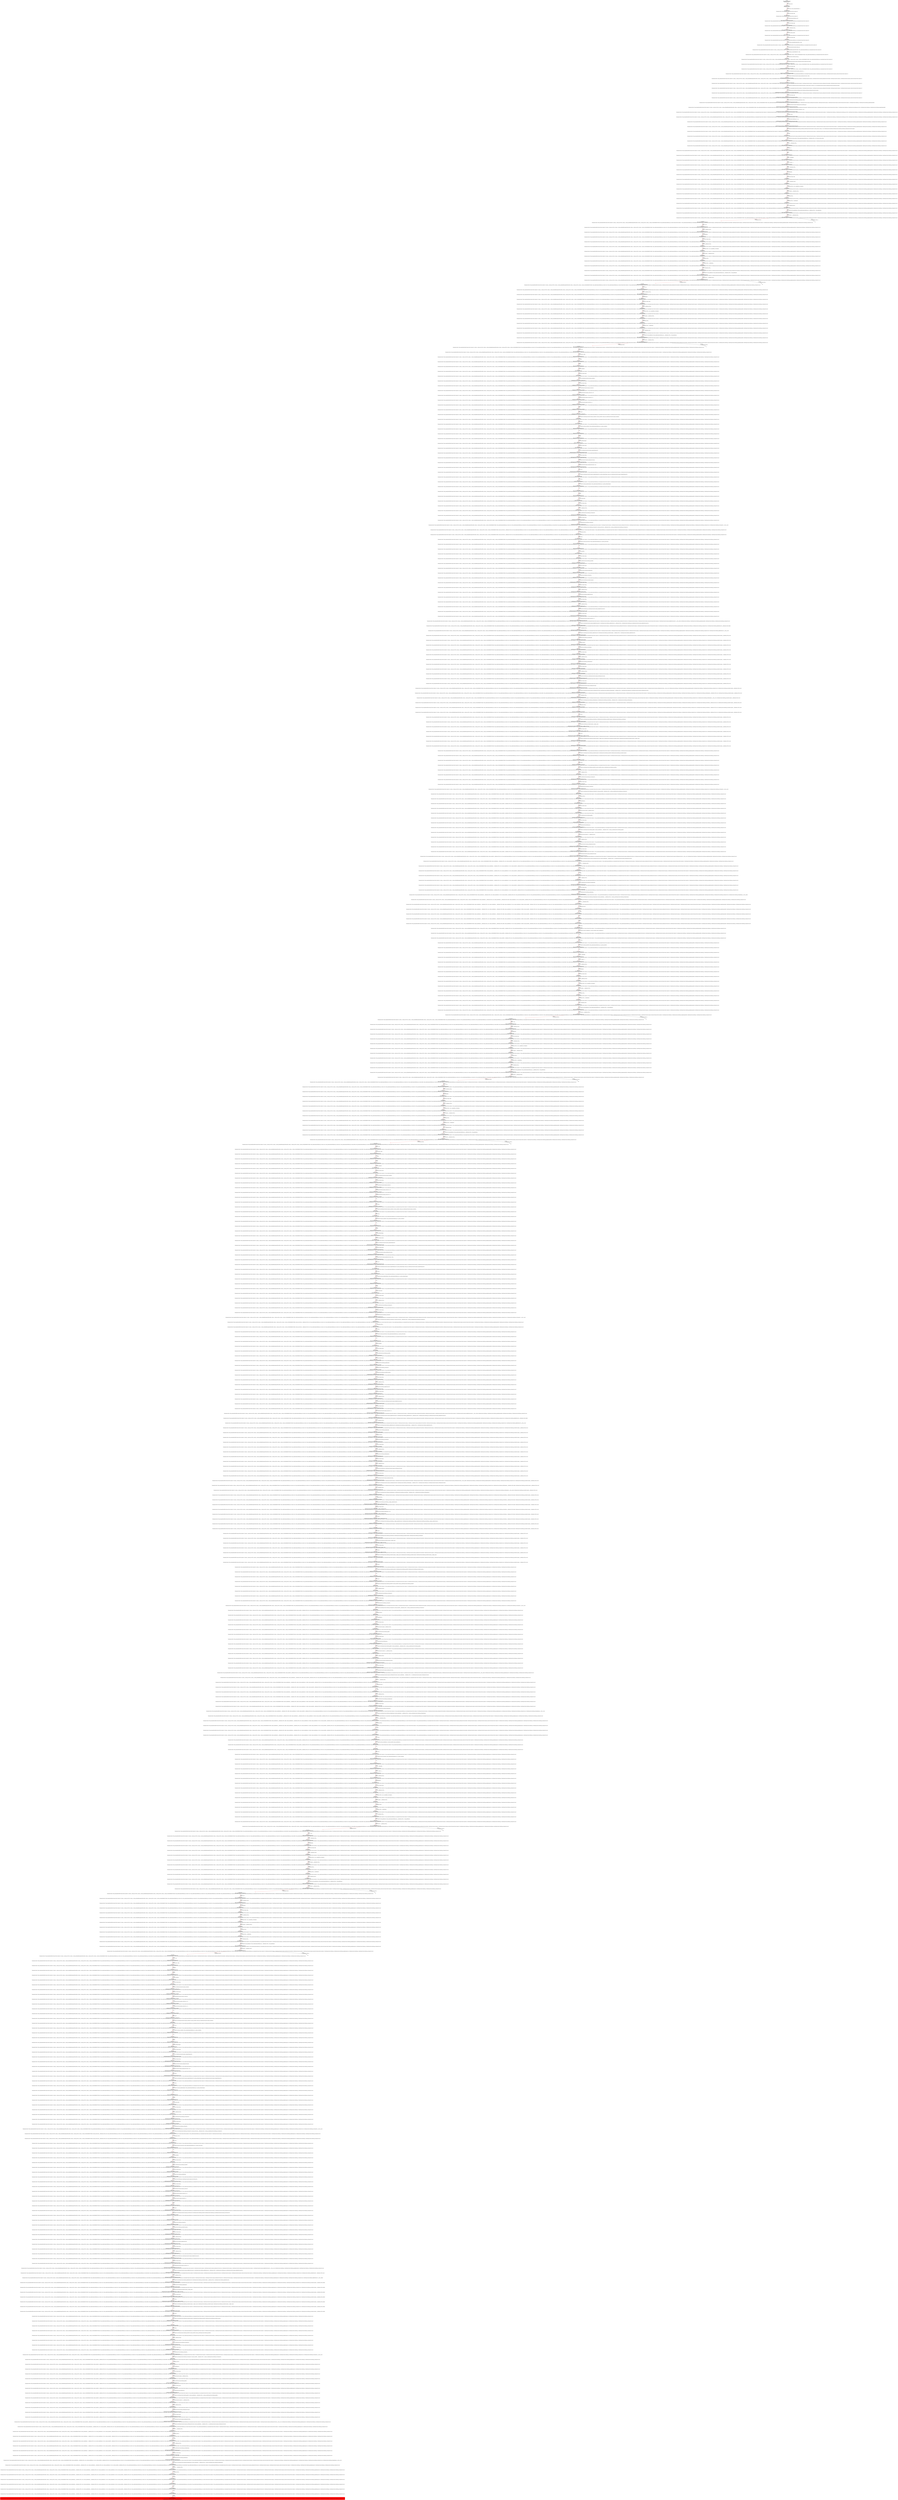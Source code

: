digraph ARG {
node [style="filled" shape="box" color="white"]
0 [label="0 @ N1\nMain_main_String[] entry\nValueAnalysisState: []\n" id="0"]
1 [label="1 @ N326\nMain_main_String[]\nValueAnalysisState: []\n" id="1"]
2 [label="2 @ N327\nMain_main_String[]\nValueAnalysisState: [Main_cleanupTimeShifts=NumericValue [number=2]]\n" id="2"]
3 [label="3 @ N2\nMain_main_String[]\nValueAnalysisState: [Main_cleanupTimeShifts=NumericValue [number=2]]\n" id="3"]
4 [label="4 @ N15\nMain_randomSequenceOfActions_int entry\nValueAnalysisState: [Main_cleanupTimeShifts=NumericValue [number=2], Main_randomSequenceOfActions_int::maxLength=NumericValue [number=3]]\n" id="4"]
5 [label="5 @ N16\nMain_randomSequenceOfActions_int\nValueAnalysisState: [Main_cleanupTimeShifts=NumericValue [number=2], Main_randomSequenceOfActions_int::maxLength=NumericValue [number=3]]\n" id="5"]
6 [label="6 @ N18\nMain_randomSequenceOfActions_int\nValueAnalysisState: [Main_cleanupTimeShifts=NumericValue [number=2], Main_randomSequenceOfActions_int::maxLength=NumericValue [number=3]]\n" id="6"]
7 [label="7 @ N79\nActions_Actions entry\nValueAnalysisState: [Main_cleanupTimeShifts=NumericValue [number=2], Main_randomSequenceOfActions_int::maxLength=NumericValue [number=3]]\n" id="7"]
8 [label="8 @ N80\nActions_Actions\nValueAnalysisState: [Main_cleanupTimeShifts=NumericValue [number=2], Main_randomSequenceOfActions_int::maxLength=NumericValue [number=3]]\n" id="8"]
9 [label="9 @ N82\nActions_Actions\nValueAnalysisState: [Main_cleanupTimeShifts=NumericValue [number=2], Actions_1::Actions_methAndRunningLastTime=false, Main_randomSequenceOfActions_int::maxLength=NumericValue [number=3]]\n" id="9"]
10 [label="10 @ N84\nActions_Actions\nValueAnalysisState: [Main_cleanupTimeShifts=NumericValue [number=2], Actions_1::Actions_env=NULL, Actions_1::Actions_methAndRunningLastTime=false, Main_randomSequenceOfActions_int::maxLength=NumericValue [number=3]]\n" id="10"]
11 [label="11 @ N86\nActions_Actions\nValueAnalysisState: [Main_cleanupTimeShifts=NumericValue [number=2], Actions_1::Actions_env=NULL, Actions_1::Actions_methAndRunningLastTime=false, Actions_1::Actions_switchedOnBeforeTS=false, Main_randomSequenceOfActions_int::maxLength=NumericValue [number=3]]\n" id="11"]
12 [label="12 @ N88\nActions_Actions\nValueAnalysisState: [Main_cleanupTimeShifts=NumericValue [number=2], Actions_1::Actions_env=NULL, Actions_1::Actions_methAndRunningLastTime=false, Actions_1::Actions_p=NULL, Actions_1::Actions_switchedOnBeforeTS=false, Main_randomSequenceOfActions_int::maxLength=NumericValue [number=3]]\n" id="12"]
13 [label="13 @ N215\nMinePumpSystem.Environment_Environment entry\nValueAnalysisState: [Main_cleanupTimeShifts=NumericValue [number=2], Actions_1::Actions_env=NULL, Actions_1::Actions_methAndRunningLastTime=false, Actions_1::Actions_p=NULL, Actions_1::Actions_switchedOnBeforeTS=false, Main_randomSequenceOfActions_int::maxLength=NumericValue [number=3]]\n" id="13"]
14 [label="14 @ N216\nMinePumpSystem.Environment_Environment\nValueAnalysisState: [Main_cleanupTimeShifts=NumericValue [number=2], Actions_1::Actions_env=NULL, Actions_1::Actions_methAndRunningLastTime=false, Actions_1::Actions_p=NULL, Actions_1::Actions_switchedOnBeforeTS=false, Main_randomSequenceOfActions_int::maxLength=NumericValue [number=3]]\n" id="14"]
15 [label="15 @ N218\nMinePumpSystem.Environment_Environment\nValueAnalysisState: [Main_cleanupTimeShifts=NumericValue [number=2], Actions_1::Actions_env=NULL, Actions_1::Actions_methAndRunningLastTime=false, Actions_1::Actions_p=NULL, Actions_1::Actions_switchedOnBeforeTS=false, Main_randomSequenceOfActions_int::maxLength=NumericValue [number=3], MinePumpSystem.Environment_2::MinePumpSystem.Environment_waterLevel=NumericValue [number=1]]\n" id="15"]
16 [label="16 @ N220\nMinePumpSystem.Environment_Environment\nValueAnalysisState: [Main_cleanupTimeShifts=NumericValue [number=2], Actions_1::Actions_env=NULL, Actions_1::Actions_methAndRunningLastTime=false, Actions_1::Actions_p=NULL, Actions_1::Actions_switchedOnBeforeTS=false, Main_randomSequenceOfActions_int::maxLength=NumericValue [number=3], MinePumpSystem.Environment_2::MinePumpSystem.Environment_methaneLevelCritical=false, MinePumpSystem.Environment_2::MinePumpSystem.Environment_waterLevel=NumericValue [number=1]]\n" id="16"]
17 [label="17 @ N214\nMinePumpSystem.Environment_Environment exit\nValueAnalysisState: [Main_cleanupTimeShifts=NumericValue [number=2], Actions_1::Actions_env=NULL, Actions_1::Actions_methAndRunningLastTime=false, Actions_1::Actions_p=NULL, Actions_1::Actions_switchedOnBeforeTS=false, Main_randomSequenceOfActions_int::maxLength=NumericValue [number=3], MinePumpSystem.Environment_2::MinePumpSystem.Environment_methaneLevelCritical=false, MinePumpSystem.Environment_2::MinePumpSystem.Environment_waterLevel=NumericValue [number=1]]\n" id="17"]
18 [label="18 @ N89\nActions_Actions\nValueAnalysisState: [Main_cleanupTimeShifts=NumericValue [number=2], Actions_1::Actions_env=NULL, Actions_1::Actions_methAndRunningLastTime=false, Actions_1::Actions_p=NULL, Actions_1::Actions_switchedOnBeforeTS=false, Main_randomSequenceOfActions_int::maxLength=NumericValue [number=3], MinePumpSystem.Environment_2::MinePumpSystem.Environment_methaneLevelCritical=false, MinePumpSystem.Environment_2::MinePumpSystem.Environment_waterLevel=NumericValue [number=1]]\n" id="18"]
19 [label="19 @ N223\nMinePumpSystem.MinePump_MinePump_MinePumpSystem.Environment entry\nValueAnalysisState: [Main_cleanupTimeShifts=NumericValue [number=2], Actions_1::Actions_env=NULL, Actions_1::Actions_methAndRunningLastTime=false, Actions_1::Actions_p=NULL, Actions_1::Actions_switchedOnBeforeTS=false, Main_randomSequenceOfActions_int::maxLength=NumericValue [number=3], MinePumpSystem.Environment_2::MinePumpSystem.Environment_methaneLevelCritical=false, MinePumpSystem.Environment_2::MinePumpSystem.Environment_waterLevel=NumericValue [number=1]]\n" id="19"]
20 [label="20 @ N224\nMinePumpSystem.MinePump_MinePump_MinePumpSystem.Environment\nValueAnalysisState: [Main_cleanupTimeShifts=NumericValue [number=2], Actions_1::Actions_env=NULL, Actions_1::Actions_methAndRunningLastTime=false, Actions_1::Actions_p=NULL, Actions_1::Actions_switchedOnBeforeTS=false, Main_randomSequenceOfActions_int::maxLength=NumericValue [number=3], MinePumpSystem.Environment_2::MinePumpSystem.Environment_methaneLevelCritical=false, MinePumpSystem.Environment_2::MinePumpSystem.Environment_waterLevel=NumericValue [number=1]]\n" id="20"]
21 [label="21 @ N226\nMinePumpSystem.MinePump_MinePump_MinePumpSystem.Environment\nValueAnalysisState: [Main_cleanupTimeShifts=NumericValue [number=2], Actions_1::Actions_env=NULL, Actions_1::Actions_methAndRunningLastTime=false, Actions_1::Actions_p=NULL, Actions_1::Actions_switchedOnBeforeTS=false, Main_randomSequenceOfActions_int::maxLength=NumericValue [number=3], MinePumpSystem.Environment_2::MinePumpSystem.Environment_methaneLevelCritical=false, MinePumpSystem.Environment_2::MinePumpSystem.Environment_waterLevel=NumericValue [number=1], MinePumpSystem.MinePump_3::MinePumpSystem.MinePump_pumpRunning=false]\n" id="21"]
22 [label="22 @ N228\nMinePumpSystem.MinePump_MinePump_MinePumpSystem.Environment\nValueAnalysisState: [Main_cleanupTimeShifts=NumericValue [number=2], Actions_1::Actions_env=NULL, Actions_1::Actions_methAndRunningLastTime=false, Actions_1::Actions_p=NULL, Actions_1::Actions_switchedOnBeforeTS=false, Main_randomSequenceOfActions_int::maxLength=NumericValue [number=3], MinePumpSystem.Environment_2::MinePumpSystem.Environment_methaneLevelCritical=false, MinePumpSystem.Environment_2::MinePumpSystem.Environment_waterLevel=NumericValue [number=1], MinePumpSystem.MinePump_3::MinePumpSystem.MinePump_env=NULL, MinePumpSystem.MinePump_3::MinePumpSystem.MinePump_pumpRunning=false]\n" id="22"]
23 [label="23 @ N230\nMinePumpSystem.MinePump_MinePump_MinePumpSystem.Environment\nValueAnalysisState: [Main_cleanupTimeShifts=NumericValue [number=2], Actions_1::Actions_env=NULL, Actions_1::Actions_methAndRunningLastTime=false, Actions_1::Actions_p=NULL, Actions_1::Actions_switchedOnBeforeTS=false, Main_randomSequenceOfActions_int::maxLength=NumericValue [number=3], MinePumpSystem.Environment_2::MinePumpSystem.Environment_methaneLevelCritical=false, MinePumpSystem.Environment_2::MinePumpSystem.Environment_waterLevel=NumericValue [number=1], MinePumpSystem.MinePump_3::MinePumpSystem.MinePump_env=NULL, MinePumpSystem.MinePump_3::MinePumpSystem.MinePump_pumpRunning=false, MinePumpSystem.MinePump_3::MinePumpSystem.MinePump_systemActive=true]\n" id="23"]
24 [label="24 @ N231\nMinePumpSystem.MinePump_MinePump_MinePumpSystem.Environment\nValueAnalysisState: [Main_cleanupTimeShifts=NumericValue [number=2], Actions_1::Actions_env=NULL, Actions_1::Actions_methAndRunningLastTime=false, Actions_1::Actions_p=NULL, Actions_1::Actions_switchedOnBeforeTS=false, Main_randomSequenceOfActions_int::maxLength=NumericValue [number=3], MinePumpSystem.Environment_2::MinePumpSystem.Environment_methaneLevelCritical=false, MinePumpSystem.Environment_2::MinePumpSystem.Environment_waterLevel=NumericValue [number=1], MinePumpSystem.MinePump_3::MinePumpSystem.MinePump_env=NULL, MinePumpSystem.MinePump_3::MinePumpSystem.MinePump_pumpRunning=false, MinePumpSystem.MinePump_3::MinePumpSystem.MinePump_systemActive=true]\n" id="24"]
25 [label="25 @ N232\nMinePumpSystem.MinePump_MinePump_MinePumpSystem.Environment\nValueAnalysisState: [Main_cleanupTimeShifts=NumericValue [number=2], Actions_1::Actions_env=NULL, Actions_1::Actions_methAndRunningLastTime=false, Actions_1::Actions_p=NULL, Actions_1::Actions_switchedOnBeforeTS=false, Main_randomSequenceOfActions_int::maxLength=NumericValue [number=3], MinePumpSystem.Environment_2::MinePumpSystem.Environment_methaneLevelCritical=false, MinePumpSystem.Environment_2::MinePumpSystem.Environment_waterLevel=NumericValue [number=1], MinePumpSystem.MinePump_3::MinePumpSystem.MinePump_pumpRunning=false, MinePumpSystem.MinePump_3::MinePumpSystem.MinePump_systemActive=true]\n" id="25"]
26 [label="26 @ N222\nMinePumpSystem.MinePump_MinePump_MinePumpSystem.Environment exit\nValueAnalysisState: [Main_cleanupTimeShifts=NumericValue [number=2], Actions_1::Actions_env=NULL, Actions_1::Actions_methAndRunningLastTime=false, Actions_1::Actions_p=NULL, Actions_1::Actions_switchedOnBeforeTS=false, Main_randomSequenceOfActions_int::maxLength=NumericValue [number=3], MinePumpSystem.Environment_2::MinePumpSystem.Environment_methaneLevelCritical=false, MinePumpSystem.Environment_2::MinePumpSystem.Environment_waterLevel=NumericValue [number=1], MinePumpSystem.MinePump_3::MinePumpSystem.MinePump_pumpRunning=false, MinePumpSystem.MinePump_3::MinePumpSystem.MinePump_systemActive=true]\n" id="26"]
27 [label="27 @ N90\nActions_Actions\nValueAnalysisState: [Main_cleanupTimeShifts=NumericValue [number=2], Actions_1::Actions_env=NULL, Actions_1::Actions_methAndRunningLastTime=false, Actions_1::Actions_p=NULL, Actions_1::Actions_switchedOnBeforeTS=false, Main_randomSequenceOfActions_int::maxLength=NumericValue [number=3], MinePumpSystem.Environment_2::MinePumpSystem.Environment_methaneLevelCritical=false, MinePumpSystem.Environment_2::MinePumpSystem.Environment_waterLevel=NumericValue [number=1], MinePumpSystem.MinePump_3::MinePumpSystem.MinePump_pumpRunning=false, MinePumpSystem.MinePump_3::MinePumpSystem.MinePump_systemActive=true]\n" id="27"]
28 [label="28 @ N78\nActions_Actions exit\nValueAnalysisState: [Main_cleanupTimeShifts=NumericValue [number=2], Actions_1::Actions_env=NULL, Actions_1::Actions_methAndRunningLastTime=false, Actions_1::Actions_p=NULL, Actions_1::Actions_switchedOnBeforeTS=false, Main_randomSequenceOfActions_int::maxLength=NumericValue [number=3], MinePumpSystem.Environment_2::MinePumpSystem.Environment_methaneLevelCritical=false, MinePumpSystem.Environment_2::MinePumpSystem.Environment_waterLevel=NumericValue [number=1], MinePumpSystem.MinePump_3::MinePumpSystem.MinePump_pumpRunning=false, MinePumpSystem.MinePump_3::MinePumpSystem.MinePump_systemActive=true]\n" id="28"]
29 [label="29 @ N19\nMain_randomSequenceOfActions_int\nValueAnalysisState: [Main_cleanupTimeShifts=NumericValue [number=2], Actions_1::Actions_env=NULL, Actions_1::Actions_methAndRunningLastTime=false, Actions_1::Actions_p=NULL, Actions_1::Actions_switchedOnBeforeTS=false, Main_randomSequenceOfActions_int::maxLength=NumericValue [number=3], MinePumpSystem.Environment_2::MinePumpSystem.Environment_methaneLevelCritical=false, MinePumpSystem.Environment_2::MinePumpSystem.Environment_waterLevel=NumericValue [number=1], MinePumpSystem.MinePump_3::MinePumpSystem.MinePump_pumpRunning=false, MinePumpSystem.MinePump_3::MinePumpSystem.MinePump_systemActive=true]\n" id="29"]
30 [label="30 @ N20\nMain_randomSequenceOfActions_int\nValueAnalysisState: [Main_cleanupTimeShifts=NumericValue [number=2], Actions_1::Actions_env=NULL, Actions_1::Actions_methAndRunningLastTime=false, Actions_1::Actions_p=NULL, Actions_1::Actions_switchedOnBeforeTS=false, Main_randomSequenceOfActions_int::maxLength=NumericValue [number=3], MinePumpSystem.Environment_2::MinePumpSystem.Environment_methaneLevelCritical=false, MinePumpSystem.Environment_2::MinePumpSystem.Environment_waterLevel=NumericValue [number=1], MinePumpSystem.MinePump_3::MinePumpSystem.MinePump_pumpRunning=false, MinePumpSystem.MinePump_3::MinePumpSystem.MinePump_systemActive=true]\n" id="30"]
31 [label="31 @ N22\nMain_randomSequenceOfActions_int\nValueAnalysisState: [Main_cleanupTimeShifts=NumericValue [number=2], Actions_1::Actions_env=NULL, Actions_1::Actions_methAndRunningLastTime=false, Actions_1::Actions_p=NULL, Actions_1::Actions_switchedOnBeforeTS=false, Main_randomSequenceOfActions_int::counter=NumericValue [number=0], Main_randomSequenceOfActions_int::maxLength=NumericValue [number=3], MinePumpSystem.Environment_2::MinePumpSystem.Environment_methaneLevelCritical=false, MinePumpSystem.Environment_2::MinePumpSystem.Environment_waterLevel=NumericValue [number=1], MinePumpSystem.MinePump_3::MinePumpSystem.MinePump_pumpRunning=false, MinePumpSystem.MinePump_3::MinePumpSystem.MinePump_systemActive=true]\n" id="31"]
32 [label="32 @ N23\nMain_randomSequenceOfActions_int\nValueAnalysisState: [Main_cleanupTimeShifts=NumericValue [number=2], Actions_1::Actions_env=NULL, Actions_1::Actions_methAndRunningLastTime=false, Actions_1::Actions_p=NULL, Actions_1::Actions_switchedOnBeforeTS=false, Main_randomSequenceOfActions_int::counter=NumericValue [number=0], Main_randomSequenceOfActions_int::maxLength=NumericValue [number=3], MinePumpSystem.Environment_2::MinePumpSystem.Environment_methaneLevelCritical=false, MinePumpSystem.Environment_2::MinePumpSystem.Environment_waterLevel=NumericValue [number=1], MinePumpSystem.MinePump_3::MinePumpSystem.MinePump_pumpRunning=false, MinePumpSystem.MinePump_3::MinePumpSystem.MinePump_systemActive=true]\n" id="32"]
33 [label="33 @ N24\nMain_randomSequenceOfActions_int\nValueAnalysisState: [Main_cleanupTimeShifts=NumericValue [number=2], Actions_1::Actions_env=NULL, Actions_1::Actions_methAndRunningLastTime=false, Actions_1::Actions_p=NULL, Actions_1::Actions_switchedOnBeforeTS=false, Main_randomSequenceOfActions_int::counter=NumericValue [number=0], Main_randomSequenceOfActions_int::maxLength=NumericValue [number=3], MinePumpSystem.Environment_2::MinePumpSystem.Environment_methaneLevelCritical=false, MinePumpSystem.Environment_2::MinePumpSystem.Environment_waterLevel=NumericValue [number=1], MinePumpSystem.MinePump_3::MinePumpSystem.MinePump_pumpRunning=false, MinePumpSystem.MinePump_3::MinePumpSystem.MinePump_systemActive=true]\n" id="33"]
34 [label="34 @ N26\nMain_randomSequenceOfActions_int\nValueAnalysisState: [Main_cleanupTimeShifts=NumericValue [number=2], Actions_1::Actions_env=NULL, Actions_1::Actions_methAndRunningLastTime=false, Actions_1::Actions_p=NULL, Actions_1::Actions_switchedOnBeforeTS=false, Main_randomSequenceOfActions_int::counter=NumericValue [number=1], Main_randomSequenceOfActions_int::maxLength=NumericValue [number=3], MinePumpSystem.Environment_2::MinePumpSystem.Environment_methaneLevelCritical=false, MinePumpSystem.Environment_2::MinePumpSystem.Environment_waterLevel=NumericValue [number=1], MinePumpSystem.MinePump_3::MinePumpSystem.MinePump_pumpRunning=false, MinePumpSystem.MinePump_3::MinePumpSystem.MinePump_systemActive=true]\n" id="34"]
35 [label="35 @ N28\nMain_randomSequenceOfActions_int\nValueAnalysisState: [Main_cleanupTimeShifts=NumericValue [number=2], Actions_1::Actions_env=NULL, Actions_1::Actions_methAndRunningLastTime=false, Actions_1::Actions_p=NULL, Actions_1::Actions_switchedOnBeforeTS=false, Main_randomSequenceOfActions_int::counter=NumericValue [number=1], Main_randomSequenceOfActions_int::maxLength=NumericValue [number=3], MinePumpSystem.Environment_2::MinePumpSystem.Environment_methaneLevelCritical=false, MinePumpSystem.Environment_2::MinePumpSystem.Environment_waterLevel=NumericValue [number=1], MinePumpSystem.MinePump_3::MinePumpSystem.MinePump_pumpRunning=false, MinePumpSystem.MinePump_3::MinePumpSystem.MinePump_systemActive=true]\n" id="35"]
36 [label="36 @ N5\nMain_getBoolean entry\nValueAnalysisState: [Main_cleanupTimeShifts=NumericValue [number=2], Actions_1::Actions_env=NULL, Actions_1::Actions_methAndRunningLastTime=false, Actions_1::Actions_p=NULL, Actions_1::Actions_switchedOnBeforeTS=false, Main_randomSequenceOfActions_int::counter=NumericValue [number=1], Main_randomSequenceOfActions_int::maxLength=NumericValue [number=3], MinePumpSystem.Environment_2::MinePumpSystem.Environment_methaneLevelCritical=false, MinePumpSystem.Environment_2::MinePumpSystem.Environment_waterLevel=NumericValue [number=1], MinePumpSystem.MinePump_3::MinePumpSystem.MinePump_pumpRunning=false, MinePumpSystem.MinePump_3::MinePumpSystem.MinePump_systemActive=true]\n" id="36"]
37 [label="37 @ N6\nMain_getBoolean\nValueAnalysisState: [Main_cleanupTimeShifts=NumericValue [number=2], Actions_1::Actions_env=NULL, Actions_1::Actions_methAndRunningLastTime=false, Actions_1::Actions_p=NULL, Actions_1::Actions_switchedOnBeforeTS=false, Main_randomSequenceOfActions_int::counter=NumericValue [number=1], Main_randomSequenceOfActions_int::maxLength=NumericValue [number=3], MinePumpSystem.Environment_2::MinePumpSystem.Environment_methaneLevelCritical=false, MinePumpSystem.Environment_2::MinePumpSystem.Environment_waterLevel=NumericValue [number=1], MinePumpSystem.MinePump_3::MinePumpSystem.MinePump_pumpRunning=false, MinePumpSystem.MinePump_3::MinePumpSystem.MinePump_systemActive=true]\n" id="37"]
38 [label="38 @ N8\nMain_getBoolean\nValueAnalysisState: [Main_cleanupTimeShifts=NumericValue [number=2], Actions_1::Actions_env=NULL, Actions_1::Actions_methAndRunningLastTime=false, Actions_1::Actions_p=NULL, Actions_1::Actions_switchedOnBeforeTS=false, Main_randomSequenceOfActions_int::counter=NumericValue [number=1], Main_randomSequenceOfActions_int::maxLength=NumericValue [number=3], MinePumpSystem.Environment_2::MinePumpSystem.Environment_methaneLevelCritical=false, MinePumpSystem.Environment_2::MinePumpSystem.Environment_waterLevel=NumericValue [number=1], MinePumpSystem.MinePump_3::MinePumpSystem.MinePump_pumpRunning=false, MinePumpSystem.MinePump_3::MinePumpSystem.MinePump_systemActive=true]\n" id="38"]
39 [label="39 @ N9\nMain_getBoolean\nValueAnalysisState: [Main_cleanupTimeShifts=NumericValue [number=2], Actions_1::Actions_env=NULL, Actions_1::Actions_methAndRunningLastTime=false, Actions_1::Actions_p=NULL, Actions_1::Actions_switchedOnBeforeTS=false, Main_randomSequenceOfActions_int::counter=NumericValue [number=1], Main_randomSequenceOfActions_int::maxLength=NumericValue [number=3], MinePumpSystem.Environment_2::MinePumpSystem.Environment_methaneLevelCritical=false, MinePumpSystem.Environment_2::MinePumpSystem.Environment_waterLevel=NumericValue [number=1], MinePumpSystem.MinePump_3::MinePumpSystem.MinePump_pumpRunning=false, MinePumpSystem.MinePump_3::MinePumpSystem.MinePump_systemActive=true]\n" id="39"]
40 [label="40 @ N10\nMain_getBoolean\nValueAnalysisState: [Main_cleanupTimeShifts=NumericValue [number=2], Actions_1::Actions_env=NULL, Actions_1::Actions_methAndRunningLastTime=false, Actions_1::Actions_p=NULL, Actions_1::Actions_switchedOnBeforeTS=false, Main_randomSequenceOfActions_int::counter=NumericValue [number=1], Main_randomSequenceOfActions_int::maxLength=NumericValue [number=3], MinePumpSystem.Environment_2::MinePumpSystem.Environment_methaneLevelCritical=false, MinePumpSystem.Environment_2::MinePumpSystem.Environment_waterLevel=NumericValue [number=1], MinePumpSystem.MinePump_3::MinePumpSystem.MinePump_pumpRunning=false, MinePumpSystem.MinePump_3::MinePumpSystem.MinePump_systemActive=true]\n" id="40"]
41 [label="41 @ N12\nMain_getBoolean\nValueAnalysisState: [Main_cleanupTimeShifts=NumericValue [number=2], Actions_1::Actions_env=NULL, Actions_1::Actions_methAndRunningLastTime=false, Actions_1::Actions_p=NULL, Actions_1::Actions_switchedOnBeforeTS=false, Main_randomSequenceOfActions_int::counter=NumericValue [number=1], Main_randomSequenceOfActions_int::maxLength=NumericValue [number=3], MinePumpSystem.Environment_2::MinePumpSystem.Environment_methaneLevelCritical=false, MinePumpSystem.Environment_2::MinePumpSystem.Environment_waterLevel=NumericValue [number=1], MinePumpSystem.MinePump_3::MinePumpSystem.MinePump_pumpRunning=false, MinePumpSystem.MinePump_3::MinePumpSystem.MinePump_systemActive=true]\n" id="41"]
42 [label="42 @ N13\nMain_getBoolean\nValueAnalysisState: [Main_cleanupTimeShifts=NumericValue [number=2], Actions_1::Actions_env=NULL, Actions_1::Actions_methAndRunningLastTime=false, Actions_1::Actions_p=NULL, Actions_1::Actions_switchedOnBeforeTS=false, Main_randomSequenceOfActions_int::counter=NumericValue [number=1], Main_randomSequenceOfActions_int::maxLength=NumericValue [number=3], MinePumpSystem.Environment_2::MinePumpSystem.Environment_methaneLevelCritical=false, MinePumpSystem.Environment_2::MinePumpSystem.Environment_waterLevel=NumericValue [number=1], MinePumpSystem.MinePump_3::MinePumpSystem.MinePump_pumpRunning=false, MinePumpSystem.MinePump_3::MinePumpSystem.MinePump_systemActive=true]\n" id="42"]
43 [label="43 @ N4\nMain_getBoolean exit\nValueAnalysisState: [Main_cleanupTimeShifts=NumericValue [number=2], Actions_1::Actions_env=NULL, Actions_1::Actions_methAndRunningLastTime=false, Actions_1::Actions_p=NULL, Actions_1::Actions_switchedOnBeforeTS=false, Main_randomSequenceOfActions_int::counter=NumericValue [number=1], Main_randomSequenceOfActions_int::maxLength=NumericValue [number=3], MinePumpSystem.Environment_2::MinePumpSystem.Environment_methaneLevelCritical=false, MinePumpSystem.Environment_2::MinePumpSystem.Environment_waterLevel=NumericValue [number=1], MinePumpSystem.MinePump_3::MinePumpSystem.MinePump_pumpRunning=false, MinePumpSystem.MinePump_3::MinePumpSystem.MinePump_systemActive=true]\n" id="43"]
44 [label="44 @ N29\nMain_randomSequenceOfActions_int\nValueAnalysisState: [Main_cleanupTimeShifts=NumericValue [number=2], Actions_1::Actions_env=NULL, Actions_1::Actions_methAndRunningLastTime=false, Actions_1::Actions_p=NULL, Actions_1::Actions_switchedOnBeforeTS=false, Main_randomSequenceOfActions_int::counter=NumericValue [number=1], Main_randomSequenceOfActions_int::maxLength=NumericValue [number=3], MinePumpSystem.Environment_2::MinePumpSystem.Environment_methaneLevelCritical=false, MinePumpSystem.Environment_2::MinePumpSystem.Environment_waterLevel=NumericValue [number=1], MinePumpSystem.MinePump_3::MinePumpSystem.MinePump_pumpRunning=false, MinePumpSystem.MinePump_3::MinePumpSystem.MinePump_systemActive=true]\n" id="44"]
45 [label="45 @ N30\nMain_randomSequenceOfActions_int\nValueAnalysisState: [Main_cleanupTimeShifts=NumericValue [number=2], Actions_1::Actions_env=NULL, Actions_1::Actions_methAndRunningLastTime=false, Actions_1::Actions_p=NULL, Actions_1::Actions_switchedOnBeforeTS=false, Main_randomSequenceOfActions_int::counter=NumericValue [number=1], Main_randomSequenceOfActions_int::maxLength=NumericValue [number=3], MinePumpSystem.Environment_2::MinePumpSystem.Environment_methaneLevelCritical=false, MinePumpSystem.Environment_2::MinePumpSystem.Environment_waterLevel=NumericValue [number=1], MinePumpSystem.MinePump_3::MinePumpSystem.MinePump_pumpRunning=false, MinePumpSystem.MinePump_3::MinePumpSystem.MinePump_systemActive=true]\n" id="45"]
47 [label="47 @ N32\nMain_randomSequenceOfActions_int\nValueAnalysisState: [Main_cleanupTimeShifts=NumericValue [number=2], Actions_1::Actions_env=NULL, Actions_1::Actions_methAndRunningLastTime=false, Actions_1::Actions_p=NULL, Actions_1::Actions_switchedOnBeforeTS=false, Main_randomSequenceOfActions_int::counter=NumericValue [number=1], Main_randomSequenceOfActions_int::maxLength=NumericValue [number=3], MinePumpSystem.Environment_2::MinePumpSystem.Environment_methaneLevelCritical=false, MinePumpSystem.Environment_2::MinePumpSystem.Environment_waterLevel=NumericValue [number=1], MinePumpSystem.MinePump_3::MinePumpSystem.MinePump_pumpRunning=false, MinePumpSystem.MinePump_3::MinePumpSystem.MinePump_systemActive=true]\n" id="47"]
48 [label="48 @ N31\nMain_randomSequenceOfActions_int\nValueAnalysisState: [Main_cleanupTimeShifts=NumericValue [number=2], Actions_1::Actions_env=NULL, Actions_1::Actions_methAndRunningLastTime=false, Actions_1::Actions_p=NULL, Actions_1::Actions_switchedOnBeforeTS=false, Main_randomSequenceOfActions_int::action1=true, Main_randomSequenceOfActions_int::counter=NumericValue [number=1], Main_randomSequenceOfActions_int::maxLength=NumericValue [number=3], MinePumpSystem.Environment_2::MinePumpSystem.Environment_methaneLevelCritical=false, MinePumpSystem.Environment_2::MinePumpSystem.Environment_waterLevel=NumericValue [number=1], MinePumpSystem.MinePump_3::MinePumpSystem.MinePump_pumpRunning=false, MinePumpSystem.MinePump_3::MinePumpSystem.MinePump_systemActive=true]\n" id="48"]
49 [label="49 @ N35\nMain_randomSequenceOfActions_int\nValueAnalysisState: [Main_cleanupTimeShifts=NumericValue [number=2], Actions_1::Actions_env=NULL, Actions_1::Actions_methAndRunningLastTime=false, Actions_1::Actions_p=NULL, Actions_1::Actions_switchedOnBeforeTS=false, Main_randomSequenceOfActions_int::action1=true, Main_randomSequenceOfActions_int::counter=NumericValue [number=1], Main_randomSequenceOfActions_int::maxLength=NumericValue [number=3], MinePumpSystem.Environment_2::MinePumpSystem.Environment_methaneLevelCritical=false, MinePumpSystem.Environment_2::MinePumpSystem.Environment_waterLevel=NumericValue [number=1], MinePumpSystem.MinePump_3::MinePumpSystem.MinePump_pumpRunning=false, MinePumpSystem.MinePump_3::MinePumpSystem.MinePump_systemActive=true]\n" id="49"]
50 [label="50 @ N5\nMain_getBoolean entry\nValueAnalysisState: [Main_cleanupTimeShifts=NumericValue [number=2], Actions_1::Actions_env=NULL, Actions_1::Actions_methAndRunningLastTime=false, Actions_1::Actions_p=NULL, Actions_1::Actions_switchedOnBeforeTS=false, Main_randomSequenceOfActions_int::action1=true, Main_randomSequenceOfActions_int::counter=NumericValue [number=1], Main_randomSequenceOfActions_int::maxLength=NumericValue [number=3], MinePumpSystem.Environment_2::MinePumpSystem.Environment_methaneLevelCritical=false, MinePumpSystem.Environment_2::MinePumpSystem.Environment_waterLevel=NumericValue [number=1], MinePumpSystem.MinePump_3::MinePumpSystem.MinePump_pumpRunning=false, MinePumpSystem.MinePump_3::MinePumpSystem.MinePump_systemActive=true]\n" id="50"]
51 [label="51 @ N6\nMain_getBoolean\nValueAnalysisState: [Main_cleanupTimeShifts=NumericValue [number=2], Actions_1::Actions_env=NULL, Actions_1::Actions_methAndRunningLastTime=false, Actions_1::Actions_p=NULL, Actions_1::Actions_switchedOnBeforeTS=false, Main_randomSequenceOfActions_int::action1=true, Main_randomSequenceOfActions_int::counter=NumericValue [number=1], Main_randomSequenceOfActions_int::maxLength=NumericValue [number=3], MinePumpSystem.Environment_2::MinePumpSystem.Environment_methaneLevelCritical=false, MinePumpSystem.Environment_2::MinePumpSystem.Environment_waterLevel=NumericValue [number=1], MinePumpSystem.MinePump_3::MinePumpSystem.MinePump_pumpRunning=false, MinePumpSystem.MinePump_3::MinePumpSystem.MinePump_systemActive=true]\n" id="51"]
52 [label="52 @ N8\nMain_getBoolean\nValueAnalysisState: [Main_cleanupTimeShifts=NumericValue [number=2], Actions_1::Actions_env=NULL, Actions_1::Actions_methAndRunningLastTime=false, Actions_1::Actions_p=NULL, Actions_1::Actions_switchedOnBeforeTS=false, Main_randomSequenceOfActions_int::action1=true, Main_randomSequenceOfActions_int::counter=NumericValue [number=1], Main_randomSequenceOfActions_int::maxLength=NumericValue [number=3], MinePumpSystem.Environment_2::MinePumpSystem.Environment_methaneLevelCritical=false, MinePumpSystem.Environment_2::MinePumpSystem.Environment_waterLevel=NumericValue [number=1], MinePumpSystem.MinePump_3::MinePumpSystem.MinePump_pumpRunning=false, MinePumpSystem.MinePump_3::MinePumpSystem.MinePump_systemActive=true]\n" id="52"]
53 [label="53 @ N9\nMain_getBoolean\nValueAnalysisState: [Main_cleanupTimeShifts=NumericValue [number=2], Actions_1::Actions_env=NULL, Actions_1::Actions_methAndRunningLastTime=false, Actions_1::Actions_p=NULL, Actions_1::Actions_switchedOnBeforeTS=false, Main_randomSequenceOfActions_int::action1=true, Main_randomSequenceOfActions_int::counter=NumericValue [number=1], Main_randomSequenceOfActions_int::maxLength=NumericValue [number=3], MinePumpSystem.Environment_2::MinePumpSystem.Environment_methaneLevelCritical=false, MinePumpSystem.Environment_2::MinePumpSystem.Environment_waterLevel=NumericValue [number=1], MinePumpSystem.MinePump_3::MinePumpSystem.MinePump_pumpRunning=false, MinePumpSystem.MinePump_3::MinePumpSystem.MinePump_systemActive=true]\n" id="53"]
54 [label="54 @ N10\nMain_getBoolean\nValueAnalysisState: [Main_cleanupTimeShifts=NumericValue [number=2], Actions_1::Actions_env=NULL, Actions_1::Actions_methAndRunningLastTime=false, Actions_1::Actions_p=NULL, Actions_1::Actions_switchedOnBeforeTS=false, Main_randomSequenceOfActions_int::action1=true, Main_randomSequenceOfActions_int::counter=NumericValue [number=1], Main_randomSequenceOfActions_int::maxLength=NumericValue [number=3], MinePumpSystem.Environment_2::MinePumpSystem.Environment_methaneLevelCritical=false, MinePumpSystem.Environment_2::MinePumpSystem.Environment_waterLevel=NumericValue [number=1], MinePumpSystem.MinePump_3::MinePumpSystem.MinePump_pumpRunning=false, MinePumpSystem.MinePump_3::MinePumpSystem.MinePump_systemActive=true]\n" id="54"]
55 [label="55 @ N12\nMain_getBoolean\nValueAnalysisState: [Main_cleanupTimeShifts=NumericValue [number=2], Actions_1::Actions_env=NULL, Actions_1::Actions_methAndRunningLastTime=false, Actions_1::Actions_p=NULL, Actions_1::Actions_switchedOnBeforeTS=false, Main_randomSequenceOfActions_int::action1=true, Main_randomSequenceOfActions_int::counter=NumericValue [number=1], Main_randomSequenceOfActions_int::maxLength=NumericValue [number=3], MinePumpSystem.Environment_2::MinePumpSystem.Environment_methaneLevelCritical=false, MinePumpSystem.Environment_2::MinePumpSystem.Environment_waterLevel=NumericValue [number=1], MinePumpSystem.MinePump_3::MinePumpSystem.MinePump_pumpRunning=false, MinePumpSystem.MinePump_3::MinePumpSystem.MinePump_systemActive=true]\n" id="55"]
56 [label="56 @ N13\nMain_getBoolean\nValueAnalysisState: [Main_cleanupTimeShifts=NumericValue [number=2], Actions_1::Actions_env=NULL, Actions_1::Actions_methAndRunningLastTime=false, Actions_1::Actions_p=NULL, Actions_1::Actions_switchedOnBeforeTS=false, Main_randomSequenceOfActions_int::action1=true, Main_randomSequenceOfActions_int::counter=NumericValue [number=1], Main_randomSequenceOfActions_int::maxLength=NumericValue [number=3], MinePumpSystem.Environment_2::MinePumpSystem.Environment_methaneLevelCritical=false, MinePumpSystem.Environment_2::MinePumpSystem.Environment_waterLevel=NumericValue [number=1], MinePumpSystem.MinePump_3::MinePumpSystem.MinePump_pumpRunning=false, MinePumpSystem.MinePump_3::MinePumpSystem.MinePump_systemActive=true]\n" id="56"]
57 [label="57 @ N4\nMain_getBoolean exit\nValueAnalysisState: [Main_cleanupTimeShifts=NumericValue [number=2], Actions_1::Actions_env=NULL, Actions_1::Actions_methAndRunningLastTime=false, Actions_1::Actions_p=NULL, Actions_1::Actions_switchedOnBeforeTS=false, Main_randomSequenceOfActions_int::action1=true, Main_randomSequenceOfActions_int::counter=NumericValue [number=1], Main_randomSequenceOfActions_int::maxLength=NumericValue [number=3], MinePumpSystem.Environment_2::MinePumpSystem.Environment_methaneLevelCritical=false, MinePumpSystem.Environment_2::MinePumpSystem.Environment_waterLevel=NumericValue [number=1], MinePumpSystem.MinePump_3::MinePumpSystem.MinePump_pumpRunning=false, MinePumpSystem.MinePump_3::MinePumpSystem.MinePump_systemActive=true]\n" id="57"]
58 [label="58 @ N36\nMain_randomSequenceOfActions_int\nValueAnalysisState: [Main_cleanupTimeShifts=NumericValue [number=2], Actions_1::Actions_env=NULL, Actions_1::Actions_methAndRunningLastTime=false, Actions_1::Actions_p=NULL, Actions_1::Actions_switchedOnBeforeTS=false, Main_randomSequenceOfActions_int::action1=true, Main_randomSequenceOfActions_int::counter=NumericValue [number=1], Main_randomSequenceOfActions_int::maxLength=NumericValue [number=3], MinePumpSystem.Environment_2::MinePumpSystem.Environment_methaneLevelCritical=false, MinePumpSystem.Environment_2::MinePumpSystem.Environment_waterLevel=NumericValue [number=1], MinePumpSystem.MinePump_3::MinePumpSystem.MinePump_pumpRunning=false, MinePumpSystem.MinePump_3::MinePumpSystem.MinePump_systemActive=true]\n" id="58"]
59 [label="59 @ N37\nMain_randomSequenceOfActions_int\nValueAnalysisState: [Main_cleanupTimeShifts=NumericValue [number=2], Actions_1::Actions_env=NULL, Actions_1::Actions_methAndRunningLastTime=false, Actions_1::Actions_p=NULL, Actions_1::Actions_switchedOnBeforeTS=false, Main_randomSequenceOfActions_int::action1=true, Main_randomSequenceOfActions_int::counter=NumericValue [number=1], Main_randomSequenceOfActions_int::maxLength=NumericValue [number=3], MinePumpSystem.Environment_2::MinePumpSystem.Environment_methaneLevelCritical=false, MinePumpSystem.Environment_2::MinePumpSystem.Environment_waterLevel=NumericValue [number=1], MinePumpSystem.MinePump_3::MinePumpSystem.MinePump_pumpRunning=false, MinePumpSystem.MinePump_3::MinePumpSystem.MinePump_systemActive=true]\n" id="59"]
61 [label="61 @ N39\nMain_randomSequenceOfActions_int\nValueAnalysisState: [Main_cleanupTimeShifts=NumericValue [number=2], Actions_1::Actions_env=NULL, Actions_1::Actions_methAndRunningLastTime=false, Actions_1::Actions_p=NULL, Actions_1::Actions_switchedOnBeforeTS=false, Main_randomSequenceOfActions_int::action1=true, Main_randomSequenceOfActions_int::counter=NumericValue [number=1], Main_randomSequenceOfActions_int::maxLength=NumericValue [number=3], MinePumpSystem.Environment_2::MinePumpSystem.Environment_methaneLevelCritical=false, MinePumpSystem.Environment_2::MinePumpSystem.Environment_waterLevel=NumericValue [number=1], MinePumpSystem.MinePump_3::MinePumpSystem.MinePump_pumpRunning=false, MinePumpSystem.MinePump_3::MinePumpSystem.MinePump_systemActive=true]\n" id="61"]
62 [label="62 @ N38\nMain_randomSequenceOfActions_int\nValueAnalysisState: [Main_cleanupTimeShifts=NumericValue [number=2], Actions_1::Actions_env=NULL, Actions_1::Actions_methAndRunningLastTime=false, Actions_1::Actions_p=NULL, Actions_1::Actions_switchedOnBeforeTS=false, Main_randomSequenceOfActions_int::action1=true, Main_randomSequenceOfActions_int::action2=true, Main_randomSequenceOfActions_int::counter=NumericValue [number=1], Main_randomSequenceOfActions_int::maxLength=NumericValue [number=3], MinePumpSystem.Environment_2::MinePumpSystem.Environment_methaneLevelCritical=false, MinePumpSystem.Environment_2::MinePumpSystem.Environment_waterLevel=NumericValue [number=1], MinePumpSystem.MinePump_3::MinePumpSystem.MinePump_pumpRunning=false, MinePumpSystem.MinePump_3::MinePumpSystem.MinePump_systemActive=true]\n" id="62"]
63 [label="63 @ N42\nMain_randomSequenceOfActions_int\nValueAnalysisState: [Main_cleanupTimeShifts=NumericValue [number=2], Actions_1::Actions_env=NULL, Actions_1::Actions_methAndRunningLastTime=false, Actions_1::Actions_p=NULL, Actions_1::Actions_switchedOnBeforeTS=false, Main_randomSequenceOfActions_int::action1=true, Main_randomSequenceOfActions_int::action2=true, Main_randomSequenceOfActions_int::counter=NumericValue [number=1], Main_randomSequenceOfActions_int::maxLength=NumericValue [number=3], MinePumpSystem.Environment_2::MinePumpSystem.Environment_methaneLevelCritical=false, MinePumpSystem.Environment_2::MinePumpSystem.Environment_waterLevel=NumericValue [number=1], MinePumpSystem.MinePump_3::MinePumpSystem.MinePump_pumpRunning=false, MinePumpSystem.MinePump_3::MinePumpSystem.MinePump_systemActive=true]\n" id="63"]
64 [label="64 @ N5\nMain_getBoolean entry\nValueAnalysisState: [Main_cleanupTimeShifts=NumericValue [number=2], Actions_1::Actions_env=NULL, Actions_1::Actions_methAndRunningLastTime=false, Actions_1::Actions_p=NULL, Actions_1::Actions_switchedOnBeforeTS=false, Main_randomSequenceOfActions_int::action1=true, Main_randomSequenceOfActions_int::action2=true, Main_randomSequenceOfActions_int::counter=NumericValue [number=1], Main_randomSequenceOfActions_int::maxLength=NumericValue [number=3], MinePumpSystem.Environment_2::MinePumpSystem.Environment_methaneLevelCritical=false, MinePumpSystem.Environment_2::MinePumpSystem.Environment_waterLevel=NumericValue [number=1], MinePumpSystem.MinePump_3::MinePumpSystem.MinePump_pumpRunning=false, MinePumpSystem.MinePump_3::MinePumpSystem.MinePump_systemActive=true]\n" id="64"]
65 [label="65 @ N6\nMain_getBoolean\nValueAnalysisState: [Main_cleanupTimeShifts=NumericValue [number=2], Actions_1::Actions_env=NULL, Actions_1::Actions_methAndRunningLastTime=false, Actions_1::Actions_p=NULL, Actions_1::Actions_switchedOnBeforeTS=false, Main_randomSequenceOfActions_int::action1=true, Main_randomSequenceOfActions_int::action2=true, Main_randomSequenceOfActions_int::counter=NumericValue [number=1], Main_randomSequenceOfActions_int::maxLength=NumericValue [number=3], MinePumpSystem.Environment_2::MinePumpSystem.Environment_methaneLevelCritical=false, MinePumpSystem.Environment_2::MinePumpSystem.Environment_waterLevel=NumericValue [number=1], MinePumpSystem.MinePump_3::MinePumpSystem.MinePump_pumpRunning=false, MinePumpSystem.MinePump_3::MinePumpSystem.MinePump_systemActive=true]\n" id="65"]
66 [label="66 @ N8\nMain_getBoolean\nValueAnalysisState: [Main_cleanupTimeShifts=NumericValue [number=2], Actions_1::Actions_env=NULL, Actions_1::Actions_methAndRunningLastTime=false, Actions_1::Actions_p=NULL, Actions_1::Actions_switchedOnBeforeTS=false, Main_randomSequenceOfActions_int::action1=true, Main_randomSequenceOfActions_int::action2=true, Main_randomSequenceOfActions_int::counter=NumericValue [number=1], Main_randomSequenceOfActions_int::maxLength=NumericValue [number=3], MinePumpSystem.Environment_2::MinePumpSystem.Environment_methaneLevelCritical=false, MinePumpSystem.Environment_2::MinePumpSystem.Environment_waterLevel=NumericValue [number=1], MinePumpSystem.MinePump_3::MinePumpSystem.MinePump_pumpRunning=false, MinePumpSystem.MinePump_3::MinePumpSystem.MinePump_systemActive=true]\n" id="66"]
67 [label="67 @ N9\nMain_getBoolean\nValueAnalysisState: [Main_cleanupTimeShifts=NumericValue [number=2], Actions_1::Actions_env=NULL, Actions_1::Actions_methAndRunningLastTime=false, Actions_1::Actions_p=NULL, Actions_1::Actions_switchedOnBeforeTS=false, Main_randomSequenceOfActions_int::action1=true, Main_randomSequenceOfActions_int::action2=true, Main_randomSequenceOfActions_int::counter=NumericValue [number=1], Main_randomSequenceOfActions_int::maxLength=NumericValue [number=3], MinePumpSystem.Environment_2::MinePumpSystem.Environment_methaneLevelCritical=false, MinePumpSystem.Environment_2::MinePumpSystem.Environment_waterLevel=NumericValue [number=1], MinePumpSystem.MinePump_3::MinePumpSystem.MinePump_pumpRunning=false, MinePumpSystem.MinePump_3::MinePumpSystem.MinePump_systemActive=true]\n" id="67"]
68 [label="68 @ N10\nMain_getBoolean\nValueAnalysisState: [Main_cleanupTimeShifts=NumericValue [number=2], Actions_1::Actions_env=NULL, Actions_1::Actions_methAndRunningLastTime=false, Actions_1::Actions_p=NULL, Actions_1::Actions_switchedOnBeforeTS=false, Main_randomSequenceOfActions_int::action1=true, Main_randomSequenceOfActions_int::action2=true, Main_randomSequenceOfActions_int::counter=NumericValue [number=1], Main_randomSequenceOfActions_int::maxLength=NumericValue [number=3], MinePumpSystem.Environment_2::MinePumpSystem.Environment_methaneLevelCritical=false, MinePumpSystem.Environment_2::MinePumpSystem.Environment_waterLevel=NumericValue [number=1], MinePumpSystem.MinePump_3::MinePumpSystem.MinePump_pumpRunning=false, MinePumpSystem.MinePump_3::MinePumpSystem.MinePump_systemActive=true]\n" id="68"]
69 [label="69 @ N12\nMain_getBoolean\nValueAnalysisState: [Main_cleanupTimeShifts=NumericValue [number=2], Actions_1::Actions_env=NULL, Actions_1::Actions_methAndRunningLastTime=false, Actions_1::Actions_p=NULL, Actions_1::Actions_switchedOnBeforeTS=false, Main_randomSequenceOfActions_int::action1=true, Main_randomSequenceOfActions_int::action2=true, Main_randomSequenceOfActions_int::counter=NumericValue [number=1], Main_randomSequenceOfActions_int::maxLength=NumericValue [number=3], MinePumpSystem.Environment_2::MinePumpSystem.Environment_methaneLevelCritical=false, MinePumpSystem.Environment_2::MinePumpSystem.Environment_waterLevel=NumericValue [number=1], MinePumpSystem.MinePump_3::MinePumpSystem.MinePump_pumpRunning=false, MinePumpSystem.MinePump_3::MinePumpSystem.MinePump_systemActive=true]\n" id="69"]
70 [label="70 @ N13\nMain_getBoolean\nValueAnalysisState: [Main_cleanupTimeShifts=NumericValue [number=2], Actions_1::Actions_env=NULL, Actions_1::Actions_methAndRunningLastTime=false, Actions_1::Actions_p=NULL, Actions_1::Actions_switchedOnBeforeTS=false, Main_randomSequenceOfActions_int::action1=true, Main_randomSequenceOfActions_int::action2=true, Main_randomSequenceOfActions_int::counter=NumericValue [number=1], Main_randomSequenceOfActions_int::maxLength=NumericValue [number=3], MinePumpSystem.Environment_2::MinePumpSystem.Environment_methaneLevelCritical=false, MinePumpSystem.Environment_2::MinePumpSystem.Environment_waterLevel=NumericValue [number=1], MinePumpSystem.MinePump_3::MinePumpSystem.MinePump_pumpRunning=false, MinePumpSystem.MinePump_3::MinePumpSystem.MinePump_systemActive=true]\n" id="70"]
71 [label="71 @ N4\nMain_getBoolean exit\nValueAnalysisState: [Main_cleanupTimeShifts=NumericValue [number=2], Actions_1::Actions_env=NULL, Actions_1::Actions_methAndRunningLastTime=false, Actions_1::Actions_p=NULL, Actions_1::Actions_switchedOnBeforeTS=false, Main_randomSequenceOfActions_int::action1=true, Main_randomSequenceOfActions_int::action2=true, Main_randomSequenceOfActions_int::counter=NumericValue [number=1], Main_randomSequenceOfActions_int::maxLength=NumericValue [number=3], MinePumpSystem.Environment_2::MinePumpSystem.Environment_methaneLevelCritical=false, MinePumpSystem.Environment_2::MinePumpSystem.Environment_waterLevel=NumericValue [number=1], MinePumpSystem.MinePump_3::MinePumpSystem.MinePump_pumpRunning=false, MinePumpSystem.MinePump_3::MinePumpSystem.MinePump_systemActive=true]\n" id="71"]
72 [label="72 @ N43\nMain_randomSequenceOfActions_int\nValueAnalysisState: [Main_cleanupTimeShifts=NumericValue [number=2], Actions_1::Actions_env=NULL, Actions_1::Actions_methAndRunningLastTime=false, Actions_1::Actions_p=NULL, Actions_1::Actions_switchedOnBeforeTS=false, Main_randomSequenceOfActions_int::action1=true, Main_randomSequenceOfActions_int::action2=true, Main_randomSequenceOfActions_int::counter=NumericValue [number=1], Main_randomSequenceOfActions_int::maxLength=NumericValue [number=3], MinePumpSystem.Environment_2::MinePumpSystem.Environment_methaneLevelCritical=false, MinePumpSystem.Environment_2::MinePumpSystem.Environment_waterLevel=NumericValue [number=1], MinePumpSystem.MinePump_3::MinePumpSystem.MinePump_pumpRunning=false, MinePumpSystem.MinePump_3::MinePumpSystem.MinePump_systemActive=true]\n" id="72"]
73 [label="73 @ N44\nMain_randomSequenceOfActions_int\nValueAnalysisState: [Main_cleanupTimeShifts=NumericValue [number=2], Actions_1::Actions_env=NULL, Actions_1::Actions_methAndRunningLastTime=false, Actions_1::Actions_p=NULL, Actions_1::Actions_switchedOnBeforeTS=false, Main_randomSequenceOfActions_int::action1=true, Main_randomSequenceOfActions_int::action2=true, Main_randomSequenceOfActions_int::counter=NumericValue [number=1], Main_randomSequenceOfActions_int::maxLength=NumericValue [number=3], MinePumpSystem.Environment_2::MinePumpSystem.Environment_methaneLevelCritical=false, MinePumpSystem.Environment_2::MinePumpSystem.Environment_waterLevel=NumericValue [number=1], MinePumpSystem.MinePump_3::MinePumpSystem.MinePump_pumpRunning=false, MinePumpSystem.MinePump_3::MinePumpSystem.MinePump_systemActive=true]\n" id="73"]
75 [label="75 @ N46\nMain_randomSequenceOfActions_int\nValueAnalysisState: [Main_cleanupTimeShifts=NumericValue [number=2], Actions_1::Actions_env=NULL, Actions_1::Actions_methAndRunningLastTime=false, Actions_1::Actions_p=NULL, Actions_1::Actions_switchedOnBeforeTS=false, Main_randomSequenceOfActions_int::action1=true, Main_randomSequenceOfActions_int::action2=true, Main_randomSequenceOfActions_int::counter=NumericValue [number=1], Main_randomSequenceOfActions_int::maxLength=NumericValue [number=3], MinePumpSystem.Environment_2::MinePumpSystem.Environment_methaneLevelCritical=false, MinePumpSystem.Environment_2::MinePumpSystem.Environment_waterLevel=NumericValue [number=1], MinePumpSystem.MinePump_3::MinePumpSystem.MinePump_pumpRunning=false, MinePumpSystem.MinePump_3::MinePumpSystem.MinePump_systemActive=true]\n" id="75"]
76 [label="76 @ N45\nMain_randomSequenceOfActions_int\nValueAnalysisState: [Main_cleanupTimeShifts=NumericValue [number=2], Actions_1::Actions_env=NULL, Actions_1::Actions_methAndRunningLastTime=false, Actions_1::Actions_p=NULL, Actions_1::Actions_switchedOnBeforeTS=false, Main_randomSequenceOfActions_int::action1=true, Main_randomSequenceOfActions_int::action2=true, Main_randomSequenceOfActions_int::action3=true, Main_randomSequenceOfActions_int::counter=NumericValue [number=1], Main_randomSequenceOfActions_int::maxLength=NumericValue [number=3], MinePumpSystem.Environment_2::MinePumpSystem.Environment_methaneLevelCritical=false, MinePumpSystem.Environment_2::MinePumpSystem.Environment_waterLevel=NumericValue [number=1], MinePumpSystem.MinePump_3::MinePumpSystem.MinePump_pumpRunning=false, MinePumpSystem.MinePump_3::MinePumpSystem.MinePump_systemActive=true]\n" id="76"]
77 [label="77 @ N49\nMain_randomSequenceOfActions_int\nValueAnalysisState: [Main_cleanupTimeShifts=NumericValue [number=2], Actions_1::Actions_env=NULL, Actions_1::Actions_methAndRunningLastTime=false, Actions_1::Actions_p=NULL, Actions_1::Actions_switchedOnBeforeTS=false, Main_randomSequenceOfActions_int::action1=true, Main_randomSequenceOfActions_int::action2=true, Main_randomSequenceOfActions_int::action3=true, Main_randomSequenceOfActions_int::action4=false, Main_randomSequenceOfActions_int::counter=NumericValue [number=1], Main_randomSequenceOfActions_int::maxLength=NumericValue [number=3], MinePumpSystem.Environment_2::MinePumpSystem.Environment_methaneLevelCritical=false, MinePumpSystem.Environment_2::MinePumpSystem.Environment_waterLevel=NumericValue [number=1], MinePumpSystem.MinePump_3::MinePumpSystem.MinePump_pumpRunning=false, MinePumpSystem.MinePump_3::MinePumpSystem.MinePump_systemActive=true]\n" id="77"]
78 [label="78 @ N50\nMain_randomSequenceOfActions_int\nValueAnalysisState: [Main_cleanupTimeShifts=NumericValue [number=2], Actions_1::Actions_env=NULL, Actions_1::Actions_methAndRunningLastTime=false, Actions_1::Actions_p=NULL, Actions_1::Actions_switchedOnBeforeTS=false, Main_randomSequenceOfActions_int::action1=true, Main_randomSequenceOfActions_int::action2=true, Main_randomSequenceOfActions_int::action3=true, Main_randomSequenceOfActions_int::action4=false, Main_randomSequenceOfActions_int::counter=NumericValue [number=1], Main_randomSequenceOfActions_int::maxLength=NumericValue [number=3], MinePumpSystem.Environment_2::MinePumpSystem.Environment_methaneLevelCritical=false, MinePumpSystem.Environment_2::MinePumpSystem.Environment_waterLevel=NumericValue [number=1], MinePumpSystem.MinePump_3::MinePumpSystem.MinePump_pumpRunning=false, MinePumpSystem.MinePump_3::MinePumpSystem.MinePump_systemActive=true]\n" id="78"]
79 [label="79 @ N54\nMain_randomSequenceOfActions_int\nValueAnalysisState: [Main_cleanupTimeShifts=NumericValue [number=2], Actions_1::Actions_env=NULL, Actions_1::Actions_methAndRunningLastTime=false, Actions_1::Actions_p=NULL, Actions_1::Actions_switchedOnBeforeTS=false, Main_randomSequenceOfActions_int::action1=true, Main_randomSequenceOfActions_int::action2=true, Main_randomSequenceOfActions_int::action3=true, Main_randomSequenceOfActions_int::action4=false, Main_randomSequenceOfActions_int::counter=NumericValue [number=1], Main_randomSequenceOfActions_int::maxLength=NumericValue [number=3], MinePumpSystem.Environment_2::MinePumpSystem.Environment_methaneLevelCritical=false, MinePumpSystem.Environment_2::MinePumpSystem.Environment_waterLevel=NumericValue [number=1], MinePumpSystem.MinePump_3::MinePumpSystem.MinePump_pumpRunning=false, MinePumpSystem.MinePump_3::MinePumpSystem.MinePump_systemActive=true]\n" id="79"]
80 [label="80 @ N93\nActions_waterRise entry\nValueAnalysisState: [Main_cleanupTimeShifts=NumericValue [number=2], Actions_1::Actions_env=NULL, Actions_1::Actions_methAndRunningLastTime=false, Actions_1::Actions_p=NULL, Actions_1::Actions_switchedOnBeforeTS=false, Main_randomSequenceOfActions_int::action1=true, Main_randomSequenceOfActions_int::action2=true, Main_randomSequenceOfActions_int::action3=true, Main_randomSequenceOfActions_int::action4=false, Main_randomSequenceOfActions_int::counter=NumericValue [number=1], Main_randomSequenceOfActions_int::maxLength=NumericValue [number=3], MinePumpSystem.Environment_2::MinePumpSystem.Environment_methaneLevelCritical=false, MinePumpSystem.Environment_2::MinePumpSystem.Environment_waterLevel=NumericValue [number=1], MinePumpSystem.MinePump_3::MinePumpSystem.MinePump_pumpRunning=false, MinePumpSystem.MinePump_3::MinePumpSystem.MinePump_systemActive=true]\n" id="80"]
81 [label="81 @ N94\nActions_waterRise\nValueAnalysisState: [Main_cleanupTimeShifts=NumericValue [number=2], Actions_1::Actions_env=NULL, Actions_1::Actions_methAndRunningLastTime=false, Actions_1::Actions_p=NULL, Actions_1::Actions_switchedOnBeforeTS=false, Main_randomSequenceOfActions_int::action1=true, Main_randomSequenceOfActions_int::action2=true, Main_randomSequenceOfActions_int::action3=true, Main_randomSequenceOfActions_int::action4=false, Main_randomSequenceOfActions_int::counter=NumericValue [number=1], Main_randomSequenceOfActions_int::maxLength=NumericValue [number=3], MinePumpSystem.Environment_2::MinePumpSystem.Environment_methaneLevelCritical=false, MinePumpSystem.Environment_2::MinePumpSystem.Environment_waterLevel=NumericValue [number=1], MinePumpSystem.MinePump_3::MinePumpSystem.MinePump_pumpRunning=false, MinePumpSystem.MinePump_3::MinePumpSystem.MinePump_systemActive=true]\n" id="81"]
82 [label="82 @ N174\nMinePumpSystem.Environment_waterRise entry\nValueAnalysisState: [Main_cleanupTimeShifts=NumericValue [number=2], Actions_1::Actions_env=NULL, Actions_1::Actions_methAndRunningLastTime=false, Actions_1::Actions_p=NULL, Actions_1::Actions_switchedOnBeforeTS=false, Main_randomSequenceOfActions_int::action1=true, Main_randomSequenceOfActions_int::action2=true, Main_randomSequenceOfActions_int::action3=true, Main_randomSequenceOfActions_int::action4=false, Main_randomSequenceOfActions_int::counter=NumericValue [number=1], Main_randomSequenceOfActions_int::maxLength=NumericValue [number=3], MinePumpSystem.Environment_2::MinePumpSystem.Environment_methaneLevelCritical=false, MinePumpSystem.Environment_2::MinePumpSystem.Environment_waterLevel=NumericValue [number=1], MinePumpSystem.MinePump_3::MinePumpSystem.MinePump_pumpRunning=false, MinePumpSystem.MinePump_3::MinePumpSystem.MinePump_systemActive=true]\n" id="82"]
83 [label="83 @ N175\nMinePumpSystem.Environment_waterRise\nValueAnalysisState: [Main_cleanupTimeShifts=NumericValue [number=2], Actions_1::Actions_env=NULL, Actions_1::Actions_methAndRunningLastTime=false, Actions_1::Actions_p=NULL, Actions_1::Actions_switchedOnBeforeTS=false, Main_randomSequenceOfActions_int::action1=true, Main_randomSequenceOfActions_int::action2=true, Main_randomSequenceOfActions_int::action3=true, Main_randomSequenceOfActions_int::action4=false, Main_randomSequenceOfActions_int::counter=NumericValue [number=1], Main_randomSequenceOfActions_int::maxLength=NumericValue [number=3], MinePumpSystem.Environment_2::MinePumpSystem.Environment_methaneLevelCritical=false, MinePumpSystem.Environment_2::MinePumpSystem.Environment_waterLevel=NumericValue [number=1], MinePumpSystem.MinePump_3::MinePumpSystem.MinePump_pumpRunning=false, MinePumpSystem.MinePump_3::MinePumpSystem.MinePump_systemActive=true]\n" id="83"]
84 [label="84 @ N176\nMinePumpSystem.Environment_waterRise\nValueAnalysisState: [Main_cleanupTimeShifts=NumericValue [number=2], Actions_1::Actions_env=NULL, Actions_1::Actions_methAndRunningLastTime=false, Actions_1::Actions_p=NULL, Actions_1::Actions_switchedOnBeforeTS=false, Main_randomSequenceOfActions_int::action1=true, Main_randomSequenceOfActions_int::action2=true, Main_randomSequenceOfActions_int::action3=true, Main_randomSequenceOfActions_int::action4=false, Main_randomSequenceOfActions_int::counter=NumericValue [number=1], Main_randomSequenceOfActions_int::maxLength=NumericValue [number=3], MinePumpSystem.Environment_2::MinePumpSystem.Environment_methaneLevelCritical=false, MinePumpSystem.Environment_2::MinePumpSystem.Environment_waterLevel=NumericValue [number=1], MinePumpSystem.MinePump_3::MinePumpSystem.MinePump_pumpRunning=false, MinePumpSystem.MinePump_3::MinePumpSystem.MinePump_systemActive=true]\n" id="84"]
85 [label="85 @ N180\nMinePumpSystem.Environment_waterRise\nValueAnalysisState: [Main_cleanupTimeShifts=NumericValue [number=2], Actions_1::Actions_env=NULL, Actions_1::Actions_methAndRunningLastTime=false, Actions_1::Actions_p=NULL, Actions_1::Actions_switchedOnBeforeTS=false, Main_randomSequenceOfActions_int::action1=true, Main_randomSequenceOfActions_int::action2=true, Main_randomSequenceOfActions_int::action3=true, Main_randomSequenceOfActions_int::action4=false, Main_randomSequenceOfActions_int::counter=NumericValue [number=1], Main_randomSequenceOfActions_int::maxLength=NumericValue [number=3], MinePumpSystem.Environment_2::MinePumpSystem.Environment_methaneLevelCritical=false, MinePumpSystem.Environment_2::MinePumpSystem.Environment_waterLevel=NumericValue [number=1], MinePumpSystem.MinePump_3::MinePumpSystem.MinePump_pumpRunning=false, MinePumpSystem.MinePump_3::MinePumpSystem.MinePump_systemActive=true]\n" id="85"]
86 [label="86 @ N183\nMinePumpSystem.Environment_waterRise\nValueAnalysisState: [Main_cleanupTimeShifts=NumericValue [number=2], Actions_1::Actions_env=NULL, Actions_1::Actions_methAndRunningLastTime=false, Actions_1::Actions_p=NULL, Actions_1::Actions_switchedOnBeforeTS=false, Main_randomSequenceOfActions_int::action1=true, Main_randomSequenceOfActions_int::action2=true, Main_randomSequenceOfActions_int::action3=true, Main_randomSequenceOfActions_int::action4=false, Main_randomSequenceOfActions_int::counter=NumericValue [number=1], Main_randomSequenceOfActions_int::maxLength=NumericValue [number=3], MinePumpSystem.Environment_2::MinePumpSystem.Environment_methaneLevelCritical=false, MinePumpSystem.Environment_2::MinePumpSystem.Environment_waterLevel=NumericValue [number=1], MinePumpSystem.MinePump_3::MinePumpSystem.MinePump_pumpRunning=false, MinePumpSystem.MinePump_3::MinePumpSystem.MinePump_systemActive=true]\n" id="86"]
87 [label="87 @ N185\nMinePumpSystem.Environment_waterRise\nValueAnalysisState: [Main_cleanupTimeShifts=NumericValue [number=2], Actions_1::Actions_env=NULL, Actions_1::Actions_methAndRunningLastTime=false, Actions_1::Actions_p=NULL, Actions_1::Actions_switchedOnBeforeTS=false, Main_randomSequenceOfActions_int::action1=true, Main_randomSequenceOfActions_int::action2=true, Main_randomSequenceOfActions_int::action3=true, Main_randomSequenceOfActions_int::action4=false, Main_randomSequenceOfActions_int::counter=NumericValue [number=1], Main_randomSequenceOfActions_int::maxLength=NumericValue [number=3], MinePumpSystem.Environment_2::MinePumpSystem.Environment_methaneLevelCritical=false, MinePumpSystem.Environment_2::MinePumpSystem.Environment_waterLevel=NumericValue [number=2], MinePumpSystem.MinePump_3::MinePumpSystem.MinePump_pumpRunning=false, MinePumpSystem.MinePump_3::MinePumpSystem.MinePump_systemActive=true]\n" id="87"]
88 [label="88 @ N177\nMinePumpSystem.Environment_waterRise\nValueAnalysisState: [Main_cleanupTimeShifts=NumericValue [number=2], Actions_1::Actions_env=NULL, Actions_1::Actions_methAndRunningLastTime=false, Actions_1::Actions_p=NULL, Actions_1::Actions_switchedOnBeforeTS=false, Main_randomSequenceOfActions_int::action1=true, Main_randomSequenceOfActions_int::action2=true, Main_randomSequenceOfActions_int::action3=true, Main_randomSequenceOfActions_int::action4=false, Main_randomSequenceOfActions_int::counter=NumericValue [number=1], Main_randomSequenceOfActions_int::maxLength=NumericValue [number=3], MinePumpSystem.Environment_2::MinePumpSystem.Environment_methaneLevelCritical=false, MinePumpSystem.Environment_2::MinePumpSystem.Environment_waterLevel=NumericValue [number=2], MinePumpSystem.MinePump_3::MinePumpSystem.MinePump_pumpRunning=false, MinePumpSystem.MinePump_3::MinePumpSystem.MinePump_systemActive=true]\n" id="88"]
89 [label="89 @ N173\nMinePumpSystem.Environment_waterRise exit\nValueAnalysisState: [Main_cleanupTimeShifts=NumericValue [number=2], Actions_1::Actions_env=NULL, Actions_1::Actions_methAndRunningLastTime=false, Actions_1::Actions_p=NULL, Actions_1::Actions_switchedOnBeforeTS=false, Main_randomSequenceOfActions_int::action1=true, Main_randomSequenceOfActions_int::action2=true, Main_randomSequenceOfActions_int::action3=true, Main_randomSequenceOfActions_int::action4=false, Main_randomSequenceOfActions_int::counter=NumericValue [number=1], Main_randomSequenceOfActions_int::maxLength=NumericValue [number=3], MinePumpSystem.Environment_2::MinePumpSystem.Environment_methaneLevelCritical=false, MinePumpSystem.Environment_2::MinePumpSystem.Environment_waterLevel=NumericValue [number=2], MinePumpSystem.MinePump_3::MinePumpSystem.MinePump_pumpRunning=false, MinePumpSystem.MinePump_3::MinePumpSystem.MinePump_systemActive=true]\n" id="89"]
90 [label="90 @ N95\nActions_waterRise\nValueAnalysisState: [Main_cleanupTimeShifts=NumericValue [number=2], Actions_1::Actions_env=NULL, Actions_1::Actions_methAndRunningLastTime=false, Actions_1::Actions_p=NULL, Actions_1::Actions_switchedOnBeforeTS=false, Main_randomSequenceOfActions_int::action1=true, Main_randomSequenceOfActions_int::action2=true, Main_randomSequenceOfActions_int::action3=true, Main_randomSequenceOfActions_int::action4=false, Main_randomSequenceOfActions_int::counter=NumericValue [number=1], Main_randomSequenceOfActions_int::maxLength=NumericValue [number=3], MinePumpSystem.Environment_2::MinePumpSystem.Environment_methaneLevelCritical=false, MinePumpSystem.Environment_2::MinePumpSystem.Environment_waterLevel=NumericValue [number=2], MinePumpSystem.MinePump_3::MinePumpSystem.MinePump_pumpRunning=false, MinePumpSystem.MinePump_3::MinePumpSystem.MinePump_systemActive=true]\n" id="90"]
91 [label="91 @ N92\nActions_waterRise exit\nValueAnalysisState: [Main_cleanupTimeShifts=NumericValue [number=2], Actions_1::Actions_env=NULL, Actions_1::Actions_methAndRunningLastTime=false, Actions_1::Actions_p=NULL, Actions_1::Actions_switchedOnBeforeTS=false, Main_randomSequenceOfActions_int::action1=true, Main_randomSequenceOfActions_int::action2=true, Main_randomSequenceOfActions_int::action3=true, Main_randomSequenceOfActions_int::action4=false, Main_randomSequenceOfActions_int::counter=NumericValue [number=1], Main_randomSequenceOfActions_int::maxLength=NumericValue [number=3], MinePumpSystem.Environment_2::MinePumpSystem.Environment_methaneLevelCritical=false, MinePumpSystem.Environment_2::MinePumpSystem.Environment_waterLevel=NumericValue [number=2], MinePumpSystem.MinePump_3::MinePumpSystem.MinePump_pumpRunning=false, MinePumpSystem.MinePump_3::MinePumpSystem.MinePump_systemActive=true]\n" id="91"]
92 [label="92 @ N55\nMain_randomSequenceOfActions_int\nValueAnalysisState: [Main_cleanupTimeShifts=NumericValue [number=2], Actions_1::Actions_env=NULL, Actions_1::Actions_methAndRunningLastTime=false, Actions_1::Actions_p=NULL, Actions_1::Actions_switchedOnBeforeTS=false, Main_randomSequenceOfActions_int::action1=true, Main_randomSequenceOfActions_int::action2=true, Main_randomSequenceOfActions_int::action3=true, Main_randomSequenceOfActions_int::action4=false, Main_randomSequenceOfActions_int::counter=NumericValue [number=1], Main_randomSequenceOfActions_int::maxLength=NumericValue [number=3], MinePumpSystem.Environment_2::MinePumpSystem.Environment_methaneLevelCritical=false, MinePumpSystem.Environment_2::MinePumpSystem.Environment_waterLevel=NumericValue [number=2], MinePumpSystem.MinePump_3::MinePumpSystem.MinePump_pumpRunning=false, MinePumpSystem.MinePump_3::MinePumpSystem.MinePump_systemActive=true]\n" id="92"]
93 [label="93 @ N53\nMain_randomSequenceOfActions_int\nValueAnalysisState: [Main_cleanupTimeShifts=NumericValue [number=2], Actions_1::Actions_env=NULL, Actions_1::Actions_methAndRunningLastTime=false, Actions_1::Actions_p=NULL, Actions_1::Actions_switchedOnBeforeTS=false, Main_randomSequenceOfActions_int::action1=true, Main_randomSequenceOfActions_int::action2=true, Main_randomSequenceOfActions_int::action3=true, Main_randomSequenceOfActions_int::action4=false, Main_randomSequenceOfActions_int::counter=NumericValue [number=1], Main_randomSequenceOfActions_int::maxLength=NumericValue [number=3], MinePumpSystem.Environment_2::MinePumpSystem.Environment_methaneLevelCritical=false, MinePumpSystem.Environment_2::MinePumpSystem.Environment_waterLevel=NumericValue [number=2], MinePumpSystem.MinePump_3::MinePumpSystem.MinePump_pumpRunning=false, MinePumpSystem.MinePump_3::MinePumpSystem.MinePump_systemActive=true]\n" id="93"]
94 [label="94 @ N57\nMain_randomSequenceOfActions_int\nValueAnalysisState: [Main_cleanupTimeShifts=NumericValue [number=2], Actions_1::Actions_env=NULL, Actions_1::Actions_methAndRunningLastTime=false, Actions_1::Actions_p=NULL, Actions_1::Actions_switchedOnBeforeTS=false, Main_randomSequenceOfActions_int::action1=true, Main_randomSequenceOfActions_int::action2=true, Main_randomSequenceOfActions_int::action3=true, Main_randomSequenceOfActions_int::action4=false, Main_randomSequenceOfActions_int::counter=NumericValue [number=1], Main_randomSequenceOfActions_int::maxLength=NumericValue [number=3], MinePumpSystem.Environment_2::MinePumpSystem.Environment_methaneLevelCritical=false, MinePumpSystem.Environment_2::MinePumpSystem.Environment_waterLevel=NumericValue [number=2], MinePumpSystem.MinePump_3::MinePumpSystem.MinePump_pumpRunning=false, MinePumpSystem.MinePump_3::MinePumpSystem.MinePump_systemActive=true]\n" id="94"]
95 [label="95 @ N97\nActions_methaneChange entry\nValueAnalysisState: [Main_cleanupTimeShifts=NumericValue [number=2], Actions_1::Actions_env=NULL, Actions_1::Actions_methAndRunningLastTime=false, Actions_1::Actions_p=NULL, Actions_1::Actions_switchedOnBeforeTS=false, Main_randomSequenceOfActions_int::action1=true, Main_randomSequenceOfActions_int::action2=true, Main_randomSequenceOfActions_int::action3=true, Main_randomSequenceOfActions_int::action4=false, Main_randomSequenceOfActions_int::counter=NumericValue [number=1], Main_randomSequenceOfActions_int::maxLength=NumericValue [number=3], MinePumpSystem.Environment_2::MinePumpSystem.Environment_methaneLevelCritical=false, MinePumpSystem.Environment_2::MinePumpSystem.Environment_waterLevel=NumericValue [number=2], MinePumpSystem.MinePump_3::MinePumpSystem.MinePump_pumpRunning=false, MinePumpSystem.MinePump_3::MinePumpSystem.MinePump_systemActive=true]\n" id="95"]
96 [label="96 @ N98\nActions_methaneChange\nValueAnalysisState: [Main_cleanupTimeShifts=NumericValue [number=2], Actions_1::Actions_env=NULL, Actions_1::Actions_methAndRunningLastTime=false, Actions_1::Actions_p=NULL, Actions_1::Actions_switchedOnBeforeTS=false, Main_randomSequenceOfActions_int::action1=true, Main_randomSequenceOfActions_int::action2=true, Main_randomSequenceOfActions_int::action3=true, Main_randomSequenceOfActions_int::action4=false, Main_randomSequenceOfActions_int::counter=NumericValue [number=1], Main_randomSequenceOfActions_int::maxLength=NumericValue [number=3], MinePumpSystem.Environment_2::MinePumpSystem.Environment_methaneLevelCritical=false, MinePumpSystem.Environment_2::MinePumpSystem.Environment_waterLevel=NumericValue [number=2], MinePumpSystem.MinePump_3::MinePumpSystem.MinePump_pumpRunning=false, MinePumpSystem.MinePump_3::MinePumpSystem.MinePump_systemActive=true]\n" id="96"]
97 [label="97 @ N188\nMinePumpSystem.Environment_changeMethaneLevel entry\nValueAnalysisState: [Main_cleanupTimeShifts=NumericValue [number=2], Actions_1::Actions_env=NULL, Actions_1::Actions_methAndRunningLastTime=false, Actions_1::Actions_p=NULL, Actions_1::Actions_switchedOnBeforeTS=false, Main_randomSequenceOfActions_int::action1=true, Main_randomSequenceOfActions_int::action2=true, Main_randomSequenceOfActions_int::action3=true, Main_randomSequenceOfActions_int::action4=false, Main_randomSequenceOfActions_int::counter=NumericValue [number=1], Main_randomSequenceOfActions_int::maxLength=NumericValue [number=3], MinePumpSystem.Environment_2::MinePumpSystem.Environment_methaneLevelCritical=false, MinePumpSystem.Environment_2::MinePumpSystem.Environment_waterLevel=NumericValue [number=2], MinePumpSystem.MinePump_3::MinePumpSystem.MinePump_pumpRunning=false, MinePumpSystem.MinePump_3::MinePumpSystem.MinePump_systemActive=true]\n" id="97"]
98 [label="98 @ N189\nMinePumpSystem.Environment_changeMethaneLevel\nValueAnalysisState: [Main_cleanupTimeShifts=NumericValue [number=2], Actions_1::Actions_env=NULL, Actions_1::Actions_methAndRunningLastTime=false, Actions_1::Actions_p=NULL, Actions_1::Actions_switchedOnBeforeTS=false, Main_randomSequenceOfActions_int::action1=true, Main_randomSequenceOfActions_int::action2=true, Main_randomSequenceOfActions_int::action3=true, Main_randomSequenceOfActions_int::action4=false, Main_randomSequenceOfActions_int::counter=NumericValue [number=1], Main_randomSequenceOfActions_int::maxLength=NumericValue [number=3], MinePumpSystem.Environment_2::MinePumpSystem.Environment_methaneLevelCritical=false, MinePumpSystem.Environment_2::MinePumpSystem.Environment_waterLevel=NumericValue [number=2], MinePumpSystem.MinePump_3::MinePumpSystem.MinePump_pumpRunning=false, MinePumpSystem.MinePump_3::MinePumpSystem.MinePump_systemActive=true]\n" id="98"]
99 [label="99 @ N191\nMinePumpSystem.Environment_changeMethaneLevel\nValueAnalysisState: [Main_cleanupTimeShifts=NumericValue [number=2], Actions_1::Actions_env=NULL, Actions_1::Actions_methAndRunningLastTime=false, Actions_1::Actions_p=NULL, Actions_1::Actions_switchedOnBeforeTS=false, Main_randomSequenceOfActions_int::action1=true, Main_randomSequenceOfActions_int::action2=true, Main_randomSequenceOfActions_int::action3=true, Main_randomSequenceOfActions_int::action4=false, Main_randomSequenceOfActions_int::counter=NumericValue [number=1], Main_randomSequenceOfActions_int::maxLength=NumericValue [number=3], MinePumpSystem.Environment_2::MinePumpSystem.Environment_methaneLevelCritical=false, MinePumpSystem.Environment_2::MinePumpSystem.Environment_waterLevel=NumericValue [number=2], MinePumpSystem.MinePump_3::MinePumpSystem.MinePump_pumpRunning=false, MinePumpSystem.MinePump_3::MinePumpSystem.MinePump_systemActive=true]\n" id="99"]
100 [label="100 @ N190\nMinePumpSystem.Environment_changeMethaneLevel\nValueAnalysisState: [Main_cleanupTimeShifts=NumericValue [number=2], Actions_1::Actions_env=NULL, Actions_1::Actions_methAndRunningLastTime=false, Actions_1::Actions_p=NULL, Actions_1::Actions_switchedOnBeforeTS=false, Main_randomSequenceOfActions_int::action1=true, Main_randomSequenceOfActions_int::action2=true, Main_randomSequenceOfActions_int::action3=true, Main_randomSequenceOfActions_int::action4=false, Main_randomSequenceOfActions_int::counter=NumericValue [number=1], Main_randomSequenceOfActions_int::maxLength=NumericValue [number=3], MinePumpSystem.Environment_2::MinePumpSystem.Environment_methaneLevelCritical=true, MinePumpSystem.Environment_2::MinePumpSystem.Environment_waterLevel=NumericValue [number=2], MinePumpSystem.MinePump_3::MinePumpSystem.MinePump_pumpRunning=false, MinePumpSystem.MinePump_3::MinePumpSystem.MinePump_systemActive=true]\n" id="100"]
101 [label="101 @ N187\nMinePumpSystem.Environment_changeMethaneLevel exit\nValueAnalysisState: [Main_cleanupTimeShifts=NumericValue [number=2], Actions_1::Actions_env=NULL, Actions_1::Actions_methAndRunningLastTime=false, Actions_1::Actions_p=NULL, Actions_1::Actions_switchedOnBeforeTS=false, Main_randomSequenceOfActions_int::action1=true, Main_randomSequenceOfActions_int::action2=true, Main_randomSequenceOfActions_int::action3=true, Main_randomSequenceOfActions_int::action4=false, Main_randomSequenceOfActions_int::counter=NumericValue [number=1], Main_randomSequenceOfActions_int::maxLength=NumericValue [number=3], MinePumpSystem.Environment_2::MinePumpSystem.Environment_methaneLevelCritical=true, MinePumpSystem.Environment_2::MinePumpSystem.Environment_waterLevel=NumericValue [number=2], MinePumpSystem.MinePump_3::MinePumpSystem.MinePump_pumpRunning=false, MinePumpSystem.MinePump_3::MinePumpSystem.MinePump_systemActive=true]\n" id="101"]
102 [label="102 @ N99\nActions_methaneChange\nValueAnalysisState: [Main_cleanupTimeShifts=NumericValue [number=2], Actions_1::Actions_env=NULL, Actions_1::Actions_methAndRunningLastTime=false, Actions_1::Actions_p=NULL, Actions_1::Actions_switchedOnBeforeTS=false, Main_randomSequenceOfActions_int::action1=true, Main_randomSequenceOfActions_int::action2=true, Main_randomSequenceOfActions_int::action3=true, Main_randomSequenceOfActions_int::action4=false, Main_randomSequenceOfActions_int::counter=NumericValue [number=1], Main_randomSequenceOfActions_int::maxLength=NumericValue [number=3], MinePumpSystem.Environment_2::MinePumpSystem.Environment_methaneLevelCritical=true, MinePumpSystem.Environment_2::MinePumpSystem.Environment_waterLevel=NumericValue [number=2], MinePumpSystem.MinePump_3::MinePumpSystem.MinePump_pumpRunning=false, MinePumpSystem.MinePump_3::MinePumpSystem.MinePump_systemActive=true]\n" id="102"]
103 [label="103 @ N96\nActions_methaneChange exit\nValueAnalysisState: [Main_cleanupTimeShifts=NumericValue [number=2], Actions_1::Actions_env=NULL, Actions_1::Actions_methAndRunningLastTime=false, Actions_1::Actions_p=NULL, Actions_1::Actions_switchedOnBeforeTS=false, Main_randomSequenceOfActions_int::action1=true, Main_randomSequenceOfActions_int::action2=true, Main_randomSequenceOfActions_int::action3=true, Main_randomSequenceOfActions_int::action4=false, Main_randomSequenceOfActions_int::counter=NumericValue [number=1], Main_randomSequenceOfActions_int::maxLength=NumericValue [number=3], MinePumpSystem.Environment_2::MinePumpSystem.Environment_methaneLevelCritical=true, MinePumpSystem.Environment_2::MinePumpSystem.Environment_waterLevel=NumericValue [number=2], MinePumpSystem.MinePump_3::MinePumpSystem.MinePump_pumpRunning=false, MinePumpSystem.MinePump_3::MinePumpSystem.MinePump_systemActive=true]\n" id="103"]
104 [label="104 @ N58\nMain_randomSequenceOfActions_int\nValueAnalysisState: [Main_cleanupTimeShifts=NumericValue [number=2], Actions_1::Actions_env=NULL, Actions_1::Actions_methAndRunningLastTime=false, Actions_1::Actions_p=NULL, Actions_1::Actions_switchedOnBeforeTS=false, Main_randomSequenceOfActions_int::action1=true, Main_randomSequenceOfActions_int::action2=true, Main_randomSequenceOfActions_int::action3=true, Main_randomSequenceOfActions_int::action4=false, Main_randomSequenceOfActions_int::counter=NumericValue [number=1], Main_randomSequenceOfActions_int::maxLength=NumericValue [number=3], MinePumpSystem.Environment_2::MinePumpSystem.Environment_methaneLevelCritical=true, MinePumpSystem.Environment_2::MinePumpSystem.Environment_waterLevel=NumericValue [number=2], MinePumpSystem.MinePump_3::MinePumpSystem.MinePump_pumpRunning=false, MinePumpSystem.MinePump_3::MinePumpSystem.MinePump_systemActive=true]\n" id="104"]
105 [label="105 @ N56\nMain_randomSequenceOfActions_int\nValueAnalysisState: [Main_cleanupTimeShifts=NumericValue [number=2], Actions_1::Actions_env=NULL, Actions_1::Actions_methAndRunningLastTime=false, Actions_1::Actions_p=NULL, Actions_1::Actions_switchedOnBeforeTS=false, Main_randomSequenceOfActions_int::action1=true, Main_randomSequenceOfActions_int::action2=true, Main_randomSequenceOfActions_int::action3=true, Main_randomSequenceOfActions_int::action4=false, Main_randomSequenceOfActions_int::counter=NumericValue [number=1], Main_randomSequenceOfActions_int::maxLength=NumericValue [number=3], MinePumpSystem.Environment_2::MinePumpSystem.Environment_methaneLevelCritical=true, MinePumpSystem.Environment_2::MinePumpSystem.Environment_waterLevel=NumericValue [number=2], MinePumpSystem.MinePump_3::MinePumpSystem.MinePump_pumpRunning=false, MinePumpSystem.MinePump_3::MinePumpSystem.MinePump_systemActive=true]\n" id="105"]
106 [label="106 @ N60\nMain_randomSequenceOfActions_int\nValueAnalysisState: [Main_cleanupTimeShifts=NumericValue [number=2], Actions_1::Actions_env=NULL, Actions_1::Actions_methAndRunningLastTime=false, Actions_1::Actions_p=NULL, Actions_1::Actions_switchedOnBeforeTS=false, Main_randomSequenceOfActions_int::action1=true, Main_randomSequenceOfActions_int::action2=true, Main_randomSequenceOfActions_int::action3=true, Main_randomSequenceOfActions_int::action4=false, Main_randomSequenceOfActions_int::counter=NumericValue [number=1], Main_randomSequenceOfActions_int::maxLength=NumericValue [number=3], MinePumpSystem.Environment_2::MinePumpSystem.Environment_methaneLevelCritical=true, MinePumpSystem.Environment_2::MinePumpSystem.Environment_waterLevel=NumericValue [number=2], MinePumpSystem.MinePump_3::MinePumpSystem.MinePump_pumpRunning=false, MinePumpSystem.MinePump_3::MinePumpSystem.MinePump_systemActive=true]\n" id="106"]
107 [label="107 @ N109\nActions_startSystem entry\nValueAnalysisState: [Main_cleanupTimeShifts=NumericValue [number=2], Actions_1::Actions_env=NULL, Actions_1::Actions_methAndRunningLastTime=false, Actions_1::Actions_p=NULL, Actions_1::Actions_switchedOnBeforeTS=false, Main_randomSequenceOfActions_int::action1=true, Main_randomSequenceOfActions_int::action2=true, Main_randomSequenceOfActions_int::action3=true, Main_randomSequenceOfActions_int::action4=false, Main_randomSequenceOfActions_int::counter=NumericValue [number=1], Main_randomSequenceOfActions_int::maxLength=NumericValue [number=3], MinePumpSystem.Environment_2::MinePumpSystem.Environment_methaneLevelCritical=true, MinePumpSystem.Environment_2::MinePumpSystem.Environment_waterLevel=NumericValue [number=2], MinePumpSystem.MinePump_3::MinePumpSystem.MinePump_pumpRunning=false, MinePumpSystem.MinePump_3::MinePumpSystem.MinePump_systemActive=true]\n" id="107"]
108 [label="108 @ N110\nActions_startSystem\nValueAnalysisState: [Main_cleanupTimeShifts=NumericValue [number=2], Actions_1::Actions_env=NULL, Actions_1::Actions_methAndRunningLastTime=false, Actions_1::Actions_p=NULL, Actions_1::Actions_switchedOnBeforeTS=false, Main_randomSequenceOfActions_int::action1=true, Main_randomSequenceOfActions_int::action2=true, Main_randomSequenceOfActions_int::action3=true, Main_randomSequenceOfActions_int::action4=false, Main_randomSequenceOfActions_int::counter=NumericValue [number=1], Main_randomSequenceOfActions_int::maxLength=NumericValue [number=3], MinePumpSystem.Environment_2::MinePumpSystem.Environment_methaneLevelCritical=true, MinePumpSystem.Environment_2::MinePumpSystem.Environment_waterLevel=NumericValue [number=2], MinePumpSystem.MinePump_3::MinePumpSystem.MinePump_pumpRunning=false, MinePumpSystem.MinePump_3::MinePumpSystem.MinePump_systemActive=true]\n" id="108"]
109 [label="109 @ N113\nActions_startSystem\nValueAnalysisState: [Main_cleanupTimeShifts=NumericValue [number=2], Actions_1::Actions_env=NULL, Actions_1::Actions_methAndRunningLastTime=false, Actions_1::Actions_p=NULL, Actions_1::Actions_switchedOnBeforeTS=false, Main_randomSequenceOfActions_int::action1=true, Main_randomSequenceOfActions_int::action2=true, Main_randomSequenceOfActions_int::action3=true, Main_randomSequenceOfActions_int::action4=false, Main_randomSequenceOfActions_int::counter=NumericValue [number=1], Main_randomSequenceOfActions_int::maxLength=NumericValue [number=3], MinePumpSystem.Environment_2::MinePumpSystem.Environment_methaneLevelCritical=true, MinePumpSystem.Environment_2::MinePumpSystem.Environment_waterLevel=NumericValue [number=2], MinePumpSystem.MinePump_3::MinePumpSystem.MinePump_pumpRunning=false, MinePumpSystem.MinePump_3::MinePumpSystem.MinePump_systemActive=true]\n" id="109"]
110 [label="110 @ N323\nMinePumpSystem.MinePump_isSystemActive entry\nValueAnalysisState: [Main_cleanupTimeShifts=NumericValue [number=2], Actions_1::Actions_env=NULL, Actions_1::Actions_methAndRunningLastTime=false, Actions_1::Actions_p=NULL, Actions_1::Actions_switchedOnBeforeTS=false, Main_randomSequenceOfActions_int::action1=true, Main_randomSequenceOfActions_int::action2=true, Main_randomSequenceOfActions_int::action3=true, Main_randomSequenceOfActions_int::action4=false, Main_randomSequenceOfActions_int::counter=NumericValue [number=1], Main_randomSequenceOfActions_int::maxLength=NumericValue [number=3], MinePumpSystem.Environment_2::MinePumpSystem.Environment_methaneLevelCritical=true, MinePumpSystem.Environment_2::MinePumpSystem.Environment_waterLevel=NumericValue [number=2], MinePumpSystem.MinePump_3::MinePumpSystem.MinePump_pumpRunning=false, MinePumpSystem.MinePump_3::MinePumpSystem.MinePump_systemActive=true]\n" id="110"]
111 [label="111 @ N324\nMinePumpSystem.MinePump_isSystemActive\nValueAnalysisState: [Main_cleanupTimeShifts=NumericValue [number=2], Actions_1::Actions_env=NULL, Actions_1::Actions_methAndRunningLastTime=false, Actions_1::Actions_p=NULL, Actions_1::Actions_switchedOnBeforeTS=false, Main_randomSequenceOfActions_int::action1=true, Main_randomSequenceOfActions_int::action2=true, Main_randomSequenceOfActions_int::action3=true, Main_randomSequenceOfActions_int::action4=false, Main_randomSequenceOfActions_int::counter=NumericValue [number=1], Main_randomSequenceOfActions_int::maxLength=NumericValue [number=3], MinePumpSystem.Environment_2::MinePumpSystem.Environment_methaneLevelCritical=true, MinePumpSystem.Environment_2::MinePumpSystem.Environment_waterLevel=NumericValue [number=2], MinePumpSystem.MinePump_3::MinePumpSystem.MinePump_pumpRunning=false, MinePumpSystem.MinePump_3::MinePumpSystem.MinePump_systemActive=true]\n" id="111"]
112 [label="112 @ N322\nMinePumpSystem.MinePump_isSystemActive exit\nValueAnalysisState: [Main_cleanupTimeShifts=NumericValue [number=2], Actions_1::Actions_env=NULL, Actions_1::Actions_methAndRunningLastTime=false, Actions_1::Actions_p=NULL, Actions_1::Actions_switchedOnBeforeTS=false, Main_randomSequenceOfActions_int::action1=true, Main_randomSequenceOfActions_int::action2=true, Main_randomSequenceOfActions_int::action3=true, Main_randomSequenceOfActions_int::action4=false, Main_randomSequenceOfActions_int::counter=NumericValue [number=1], Main_randomSequenceOfActions_int::maxLength=NumericValue [number=3], MinePumpSystem.Environment_2::MinePumpSystem.Environment_methaneLevelCritical=true, MinePumpSystem.Environment_2::MinePumpSystem.Environment_waterLevel=NumericValue [number=2], MinePumpSystem.MinePump_3::MinePumpSystem.MinePump_pumpRunning=false, MinePumpSystem.MinePump_3::MinePumpSystem.MinePump_systemActive=true, MinePumpSystem.MinePump_isSystemActive::__retval__=true]\n" id="112"]
113 [label="113 @ N114\nActions_startSystem\nValueAnalysisState: [Main_cleanupTimeShifts=NumericValue [number=2], Actions_1::Actions_env=NULL, Actions_1::Actions_methAndRunningLastTime=false, Actions_1::Actions_p=NULL, Actions_1::Actions_switchedOnBeforeTS=false, Actions_startSystem::__CPAchecker_TMP_0=true, Main_randomSequenceOfActions_int::action1=true, Main_randomSequenceOfActions_int::action2=true, Main_randomSequenceOfActions_int::action3=true, Main_randomSequenceOfActions_int::action4=false, Main_randomSequenceOfActions_int::counter=NumericValue [number=1], Main_randomSequenceOfActions_int::maxLength=NumericValue [number=3], MinePumpSystem.Environment_2::MinePumpSystem.Environment_methaneLevelCritical=true, MinePumpSystem.Environment_2::MinePumpSystem.Environment_waterLevel=NumericValue [number=2], MinePumpSystem.MinePump_3::MinePumpSystem.MinePump_pumpRunning=false, MinePumpSystem.MinePump_3::MinePumpSystem.MinePump_systemActive=true]\n" id="113"]
114 [label="114 @ N111\nActions_startSystem\nValueAnalysisState: [Main_cleanupTimeShifts=NumericValue [number=2], Actions_1::Actions_env=NULL, Actions_1::Actions_methAndRunningLastTime=false, Actions_1::Actions_p=NULL, Actions_1::Actions_switchedOnBeforeTS=false, Actions_startSystem::__CPAchecker_TMP_0=true, Main_randomSequenceOfActions_int::action1=true, Main_randomSequenceOfActions_int::action2=true, Main_randomSequenceOfActions_int::action3=true, Main_randomSequenceOfActions_int::action4=false, Main_randomSequenceOfActions_int::counter=NumericValue [number=1], Main_randomSequenceOfActions_int::maxLength=NumericValue [number=3], MinePumpSystem.Environment_2::MinePumpSystem.Environment_methaneLevelCritical=true, MinePumpSystem.Environment_2::MinePumpSystem.Environment_waterLevel=NumericValue [number=2], MinePumpSystem.MinePump_3::MinePumpSystem.MinePump_pumpRunning=false, MinePumpSystem.MinePump_3::MinePumpSystem.MinePump_systemActive=true]\n" id="114"]
115 [label="115 @ N108\nActions_startSystem exit\nValueAnalysisState: [Main_cleanupTimeShifts=NumericValue [number=2], Actions_1::Actions_env=NULL, Actions_1::Actions_methAndRunningLastTime=false, Actions_1::Actions_p=NULL, Actions_1::Actions_switchedOnBeforeTS=false, Main_randomSequenceOfActions_int::action1=true, Main_randomSequenceOfActions_int::action2=true, Main_randomSequenceOfActions_int::action3=true, Main_randomSequenceOfActions_int::action4=false, Main_randomSequenceOfActions_int::counter=NumericValue [number=1], Main_randomSequenceOfActions_int::maxLength=NumericValue [number=3], MinePumpSystem.Environment_2::MinePumpSystem.Environment_methaneLevelCritical=true, MinePumpSystem.Environment_2::MinePumpSystem.Environment_waterLevel=NumericValue [number=2], MinePumpSystem.MinePump_3::MinePumpSystem.MinePump_pumpRunning=false, MinePumpSystem.MinePump_3::MinePumpSystem.MinePump_systemActive=true]\n" id="115"]
116 [label="116 @ N62\nMain_randomSequenceOfActions_int\nValueAnalysisState: [Main_cleanupTimeShifts=NumericValue [number=2], Actions_1::Actions_env=NULL, Actions_1::Actions_methAndRunningLastTime=false, Actions_1::Actions_p=NULL, Actions_1::Actions_switchedOnBeforeTS=false, Main_randomSequenceOfActions_int::action1=true, Main_randomSequenceOfActions_int::action2=true, Main_randomSequenceOfActions_int::action3=true, Main_randomSequenceOfActions_int::action4=false, Main_randomSequenceOfActions_int::counter=NumericValue [number=1], Main_randomSequenceOfActions_int::maxLength=NumericValue [number=3], MinePumpSystem.Environment_2::MinePumpSystem.Environment_methaneLevelCritical=true, MinePumpSystem.Environment_2::MinePumpSystem.Environment_waterLevel=NumericValue [number=2], MinePumpSystem.MinePump_3::MinePumpSystem.MinePump_pumpRunning=false, MinePumpSystem.MinePump_3::MinePumpSystem.MinePump_systemActive=true]\n" id="116"]
117 [label="117 @ N59\nMain_randomSequenceOfActions_int\nValueAnalysisState: [Main_cleanupTimeShifts=NumericValue [number=2], Actions_1::Actions_env=NULL, Actions_1::Actions_methAndRunningLastTime=false, Actions_1::Actions_p=NULL, Actions_1::Actions_switchedOnBeforeTS=false, Main_randomSequenceOfActions_int::action1=true, Main_randomSequenceOfActions_int::action2=true, Main_randomSequenceOfActions_int::action3=true, Main_randomSequenceOfActions_int::action4=false, Main_randomSequenceOfActions_int::counter=NumericValue [number=1], Main_randomSequenceOfActions_int::maxLength=NumericValue [number=3], MinePumpSystem.Environment_2::MinePumpSystem.Environment_methaneLevelCritical=true, MinePumpSystem.Environment_2::MinePumpSystem.Environment_waterLevel=NumericValue [number=2], MinePumpSystem.MinePump_3::MinePumpSystem.MinePump_pumpRunning=false, MinePumpSystem.MinePump_3::MinePumpSystem.MinePump_systemActive=true]\n" id="117"]
118 [label="118 @ N117\nActions_timeShift entry\nValueAnalysisState: [Main_cleanupTimeShifts=NumericValue [number=2], Actions_1::Actions_env=NULL, Actions_1::Actions_methAndRunningLastTime=false, Actions_1::Actions_p=NULL, Actions_1::Actions_switchedOnBeforeTS=false, Main_randomSequenceOfActions_int::action1=true, Main_randomSequenceOfActions_int::action2=true, Main_randomSequenceOfActions_int::action3=true, Main_randomSequenceOfActions_int::action4=false, Main_randomSequenceOfActions_int::counter=NumericValue [number=1], Main_randomSequenceOfActions_int::maxLength=NumericValue [number=3], MinePumpSystem.Environment_2::MinePumpSystem.Environment_methaneLevelCritical=true, MinePumpSystem.Environment_2::MinePumpSystem.Environment_waterLevel=NumericValue [number=2], MinePumpSystem.MinePump_3::MinePumpSystem.MinePump_pumpRunning=false, MinePumpSystem.MinePump_3::MinePumpSystem.MinePump_systemActive=true]\n" id="118"]
119 [label="119 @ N118\nActions_timeShift\nValueAnalysisState: [Main_cleanupTimeShifts=NumericValue [number=2], Actions_1::Actions_env=NULL, Actions_1::Actions_methAndRunningLastTime=false, Actions_1::Actions_p=NULL, Actions_1::Actions_switchedOnBeforeTS=false, Main_randomSequenceOfActions_int::action1=true, Main_randomSequenceOfActions_int::action2=true, Main_randomSequenceOfActions_int::action3=true, Main_randomSequenceOfActions_int::action4=false, Main_randomSequenceOfActions_int::counter=NumericValue [number=1], Main_randomSequenceOfActions_int::maxLength=NumericValue [number=3], MinePumpSystem.Environment_2::MinePumpSystem.Environment_methaneLevelCritical=true, MinePumpSystem.Environment_2::MinePumpSystem.Environment_waterLevel=NumericValue [number=2], MinePumpSystem.MinePump_3::MinePumpSystem.MinePump_pumpRunning=false, MinePumpSystem.MinePump_3::MinePumpSystem.MinePump_systemActive=true]\n" id="119"]
120 [label="120 @ N235\nMinePumpSystem.MinePump_timeShift entry\nValueAnalysisState: [Main_cleanupTimeShifts=NumericValue [number=2], Actions_1::Actions_env=NULL, Actions_1::Actions_methAndRunningLastTime=false, Actions_1::Actions_p=NULL, Actions_1::Actions_switchedOnBeforeTS=false, Main_randomSequenceOfActions_int::action1=true, Main_randomSequenceOfActions_int::action2=true, Main_randomSequenceOfActions_int::action3=true, Main_randomSequenceOfActions_int::action4=false, Main_randomSequenceOfActions_int::counter=NumericValue [number=1], Main_randomSequenceOfActions_int::maxLength=NumericValue [number=3], MinePumpSystem.Environment_2::MinePumpSystem.Environment_methaneLevelCritical=true, MinePumpSystem.Environment_2::MinePumpSystem.Environment_waterLevel=NumericValue [number=2], MinePumpSystem.MinePump_3::MinePumpSystem.MinePump_pumpRunning=false, MinePumpSystem.MinePump_3::MinePumpSystem.MinePump_systemActive=true]\n" id="120"]
121 [label="121 @ N236\nMinePumpSystem.MinePump_timeShift\nValueAnalysisState: [Main_cleanupTimeShifts=NumericValue [number=2], Actions_1::Actions_env=NULL, Actions_1::Actions_methAndRunningLastTime=false, Actions_1::Actions_p=NULL, Actions_1::Actions_switchedOnBeforeTS=false, Main_randomSequenceOfActions_int::action1=true, Main_randomSequenceOfActions_int::action2=true, Main_randomSequenceOfActions_int::action3=true, Main_randomSequenceOfActions_int::action4=false, Main_randomSequenceOfActions_int::counter=NumericValue [number=1], Main_randomSequenceOfActions_int::maxLength=NumericValue [number=3], MinePumpSystem.Environment_2::MinePumpSystem.Environment_methaneLevelCritical=true, MinePumpSystem.Environment_2::MinePumpSystem.Environment_waterLevel=NumericValue [number=2], MinePumpSystem.MinePump_3::MinePumpSystem.MinePump_pumpRunning=false, MinePumpSystem.MinePump_3::MinePumpSystem.MinePump_systemActive=true]\n" id="121"]
122 [label="122 @ N237\nMinePumpSystem.MinePump_timeShift\nValueAnalysisState: [Main_cleanupTimeShifts=NumericValue [number=2], Actions_1::Actions_env=NULL, Actions_1::Actions_methAndRunningLastTime=false, Actions_1::Actions_p=NULL, Actions_1::Actions_switchedOnBeforeTS=false, Main_randomSequenceOfActions_int::action1=true, Main_randomSequenceOfActions_int::action2=true, Main_randomSequenceOfActions_int::action3=true, Main_randomSequenceOfActions_int::action4=false, Main_randomSequenceOfActions_int::counter=NumericValue [number=1], Main_randomSequenceOfActions_int::maxLength=NumericValue [number=3], MinePumpSystem.Environment_2::MinePumpSystem.Environment_methaneLevelCritical=true, MinePumpSystem.Environment_2::MinePumpSystem.Environment_waterLevel=NumericValue [number=2], MinePumpSystem.MinePump_3::MinePumpSystem.MinePump_pumpRunning=false, MinePumpSystem.MinePump_3::MinePumpSystem.MinePump_systemActive=true]\n" id="122"]
123 [label="123 @ N241\nMinePumpSystem.MinePump_timeShift\nValueAnalysisState: [Main_cleanupTimeShifts=NumericValue [number=2], Actions_1::Actions_env=NULL, Actions_1::Actions_methAndRunningLastTime=false, Actions_1::Actions_p=NULL, Actions_1::Actions_switchedOnBeforeTS=false, Main_randomSequenceOfActions_int::action1=true, Main_randomSequenceOfActions_int::action2=true, Main_randomSequenceOfActions_int::action3=true, Main_randomSequenceOfActions_int::action4=false, Main_randomSequenceOfActions_int::counter=NumericValue [number=1], Main_randomSequenceOfActions_int::maxLength=NumericValue [number=3], MinePumpSystem.Environment_2::MinePumpSystem.Environment_methaneLevelCritical=true, MinePumpSystem.Environment_2::MinePumpSystem.Environment_waterLevel=NumericValue [number=2], MinePumpSystem.MinePump_3::MinePumpSystem.MinePump_pumpRunning=false, MinePumpSystem.MinePump_3::MinePumpSystem.MinePump_systemActive=true]\n" id="123"]
124 [label="124 @ N247\nMinePumpSystem.MinePump_processEnvironment entry\nValueAnalysisState: [Main_cleanupTimeShifts=NumericValue [number=2], Actions_1::Actions_env=NULL, Actions_1::Actions_methAndRunningLastTime=false, Actions_1::Actions_p=NULL, Actions_1::Actions_switchedOnBeforeTS=false, Main_randomSequenceOfActions_int::action1=true, Main_randomSequenceOfActions_int::action2=true, Main_randomSequenceOfActions_int::action3=true, Main_randomSequenceOfActions_int::action4=false, Main_randomSequenceOfActions_int::counter=NumericValue [number=1], Main_randomSequenceOfActions_int::maxLength=NumericValue [number=3], MinePumpSystem.Environment_2::MinePumpSystem.Environment_methaneLevelCritical=true, MinePumpSystem.Environment_2::MinePumpSystem.Environment_waterLevel=NumericValue [number=2], MinePumpSystem.MinePump_3::MinePumpSystem.MinePump_pumpRunning=false, MinePumpSystem.MinePump_3::MinePumpSystem.MinePump_systemActive=true]\n" id="124"]
125 [label="125 @ N248\nMinePumpSystem.MinePump_processEnvironment\nValueAnalysisState: [Main_cleanupTimeShifts=NumericValue [number=2], Actions_1::Actions_env=NULL, Actions_1::Actions_methAndRunningLastTime=false, Actions_1::Actions_p=NULL, Actions_1::Actions_switchedOnBeforeTS=false, Main_randomSequenceOfActions_int::action1=true, Main_randomSequenceOfActions_int::action2=true, Main_randomSequenceOfActions_int::action3=true, Main_randomSequenceOfActions_int::action4=false, Main_randomSequenceOfActions_int::counter=NumericValue [number=1], Main_randomSequenceOfActions_int::maxLength=NumericValue [number=3], MinePumpSystem.Environment_2::MinePumpSystem.Environment_methaneLevelCritical=true, MinePumpSystem.Environment_2::MinePumpSystem.Environment_waterLevel=NumericValue [number=2], MinePumpSystem.MinePump_3::MinePumpSystem.MinePump_pumpRunning=false, MinePumpSystem.MinePump_3::MinePumpSystem.MinePump_systemActive=true]\n" id="125"]
126 [label="126 @ N253\nMinePumpSystem.MinePump_processEnvironment\nValueAnalysisState: [Main_cleanupTimeShifts=NumericValue [number=2], Actions_1::Actions_env=NULL, Actions_1::Actions_methAndRunningLastTime=false, Actions_1::Actions_p=NULL, Actions_1::Actions_switchedOnBeforeTS=false, Main_randomSequenceOfActions_int::action1=true, Main_randomSequenceOfActions_int::action2=true, Main_randomSequenceOfActions_int::action3=true, Main_randomSequenceOfActions_int::action4=false, Main_randomSequenceOfActions_int::counter=NumericValue [number=1], Main_randomSequenceOfActions_int::maxLength=NumericValue [number=3], MinePumpSystem.Environment_2::MinePumpSystem.Environment_methaneLevelCritical=true, MinePumpSystem.Environment_2::MinePumpSystem.Environment_waterLevel=NumericValue [number=2], MinePumpSystem.MinePump_3::MinePumpSystem.MinePump_pumpRunning=false, MinePumpSystem.MinePump_3::MinePumpSystem.MinePump_systemActive=true]\n" id="126"]
127 [label="127 @ N298\nMinePumpSystem.MinePump_isHighWaterLevel entry\nValueAnalysisState: [Main_cleanupTimeShifts=NumericValue [number=2], Actions_1::Actions_env=NULL, Actions_1::Actions_methAndRunningLastTime=false, Actions_1::Actions_p=NULL, Actions_1::Actions_switchedOnBeforeTS=false, Main_randomSequenceOfActions_int::action1=true, Main_randomSequenceOfActions_int::action2=true, Main_randomSequenceOfActions_int::action3=true, Main_randomSequenceOfActions_int::action4=false, Main_randomSequenceOfActions_int::counter=NumericValue [number=1], Main_randomSequenceOfActions_int::maxLength=NumericValue [number=3], MinePumpSystem.Environment_2::MinePumpSystem.Environment_methaneLevelCritical=true, MinePumpSystem.Environment_2::MinePumpSystem.Environment_waterLevel=NumericValue [number=2], MinePumpSystem.MinePump_3::MinePumpSystem.MinePump_pumpRunning=false, MinePumpSystem.MinePump_3::MinePumpSystem.MinePump_systemActive=true]\n" id="127"]
128 [label="128 @ N299\nMinePumpSystem.MinePump_isHighWaterLevel\nValueAnalysisState: [Main_cleanupTimeShifts=NumericValue [number=2], Actions_1::Actions_env=NULL, Actions_1::Actions_methAndRunningLastTime=false, Actions_1::Actions_p=NULL, Actions_1::Actions_switchedOnBeforeTS=false, Main_randomSequenceOfActions_int::action1=true, Main_randomSequenceOfActions_int::action2=true, Main_randomSequenceOfActions_int::action3=true, Main_randomSequenceOfActions_int::action4=false, Main_randomSequenceOfActions_int::counter=NumericValue [number=1], Main_randomSequenceOfActions_int::maxLength=NumericValue [number=3], MinePumpSystem.Environment_2::MinePumpSystem.Environment_methaneLevelCritical=true, MinePumpSystem.Environment_2::MinePumpSystem.Environment_waterLevel=NumericValue [number=2], MinePumpSystem.MinePump_3::MinePumpSystem.MinePump_pumpRunning=false, MinePumpSystem.MinePump_3::MinePumpSystem.MinePump_systemActive=true]\n" id="128"]
129 [label="129 @ N301\nMinePumpSystem.MinePump_isHighWaterLevel\nValueAnalysisState: [Main_cleanupTimeShifts=NumericValue [number=2], Actions_1::Actions_env=NULL, Actions_1::Actions_methAndRunningLastTime=false, Actions_1::Actions_p=NULL, Actions_1::Actions_switchedOnBeforeTS=false, Main_randomSequenceOfActions_int::action1=true, Main_randomSequenceOfActions_int::action2=true, Main_randomSequenceOfActions_int::action3=true, Main_randomSequenceOfActions_int::action4=false, Main_randomSequenceOfActions_int::counter=NumericValue [number=1], Main_randomSequenceOfActions_int::maxLength=NumericValue [number=3], MinePumpSystem.Environment_2::MinePumpSystem.Environment_methaneLevelCritical=true, MinePumpSystem.Environment_2::MinePumpSystem.Environment_waterLevel=NumericValue [number=2], MinePumpSystem.MinePump_3::MinePumpSystem.MinePump_pumpRunning=false, MinePumpSystem.MinePump_3::MinePumpSystem.MinePump_systemActive=true]\n" id="129"]
130 [label="130 @ N211\nMinePumpSystem.Environment_isHighWaterSensorDry entry\nValueAnalysisState: [Main_cleanupTimeShifts=NumericValue [number=2], Actions_1::Actions_env=NULL, Actions_1::Actions_methAndRunningLastTime=false, Actions_1::Actions_p=NULL, Actions_1::Actions_switchedOnBeforeTS=false, Main_randomSequenceOfActions_int::action1=true, Main_randomSequenceOfActions_int::action2=true, Main_randomSequenceOfActions_int::action3=true, Main_randomSequenceOfActions_int::action4=false, Main_randomSequenceOfActions_int::counter=NumericValue [number=1], Main_randomSequenceOfActions_int::maxLength=NumericValue [number=3], MinePumpSystem.Environment_2::MinePumpSystem.Environment_methaneLevelCritical=true, MinePumpSystem.Environment_2::MinePumpSystem.Environment_waterLevel=NumericValue [number=2], MinePumpSystem.MinePump_3::MinePumpSystem.MinePump_pumpRunning=false, MinePumpSystem.MinePump_3::MinePumpSystem.MinePump_systemActive=true]\n" id="130"]
131 [label="131 @ N212\nMinePumpSystem.Environment_isHighWaterSensorDry\nValueAnalysisState: [Main_cleanupTimeShifts=NumericValue [number=2], Actions_1::Actions_env=NULL, Actions_1::Actions_methAndRunningLastTime=false, Actions_1::Actions_p=NULL, Actions_1::Actions_switchedOnBeforeTS=false, Main_randomSequenceOfActions_int::action1=true, Main_randomSequenceOfActions_int::action2=true, Main_randomSequenceOfActions_int::action3=true, Main_randomSequenceOfActions_int::action4=false, Main_randomSequenceOfActions_int::counter=NumericValue [number=1], Main_randomSequenceOfActions_int::maxLength=NumericValue [number=3], MinePumpSystem.Environment_2::MinePumpSystem.Environment_methaneLevelCritical=true, MinePumpSystem.Environment_2::MinePumpSystem.Environment_waterLevel=NumericValue [number=2], MinePumpSystem.MinePump_3::MinePumpSystem.MinePump_pumpRunning=false, MinePumpSystem.MinePump_3::MinePumpSystem.MinePump_systemActive=true]\n" id="131"]
132 [label="132 @ N210\nMinePumpSystem.Environment_isHighWaterSensorDry exit\nValueAnalysisState: [Main_cleanupTimeShifts=NumericValue [number=2], Actions_1::Actions_env=NULL, Actions_1::Actions_methAndRunningLastTime=false, Actions_1::Actions_p=NULL, Actions_1::Actions_switchedOnBeforeTS=false, Main_randomSequenceOfActions_int::action1=true, Main_randomSequenceOfActions_int::action2=true, Main_randomSequenceOfActions_int::action3=true, Main_randomSequenceOfActions_int::action4=false, Main_randomSequenceOfActions_int::counter=NumericValue [number=1], Main_randomSequenceOfActions_int::maxLength=NumericValue [number=3], MinePumpSystem.Environment_2::MinePumpSystem.Environment_methaneLevelCritical=true, MinePumpSystem.Environment_2::MinePumpSystem.Environment_waterLevel=NumericValue [number=2], MinePumpSystem.Environment_isHighWaterSensorDry::__retval__=false, MinePumpSystem.MinePump_3::MinePumpSystem.MinePump_pumpRunning=false, MinePumpSystem.MinePump_3::MinePumpSystem.MinePump_systemActive=true]\n" id="132"]
133 [label="133 @ N302\nMinePumpSystem.MinePump_isHighWaterLevel\nValueAnalysisState: [Main_cleanupTimeShifts=NumericValue [number=2], Actions_1::Actions_env=NULL, Actions_1::Actions_methAndRunningLastTime=false, Actions_1::Actions_p=NULL, Actions_1::Actions_switchedOnBeforeTS=false, Main_randomSequenceOfActions_int::action1=true, Main_randomSequenceOfActions_int::action2=true, Main_randomSequenceOfActions_int::action3=true, Main_randomSequenceOfActions_int::action4=false, Main_randomSequenceOfActions_int::counter=NumericValue [number=1], Main_randomSequenceOfActions_int::maxLength=NumericValue [number=3], MinePumpSystem.Environment_2::MinePumpSystem.Environment_methaneLevelCritical=true, MinePumpSystem.Environment_2::MinePumpSystem.Environment_waterLevel=NumericValue [number=2], MinePumpSystem.MinePump_3::MinePumpSystem.MinePump_pumpRunning=false, MinePumpSystem.MinePump_3::MinePumpSystem.MinePump_systemActive=true, MinePumpSystem.MinePump_isHighWaterLevel::__CPAchecker_TMP_0=false]\n" id="133"]
134 [label="134 @ N297\nMinePumpSystem.MinePump_isHighWaterLevel exit\nValueAnalysisState: [Main_cleanupTimeShifts=NumericValue [number=2], Actions_1::Actions_env=NULL, Actions_1::Actions_methAndRunningLastTime=false, Actions_1::Actions_p=NULL, Actions_1::Actions_switchedOnBeforeTS=false, Main_randomSequenceOfActions_int::action1=true, Main_randomSequenceOfActions_int::action2=true, Main_randomSequenceOfActions_int::action3=true, Main_randomSequenceOfActions_int::action4=false, Main_randomSequenceOfActions_int::counter=NumericValue [number=1], Main_randomSequenceOfActions_int::maxLength=NumericValue [number=3], MinePumpSystem.Environment_2::MinePumpSystem.Environment_methaneLevelCritical=true, MinePumpSystem.Environment_2::MinePumpSystem.Environment_waterLevel=NumericValue [number=2], MinePumpSystem.MinePump_3::MinePumpSystem.MinePump_pumpRunning=false, MinePumpSystem.MinePump_3::MinePumpSystem.MinePump_systemActive=true, MinePumpSystem.MinePump_isHighWaterLevel::__retval__=true]\n" id="134"]
135 [label="135 @ N254\nMinePumpSystem.MinePump_processEnvironment\nValueAnalysisState: [Main_cleanupTimeShifts=NumericValue [number=2], Actions_1::Actions_env=NULL, Actions_1::Actions_methAndRunningLastTime=false, Actions_1::Actions_p=NULL, Actions_1::Actions_switchedOnBeforeTS=false, Main_randomSequenceOfActions_int::action1=true, Main_randomSequenceOfActions_int::action2=true, Main_randomSequenceOfActions_int::action3=true, Main_randomSequenceOfActions_int::action4=false, Main_randomSequenceOfActions_int::counter=NumericValue [number=1], Main_randomSequenceOfActions_int::maxLength=NumericValue [number=3], MinePumpSystem.Environment_2::MinePumpSystem.Environment_methaneLevelCritical=true, MinePumpSystem.Environment_2::MinePumpSystem.Environment_waterLevel=NumericValue [number=2], MinePumpSystem.MinePump_3::MinePumpSystem.MinePump_pumpRunning=false, MinePumpSystem.MinePump_3::MinePumpSystem.MinePump_systemActive=true, MinePumpSystem.MinePump_processEnvironment::__CPAchecker_TMP_0=true]\n" id="135"]
136 [label="136 @ N252\nMinePumpSystem.MinePump_processEnvironment\nValueAnalysisState: [Main_cleanupTimeShifts=NumericValue [number=2], Actions_1::Actions_env=NULL, Actions_1::Actions_methAndRunningLastTime=false, Actions_1::Actions_p=NULL, Actions_1::Actions_switchedOnBeforeTS=false, Main_randomSequenceOfActions_int::action1=true, Main_randomSequenceOfActions_int::action2=true, Main_randomSequenceOfActions_int::action3=true, Main_randomSequenceOfActions_int::action4=false, Main_randomSequenceOfActions_int::counter=NumericValue [number=1], Main_randomSequenceOfActions_int::maxLength=NumericValue [number=3], MinePumpSystem.Environment_2::MinePumpSystem.Environment_methaneLevelCritical=true, MinePumpSystem.Environment_2::MinePumpSystem.Environment_waterLevel=NumericValue [number=2], MinePumpSystem.MinePump_3::MinePumpSystem.MinePump_pumpRunning=false, MinePumpSystem.MinePump_3::MinePumpSystem.MinePump_systemActive=true, MinePumpSystem.MinePump_processEnvironment::__CPAchecker_TMP_0=true]\n" id="136"]
137 [label="137 @ N250\nMinePumpSystem.MinePump_processEnvironment\nValueAnalysisState: [Main_cleanupTimeShifts=NumericValue [number=2], Actions_1::Actions_env=NULL, Actions_1::Actions_methAndRunningLastTime=false, Actions_1::Actions_p=NULL, Actions_1::Actions_switchedOnBeforeTS=false, Main_randomSequenceOfActions_int::action1=true, Main_randomSequenceOfActions_int::action2=true, Main_randomSequenceOfActions_int::action3=true, Main_randomSequenceOfActions_int::action4=false, Main_randomSequenceOfActions_int::counter=NumericValue [number=1], Main_randomSequenceOfActions_int::maxLength=NumericValue [number=3], MinePumpSystem.Environment_2::MinePumpSystem.Environment_methaneLevelCritical=true, MinePumpSystem.Environment_2::MinePumpSystem.Environment_waterLevel=NumericValue [number=2], MinePumpSystem.MinePump_3::MinePumpSystem.MinePump_pumpRunning=false, MinePumpSystem.MinePump_3::MinePumpSystem.MinePump_systemActive=true, MinePumpSystem.MinePump_processEnvironment::__CPAchecker_TMP_0=true]\n" id="137"]
138 [label="138 @ N263\nMinePumpSystem.MinePump_activatePump entry\nValueAnalysisState: [Main_cleanupTimeShifts=NumericValue [number=2], Actions_1::Actions_env=NULL, Actions_1::Actions_methAndRunningLastTime=false, Actions_1::Actions_p=NULL, Actions_1::Actions_switchedOnBeforeTS=false, Main_randomSequenceOfActions_int::action1=true, Main_randomSequenceOfActions_int::action2=true, Main_randomSequenceOfActions_int::action3=true, Main_randomSequenceOfActions_int::action4=false, Main_randomSequenceOfActions_int::counter=NumericValue [number=1], Main_randomSequenceOfActions_int::maxLength=NumericValue [number=3], MinePumpSystem.Environment_2::MinePumpSystem.Environment_methaneLevelCritical=true, MinePumpSystem.Environment_2::MinePumpSystem.Environment_waterLevel=NumericValue [number=2], MinePumpSystem.MinePump_3::MinePumpSystem.MinePump_pumpRunning=false, MinePumpSystem.MinePump_3::MinePumpSystem.MinePump_systemActive=true, MinePumpSystem.MinePump_processEnvironment::__CPAchecker_TMP_0=true]\n" id="138"]
139 [label="139 @ N264\nMinePumpSystem.MinePump_activatePump\nValueAnalysisState: [Main_cleanupTimeShifts=NumericValue [number=2], Actions_1::Actions_env=NULL, Actions_1::Actions_methAndRunningLastTime=false, Actions_1::Actions_p=NULL, Actions_1::Actions_switchedOnBeforeTS=false, Main_randomSequenceOfActions_int::action1=true, Main_randomSequenceOfActions_int::action2=true, Main_randomSequenceOfActions_int::action3=true, Main_randomSequenceOfActions_int::action4=false, Main_randomSequenceOfActions_int::counter=NumericValue [number=1], Main_randomSequenceOfActions_int::maxLength=NumericValue [number=3], MinePumpSystem.Environment_2::MinePumpSystem.Environment_methaneLevelCritical=true, MinePumpSystem.Environment_2::MinePumpSystem.Environment_waterLevel=NumericValue [number=2], MinePumpSystem.MinePump_3::MinePumpSystem.MinePump_pumpRunning=false, MinePumpSystem.MinePump_3::MinePumpSystem.MinePump_systemActive=true, MinePumpSystem.MinePump_processEnvironment::__CPAchecker_TMP_0=true]\n" id="139"]
140 [label="140 @ N268\nMinePumpSystem.MinePump_activatePump\nValueAnalysisState: [Main_cleanupTimeShifts=NumericValue [number=2], Actions_1::Actions_env=NULL, Actions_1::Actions_methAndRunningLastTime=false, Actions_1::Actions_p=NULL, Actions_1::Actions_switchedOnBeforeTS=false, Main_randomSequenceOfActions_int::action1=true, Main_randomSequenceOfActions_int::action2=true, Main_randomSequenceOfActions_int::action3=true, Main_randomSequenceOfActions_int::action4=false, Main_randomSequenceOfActions_int::counter=NumericValue [number=1], Main_randomSequenceOfActions_int::maxLength=NumericValue [number=3], MinePumpSystem.Environment_2::MinePumpSystem.Environment_methaneLevelCritical=true, MinePumpSystem.Environment_2::MinePumpSystem.Environment_waterLevel=NumericValue [number=2], MinePumpSystem.MinePump_3::MinePumpSystem.MinePump_pumpRunning=false, MinePumpSystem.MinePump_3::MinePumpSystem.MinePump_systemActive=true, MinePumpSystem.MinePump_processEnvironment::__CPAchecker_TMP_0=true]\n" id="140"]
141 [label="141 @ N280\nMinePumpSystem.MinePump_isMethaneAlarm entry\nValueAnalysisState: [Main_cleanupTimeShifts=NumericValue [number=2], Actions_1::Actions_env=NULL, Actions_1::Actions_methAndRunningLastTime=false, Actions_1::Actions_p=NULL, Actions_1::Actions_switchedOnBeforeTS=false, Main_randomSequenceOfActions_int::action1=true, Main_randomSequenceOfActions_int::action2=true, Main_randomSequenceOfActions_int::action3=true, Main_randomSequenceOfActions_int::action4=false, Main_randomSequenceOfActions_int::counter=NumericValue [number=1], Main_randomSequenceOfActions_int::maxLength=NumericValue [number=3], MinePumpSystem.Environment_2::MinePumpSystem.Environment_methaneLevelCritical=true, MinePumpSystem.Environment_2::MinePumpSystem.Environment_waterLevel=NumericValue [number=2], MinePumpSystem.MinePump_3::MinePumpSystem.MinePump_pumpRunning=false, MinePumpSystem.MinePump_3::MinePumpSystem.MinePump_systemActive=true, MinePumpSystem.MinePump_processEnvironment::__CPAchecker_TMP_0=true]\n" id="141"]
142 [label="142 @ N281\nMinePumpSystem.MinePump_isMethaneAlarm\nValueAnalysisState: [Main_cleanupTimeShifts=NumericValue [number=2], Actions_1::Actions_env=NULL, Actions_1::Actions_methAndRunningLastTime=false, Actions_1::Actions_p=NULL, Actions_1::Actions_switchedOnBeforeTS=false, Main_randomSequenceOfActions_int::action1=true, Main_randomSequenceOfActions_int::action2=true, Main_randomSequenceOfActions_int::action3=true, Main_randomSequenceOfActions_int::action4=false, Main_randomSequenceOfActions_int::counter=NumericValue [number=1], Main_randomSequenceOfActions_int::maxLength=NumericValue [number=3], MinePumpSystem.Environment_2::MinePumpSystem.Environment_methaneLevelCritical=true, MinePumpSystem.Environment_2::MinePumpSystem.Environment_waterLevel=NumericValue [number=2], MinePumpSystem.MinePump_3::MinePumpSystem.MinePump_pumpRunning=false, MinePumpSystem.MinePump_3::MinePumpSystem.MinePump_systemActive=true, MinePumpSystem.MinePump_processEnvironment::__CPAchecker_TMP_0=true]\n" id="142"]
143 [label="143 @ N283\nMinePumpSystem.MinePump_isMethaneAlarm\nValueAnalysisState: [Main_cleanupTimeShifts=NumericValue [number=2], Actions_1::Actions_env=NULL, Actions_1::Actions_methAndRunningLastTime=false, Actions_1::Actions_p=NULL, Actions_1::Actions_switchedOnBeforeTS=false, Main_randomSequenceOfActions_int::action1=true, Main_randomSequenceOfActions_int::action2=true, Main_randomSequenceOfActions_int::action3=true, Main_randomSequenceOfActions_int::action4=false, Main_randomSequenceOfActions_int::counter=NumericValue [number=1], Main_randomSequenceOfActions_int::maxLength=NumericValue [number=3], MinePumpSystem.Environment_2::MinePumpSystem.Environment_methaneLevelCritical=true, MinePumpSystem.Environment_2::MinePumpSystem.Environment_waterLevel=NumericValue [number=2], MinePumpSystem.MinePump_3::MinePumpSystem.MinePump_pumpRunning=false, MinePumpSystem.MinePump_3::MinePumpSystem.MinePump_systemActive=true, MinePumpSystem.MinePump_processEnvironment::__CPAchecker_TMP_0=true]\n" id="143"]
144 [label="144 @ N194\nMinePumpSystem.Environment_isMethaneLevelCritical entry\nValueAnalysisState: [Main_cleanupTimeShifts=NumericValue [number=2], Actions_1::Actions_env=NULL, Actions_1::Actions_methAndRunningLastTime=false, Actions_1::Actions_p=NULL, Actions_1::Actions_switchedOnBeforeTS=false, Main_randomSequenceOfActions_int::action1=true, Main_randomSequenceOfActions_int::action2=true, Main_randomSequenceOfActions_int::action3=true, Main_randomSequenceOfActions_int::action4=false, Main_randomSequenceOfActions_int::counter=NumericValue [number=1], Main_randomSequenceOfActions_int::maxLength=NumericValue [number=3], MinePumpSystem.Environment_2::MinePumpSystem.Environment_methaneLevelCritical=true, MinePumpSystem.Environment_2::MinePumpSystem.Environment_waterLevel=NumericValue [number=2], MinePumpSystem.MinePump_3::MinePumpSystem.MinePump_pumpRunning=false, MinePumpSystem.MinePump_3::MinePumpSystem.MinePump_systemActive=true, MinePumpSystem.MinePump_processEnvironment::__CPAchecker_TMP_0=true]\n" id="144"]
145 [label="145 @ N195\nMinePumpSystem.Environment_isMethaneLevelCritical\nValueAnalysisState: [Main_cleanupTimeShifts=NumericValue [number=2], Actions_1::Actions_env=NULL, Actions_1::Actions_methAndRunningLastTime=false, Actions_1::Actions_p=NULL, Actions_1::Actions_switchedOnBeforeTS=false, Main_randomSequenceOfActions_int::action1=true, Main_randomSequenceOfActions_int::action2=true, Main_randomSequenceOfActions_int::action3=true, Main_randomSequenceOfActions_int::action4=false, Main_randomSequenceOfActions_int::counter=NumericValue [number=1], Main_randomSequenceOfActions_int::maxLength=NumericValue [number=3], MinePumpSystem.Environment_2::MinePumpSystem.Environment_methaneLevelCritical=true, MinePumpSystem.Environment_2::MinePumpSystem.Environment_waterLevel=NumericValue [number=2], MinePumpSystem.MinePump_3::MinePumpSystem.MinePump_pumpRunning=false, MinePumpSystem.MinePump_3::MinePumpSystem.MinePump_systemActive=true, MinePumpSystem.MinePump_processEnvironment::__CPAchecker_TMP_0=true]\n" id="145"]
146 [label="146 @ N193\nMinePumpSystem.Environment_isMethaneLevelCritical exit\nValueAnalysisState: [Main_cleanupTimeShifts=NumericValue [number=2], Actions_1::Actions_env=NULL, Actions_1::Actions_methAndRunningLastTime=false, Actions_1::Actions_p=NULL, Actions_1::Actions_switchedOnBeforeTS=false, Main_randomSequenceOfActions_int::action1=true, Main_randomSequenceOfActions_int::action2=true, Main_randomSequenceOfActions_int::action3=true, Main_randomSequenceOfActions_int::action4=false, Main_randomSequenceOfActions_int::counter=NumericValue [number=1], Main_randomSequenceOfActions_int::maxLength=NumericValue [number=3], MinePumpSystem.Environment_2::MinePumpSystem.Environment_methaneLevelCritical=true, MinePumpSystem.Environment_2::MinePumpSystem.Environment_waterLevel=NumericValue [number=2], MinePumpSystem.Environment_isMethaneLevelCritical::__retval__=true, MinePumpSystem.MinePump_3::MinePumpSystem.MinePump_pumpRunning=false, MinePumpSystem.MinePump_3::MinePumpSystem.MinePump_systemActive=true, MinePumpSystem.MinePump_processEnvironment::__CPAchecker_TMP_0=true]\n" id="146"]
147 [label="147 @ N284\nMinePumpSystem.MinePump_isMethaneAlarm\nValueAnalysisState: [Main_cleanupTimeShifts=NumericValue [number=2], Actions_1::Actions_env=NULL, Actions_1::Actions_methAndRunningLastTime=false, Actions_1::Actions_p=NULL, Actions_1::Actions_switchedOnBeforeTS=false, Main_randomSequenceOfActions_int::action1=true, Main_randomSequenceOfActions_int::action2=true, Main_randomSequenceOfActions_int::action3=true, Main_randomSequenceOfActions_int::action4=false, Main_randomSequenceOfActions_int::counter=NumericValue [number=1], Main_randomSequenceOfActions_int::maxLength=NumericValue [number=3], MinePumpSystem.Environment_2::MinePumpSystem.Environment_methaneLevelCritical=true, MinePumpSystem.Environment_2::MinePumpSystem.Environment_waterLevel=NumericValue [number=2], MinePumpSystem.MinePump_3::MinePumpSystem.MinePump_pumpRunning=false, MinePumpSystem.MinePump_3::MinePumpSystem.MinePump_systemActive=true, MinePumpSystem.MinePump_isMethaneAlarm::__CPAchecker_TMP_0=true, MinePumpSystem.MinePump_processEnvironment::__CPAchecker_TMP_0=true]\n" id="147"]
148 [label="148 @ N279\nMinePumpSystem.MinePump_isMethaneAlarm exit\nValueAnalysisState: [Main_cleanupTimeShifts=NumericValue [number=2], Actions_1::Actions_env=NULL, Actions_1::Actions_methAndRunningLastTime=false, Actions_1::Actions_p=NULL, Actions_1::Actions_switchedOnBeforeTS=false, Main_randomSequenceOfActions_int::action1=true, Main_randomSequenceOfActions_int::action2=true, Main_randomSequenceOfActions_int::action3=true, Main_randomSequenceOfActions_int::action4=false, Main_randomSequenceOfActions_int::counter=NumericValue [number=1], Main_randomSequenceOfActions_int::maxLength=NumericValue [number=3], MinePumpSystem.Environment_2::MinePumpSystem.Environment_methaneLevelCritical=true, MinePumpSystem.Environment_2::MinePumpSystem.Environment_waterLevel=NumericValue [number=2], MinePumpSystem.MinePump_3::MinePumpSystem.MinePump_pumpRunning=false, MinePumpSystem.MinePump_3::MinePumpSystem.MinePump_systemActive=true, MinePumpSystem.MinePump_isMethaneAlarm::__retval__=true, MinePumpSystem.MinePump_processEnvironment::__CPAchecker_TMP_0=true]\n" id="148"]
149 [label="149 @ N269\nMinePumpSystem.MinePump_activatePump\nValueAnalysisState: [Main_cleanupTimeShifts=NumericValue [number=2], Actions_1::Actions_env=NULL, Actions_1::Actions_methAndRunningLastTime=false, Actions_1::Actions_p=NULL, Actions_1::Actions_switchedOnBeforeTS=false, Main_randomSequenceOfActions_int::action1=true, Main_randomSequenceOfActions_int::action2=true, Main_randomSequenceOfActions_int::action3=true, Main_randomSequenceOfActions_int::action4=false, Main_randomSequenceOfActions_int::counter=NumericValue [number=1], Main_randomSequenceOfActions_int::maxLength=NumericValue [number=3], MinePumpSystem.Environment_2::MinePumpSystem.Environment_methaneLevelCritical=true, MinePumpSystem.Environment_2::MinePumpSystem.Environment_waterLevel=NumericValue [number=2], MinePumpSystem.MinePump_3::MinePumpSystem.MinePump_pumpRunning=false, MinePumpSystem.MinePump_3::MinePumpSystem.MinePump_systemActive=true, MinePumpSystem.MinePump_activatePump::__CPAchecker_TMP_0=true, MinePumpSystem.MinePump_processEnvironment::__CPAchecker_TMP_0=true]\n" id="149"]
150 [label="150 @ N267\nMinePumpSystem.MinePump_activatePump\nValueAnalysisState: [Main_cleanupTimeShifts=NumericValue [number=2], Actions_1::Actions_env=NULL, Actions_1::Actions_methAndRunningLastTime=false, Actions_1::Actions_p=NULL, Actions_1::Actions_switchedOnBeforeTS=false, Main_randomSequenceOfActions_int::action1=true, Main_randomSequenceOfActions_int::action2=true, Main_randomSequenceOfActions_int::action3=true, Main_randomSequenceOfActions_int::action4=false, Main_randomSequenceOfActions_int::counter=NumericValue [number=1], Main_randomSequenceOfActions_int::maxLength=NumericValue [number=3], MinePumpSystem.Environment_2::MinePumpSystem.Environment_methaneLevelCritical=true, MinePumpSystem.Environment_2::MinePumpSystem.Environment_waterLevel=NumericValue [number=2], MinePumpSystem.MinePump_3::MinePumpSystem.MinePump_pumpRunning=false, MinePumpSystem.MinePump_3::MinePumpSystem.MinePump_systemActive=true, MinePumpSystem.MinePump_activatePump::__CPAchecker_TMP_0=true, MinePumpSystem.MinePump_processEnvironment::__CPAchecker_TMP_0=true]\n" id="150"]
151 [label="151 @ N265\nMinePumpSystem.MinePump_activatePump\nValueAnalysisState: [Main_cleanupTimeShifts=NumericValue [number=2], Actions_1::Actions_env=NULL, Actions_1::Actions_methAndRunningLastTime=false, Actions_1::Actions_p=NULL, Actions_1::Actions_switchedOnBeforeTS=false, Main_randomSequenceOfActions_int::action1=true, Main_randomSequenceOfActions_int::action2=true, Main_randomSequenceOfActions_int::action3=true, Main_randomSequenceOfActions_int::action4=false, Main_randomSequenceOfActions_int::counter=NumericValue [number=1], Main_randomSequenceOfActions_int::maxLength=NumericValue [number=3], MinePumpSystem.Environment_2::MinePumpSystem.Environment_methaneLevelCritical=true, MinePumpSystem.Environment_2::MinePumpSystem.Environment_waterLevel=NumericValue [number=2], MinePumpSystem.MinePump_3::MinePumpSystem.MinePump_pumpRunning=false, MinePumpSystem.MinePump_3::MinePumpSystem.MinePump_systemActive=true, MinePumpSystem.MinePump_activatePump::__CPAchecker_TMP_0=true, MinePumpSystem.MinePump_processEnvironment::__CPAchecker_TMP_0=true]\n" id="151"]
152 [label="152 @ N262\nMinePumpSystem.MinePump_activatePump exit\nValueAnalysisState: [Main_cleanupTimeShifts=NumericValue [number=2], Actions_1::Actions_env=NULL, Actions_1::Actions_methAndRunningLastTime=false, Actions_1::Actions_p=NULL, Actions_1::Actions_switchedOnBeforeTS=false, Main_randomSequenceOfActions_int::action1=true, Main_randomSequenceOfActions_int::action2=true, Main_randomSequenceOfActions_int::action3=true, Main_randomSequenceOfActions_int::action4=false, Main_randomSequenceOfActions_int::counter=NumericValue [number=1], Main_randomSequenceOfActions_int::maxLength=NumericValue [number=3], MinePumpSystem.Environment_2::MinePumpSystem.Environment_methaneLevelCritical=true, MinePumpSystem.Environment_2::MinePumpSystem.Environment_waterLevel=NumericValue [number=2], MinePumpSystem.MinePump_3::MinePumpSystem.MinePump_pumpRunning=false, MinePumpSystem.MinePump_3::MinePumpSystem.MinePump_systemActive=true, MinePumpSystem.MinePump_processEnvironment::__CPAchecker_TMP_0=true]\n" id="152"]
153 [label="153 @ N255\nMinePumpSystem.MinePump_processEnvironment\nValueAnalysisState: [Main_cleanupTimeShifts=NumericValue [number=2], Actions_1::Actions_env=NULL, Actions_1::Actions_methAndRunningLastTime=false, Actions_1::Actions_p=NULL, Actions_1::Actions_switchedOnBeforeTS=false, Main_randomSequenceOfActions_int::action1=true, Main_randomSequenceOfActions_int::action2=true, Main_randomSequenceOfActions_int::action3=true, Main_randomSequenceOfActions_int::action4=false, Main_randomSequenceOfActions_int::counter=NumericValue [number=1], Main_randomSequenceOfActions_int::maxLength=NumericValue [number=3], MinePumpSystem.Environment_2::MinePumpSystem.Environment_methaneLevelCritical=true, MinePumpSystem.Environment_2::MinePumpSystem.Environment_waterLevel=NumericValue [number=2], MinePumpSystem.MinePump_3::MinePumpSystem.MinePump_pumpRunning=false, MinePumpSystem.MinePump_3::MinePumpSystem.MinePump_systemActive=true, MinePumpSystem.MinePump_processEnvironment::__CPAchecker_TMP_0=true]\n" id="153"]
154 [label="154 @ N244\nMinePumpSystem.MinePump_processEnvironment__wrappee__base entry\nValueAnalysisState: [Main_cleanupTimeShifts=NumericValue [number=2], Actions_1::Actions_env=NULL, Actions_1::Actions_methAndRunningLastTime=false, Actions_1::Actions_p=NULL, Actions_1::Actions_switchedOnBeforeTS=false, Main_randomSequenceOfActions_int::action1=true, Main_randomSequenceOfActions_int::action2=true, Main_randomSequenceOfActions_int::action3=true, Main_randomSequenceOfActions_int::action4=false, Main_randomSequenceOfActions_int::counter=NumericValue [number=1], Main_randomSequenceOfActions_int::maxLength=NumericValue [number=3], MinePumpSystem.Environment_2::MinePumpSystem.Environment_methaneLevelCritical=true, MinePumpSystem.Environment_2::MinePumpSystem.Environment_waterLevel=NumericValue [number=2], MinePumpSystem.MinePump_3::MinePumpSystem.MinePump_pumpRunning=false, MinePumpSystem.MinePump_3::MinePumpSystem.MinePump_systemActive=true, MinePumpSystem.MinePump_processEnvironment::__CPAchecker_TMP_0=true]\n" id="154"]
155 [label="155 @ N245\nMinePumpSystem.MinePump_processEnvironment__wrappee__base\nValueAnalysisState: [Main_cleanupTimeShifts=NumericValue [number=2], Actions_1::Actions_env=NULL, Actions_1::Actions_methAndRunningLastTime=false, Actions_1::Actions_p=NULL, Actions_1::Actions_switchedOnBeforeTS=false, Main_randomSequenceOfActions_int::action1=true, Main_randomSequenceOfActions_int::action2=true, Main_randomSequenceOfActions_int::action3=true, Main_randomSequenceOfActions_int::action4=false, Main_randomSequenceOfActions_int::counter=NumericValue [number=1], Main_randomSequenceOfActions_int::maxLength=NumericValue [number=3], MinePumpSystem.Environment_2::MinePumpSystem.Environment_methaneLevelCritical=true, MinePumpSystem.Environment_2::MinePumpSystem.Environment_waterLevel=NumericValue [number=2], MinePumpSystem.MinePump_3::MinePumpSystem.MinePump_pumpRunning=false, MinePumpSystem.MinePump_3::MinePumpSystem.MinePump_systemActive=true, MinePumpSystem.MinePump_processEnvironment::__CPAchecker_TMP_0=true]\n" id="155"]
156 [label="156 @ N243\nMinePumpSystem.MinePump_processEnvironment__wrappee__base exit\nValueAnalysisState: [Main_cleanupTimeShifts=NumericValue [number=2], Actions_1::Actions_env=NULL, Actions_1::Actions_methAndRunningLastTime=false, Actions_1::Actions_p=NULL, Actions_1::Actions_switchedOnBeforeTS=false, Main_randomSequenceOfActions_int::action1=true, Main_randomSequenceOfActions_int::action2=true, Main_randomSequenceOfActions_int::action3=true, Main_randomSequenceOfActions_int::action4=false, Main_randomSequenceOfActions_int::counter=NumericValue [number=1], Main_randomSequenceOfActions_int::maxLength=NumericValue [number=3], MinePumpSystem.Environment_2::MinePumpSystem.Environment_methaneLevelCritical=true, MinePumpSystem.Environment_2::MinePumpSystem.Environment_waterLevel=NumericValue [number=2], MinePumpSystem.MinePump_3::MinePumpSystem.MinePump_pumpRunning=false, MinePumpSystem.MinePump_3::MinePumpSystem.MinePump_systemActive=true, MinePumpSystem.MinePump_processEnvironment::__CPAchecker_TMP_0=true]\n" id="156"]
157 [label="157 @ N256\nMinePumpSystem.MinePump_processEnvironment\nValueAnalysisState: [Main_cleanupTimeShifts=NumericValue [number=2], Actions_1::Actions_env=NULL, Actions_1::Actions_methAndRunningLastTime=false, Actions_1::Actions_p=NULL, Actions_1::Actions_switchedOnBeforeTS=false, Main_randomSequenceOfActions_int::action1=true, Main_randomSequenceOfActions_int::action2=true, Main_randomSequenceOfActions_int::action3=true, Main_randomSequenceOfActions_int::action4=false, Main_randomSequenceOfActions_int::counter=NumericValue [number=1], Main_randomSequenceOfActions_int::maxLength=NumericValue [number=3], MinePumpSystem.Environment_2::MinePumpSystem.Environment_methaneLevelCritical=true, MinePumpSystem.Environment_2::MinePumpSystem.Environment_waterLevel=NumericValue [number=2], MinePumpSystem.MinePump_3::MinePumpSystem.MinePump_pumpRunning=false, MinePumpSystem.MinePump_3::MinePumpSystem.MinePump_systemActive=true, MinePumpSystem.MinePump_processEnvironment::__CPAchecker_TMP_0=true]\n" id="157"]
158 [label="158 @ N249\nMinePumpSystem.MinePump_processEnvironment\nValueAnalysisState: [Main_cleanupTimeShifts=NumericValue [number=2], Actions_1::Actions_env=NULL, Actions_1::Actions_methAndRunningLastTime=false, Actions_1::Actions_p=NULL, Actions_1::Actions_switchedOnBeforeTS=false, Main_randomSequenceOfActions_int::action1=true, Main_randomSequenceOfActions_int::action2=true, Main_randomSequenceOfActions_int::action3=true, Main_randomSequenceOfActions_int::action4=false, Main_randomSequenceOfActions_int::counter=NumericValue [number=1], Main_randomSequenceOfActions_int::maxLength=NumericValue [number=3], MinePumpSystem.Environment_2::MinePumpSystem.Environment_methaneLevelCritical=true, MinePumpSystem.Environment_2::MinePumpSystem.Environment_waterLevel=NumericValue [number=2], MinePumpSystem.MinePump_3::MinePumpSystem.MinePump_pumpRunning=false, MinePumpSystem.MinePump_3::MinePumpSystem.MinePump_systemActive=true, MinePumpSystem.MinePump_processEnvironment::__CPAchecker_TMP_0=true]\n" id="158"]
159 [label="159 @ N246\nMinePumpSystem.MinePump_processEnvironment exit\nValueAnalysisState: [Main_cleanupTimeShifts=NumericValue [number=2], Actions_1::Actions_env=NULL, Actions_1::Actions_methAndRunningLastTime=false, Actions_1::Actions_p=NULL, Actions_1::Actions_switchedOnBeforeTS=false, Main_randomSequenceOfActions_int::action1=true, Main_randomSequenceOfActions_int::action2=true, Main_randomSequenceOfActions_int::action3=true, Main_randomSequenceOfActions_int::action4=false, Main_randomSequenceOfActions_int::counter=NumericValue [number=1], Main_randomSequenceOfActions_int::maxLength=NumericValue [number=3], MinePumpSystem.Environment_2::MinePumpSystem.Environment_methaneLevelCritical=true, MinePumpSystem.Environment_2::MinePumpSystem.Environment_waterLevel=NumericValue [number=2], MinePumpSystem.MinePump_3::MinePumpSystem.MinePump_pumpRunning=false, MinePumpSystem.MinePump_3::MinePumpSystem.MinePump_systemActive=true]\n" id="159"]
160 [label="160 @ N242\nMinePumpSystem.MinePump_timeShift\nValueAnalysisState: [Main_cleanupTimeShifts=NumericValue [number=2], Actions_1::Actions_env=NULL, Actions_1::Actions_methAndRunningLastTime=false, Actions_1::Actions_p=NULL, Actions_1::Actions_switchedOnBeforeTS=false, Main_randomSequenceOfActions_int::action1=true, Main_randomSequenceOfActions_int::action2=true, Main_randomSequenceOfActions_int::action3=true, Main_randomSequenceOfActions_int::action4=false, Main_randomSequenceOfActions_int::counter=NumericValue [number=1], Main_randomSequenceOfActions_int::maxLength=NumericValue [number=3], MinePumpSystem.Environment_2::MinePumpSystem.Environment_methaneLevelCritical=true, MinePumpSystem.Environment_2::MinePumpSystem.Environment_waterLevel=NumericValue [number=2], MinePumpSystem.MinePump_3::MinePumpSystem.MinePump_pumpRunning=false, MinePumpSystem.MinePump_3::MinePumpSystem.MinePump_systemActive=true]\n" id="160"]
161 [label="161 @ N240\nMinePumpSystem.MinePump_timeShift\nValueAnalysisState: [Main_cleanupTimeShifts=NumericValue [number=2], Actions_1::Actions_env=NULL, Actions_1::Actions_methAndRunningLastTime=false, Actions_1::Actions_p=NULL, Actions_1::Actions_switchedOnBeforeTS=false, Main_randomSequenceOfActions_int::action1=true, Main_randomSequenceOfActions_int::action2=true, Main_randomSequenceOfActions_int::action3=true, Main_randomSequenceOfActions_int::action4=false, Main_randomSequenceOfActions_int::counter=NumericValue [number=1], Main_randomSequenceOfActions_int::maxLength=NumericValue [number=3], MinePumpSystem.Environment_2::MinePumpSystem.Environment_methaneLevelCritical=true, MinePumpSystem.Environment_2::MinePumpSystem.Environment_waterLevel=NumericValue [number=2], MinePumpSystem.MinePump_3::MinePumpSystem.MinePump_pumpRunning=false, MinePumpSystem.MinePump_3::MinePumpSystem.MinePump_systemActive=true]\n" id="161"]
162 [label="162 @ N234\nMinePumpSystem.MinePump_timeShift exit\nValueAnalysisState: [Main_cleanupTimeShifts=NumericValue [number=2], Actions_1::Actions_env=NULL, Actions_1::Actions_methAndRunningLastTime=false, Actions_1::Actions_p=NULL, Actions_1::Actions_switchedOnBeforeTS=false, Main_randomSequenceOfActions_int::action1=true, Main_randomSequenceOfActions_int::action2=true, Main_randomSequenceOfActions_int::action3=true, Main_randomSequenceOfActions_int::action4=false, Main_randomSequenceOfActions_int::counter=NumericValue [number=1], Main_randomSequenceOfActions_int::maxLength=NumericValue [number=3], MinePumpSystem.Environment_2::MinePumpSystem.Environment_methaneLevelCritical=true, MinePumpSystem.Environment_2::MinePumpSystem.Environment_waterLevel=NumericValue [number=2], MinePumpSystem.MinePump_3::MinePumpSystem.MinePump_pumpRunning=false, MinePumpSystem.MinePump_3::MinePumpSystem.MinePump_systemActive=true]\n" id="162"]
163 [label="163 @ N119\nActions_timeShift\nValueAnalysisState: [Main_cleanupTimeShifts=NumericValue [number=2], Actions_1::Actions_env=NULL, Actions_1::Actions_methAndRunningLastTime=false, Actions_1::Actions_p=NULL, Actions_1::Actions_switchedOnBeforeTS=false, Main_randomSequenceOfActions_int::action1=true, Main_randomSequenceOfActions_int::action2=true, Main_randomSequenceOfActions_int::action3=true, Main_randomSequenceOfActions_int::action4=false, Main_randomSequenceOfActions_int::counter=NumericValue [number=1], Main_randomSequenceOfActions_int::maxLength=NumericValue [number=3], MinePumpSystem.Environment_2::MinePumpSystem.Environment_methaneLevelCritical=true, MinePumpSystem.Environment_2::MinePumpSystem.Environment_waterLevel=NumericValue [number=2], MinePumpSystem.MinePump_3::MinePumpSystem.MinePump_pumpRunning=false, MinePumpSystem.MinePump_3::MinePumpSystem.MinePump_systemActive=true]\n" id="163"]
164 [label="164 @ N122\nActions_timeShift\nValueAnalysisState: [Main_cleanupTimeShifts=NumericValue [number=2], Actions_1::Actions_env=NULL, Actions_1::Actions_methAndRunningLastTime=false, Actions_1::Actions_p=NULL, Actions_1::Actions_switchedOnBeforeTS=false, Main_randomSequenceOfActions_int::action1=true, Main_randomSequenceOfActions_int::action2=true, Main_randomSequenceOfActions_int::action3=true, Main_randomSequenceOfActions_int::action4=false, Main_randomSequenceOfActions_int::counter=NumericValue [number=1], Main_randomSequenceOfActions_int::maxLength=NumericValue [number=3], MinePumpSystem.Environment_2::MinePumpSystem.Environment_methaneLevelCritical=true, MinePumpSystem.Environment_2::MinePumpSystem.Environment_waterLevel=NumericValue [number=2], MinePumpSystem.MinePump_3::MinePumpSystem.MinePump_pumpRunning=false, MinePumpSystem.MinePump_3::MinePumpSystem.MinePump_systemActive=true]\n" id="164"]
165 [label="165 @ N323\nMinePumpSystem.MinePump_isSystemActive entry\nValueAnalysisState: [Main_cleanupTimeShifts=NumericValue [number=2], Actions_1::Actions_env=NULL, Actions_1::Actions_methAndRunningLastTime=false, Actions_1::Actions_p=NULL, Actions_1::Actions_switchedOnBeforeTS=false, Main_randomSequenceOfActions_int::action1=true, Main_randomSequenceOfActions_int::action2=true, Main_randomSequenceOfActions_int::action3=true, Main_randomSequenceOfActions_int::action4=false, Main_randomSequenceOfActions_int::counter=NumericValue [number=1], Main_randomSequenceOfActions_int::maxLength=NumericValue [number=3], MinePumpSystem.Environment_2::MinePumpSystem.Environment_methaneLevelCritical=true, MinePumpSystem.Environment_2::MinePumpSystem.Environment_waterLevel=NumericValue [number=2], MinePumpSystem.MinePump_3::MinePumpSystem.MinePump_pumpRunning=false, MinePumpSystem.MinePump_3::MinePumpSystem.MinePump_systemActive=true]\n" id="165"]
166 [label="166 @ N324\nMinePumpSystem.MinePump_isSystemActive\nValueAnalysisState: [Main_cleanupTimeShifts=NumericValue [number=2], Actions_1::Actions_env=NULL, Actions_1::Actions_methAndRunningLastTime=false, Actions_1::Actions_p=NULL, Actions_1::Actions_switchedOnBeforeTS=false, Main_randomSequenceOfActions_int::action1=true, Main_randomSequenceOfActions_int::action2=true, Main_randomSequenceOfActions_int::action3=true, Main_randomSequenceOfActions_int::action4=false, Main_randomSequenceOfActions_int::counter=NumericValue [number=1], Main_randomSequenceOfActions_int::maxLength=NumericValue [number=3], MinePumpSystem.Environment_2::MinePumpSystem.Environment_methaneLevelCritical=true, MinePumpSystem.Environment_2::MinePumpSystem.Environment_waterLevel=NumericValue [number=2], MinePumpSystem.MinePump_3::MinePumpSystem.MinePump_pumpRunning=false, MinePumpSystem.MinePump_3::MinePumpSystem.MinePump_systemActive=true]\n" id="166"]
167 [label="167 @ N322\nMinePumpSystem.MinePump_isSystemActive exit\nValueAnalysisState: [Main_cleanupTimeShifts=NumericValue [number=2], Actions_1::Actions_env=NULL, Actions_1::Actions_methAndRunningLastTime=false, Actions_1::Actions_p=NULL, Actions_1::Actions_switchedOnBeforeTS=false, Main_randomSequenceOfActions_int::action1=true, Main_randomSequenceOfActions_int::action2=true, Main_randomSequenceOfActions_int::action3=true, Main_randomSequenceOfActions_int::action4=false, Main_randomSequenceOfActions_int::counter=NumericValue [number=1], Main_randomSequenceOfActions_int::maxLength=NumericValue [number=3], MinePumpSystem.Environment_2::MinePumpSystem.Environment_methaneLevelCritical=true, MinePumpSystem.Environment_2::MinePumpSystem.Environment_waterLevel=NumericValue [number=2], MinePumpSystem.MinePump_3::MinePumpSystem.MinePump_pumpRunning=false, MinePumpSystem.MinePump_3::MinePumpSystem.MinePump_systemActive=true, MinePumpSystem.MinePump_isSystemActive::__retval__=true]\n" id="167"]
168 [label="168 @ N123\nActions_timeShift\nValueAnalysisState: [Main_cleanupTimeShifts=NumericValue [number=2], Actions_1::Actions_env=NULL, Actions_1::Actions_methAndRunningLastTime=false, Actions_1::Actions_p=NULL, Actions_1::Actions_switchedOnBeforeTS=false, Actions_timeShift::__CPAchecker_TMP_0=true, Main_randomSequenceOfActions_int::action1=true, Main_randomSequenceOfActions_int::action2=true, Main_randomSequenceOfActions_int::action3=true, Main_randomSequenceOfActions_int::action4=false, Main_randomSequenceOfActions_int::counter=NumericValue [number=1], Main_randomSequenceOfActions_int::maxLength=NumericValue [number=3], MinePumpSystem.Environment_2::MinePumpSystem.Environment_methaneLevelCritical=true, MinePumpSystem.Environment_2::MinePumpSystem.Environment_waterLevel=NumericValue [number=2], MinePumpSystem.MinePump_3::MinePumpSystem.MinePump_pumpRunning=false, MinePumpSystem.MinePump_3::MinePumpSystem.MinePump_systemActive=true]\n" id="168"]
169 [label="169 @ N121\nActions_timeShift\nValueAnalysisState: [Main_cleanupTimeShifts=NumericValue [number=2], Actions_1::Actions_env=NULL, Actions_1::Actions_methAndRunningLastTime=false, Actions_1::Actions_p=NULL, Actions_1::Actions_switchedOnBeforeTS=false, Actions_timeShift::__CPAchecker_TMP_0=true, Main_randomSequenceOfActions_int::action1=true, Main_randomSequenceOfActions_int::action2=true, Main_randomSequenceOfActions_int::action3=true, Main_randomSequenceOfActions_int::action4=false, Main_randomSequenceOfActions_int::counter=NumericValue [number=1], Main_randomSequenceOfActions_int::maxLength=NumericValue [number=3], MinePumpSystem.Environment_2::MinePumpSystem.Environment_methaneLevelCritical=true, MinePumpSystem.Environment_2::MinePumpSystem.Environment_waterLevel=NumericValue [number=2], MinePumpSystem.MinePump_3::MinePumpSystem.MinePump_pumpRunning=false, MinePumpSystem.MinePump_3::MinePumpSystem.MinePump_systemActive=true]\n" id="169"]
170 [label="170 @ N132\nActions_Specification1 entry\nValueAnalysisState: [Main_cleanupTimeShifts=NumericValue [number=2], Actions_1::Actions_env=NULL, Actions_1::Actions_methAndRunningLastTime=false, Actions_1::Actions_p=NULL, Actions_1::Actions_switchedOnBeforeTS=false, Actions_timeShift::__CPAchecker_TMP_0=true, Main_randomSequenceOfActions_int::action1=true, Main_randomSequenceOfActions_int::action2=true, Main_randomSequenceOfActions_int::action3=true, Main_randomSequenceOfActions_int::action4=false, Main_randomSequenceOfActions_int::counter=NumericValue [number=1], Main_randomSequenceOfActions_int::maxLength=NumericValue [number=3], MinePumpSystem.Environment_2::MinePumpSystem.Environment_methaneLevelCritical=true, MinePumpSystem.Environment_2::MinePumpSystem.Environment_waterLevel=NumericValue [number=2], MinePumpSystem.MinePump_3::MinePumpSystem.MinePump_pumpRunning=false, MinePumpSystem.MinePump_3::MinePumpSystem.MinePump_systemActive=true]\n" id="170"]
171 [label="171 @ N133\nActions_Specification1\nValueAnalysisState: [Main_cleanupTimeShifts=NumericValue [number=2], Actions_1::Actions_env=NULL, Actions_1::Actions_methAndRunningLastTime=false, Actions_1::Actions_p=NULL, Actions_1::Actions_switchedOnBeforeTS=false, Actions_timeShift::__CPAchecker_TMP_0=true, Main_randomSequenceOfActions_int::action1=true, Main_randomSequenceOfActions_int::action2=true, Main_randomSequenceOfActions_int::action3=true, Main_randomSequenceOfActions_int::action4=false, Main_randomSequenceOfActions_int::counter=NumericValue [number=1], Main_randomSequenceOfActions_int::maxLength=NumericValue [number=3], MinePumpSystem.Environment_2::MinePumpSystem.Environment_methaneLevelCritical=true, MinePumpSystem.Environment_2::MinePumpSystem.Environment_waterLevel=NumericValue [number=2], MinePumpSystem.MinePump_3::MinePumpSystem.MinePump_pumpRunning=false, MinePumpSystem.MinePump_3::MinePumpSystem.MinePump_systemActive=true]\n" id="171"]
172 [label="172 @ N135\nActions_Specification1\nValueAnalysisState: [Main_cleanupTimeShifts=NumericValue [number=2], Actions_1::Actions_env=NULL, Actions_1::Actions_methAndRunningLastTime=false, Actions_1::Actions_p=NULL, Actions_1::Actions_switchedOnBeforeTS=false, Actions_timeShift::__CPAchecker_TMP_0=true, Main_randomSequenceOfActions_int::action1=true, Main_randomSequenceOfActions_int::action2=true, Main_randomSequenceOfActions_int::action3=true, Main_randomSequenceOfActions_int::action4=false, Main_randomSequenceOfActions_int::counter=NumericValue [number=1], Main_randomSequenceOfActions_int::maxLength=NumericValue [number=3], MinePumpSystem.Environment_2::MinePumpSystem.Environment_methaneLevelCritical=true, MinePumpSystem.Environment_2::MinePumpSystem.Environment_waterLevel=NumericValue [number=2], MinePumpSystem.MinePump_3::MinePumpSystem.MinePump_pumpRunning=false, MinePumpSystem.MinePump_3::MinePumpSystem.MinePump_systemActive=true]\n" id="172"]
173 [label="173 @ N294\nMinePumpSystem.MinePump_getEnv entry\nValueAnalysisState: [Main_cleanupTimeShifts=NumericValue [number=2], Actions_1::Actions_env=NULL, Actions_1::Actions_methAndRunningLastTime=false, Actions_1::Actions_p=NULL, Actions_1::Actions_switchedOnBeforeTS=false, Actions_timeShift::__CPAchecker_TMP_0=true, Main_randomSequenceOfActions_int::action1=true, Main_randomSequenceOfActions_int::action2=true, Main_randomSequenceOfActions_int::action3=true, Main_randomSequenceOfActions_int::action4=false, Main_randomSequenceOfActions_int::counter=NumericValue [number=1], Main_randomSequenceOfActions_int::maxLength=NumericValue [number=3], MinePumpSystem.Environment_2::MinePumpSystem.Environment_methaneLevelCritical=true, MinePumpSystem.Environment_2::MinePumpSystem.Environment_waterLevel=NumericValue [number=2], MinePumpSystem.MinePump_3::MinePumpSystem.MinePump_pumpRunning=false, MinePumpSystem.MinePump_3::MinePumpSystem.MinePump_systemActive=true]\n" id="173"]
174 [label="174 @ N295\nMinePumpSystem.MinePump_getEnv\nValueAnalysisState: [Main_cleanupTimeShifts=NumericValue [number=2], Actions_1::Actions_env=NULL, Actions_1::Actions_methAndRunningLastTime=false, Actions_1::Actions_p=NULL, Actions_1::Actions_switchedOnBeforeTS=false, Actions_timeShift::__CPAchecker_TMP_0=true, Main_randomSequenceOfActions_int::action1=true, Main_randomSequenceOfActions_int::action2=true, Main_randomSequenceOfActions_int::action3=true, Main_randomSequenceOfActions_int::action4=false, Main_randomSequenceOfActions_int::counter=NumericValue [number=1], Main_randomSequenceOfActions_int::maxLength=NumericValue [number=3], MinePumpSystem.Environment_2::MinePumpSystem.Environment_methaneLevelCritical=true, MinePumpSystem.Environment_2::MinePumpSystem.Environment_waterLevel=NumericValue [number=2], MinePumpSystem.MinePump_3::MinePumpSystem.MinePump_pumpRunning=false, MinePumpSystem.MinePump_3::MinePumpSystem.MinePump_systemActive=true]\n" id="174"]
175 [label="175 @ N293\nMinePumpSystem.MinePump_getEnv exit\nValueAnalysisState: [Main_cleanupTimeShifts=NumericValue [number=2], Actions_1::Actions_env=NULL, Actions_1::Actions_methAndRunningLastTime=false, Actions_1::Actions_p=NULL, Actions_1::Actions_switchedOnBeforeTS=false, Actions_timeShift::__CPAchecker_TMP_0=true, Main_randomSequenceOfActions_int::action1=true, Main_randomSequenceOfActions_int::action2=true, Main_randomSequenceOfActions_int::action3=true, Main_randomSequenceOfActions_int::action4=false, Main_randomSequenceOfActions_int::counter=NumericValue [number=1], Main_randomSequenceOfActions_int::maxLength=NumericValue [number=3], MinePumpSystem.Environment_2::MinePumpSystem.Environment_methaneLevelCritical=true, MinePumpSystem.Environment_2::MinePumpSystem.Environment_waterLevel=NumericValue [number=2], MinePumpSystem.MinePump_3::MinePumpSystem.MinePump_pumpRunning=false, MinePumpSystem.MinePump_3::MinePumpSystem.MinePump_systemActive=true]\n" id="175"]
176 [label="176 @ N136\nActions_Specification1\nValueAnalysisState: [Main_cleanupTimeShifts=NumericValue [number=2], Actions_1::Actions_env=NULL, Actions_1::Actions_methAndRunningLastTime=false, Actions_1::Actions_p=NULL, Actions_1::Actions_switchedOnBeforeTS=false, Actions_timeShift::__CPAchecker_TMP_0=true, Main_randomSequenceOfActions_int::action1=true, Main_randomSequenceOfActions_int::action2=true, Main_randomSequenceOfActions_int::action3=true, Main_randomSequenceOfActions_int::action4=false, Main_randomSequenceOfActions_int::counter=NumericValue [number=1], Main_randomSequenceOfActions_int::maxLength=NumericValue [number=3], MinePumpSystem.Environment_2::MinePumpSystem.Environment_methaneLevelCritical=true, MinePumpSystem.Environment_2::MinePumpSystem.Environment_waterLevel=NumericValue [number=2], MinePumpSystem.MinePump_3::MinePumpSystem.MinePump_pumpRunning=false, MinePumpSystem.MinePump_3::MinePumpSystem.MinePump_systemActive=true]\n" id="176"]
177 [label="177 @ N137\nActions_Specification1\nValueAnalysisState: [Main_cleanupTimeShifts=NumericValue [number=2], Actions_1::Actions_env=NULL, Actions_1::Actions_methAndRunningLastTime=false, Actions_1::Actions_p=NULL, Actions_1::Actions_switchedOnBeforeTS=false, Actions_timeShift::__CPAchecker_TMP_0=true, Main_randomSequenceOfActions_int::action1=true, Main_randomSequenceOfActions_int::action2=true, Main_randomSequenceOfActions_int::action3=true, Main_randomSequenceOfActions_int::action4=false, Main_randomSequenceOfActions_int::counter=NumericValue [number=1], Main_randomSequenceOfActions_int::maxLength=NumericValue [number=3], MinePumpSystem.Environment_2::MinePumpSystem.Environment_methaneLevelCritical=true, MinePumpSystem.Environment_2::MinePumpSystem.Environment_waterLevel=NumericValue [number=2], MinePumpSystem.MinePump_3::MinePumpSystem.MinePump_pumpRunning=false, MinePumpSystem.MinePump_3::MinePumpSystem.MinePump_systemActive=true]\n" id="177"]
178 [label="178 @ N139\nActions_Specification1\nValueAnalysisState: [Main_cleanupTimeShifts=NumericValue [number=2], Actions_1::Actions_env=NULL, Actions_1::Actions_methAndRunningLastTime=false, Actions_1::Actions_p=NULL, Actions_1::Actions_switchedOnBeforeTS=false, Actions_timeShift::__CPAchecker_TMP_0=true, Main_randomSequenceOfActions_int::action1=true, Main_randomSequenceOfActions_int::action2=true, Main_randomSequenceOfActions_int::action3=true, Main_randomSequenceOfActions_int::action4=false, Main_randomSequenceOfActions_int::counter=NumericValue [number=1], Main_randomSequenceOfActions_int::maxLength=NumericValue [number=3], MinePumpSystem.Environment_2::MinePumpSystem.Environment_methaneLevelCritical=true, MinePumpSystem.Environment_2::MinePumpSystem.Environment_waterLevel=NumericValue [number=2], MinePumpSystem.MinePump_3::MinePumpSystem.MinePump_pumpRunning=false, MinePumpSystem.MinePump_3::MinePumpSystem.MinePump_systemActive=true]\n" id="178"]
179 [label="179 @ N194\nMinePumpSystem.Environment_isMethaneLevelCritical entry\nValueAnalysisState: [Main_cleanupTimeShifts=NumericValue [number=2], Actions_1::Actions_env=NULL, Actions_1::Actions_methAndRunningLastTime=false, Actions_1::Actions_p=NULL, Actions_1::Actions_switchedOnBeforeTS=false, Actions_timeShift::__CPAchecker_TMP_0=true, Main_randomSequenceOfActions_int::action1=true, Main_randomSequenceOfActions_int::action2=true, Main_randomSequenceOfActions_int::action3=true, Main_randomSequenceOfActions_int::action4=false, Main_randomSequenceOfActions_int::counter=NumericValue [number=1], Main_randomSequenceOfActions_int::maxLength=NumericValue [number=3], MinePumpSystem.Environment_2::MinePumpSystem.Environment_methaneLevelCritical=true, MinePumpSystem.Environment_2::MinePumpSystem.Environment_waterLevel=NumericValue [number=2], MinePumpSystem.MinePump_3::MinePumpSystem.MinePump_pumpRunning=false, MinePumpSystem.MinePump_3::MinePumpSystem.MinePump_systemActive=true]\n" id="179"]
180 [label="180 @ N195\nMinePumpSystem.Environment_isMethaneLevelCritical\nValueAnalysisState: [Main_cleanupTimeShifts=NumericValue [number=2], Actions_1::Actions_env=NULL, Actions_1::Actions_methAndRunningLastTime=false, Actions_1::Actions_p=NULL, Actions_1::Actions_switchedOnBeforeTS=false, Actions_timeShift::__CPAchecker_TMP_0=true, Main_randomSequenceOfActions_int::action1=true, Main_randomSequenceOfActions_int::action2=true, Main_randomSequenceOfActions_int::action3=true, Main_randomSequenceOfActions_int::action4=false, Main_randomSequenceOfActions_int::counter=NumericValue [number=1], Main_randomSequenceOfActions_int::maxLength=NumericValue [number=3], MinePumpSystem.Environment_2::MinePumpSystem.Environment_methaneLevelCritical=true, MinePumpSystem.Environment_2::MinePumpSystem.Environment_waterLevel=NumericValue [number=2], MinePumpSystem.MinePump_3::MinePumpSystem.MinePump_pumpRunning=false, MinePumpSystem.MinePump_3::MinePumpSystem.MinePump_systemActive=true]\n" id="180"]
181 [label="181 @ N193\nMinePumpSystem.Environment_isMethaneLevelCritical exit\nValueAnalysisState: [Main_cleanupTimeShifts=NumericValue [number=2], Actions_1::Actions_env=NULL, Actions_1::Actions_methAndRunningLastTime=false, Actions_1::Actions_p=NULL, Actions_1::Actions_switchedOnBeforeTS=false, Actions_timeShift::__CPAchecker_TMP_0=true, Main_randomSequenceOfActions_int::action1=true, Main_randomSequenceOfActions_int::action2=true, Main_randomSequenceOfActions_int::action3=true, Main_randomSequenceOfActions_int::action4=false, Main_randomSequenceOfActions_int::counter=NumericValue [number=1], Main_randomSequenceOfActions_int::maxLength=NumericValue [number=3], MinePumpSystem.Environment_2::MinePumpSystem.Environment_methaneLevelCritical=true, MinePumpSystem.Environment_2::MinePumpSystem.Environment_waterLevel=NumericValue [number=2], MinePumpSystem.Environment_isMethaneLevelCritical::__retval__=true, MinePumpSystem.MinePump_3::MinePumpSystem.MinePump_pumpRunning=false, MinePumpSystem.MinePump_3::MinePumpSystem.MinePump_systemActive=true]\n" id="181"]
182 [label="182 @ N140\nActions_Specification1\nValueAnalysisState: [Main_cleanupTimeShifts=NumericValue [number=2], Actions_1::Actions_env=NULL, Actions_1::Actions_methAndRunningLastTime=false, Actions_1::Actions_p=NULL, Actions_1::Actions_switchedOnBeforeTS=false, Actions_Specification1::__CPAchecker_TMP_1=true, Actions_timeShift::__CPAchecker_TMP_0=true, Main_randomSequenceOfActions_int::action1=true, Main_randomSequenceOfActions_int::action2=true, Main_randomSequenceOfActions_int::action3=true, Main_randomSequenceOfActions_int::action4=false, Main_randomSequenceOfActions_int::counter=NumericValue [number=1], Main_randomSequenceOfActions_int::maxLength=NumericValue [number=3], MinePumpSystem.Environment_2::MinePumpSystem.Environment_methaneLevelCritical=true, MinePumpSystem.Environment_2::MinePumpSystem.Environment_waterLevel=NumericValue [number=2], MinePumpSystem.MinePump_3::MinePumpSystem.MinePump_pumpRunning=false, MinePumpSystem.MinePump_3::MinePumpSystem.MinePump_systemActive=true]\n" id="182"]
183 [label="183 @ N141\nActions_Specification1\nValueAnalysisState: [Main_cleanupTimeShifts=NumericValue [number=2], Actions_1::Actions_env=NULL, Actions_1::Actions_methAndRunningLastTime=false, Actions_1::Actions_p=NULL, Actions_1::Actions_switchedOnBeforeTS=false, Actions_Specification1::__CPAchecker_TMP_1=true, Actions_Specification1::b1=true, Actions_timeShift::__CPAchecker_TMP_0=true, Main_randomSequenceOfActions_int::action1=true, Main_randomSequenceOfActions_int::action2=true, Main_randomSequenceOfActions_int::action3=true, Main_randomSequenceOfActions_int::action4=false, Main_randomSequenceOfActions_int::counter=NumericValue [number=1], Main_randomSequenceOfActions_int::maxLength=NumericValue [number=3], MinePumpSystem.Environment_2::MinePumpSystem.Environment_methaneLevelCritical=true, MinePumpSystem.Environment_2::MinePumpSystem.Environment_waterLevel=NumericValue [number=2], MinePumpSystem.MinePump_3::MinePumpSystem.MinePump_pumpRunning=false, MinePumpSystem.MinePump_3::MinePumpSystem.MinePump_systemActive=true]\n" id="183"]
184 [label="184 @ N143\nActions_Specification1\nValueAnalysisState: [Main_cleanupTimeShifts=NumericValue [number=2], Actions_1::Actions_env=NULL, Actions_1::Actions_methAndRunningLastTime=false, Actions_1::Actions_p=NULL, Actions_1::Actions_switchedOnBeforeTS=false, Actions_Specification1::__CPAchecker_TMP_1=true, Actions_Specification1::b1=true, Actions_timeShift::__CPAchecker_TMP_0=true, Main_randomSequenceOfActions_int::action1=true, Main_randomSequenceOfActions_int::action2=true, Main_randomSequenceOfActions_int::action3=true, Main_randomSequenceOfActions_int::action4=false, Main_randomSequenceOfActions_int::counter=NumericValue [number=1], Main_randomSequenceOfActions_int::maxLength=NumericValue [number=3], MinePumpSystem.Environment_2::MinePumpSystem.Environment_methaneLevelCritical=true, MinePumpSystem.Environment_2::MinePumpSystem.Environment_waterLevel=NumericValue [number=2], MinePumpSystem.MinePump_3::MinePumpSystem.MinePump_pumpRunning=false, MinePumpSystem.MinePump_3::MinePumpSystem.MinePump_systemActive=true]\n" id="184"]
185 [label="185 @ N142\nActions_Specification1\nValueAnalysisState: [Main_cleanupTimeShifts=NumericValue [number=2], Actions_1::Actions_env=NULL, Actions_1::Actions_methAndRunningLastTime=false, Actions_1::Actions_p=NULL, Actions_1::Actions_switchedOnBeforeTS=false, Actions_Specification1::__CPAchecker_TMP_1=true, Actions_Specification1::b1=true, Actions_timeShift::__CPAchecker_TMP_0=true, Main_randomSequenceOfActions_int::action1=true, Main_randomSequenceOfActions_int::action2=true, Main_randomSequenceOfActions_int::action3=true, Main_randomSequenceOfActions_int::action4=false, Main_randomSequenceOfActions_int::counter=NumericValue [number=1], Main_randomSequenceOfActions_int::maxLength=NumericValue [number=3], MinePumpSystem.Environment_2::MinePumpSystem.Environment_methaneLevelCritical=true, MinePumpSystem.Environment_2::MinePumpSystem.Environment_waterLevel=NumericValue [number=2], MinePumpSystem.MinePump_3::MinePumpSystem.MinePump_pumpRunning=false, MinePumpSystem.MinePump_3::MinePumpSystem.MinePump_systemActive=true]\n" id="185"]
186 [label="186 @ N146\nActions_Specification1\nValueAnalysisState: [Main_cleanupTimeShifts=NumericValue [number=2], Actions_1::Actions_env=NULL, Actions_1::Actions_methAndRunningLastTime=false, Actions_1::Actions_p=NULL, Actions_1::Actions_switchedOnBeforeTS=false, Actions_Specification1::__CPAchecker_TMP_1=true, Actions_Specification1::b1=true, Actions_timeShift::__CPAchecker_TMP_0=true, Main_randomSequenceOfActions_int::action1=true, Main_randomSequenceOfActions_int::action2=true, Main_randomSequenceOfActions_int::action3=true, Main_randomSequenceOfActions_int::action4=false, Main_randomSequenceOfActions_int::counter=NumericValue [number=1], Main_randomSequenceOfActions_int::maxLength=NumericValue [number=3], MinePumpSystem.Environment_2::MinePumpSystem.Environment_methaneLevelCritical=true, MinePumpSystem.Environment_2::MinePumpSystem.Environment_waterLevel=NumericValue [number=2], MinePumpSystem.MinePump_3::MinePumpSystem.MinePump_pumpRunning=false, MinePumpSystem.MinePump_3::MinePumpSystem.MinePump_systemActive=true]\n" id="186"]
187 [label="187 @ N272\nMinePumpSystem.MinePump_isPumpRunning entry\nValueAnalysisState: [Main_cleanupTimeShifts=NumericValue [number=2], Actions_1::Actions_env=NULL, Actions_1::Actions_methAndRunningLastTime=false, Actions_1::Actions_p=NULL, Actions_1::Actions_switchedOnBeforeTS=false, Actions_Specification1::__CPAchecker_TMP_1=true, Actions_Specification1::b1=true, Actions_timeShift::__CPAchecker_TMP_0=true, Main_randomSequenceOfActions_int::action1=true, Main_randomSequenceOfActions_int::action2=true, Main_randomSequenceOfActions_int::action3=true, Main_randomSequenceOfActions_int::action4=false, Main_randomSequenceOfActions_int::counter=NumericValue [number=1], Main_randomSequenceOfActions_int::maxLength=NumericValue [number=3], MinePumpSystem.Environment_2::MinePumpSystem.Environment_methaneLevelCritical=true, MinePumpSystem.Environment_2::MinePumpSystem.Environment_waterLevel=NumericValue [number=2], MinePumpSystem.MinePump_3::MinePumpSystem.MinePump_pumpRunning=false, MinePumpSystem.MinePump_3::MinePumpSystem.MinePump_systemActive=true]\n" id="187"]
188 [label="188 @ N273\nMinePumpSystem.MinePump_isPumpRunning\nValueAnalysisState: [Main_cleanupTimeShifts=NumericValue [number=2], Actions_1::Actions_env=NULL, Actions_1::Actions_methAndRunningLastTime=false, Actions_1::Actions_p=NULL, Actions_1::Actions_switchedOnBeforeTS=false, Actions_Specification1::__CPAchecker_TMP_1=true, Actions_Specification1::b1=true, Actions_timeShift::__CPAchecker_TMP_0=true, Main_randomSequenceOfActions_int::action1=true, Main_randomSequenceOfActions_int::action2=true, Main_randomSequenceOfActions_int::action3=true, Main_randomSequenceOfActions_int::action4=false, Main_randomSequenceOfActions_int::counter=NumericValue [number=1], Main_randomSequenceOfActions_int::maxLength=NumericValue [number=3], MinePumpSystem.Environment_2::MinePumpSystem.Environment_methaneLevelCritical=true, MinePumpSystem.Environment_2::MinePumpSystem.Environment_waterLevel=NumericValue [number=2], MinePumpSystem.MinePump_3::MinePumpSystem.MinePump_pumpRunning=false, MinePumpSystem.MinePump_3::MinePumpSystem.MinePump_systemActive=true]\n" id="188"]
189 [label="189 @ N271\nMinePumpSystem.MinePump_isPumpRunning exit\nValueAnalysisState: [Main_cleanupTimeShifts=NumericValue [number=2], Actions_1::Actions_env=NULL, Actions_1::Actions_methAndRunningLastTime=false, Actions_1::Actions_p=NULL, Actions_1::Actions_switchedOnBeforeTS=false, Actions_Specification1::__CPAchecker_TMP_1=true, Actions_Specification1::b1=true, Actions_timeShift::__CPAchecker_TMP_0=true, Main_randomSequenceOfActions_int::action1=true, Main_randomSequenceOfActions_int::action2=true, Main_randomSequenceOfActions_int::action3=true, Main_randomSequenceOfActions_int::action4=false, Main_randomSequenceOfActions_int::counter=NumericValue [number=1], Main_randomSequenceOfActions_int::maxLength=NumericValue [number=3], MinePumpSystem.Environment_2::MinePumpSystem.Environment_methaneLevelCritical=true, MinePumpSystem.Environment_2::MinePumpSystem.Environment_waterLevel=NumericValue [number=2], MinePumpSystem.MinePump_3::MinePumpSystem.MinePump_pumpRunning=false, MinePumpSystem.MinePump_3::MinePumpSystem.MinePump_systemActive=true, MinePumpSystem.MinePump_isPumpRunning::__retval__=false]\n" id="189"]
190 [label="190 @ N147\nActions_Specification1\nValueAnalysisState: [Main_cleanupTimeShifts=NumericValue [number=2], Actions_1::Actions_env=NULL, Actions_1::Actions_methAndRunningLastTime=false, Actions_1::Actions_p=NULL, Actions_1::Actions_switchedOnBeforeTS=false, Actions_Specification1::__CPAchecker_TMP_1=true, Actions_Specification1::__CPAchecker_TMP_2=false, Actions_Specification1::b1=true, Actions_timeShift::__CPAchecker_TMP_0=true, Main_randomSequenceOfActions_int::action1=true, Main_randomSequenceOfActions_int::action2=true, Main_randomSequenceOfActions_int::action3=true, Main_randomSequenceOfActions_int::action4=false, Main_randomSequenceOfActions_int::counter=NumericValue [number=1], Main_randomSequenceOfActions_int::maxLength=NumericValue [number=3], MinePumpSystem.Environment_2::MinePumpSystem.Environment_methaneLevelCritical=true, MinePumpSystem.Environment_2::MinePumpSystem.Environment_waterLevel=NumericValue [number=2], MinePumpSystem.MinePump_3::MinePumpSystem.MinePump_pumpRunning=false, MinePumpSystem.MinePump_3::MinePumpSystem.MinePump_systemActive=true]\n" id="190"]
191 [label="191 @ N148\nActions_Specification1\nValueAnalysisState: [Main_cleanupTimeShifts=NumericValue [number=2], Actions_1::Actions_env=NULL, Actions_1::Actions_methAndRunningLastTime=false, Actions_1::Actions_p=NULL, Actions_1::Actions_switchedOnBeforeTS=false, Actions_Specification1::__CPAchecker_TMP_1=true, Actions_Specification1::__CPAchecker_TMP_2=false, Actions_Specification1::b1=true, Actions_Specification1::b2=false, Actions_timeShift::__CPAchecker_TMP_0=true, Main_randomSequenceOfActions_int::action1=true, Main_randomSequenceOfActions_int::action2=true, Main_randomSequenceOfActions_int::action3=true, Main_randomSequenceOfActions_int::action4=false, Main_randomSequenceOfActions_int::counter=NumericValue [number=1], Main_randomSequenceOfActions_int::maxLength=NumericValue [number=3], MinePumpSystem.Environment_2::MinePumpSystem.Environment_methaneLevelCritical=true, MinePumpSystem.Environment_2::MinePumpSystem.Environment_waterLevel=NumericValue [number=2], MinePumpSystem.MinePump_3::MinePumpSystem.MinePump_pumpRunning=false, MinePumpSystem.MinePump_3::MinePumpSystem.MinePump_systemActive=true]\n" id="191"]
192 [label="192 @ N151\nActions_Specification1\nValueAnalysisState: [Main_cleanupTimeShifts=NumericValue [number=2], Actions_1::Actions_env=NULL, Actions_1::Actions_methAndRunningLastTime=false, Actions_1::Actions_p=NULL, Actions_1::Actions_switchedOnBeforeTS=false, Actions_Specification1::__CPAchecker_TMP_1=true, Actions_Specification1::__CPAchecker_TMP_2=false, Actions_Specification1::b1=true, Actions_Specification1::b2=false, Actions_timeShift::__CPAchecker_TMP_0=true, Main_randomSequenceOfActions_int::action1=true, Main_randomSequenceOfActions_int::action2=true, Main_randomSequenceOfActions_int::action3=true, Main_randomSequenceOfActions_int::action4=false, Main_randomSequenceOfActions_int::counter=NumericValue [number=1], Main_randomSequenceOfActions_int::maxLength=NumericValue [number=3], MinePumpSystem.Environment_2::MinePumpSystem.Environment_methaneLevelCritical=true, MinePumpSystem.Environment_2::MinePumpSystem.Environment_waterLevel=NumericValue [number=2], MinePumpSystem.MinePump_3::MinePumpSystem.MinePump_pumpRunning=false, MinePumpSystem.MinePump_3::MinePumpSystem.MinePump_systemActive=true]\n" id="192"]
193 [label="193 @ N149\nActions_Specification1\nValueAnalysisState: [Main_cleanupTimeShifts=NumericValue [number=2], Actions_1::Actions_env=NULL, Actions_1::Actions_methAndRunningLastTime=false, Actions_1::Actions_p=NULL, Actions_1::Actions_switchedOnBeforeTS=false, Actions_Specification1::__CPAchecker_TMP_1=true, Actions_Specification1::__CPAchecker_TMP_2=false, Actions_Specification1::b1=true, Actions_Specification1::b2=false, Actions_timeShift::__CPAchecker_TMP_0=true, Main_randomSequenceOfActions_int::action1=true, Main_randomSequenceOfActions_int::action2=true, Main_randomSequenceOfActions_int::action3=true, Main_randomSequenceOfActions_int::action4=false, Main_randomSequenceOfActions_int::counter=NumericValue [number=1], Main_randomSequenceOfActions_int::maxLength=NumericValue [number=3], MinePumpSystem.Environment_2::MinePumpSystem.Environment_methaneLevelCritical=true, MinePumpSystem.Environment_2::MinePumpSystem.Environment_waterLevel=NumericValue [number=2], MinePumpSystem.MinePump_3::MinePumpSystem.MinePump_pumpRunning=false, MinePumpSystem.MinePump_3::MinePumpSystem.MinePump_systemActive=true]\n" id="193"]
194 [label="194 @ N154\nActions_Specification1\nValueAnalysisState: [Main_cleanupTimeShifts=NumericValue [number=2], Actions_1::Actions_env=NULL, Actions_1::Actions_methAndRunningLastTime=false, Actions_1::Actions_p=NULL, Actions_1::Actions_switchedOnBeforeTS=false, Actions_Specification1::__CPAchecker_TMP_1=true, Actions_Specification1::__CPAchecker_TMP_2=false, Actions_Specification1::b1=true, Actions_Specification1::b2=false, Actions_timeShift::__CPAchecker_TMP_0=true, Main_randomSequenceOfActions_int::action1=true, Main_randomSequenceOfActions_int::action2=true, Main_randomSequenceOfActions_int::action3=true, Main_randomSequenceOfActions_int::action4=false, Main_randomSequenceOfActions_int::counter=NumericValue [number=1], Main_randomSequenceOfActions_int::maxLength=NumericValue [number=3], MinePumpSystem.Environment_2::MinePumpSystem.Environment_methaneLevelCritical=true, MinePumpSystem.Environment_2::MinePumpSystem.Environment_waterLevel=NumericValue [number=2], MinePumpSystem.MinePump_3::MinePumpSystem.MinePump_pumpRunning=false, MinePumpSystem.MinePump_3::MinePumpSystem.MinePump_systemActive=true]\n" id="194"]
195 [label="195 @ N152\nActions_Specification1\nValueAnalysisState: [Main_cleanupTimeShifts=NumericValue [number=2], Actions_1::Actions_env=NULL, Actions_1::Actions_methAndRunningLastTime=false, Actions_1::Actions_p=NULL, Actions_1::Actions_switchedOnBeforeTS=false, Actions_Specification1::__CPAchecker_TMP_1=true, Actions_Specification1::__CPAchecker_TMP_2=false, Actions_Specification1::b1=true, Actions_Specification1::b2=false, Actions_timeShift::__CPAchecker_TMP_0=true, Main_randomSequenceOfActions_int::action1=true, Main_randomSequenceOfActions_int::action2=true, Main_randomSequenceOfActions_int::action3=true, Main_randomSequenceOfActions_int::action4=false, Main_randomSequenceOfActions_int::counter=NumericValue [number=1], Main_randomSequenceOfActions_int::maxLength=NumericValue [number=3], MinePumpSystem.Environment_2::MinePumpSystem.Environment_methaneLevelCritical=true, MinePumpSystem.Environment_2::MinePumpSystem.Environment_waterLevel=NumericValue [number=2], MinePumpSystem.MinePump_3::MinePumpSystem.MinePump_pumpRunning=false, MinePumpSystem.MinePump_3::MinePumpSystem.MinePump_systemActive=true]\n" id="195"]
196 [label="196 @ N131\nActions_Specification1 exit\nValueAnalysisState: [Main_cleanupTimeShifts=NumericValue [number=2], Actions_1::Actions_env=NULL, Actions_1::Actions_methAndRunningLastTime=false, Actions_1::Actions_p=NULL, Actions_1::Actions_switchedOnBeforeTS=false, Actions_timeShift::__CPAchecker_TMP_0=true, Main_randomSequenceOfActions_int::action1=true, Main_randomSequenceOfActions_int::action2=true, Main_randomSequenceOfActions_int::action3=true, Main_randomSequenceOfActions_int::action4=false, Main_randomSequenceOfActions_int::counter=NumericValue [number=1], Main_randomSequenceOfActions_int::maxLength=NumericValue [number=3], MinePumpSystem.Environment_2::MinePumpSystem.Environment_methaneLevelCritical=true, MinePumpSystem.Environment_2::MinePumpSystem.Environment_waterLevel=NumericValue [number=2], MinePumpSystem.MinePump_3::MinePumpSystem.MinePump_pumpRunning=false, MinePumpSystem.MinePump_3::MinePumpSystem.MinePump_systemActive=true]\n" id="196"]
197 [label="197 @ N124\nActions_timeShift\nValueAnalysisState: [Main_cleanupTimeShifts=NumericValue [number=2], Actions_1::Actions_env=NULL, Actions_1::Actions_methAndRunningLastTime=false, Actions_1::Actions_p=NULL, Actions_1::Actions_switchedOnBeforeTS=false, Actions_timeShift::__CPAchecker_TMP_0=true, Main_randomSequenceOfActions_int::action1=true, Main_randomSequenceOfActions_int::action2=true, Main_randomSequenceOfActions_int::action3=true, Main_randomSequenceOfActions_int::action4=false, Main_randomSequenceOfActions_int::counter=NumericValue [number=1], Main_randomSequenceOfActions_int::maxLength=NumericValue [number=3], MinePumpSystem.Environment_2::MinePumpSystem.Environment_methaneLevelCritical=true, MinePumpSystem.Environment_2::MinePumpSystem.Environment_waterLevel=NumericValue [number=2], MinePumpSystem.MinePump_3::MinePumpSystem.MinePump_pumpRunning=false, MinePumpSystem.MinePump_3::MinePumpSystem.MinePump_systemActive=true]\n" id="197"]
198 [label="198 @ N120\nActions_timeShift\nValueAnalysisState: [Main_cleanupTimeShifts=NumericValue [number=2], Actions_1::Actions_env=NULL, Actions_1::Actions_methAndRunningLastTime=false, Actions_1::Actions_p=NULL, Actions_1::Actions_switchedOnBeforeTS=false, Actions_timeShift::__CPAchecker_TMP_0=true, Main_randomSequenceOfActions_int::action1=true, Main_randomSequenceOfActions_int::action2=true, Main_randomSequenceOfActions_int::action3=true, Main_randomSequenceOfActions_int::action4=false, Main_randomSequenceOfActions_int::counter=NumericValue [number=1], Main_randomSequenceOfActions_int::maxLength=NumericValue [number=3], MinePumpSystem.Environment_2::MinePumpSystem.Environment_methaneLevelCritical=true, MinePumpSystem.Environment_2::MinePumpSystem.Environment_waterLevel=NumericValue [number=2], MinePumpSystem.MinePump_3::MinePumpSystem.MinePump_pumpRunning=false, MinePumpSystem.MinePump_3::MinePumpSystem.MinePump_systemActive=true]\n" id="198"]
199 [label="199 @ N116\nActions_timeShift exit\nValueAnalysisState: [Main_cleanupTimeShifts=NumericValue [number=2], Actions_1::Actions_env=NULL, Actions_1::Actions_methAndRunningLastTime=false, Actions_1::Actions_p=NULL, Actions_1::Actions_switchedOnBeforeTS=false, Main_randomSequenceOfActions_int::action1=true, Main_randomSequenceOfActions_int::action2=true, Main_randomSequenceOfActions_int::action3=true, Main_randomSequenceOfActions_int::action4=false, Main_randomSequenceOfActions_int::counter=NumericValue [number=1], Main_randomSequenceOfActions_int::maxLength=NumericValue [number=3], MinePumpSystem.Environment_2::MinePumpSystem.Environment_methaneLevelCritical=true, MinePumpSystem.Environment_2::MinePumpSystem.Environment_waterLevel=NumericValue [number=2], MinePumpSystem.MinePump_3::MinePumpSystem.MinePump_pumpRunning=false, MinePumpSystem.MinePump_3::MinePumpSystem.MinePump_systemActive=true]\n" id="199"]
200 [label="200 @ N66\nMain_randomSequenceOfActions_int\nValueAnalysisState: [Main_cleanupTimeShifts=NumericValue [number=2], Actions_1::Actions_env=NULL, Actions_1::Actions_methAndRunningLastTime=false, Actions_1::Actions_p=NULL, Actions_1::Actions_switchedOnBeforeTS=false, Main_randomSequenceOfActions_int::action1=true, Main_randomSequenceOfActions_int::action2=true, Main_randomSequenceOfActions_int::action3=true, Main_randomSequenceOfActions_int::action4=false, Main_randomSequenceOfActions_int::counter=NumericValue [number=1], Main_randomSequenceOfActions_int::maxLength=NumericValue [number=3], MinePumpSystem.Environment_2::MinePumpSystem.Environment_methaneLevelCritical=true, MinePumpSystem.Environment_2::MinePumpSystem.Environment_waterLevel=NumericValue [number=2], MinePumpSystem.MinePump_3::MinePumpSystem.MinePump_pumpRunning=false, MinePumpSystem.MinePump_3::MinePumpSystem.MinePump_systemActive=true]\n" id="200"]
201 [label="201 @ N23\nMain_randomSequenceOfActions_int\nValueAnalysisState: [Main_cleanupTimeShifts=NumericValue [number=2], Actions_1::Actions_env=NULL, Actions_1::Actions_methAndRunningLastTime=false, Actions_1::Actions_p=NULL, Actions_1::Actions_switchedOnBeforeTS=false, Main_randomSequenceOfActions_int::action1=true, Main_randomSequenceOfActions_int::action2=true, Main_randomSequenceOfActions_int::action3=true, Main_randomSequenceOfActions_int::action4=false, Main_randomSequenceOfActions_int::counter=NumericValue [number=1], Main_randomSequenceOfActions_int::maxLength=NumericValue [number=3], MinePumpSystem.Environment_2::MinePumpSystem.Environment_methaneLevelCritical=true, MinePumpSystem.Environment_2::MinePumpSystem.Environment_waterLevel=NumericValue [number=2], MinePumpSystem.MinePump_3::MinePumpSystem.MinePump_pumpRunning=false, MinePumpSystem.MinePump_3::MinePumpSystem.MinePump_systemActive=true]\n" id="201"]
202 [label="202 @ N24\nMain_randomSequenceOfActions_int\nValueAnalysisState: [Main_cleanupTimeShifts=NumericValue [number=2], Actions_1::Actions_env=NULL, Actions_1::Actions_methAndRunningLastTime=false, Actions_1::Actions_p=NULL, Actions_1::Actions_switchedOnBeforeTS=false, Main_randomSequenceOfActions_int::action1=true, Main_randomSequenceOfActions_int::action2=true, Main_randomSequenceOfActions_int::action3=true, Main_randomSequenceOfActions_int::action4=false, Main_randomSequenceOfActions_int::counter=NumericValue [number=1], Main_randomSequenceOfActions_int::maxLength=NumericValue [number=3], MinePumpSystem.Environment_2::MinePumpSystem.Environment_methaneLevelCritical=true, MinePumpSystem.Environment_2::MinePumpSystem.Environment_waterLevel=NumericValue [number=2], MinePumpSystem.MinePump_3::MinePumpSystem.MinePump_pumpRunning=false, MinePumpSystem.MinePump_3::MinePumpSystem.MinePump_systemActive=true]\n" id="202"]
203 [label="203 @ N26\nMain_randomSequenceOfActions_int\nValueAnalysisState: [Main_cleanupTimeShifts=NumericValue [number=2], Actions_1::Actions_env=NULL, Actions_1::Actions_methAndRunningLastTime=false, Actions_1::Actions_p=NULL, Actions_1::Actions_switchedOnBeforeTS=false, Main_randomSequenceOfActions_int::action1=true, Main_randomSequenceOfActions_int::action2=true, Main_randomSequenceOfActions_int::action3=true, Main_randomSequenceOfActions_int::action4=false, Main_randomSequenceOfActions_int::counter=NumericValue [number=2], Main_randomSequenceOfActions_int::maxLength=NumericValue [number=3], MinePumpSystem.Environment_2::MinePumpSystem.Environment_methaneLevelCritical=true, MinePumpSystem.Environment_2::MinePumpSystem.Environment_waterLevel=NumericValue [number=2], MinePumpSystem.MinePump_3::MinePumpSystem.MinePump_pumpRunning=false, MinePumpSystem.MinePump_3::MinePumpSystem.MinePump_systemActive=true]\n" id="203"]
204 [label="204 @ N28\nMain_randomSequenceOfActions_int\nValueAnalysisState: [Main_cleanupTimeShifts=NumericValue [number=2], Actions_1::Actions_env=NULL, Actions_1::Actions_methAndRunningLastTime=false, Actions_1::Actions_p=NULL, Actions_1::Actions_switchedOnBeforeTS=false, Main_randomSequenceOfActions_int::action1=true, Main_randomSequenceOfActions_int::action2=true, Main_randomSequenceOfActions_int::action3=true, Main_randomSequenceOfActions_int::action4=false, Main_randomSequenceOfActions_int::counter=NumericValue [number=2], Main_randomSequenceOfActions_int::maxLength=NumericValue [number=3], MinePumpSystem.Environment_2::MinePumpSystem.Environment_methaneLevelCritical=true, MinePumpSystem.Environment_2::MinePumpSystem.Environment_waterLevel=NumericValue [number=2], MinePumpSystem.MinePump_3::MinePumpSystem.MinePump_pumpRunning=false, MinePumpSystem.MinePump_3::MinePumpSystem.MinePump_systemActive=true]\n" id="204"]
205 [label="205 @ N5\nMain_getBoolean entry\nValueAnalysisState: [Main_cleanupTimeShifts=NumericValue [number=2], Actions_1::Actions_env=NULL, Actions_1::Actions_methAndRunningLastTime=false, Actions_1::Actions_p=NULL, Actions_1::Actions_switchedOnBeforeTS=false, Main_randomSequenceOfActions_int::action1=true, Main_randomSequenceOfActions_int::action2=true, Main_randomSequenceOfActions_int::action3=true, Main_randomSequenceOfActions_int::action4=false, Main_randomSequenceOfActions_int::counter=NumericValue [number=2], Main_randomSequenceOfActions_int::maxLength=NumericValue [number=3], MinePumpSystem.Environment_2::MinePumpSystem.Environment_methaneLevelCritical=true, MinePumpSystem.Environment_2::MinePumpSystem.Environment_waterLevel=NumericValue [number=2], MinePumpSystem.MinePump_3::MinePumpSystem.MinePump_pumpRunning=false, MinePumpSystem.MinePump_3::MinePumpSystem.MinePump_systemActive=true]\n" id="205"]
206 [label="206 @ N6\nMain_getBoolean\nValueAnalysisState: [Main_cleanupTimeShifts=NumericValue [number=2], Actions_1::Actions_env=NULL, Actions_1::Actions_methAndRunningLastTime=false, Actions_1::Actions_p=NULL, Actions_1::Actions_switchedOnBeforeTS=false, Main_randomSequenceOfActions_int::action1=true, Main_randomSequenceOfActions_int::action2=true, Main_randomSequenceOfActions_int::action3=true, Main_randomSequenceOfActions_int::action4=false, Main_randomSequenceOfActions_int::counter=NumericValue [number=2], Main_randomSequenceOfActions_int::maxLength=NumericValue [number=3], MinePumpSystem.Environment_2::MinePumpSystem.Environment_methaneLevelCritical=true, MinePumpSystem.Environment_2::MinePumpSystem.Environment_waterLevel=NumericValue [number=2], MinePumpSystem.MinePump_3::MinePumpSystem.MinePump_pumpRunning=false, MinePumpSystem.MinePump_3::MinePumpSystem.MinePump_systemActive=true]\n" id="206"]
207 [label="207 @ N8\nMain_getBoolean\nValueAnalysisState: [Main_cleanupTimeShifts=NumericValue [number=2], Actions_1::Actions_env=NULL, Actions_1::Actions_methAndRunningLastTime=false, Actions_1::Actions_p=NULL, Actions_1::Actions_switchedOnBeforeTS=false, Main_randomSequenceOfActions_int::action1=true, Main_randomSequenceOfActions_int::action2=true, Main_randomSequenceOfActions_int::action3=true, Main_randomSequenceOfActions_int::action4=false, Main_randomSequenceOfActions_int::counter=NumericValue [number=2], Main_randomSequenceOfActions_int::maxLength=NumericValue [number=3], MinePumpSystem.Environment_2::MinePumpSystem.Environment_methaneLevelCritical=true, MinePumpSystem.Environment_2::MinePumpSystem.Environment_waterLevel=NumericValue [number=2], MinePumpSystem.MinePump_3::MinePumpSystem.MinePump_pumpRunning=false, MinePumpSystem.MinePump_3::MinePumpSystem.MinePump_systemActive=true]\n" id="207"]
208 [label="208 @ N9\nMain_getBoolean\nValueAnalysisState: [Main_cleanupTimeShifts=NumericValue [number=2], Actions_1::Actions_env=NULL, Actions_1::Actions_methAndRunningLastTime=false, Actions_1::Actions_p=NULL, Actions_1::Actions_switchedOnBeforeTS=false, Main_randomSequenceOfActions_int::action1=true, Main_randomSequenceOfActions_int::action2=true, Main_randomSequenceOfActions_int::action3=true, Main_randomSequenceOfActions_int::action4=false, Main_randomSequenceOfActions_int::counter=NumericValue [number=2], Main_randomSequenceOfActions_int::maxLength=NumericValue [number=3], MinePumpSystem.Environment_2::MinePumpSystem.Environment_methaneLevelCritical=true, MinePumpSystem.Environment_2::MinePumpSystem.Environment_waterLevel=NumericValue [number=2], MinePumpSystem.MinePump_3::MinePumpSystem.MinePump_pumpRunning=false, MinePumpSystem.MinePump_3::MinePumpSystem.MinePump_systemActive=true]\n" id="208"]
209 [label="209 @ N10\nMain_getBoolean\nValueAnalysisState: [Main_cleanupTimeShifts=NumericValue [number=2], Actions_1::Actions_env=NULL, Actions_1::Actions_methAndRunningLastTime=false, Actions_1::Actions_p=NULL, Actions_1::Actions_switchedOnBeforeTS=false, Main_randomSequenceOfActions_int::action1=true, Main_randomSequenceOfActions_int::action2=true, Main_randomSequenceOfActions_int::action3=true, Main_randomSequenceOfActions_int::action4=false, Main_randomSequenceOfActions_int::counter=NumericValue [number=2], Main_randomSequenceOfActions_int::maxLength=NumericValue [number=3], MinePumpSystem.Environment_2::MinePumpSystem.Environment_methaneLevelCritical=true, MinePumpSystem.Environment_2::MinePumpSystem.Environment_waterLevel=NumericValue [number=2], MinePumpSystem.MinePump_3::MinePumpSystem.MinePump_pumpRunning=false, MinePumpSystem.MinePump_3::MinePumpSystem.MinePump_systemActive=true]\n" id="209"]
210 [label="210 @ N12\nMain_getBoolean\nValueAnalysisState: [Main_cleanupTimeShifts=NumericValue [number=2], Actions_1::Actions_env=NULL, Actions_1::Actions_methAndRunningLastTime=false, Actions_1::Actions_p=NULL, Actions_1::Actions_switchedOnBeforeTS=false, Main_randomSequenceOfActions_int::action1=true, Main_randomSequenceOfActions_int::action2=true, Main_randomSequenceOfActions_int::action3=true, Main_randomSequenceOfActions_int::action4=false, Main_randomSequenceOfActions_int::counter=NumericValue [number=2], Main_randomSequenceOfActions_int::maxLength=NumericValue [number=3], MinePumpSystem.Environment_2::MinePumpSystem.Environment_methaneLevelCritical=true, MinePumpSystem.Environment_2::MinePumpSystem.Environment_waterLevel=NumericValue [number=2], MinePumpSystem.MinePump_3::MinePumpSystem.MinePump_pumpRunning=false, MinePumpSystem.MinePump_3::MinePumpSystem.MinePump_systemActive=true]\n" id="210"]
211 [label="211 @ N13\nMain_getBoolean\nValueAnalysisState: [Main_cleanupTimeShifts=NumericValue [number=2], Actions_1::Actions_env=NULL, Actions_1::Actions_methAndRunningLastTime=false, Actions_1::Actions_p=NULL, Actions_1::Actions_switchedOnBeforeTS=false, Main_randomSequenceOfActions_int::action1=true, Main_randomSequenceOfActions_int::action2=true, Main_randomSequenceOfActions_int::action3=true, Main_randomSequenceOfActions_int::action4=false, Main_randomSequenceOfActions_int::counter=NumericValue [number=2], Main_randomSequenceOfActions_int::maxLength=NumericValue [number=3], MinePumpSystem.Environment_2::MinePumpSystem.Environment_methaneLevelCritical=true, MinePumpSystem.Environment_2::MinePumpSystem.Environment_waterLevel=NumericValue [number=2], MinePumpSystem.MinePump_3::MinePumpSystem.MinePump_pumpRunning=false, MinePumpSystem.MinePump_3::MinePumpSystem.MinePump_systemActive=true]\n" id="211"]
212 [label="212 @ N4\nMain_getBoolean exit\nValueAnalysisState: [Main_cleanupTimeShifts=NumericValue [number=2], Actions_1::Actions_env=NULL, Actions_1::Actions_methAndRunningLastTime=false, Actions_1::Actions_p=NULL, Actions_1::Actions_switchedOnBeforeTS=false, Main_randomSequenceOfActions_int::action1=true, Main_randomSequenceOfActions_int::action2=true, Main_randomSequenceOfActions_int::action3=true, Main_randomSequenceOfActions_int::action4=false, Main_randomSequenceOfActions_int::counter=NumericValue [number=2], Main_randomSequenceOfActions_int::maxLength=NumericValue [number=3], MinePumpSystem.Environment_2::MinePumpSystem.Environment_methaneLevelCritical=true, MinePumpSystem.Environment_2::MinePumpSystem.Environment_waterLevel=NumericValue [number=2], MinePumpSystem.MinePump_3::MinePumpSystem.MinePump_pumpRunning=false, MinePumpSystem.MinePump_3::MinePumpSystem.MinePump_systemActive=true]\n" id="212"]
213 [label="213 @ N29\nMain_randomSequenceOfActions_int\nValueAnalysisState: [Main_cleanupTimeShifts=NumericValue [number=2], Actions_1::Actions_env=NULL, Actions_1::Actions_methAndRunningLastTime=false, Actions_1::Actions_p=NULL, Actions_1::Actions_switchedOnBeforeTS=false, Main_randomSequenceOfActions_int::action1=true, Main_randomSequenceOfActions_int::action2=true, Main_randomSequenceOfActions_int::action3=true, Main_randomSequenceOfActions_int::action4=false, Main_randomSequenceOfActions_int::counter=NumericValue [number=2], Main_randomSequenceOfActions_int::maxLength=NumericValue [number=3], MinePumpSystem.Environment_2::MinePumpSystem.Environment_methaneLevelCritical=true, MinePumpSystem.Environment_2::MinePumpSystem.Environment_waterLevel=NumericValue [number=2], MinePumpSystem.MinePump_3::MinePumpSystem.MinePump_pumpRunning=false, MinePumpSystem.MinePump_3::MinePumpSystem.MinePump_systemActive=true]\n" id="213"]
214 [label="214 @ N30\nMain_randomSequenceOfActions_int\nValueAnalysisState: [Main_cleanupTimeShifts=NumericValue [number=2], Actions_1::Actions_env=NULL, Actions_1::Actions_methAndRunningLastTime=false, Actions_1::Actions_p=NULL, Actions_1::Actions_switchedOnBeforeTS=false, Main_randomSequenceOfActions_int::action2=true, Main_randomSequenceOfActions_int::action3=true, Main_randomSequenceOfActions_int::action4=false, Main_randomSequenceOfActions_int::counter=NumericValue [number=2], Main_randomSequenceOfActions_int::maxLength=NumericValue [number=3], MinePumpSystem.Environment_2::MinePumpSystem.Environment_methaneLevelCritical=true, MinePumpSystem.Environment_2::MinePumpSystem.Environment_waterLevel=NumericValue [number=2], MinePumpSystem.MinePump_3::MinePumpSystem.MinePump_pumpRunning=false, MinePumpSystem.MinePump_3::MinePumpSystem.MinePump_systemActive=true]\n" id="214"]
216 [label="216 @ N32\nMain_randomSequenceOfActions_int\nValueAnalysisState: [Main_cleanupTimeShifts=NumericValue [number=2], Actions_1::Actions_env=NULL, Actions_1::Actions_methAndRunningLastTime=false, Actions_1::Actions_p=NULL, Actions_1::Actions_switchedOnBeforeTS=false, Main_randomSequenceOfActions_int::action2=true, Main_randomSequenceOfActions_int::action3=true, Main_randomSequenceOfActions_int::action4=false, Main_randomSequenceOfActions_int::counter=NumericValue [number=2], Main_randomSequenceOfActions_int::maxLength=NumericValue [number=3], MinePumpSystem.Environment_2::MinePumpSystem.Environment_methaneLevelCritical=true, MinePumpSystem.Environment_2::MinePumpSystem.Environment_waterLevel=NumericValue [number=2], MinePumpSystem.MinePump_3::MinePumpSystem.MinePump_pumpRunning=false, MinePumpSystem.MinePump_3::MinePumpSystem.MinePump_systemActive=true]\n" id="216"]
217 [label="217 @ N31\nMain_randomSequenceOfActions_int\nValueAnalysisState: [Main_cleanupTimeShifts=NumericValue [number=2], Actions_1::Actions_env=NULL, Actions_1::Actions_methAndRunningLastTime=false, Actions_1::Actions_p=NULL, Actions_1::Actions_switchedOnBeforeTS=false, Main_randomSequenceOfActions_int::action1=true, Main_randomSequenceOfActions_int::action2=true, Main_randomSequenceOfActions_int::action3=true, Main_randomSequenceOfActions_int::action4=false, Main_randomSequenceOfActions_int::counter=NumericValue [number=2], Main_randomSequenceOfActions_int::maxLength=NumericValue [number=3], MinePumpSystem.Environment_2::MinePumpSystem.Environment_methaneLevelCritical=true, MinePumpSystem.Environment_2::MinePumpSystem.Environment_waterLevel=NumericValue [number=2], MinePumpSystem.MinePump_3::MinePumpSystem.MinePump_pumpRunning=false, MinePumpSystem.MinePump_3::MinePumpSystem.MinePump_systemActive=true]\n" id="217"]
218 [label="218 @ N35\nMain_randomSequenceOfActions_int\nValueAnalysisState: [Main_cleanupTimeShifts=NumericValue [number=2], Actions_1::Actions_env=NULL, Actions_1::Actions_methAndRunningLastTime=false, Actions_1::Actions_p=NULL, Actions_1::Actions_switchedOnBeforeTS=false, Main_randomSequenceOfActions_int::action1=true, Main_randomSequenceOfActions_int::action2=true, Main_randomSequenceOfActions_int::action3=true, Main_randomSequenceOfActions_int::action4=false, Main_randomSequenceOfActions_int::counter=NumericValue [number=2], Main_randomSequenceOfActions_int::maxLength=NumericValue [number=3], MinePumpSystem.Environment_2::MinePumpSystem.Environment_methaneLevelCritical=true, MinePumpSystem.Environment_2::MinePumpSystem.Environment_waterLevel=NumericValue [number=2], MinePumpSystem.MinePump_3::MinePumpSystem.MinePump_pumpRunning=false, MinePumpSystem.MinePump_3::MinePumpSystem.MinePump_systemActive=true]\n" id="218"]
219 [label="219 @ N5\nMain_getBoolean entry\nValueAnalysisState: [Main_cleanupTimeShifts=NumericValue [number=2], Actions_1::Actions_env=NULL, Actions_1::Actions_methAndRunningLastTime=false, Actions_1::Actions_p=NULL, Actions_1::Actions_switchedOnBeforeTS=false, Main_randomSequenceOfActions_int::action1=true, Main_randomSequenceOfActions_int::action2=true, Main_randomSequenceOfActions_int::action3=true, Main_randomSequenceOfActions_int::action4=false, Main_randomSequenceOfActions_int::counter=NumericValue [number=2], Main_randomSequenceOfActions_int::maxLength=NumericValue [number=3], MinePumpSystem.Environment_2::MinePumpSystem.Environment_methaneLevelCritical=true, MinePumpSystem.Environment_2::MinePumpSystem.Environment_waterLevel=NumericValue [number=2], MinePumpSystem.MinePump_3::MinePumpSystem.MinePump_pumpRunning=false, MinePumpSystem.MinePump_3::MinePumpSystem.MinePump_systemActive=true]\n" id="219"]
220 [label="220 @ N6\nMain_getBoolean\nValueAnalysisState: [Main_cleanupTimeShifts=NumericValue [number=2], Actions_1::Actions_env=NULL, Actions_1::Actions_methAndRunningLastTime=false, Actions_1::Actions_p=NULL, Actions_1::Actions_switchedOnBeforeTS=false, Main_randomSequenceOfActions_int::action1=true, Main_randomSequenceOfActions_int::action2=true, Main_randomSequenceOfActions_int::action3=true, Main_randomSequenceOfActions_int::action4=false, Main_randomSequenceOfActions_int::counter=NumericValue [number=2], Main_randomSequenceOfActions_int::maxLength=NumericValue [number=3], MinePumpSystem.Environment_2::MinePumpSystem.Environment_methaneLevelCritical=true, MinePumpSystem.Environment_2::MinePumpSystem.Environment_waterLevel=NumericValue [number=2], MinePumpSystem.MinePump_3::MinePumpSystem.MinePump_pumpRunning=false, MinePumpSystem.MinePump_3::MinePumpSystem.MinePump_systemActive=true]\n" id="220"]
221 [label="221 @ N8\nMain_getBoolean\nValueAnalysisState: [Main_cleanupTimeShifts=NumericValue [number=2], Actions_1::Actions_env=NULL, Actions_1::Actions_methAndRunningLastTime=false, Actions_1::Actions_p=NULL, Actions_1::Actions_switchedOnBeforeTS=false, Main_randomSequenceOfActions_int::action1=true, Main_randomSequenceOfActions_int::action2=true, Main_randomSequenceOfActions_int::action3=true, Main_randomSequenceOfActions_int::action4=false, Main_randomSequenceOfActions_int::counter=NumericValue [number=2], Main_randomSequenceOfActions_int::maxLength=NumericValue [number=3], MinePumpSystem.Environment_2::MinePumpSystem.Environment_methaneLevelCritical=true, MinePumpSystem.Environment_2::MinePumpSystem.Environment_waterLevel=NumericValue [number=2], MinePumpSystem.MinePump_3::MinePumpSystem.MinePump_pumpRunning=false, MinePumpSystem.MinePump_3::MinePumpSystem.MinePump_systemActive=true]\n" id="221"]
222 [label="222 @ N9\nMain_getBoolean\nValueAnalysisState: [Main_cleanupTimeShifts=NumericValue [number=2], Actions_1::Actions_env=NULL, Actions_1::Actions_methAndRunningLastTime=false, Actions_1::Actions_p=NULL, Actions_1::Actions_switchedOnBeforeTS=false, Main_randomSequenceOfActions_int::action1=true, Main_randomSequenceOfActions_int::action2=true, Main_randomSequenceOfActions_int::action3=true, Main_randomSequenceOfActions_int::action4=false, Main_randomSequenceOfActions_int::counter=NumericValue [number=2], Main_randomSequenceOfActions_int::maxLength=NumericValue [number=3], MinePumpSystem.Environment_2::MinePumpSystem.Environment_methaneLevelCritical=true, MinePumpSystem.Environment_2::MinePumpSystem.Environment_waterLevel=NumericValue [number=2], MinePumpSystem.MinePump_3::MinePumpSystem.MinePump_pumpRunning=false, MinePumpSystem.MinePump_3::MinePumpSystem.MinePump_systemActive=true]\n" id="222"]
223 [label="223 @ N10\nMain_getBoolean\nValueAnalysisState: [Main_cleanupTimeShifts=NumericValue [number=2], Actions_1::Actions_env=NULL, Actions_1::Actions_methAndRunningLastTime=false, Actions_1::Actions_p=NULL, Actions_1::Actions_switchedOnBeforeTS=false, Main_randomSequenceOfActions_int::action1=true, Main_randomSequenceOfActions_int::action2=true, Main_randomSequenceOfActions_int::action3=true, Main_randomSequenceOfActions_int::action4=false, Main_randomSequenceOfActions_int::counter=NumericValue [number=2], Main_randomSequenceOfActions_int::maxLength=NumericValue [number=3], MinePumpSystem.Environment_2::MinePumpSystem.Environment_methaneLevelCritical=true, MinePumpSystem.Environment_2::MinePumpSystem.Environment_waterLevel=NumericValue [number=2], MinePumpSystem.MinePump_3::MinePumpSystem.MinePump_pumpRunning=false, MinePumpSystem.MinePump_3::MinePumpSystem.MinePump_systemActive=true]\n" id="223"]
224 [label="224 @ N12\nMain_getBoolean\nValueAnalysisState: [Main_cleanupTimeShifts=NumericValue [number=2], Actions_1::Actions_env=NULL, Actions_1::Actions_methAndRunningLastTime=false, Actions_1::Actions_p=NULL, Actions_1::Actions_switchedOnBeforeTS=false, Main_randomSequenceOfActions_int::action1=true, Main_randomSequenceOfActions_int::action2=true, Main_randomSequenceOfActions_int::action3=true, Main_randomSequenceOfActions_int::action4=false, Main_randomSequenceOfActions_int::counter=NumericValue [number=2], Main_randomSequenceOfActions_int::maxLength=NumericValue [number=3], MinePumpSystem.Environment_2::MinePumpSystem.Environment_methaneLevelCritical=true, MinePumpSystem.Environment_2::MinePumpSystem.Environment_waterLevel=NumericValue [number=2], MinePumpSystem.MinePump_3::MinePumpSystem.MinePump_pumpRunning=false, MinePumpSystem.MinePump_3::MinePumpSystem.MinePump_systemActive=true]\n" id="224"]
225 [label="225 @ N13\nMain_getBoolean\nValueAnalysisState: [Main_cleanupTimeShifts=NumericValue [number=2], Actions_1::Actions_env=NULL, Actions_1::Actions_methAndRunningLastTime=false, Actions_1::Actions_p=NULL, Actions_1::Actions_switchedOnBeforeTS=false, Main_randomSequenceOfActions_int::action1=true, Main_randomSequenceOfActions_int::action2=true, Main_randomSequenceOfActions_int::action3=true, Main_randomSequenceOfActions_int::action4=false, Main_randomSequenceOfActions_int::counter=NumericValue [number=2], Main_randomSequenceOfActions_int::maxLength=NumericValue [number=3], MinePumpSystem.Environment_2::MinePumpSystem.Environment_methaneLevelCritical=true, MinePumpSystem.Environment_2::MinePumpSystem.Environment_waterLevel=NumericValue [number=2], MinePumpSystem.MinePump_3::MinePumpSystem.MinePump_pumpRunning=false, MinePumpSystem.MinePump_3::MinePumpSystem.MinePump_systemActive=true]\n" id="225"]
226 [label="226 @ N4\nMain_getBoolean exit\nValueAnalysisState: [Main_cleanupTimeShifts=NumericValue [number=2], Actions_1::Actions_env=NULL, Actions_1::Actions_methAndRunningLastTime=false, Actions_1::Actions_p=NULL, Actions_1::Actions_switchedOnBeforeTS=false, Main_randomSequenceOfActions_int::action1=true, Main_randomSequenceOfActions_int::action2=true, Main_randomSequenceOfActions_int::action3=true, Main_randomSequenceOfActions_int::action4=false, Main_randomSequenceOfActions_int::counter=NumericValue [number=2], Main_randomSequenceOfActions_int::maxLength=NumericValue [number=3], MinePumpSystem.Environment_2::MinePumpSystem.Environment_methaneLevelCritical=true, MinePumpSystem.Environment_2::MinePumpSystem.Environment_waterLevel=NumericValue [number=2], MinePumpSystem.MinePump_3::MinePumpSystem.MinePump_pumpRunning=false, MinePumpSystem.MinePump_3::MinePumpSystem.MinePump_systemActive=true]\n" id="226"]
227 [label="227 @ N36\nMain_randomSequenceOfActions_int\nValueAnalysisState: [Main_cleanupTimeShifts=NumericValue [number=2], Actions_1::Actions_env=NULL, Actions_1::Actions_methAndRunningLastTime=false, Actions_1::Actions_p=NULL, Actions_1::Actions_switchedOnBeforeTS=false, Main_randomSequenceOfActions_int::action1=true, Main_randomSequenceOfActions_int::action2=true, Main_randomSequenceOfActions_int::action3=true, Main_randomSequenceOfActions_int::action4=false, Main_randomSequenceOfActions_int::counter=NumericValue [number=2], Main_randomSequenceOfActions_int::maxLength=NumericValue [number=3], MinePumpSystem.Environment_2::MinePumpSystem.Environment_methaneLevelCritical=true, MinePumpSystem.Environment_2::MinePumpSystem.Environment_waterLevel=NumericValue [number=2], MinePumpSystem.MinePump_3::MinePumpSystem.MinePump_pumpRunning=false, MinePumpSystem.MinePump_3::MinePumpSystem.MinePump_systemActive=true]\n" id="227"]
228 [label="228 @ N37\nMain_randomSequenceOfActions_int\nValueAnalysisState: [Main_cleanupTimeShifts=NumericValue [number=2], Actions_1::Actions_env=NULL, Actions_1::Actions_methAndRunningLastTime=false, Actions_1::Actions_p=NULL, Actions_1::Actions_switchedOnBeforeTS=false, Main_randomSequenceOfActions_int::action1=true, Main_randomSequenceOfActions_int::action3=true, Main_randomSequenceOfActions_int::action4=false, Main_randomSequenceOfActions_int::counter=NumericValue [number=2], Main_randomSequenceOfActions_int::maxLength=NumericValue [number=3], MinePumpSystem.Environment_2::MinePumpSystem.Environment_methaneLevelCritical=true, MinePumpSystem.Environment_2::MinePumpSystem.Environment_waterLevel=NumericValue [number=2], MinePumpSystem.MinePump_3::MinePumpSystem.MinePump_pumpRunning=false, MinePumpSystem.MinePump_3::MinePumpSystem.MinePump_systemActive=true]\n" id="228"]
230 [label="230 @ N39\nMain_randomSequenceOfActions_int\nValueAnalysisState: [Main_cleanupTimeShifts=NumericValue [number=2], Actions_1::Actions_env=NULL, Actions_1::Actions_methAndRunningLastTime=false, Actions_1::Actions_p=NULL, Actions_1::Actions_switchedOnBeforeTS=false, Main_randomSequenceOfActions_int::action1=true, Main_randomSequenceOfActions_int::action3=true, Main_randomSequenceOfActions_int::action4=false, Main_randomSequenceOfActions_int::counter=NumericValue [number=2], Main_randomSequenceOfActions_int::maxLength=NumericValue [number=3], MinePumpSystem.Environment_2::MinePumpSystem.Environment_methaneLevelCritical=true, MinePumpSystem.Environment_2::MinePumpSystem.Environment_waterLevel=NumericValue [number=2], MinePumpSystem.MinePump_3::MinePumpSystem.MinePump_pumpRunning=false, MinePumpSystem.MinePump_3::MinePumpSystem.MinePump_systemActive=true]\n" id="230"]
231 [label="231 @ N38\nMain_randomSequenceOfActions_int\nValueAnalysisState: [Main_cleanupTimeShifts=NumericValue [number=2], Actions_1::Actions_env=NULL, Actions_1::Actions_methAndRunningLastTime=false, Actions_1::Actions_p=NULL, Actions_1::Actions_switchedOnBeforeTS=false, Main_randomSequenceOfActions_int::action1=true, Main_randomSequenceOfActions_int::action2=true, Main_randomSequenceOfActions_int::action3=true, Main_randomSequenceOfActions_int::action4=false, Main_randomSequenceOfActions_int::counter=NumericValue [number=2], Main_randomSequenceOfActions_int::maxLength=NumericValue [number=3], MinePumpSystem.Environment_2::MinePumpSystem.Environment_methaneLevelCritical=true, MinePumpSystem.Environment_2::MinePumpSystem.Environment_waterLevel=NumericValue [number=2], MinePumpSystem.MinePump_3::MinePumpSystem.MinePump_pumpRunning=false, MinePumpSystem.MinePump_3::MinePumpSystem.MinePump_systemActive=true]\n" id="231"]
232 [label="232 @ N42\nMain_randomSequenceOfActions_int\nValueAnalysisState: [Main_cleanupTimeShifts=NumericValue [number=2], Actions_1::Actions_env=NULL, Actions_1::Actions_methAndRunningLastTime=false, Actions_1::Actions_p=NULL, Actions_1::Actions_switchedOnBeforeTS=false, Main_randomSequenceOfActions_int::action1=true, Main_randomSequenceOfActions_int::action2=true, Main_randomSequenceOfActions_int::action3=true, Main_randomSequenceOfActions_int::action4=false, Main_randomSequenceOfActions_int::counter=NumericValue [number=2], Main_randomSequenceOfActions_int::maxLength=NumericValue [number=3], MinePumpSystem.Environment_2::MinePumpSystem.Environment_methaneLevelCritical=true, MinePumpSystem.Environment_2::MinePumpSystem.Environment_waterLevel=NumericValue [number=2], MinePumpSystem.MinePump_3::MinePumpSystem.MinePump_pumpRunning=false, MinePumpSystem.MinePump_3::MinePumpSystem.MinePump_systemActive=true]\n" id="232"]
233 [label="233 @ N5\nMain_getBoolean entry\nValueAnalysisState: [Main_cleanupTimeShifts=NumericValue [number=2], Actions_1::Actions_env=NULL, Actions_1::Actions_methAndRunningLastTime=false, Actions_1::Actions_p=NULL, Actions_1::Actions_switchedOnBeforeTS=false, Main_randomSequenceOfActions_int::action1=true, Main_randomSequenceOfActions_int::action2=true, Main_randomSequenceOfActions_int::action3=true, Main_randomSequenceOfActions_int::action4=false, Main_randomSequenceOfActions_int::counter=NumericValue [number=2], Main_randomSequenceOfActions_int::maxLength=NumericValue [number=3], MinePumpSystem.Environment_2::MinePumpSystem.Environment_methaneLevelCritical=true, MinePumpSystem.Environment_2::MinePumpSystem.Environment_waterLevel=NumericValue [number=2], MinePumpSystem.MinePump_3::MinePumpSystem.MinePump_pumpRunning=false, MinePumpSystem.MinePump_3::MinePumpSystem.MinePump_systemActive=true]\n" id="233"]
234 [label="234 @ N6\nMain_getBoolean\nValueAnalysisState: [Main_cleanupTimeShifts=NumericValue [number=2], Actions_1::Actions_env=NULL, Actions_1::Actions_methAndRunningLastTime=false, Actions_1::Actions_p=NULL, Actions_1::Actions_switchedOnBeforeTS=false, Main_randomSequenceOfActions_int::action1=true, Main_randomSequenceOfActions_int::action2=true, Main_randomSequenceOfActions_int::action3=true, Main_randomSequenceOfActions_int::action4=false, Main_randomSequenceOfActions_int::counter=NumericValue [number=2], Main_randomSequenceOfActions_int::maxLength=NumericValue [number=3], MinePumpSystem.Environment_2::MinePumpSystem.Environment_methaneLevelCritical=true, MinePumpSystem.Environment_2::MinePumpSystem.Environment_waterLevel=NumericValue [number=2], MinePumpSystem.MinePump_3::MinePumpSystem.MinePump_pumpRunning=false, MinePumpSystem.MinePump_3::MinePumpSystem.MinePump_systemActive=true]\n" id="234"]
235 [label="235 @ N8\nMain_getBoolean\nValueAnalysisState: [Main_cleanupTimeShifts=NumericValue [number=2], Actions_1::Actions_env=NULL, Actions_1::Actions_methAndRunningLastTime=false, Actions_1::Actions_p=NULL, Actions_1::Actions_switchedOnBeforeTS=false, Main_randomSequenceOfActions_int::action1=true, Main_randomSequenceOfActions_int::action2=true, Main_randomSequenceOfActions_int::action3=true, Main_randomSequenceOfActions_int::action4=false, Main_randomSequenceOfActions_int::counter=NumericValue [number=2], Main_randomSequenceOfActions_int::maxLength=NumericValue [number=3], MinePumpSystem.Environment_2::MinePumpSystem.Environment_methaneLevelCritical=true, MinePumpSystem.Environment_2::MinePumpSystem.Environment_waterLevel=NumericValue [number=2], MinePumpSystem.MinePump_3::MinePumpSystem.MinePump_pumpRunning=false, MinePumpSystem.MinePump_3::MinePumpSystem.MinePump_systemActive=true]\n" id="235"]
236 [label="236 @ N9\nMain_getBoolean\nValueAnalysisState: [Main_cleanupTimeShifts=NumericValue [number=2], Actions_1::Actions_env=NULL, Actions_1::Actions_methAndRunningLastTime=false, Actions_1::Actions_p=NULL, Actions_1::Actions_switchedOnBeforeTS=false, Main_randomSequenceOfActions_int::action1=true, Main_randomSequenceOfActions_int::action2=true, Main_randomSequenceOfActions_int::action3=true, Main_randomSequenceOfActions_int::action4=false, Main_randomSequenceOfActions_int::counter=NumericValue [number=2], Main_randomSequenceOfActions_int::maxLength=NumericValue [number=3], MinePumpSystem.Environment_2::MinePumpSystem.Environment_methaneLevelCritical=true, MinePumpSystem.Environment_2::MinePumpSystem.Environment_waterLevel=NumericValue [number=2], MinePumpSystem.MinePump_3::MinePumpSystem.MinePump_pumpRunning=false, MinePumpSystem.MinePump_3::MinePumpSystem.MinePump_systemActive=true]\n" id="236"]
237 [label="237 @ N10\nMain_getBoolean\nValueAnalysisState: [Main_cleanupTimeShifts=NumericValue [number=2], Actions_1::Actions_env=NULL, Actions_1::Actions_methAndRunningLastTime=false, Actions_1::Actions_p=NULL, Actions_1::Actions_switchedOnBeforeTS=false, Main_randomSequenceOfActions_int::action1=true, Main_randomSequenceOfActions_int::action2=true, Main_randomSequenceOfActions_int::action3=true, Main_randomSequenceOfActions_int::action4=false, Main_randomSequenceOfActions_int::counter=NumericValue [number=2], Main_randomSequenceOfActions_int::maxLength=NumericValue [number=3], MinePumpSystem.Environment_2::MinePumpSystem.Environment_methaneLevelCritical=true, MinePumpSystem.Environment_2::MinePumpSystem.Environment_waterLevel=NumericValue [number=2], MinePumpSystem.MinePump_3::MinePumpSystem.MinePump_pumpRunning=false, MinePumpSystem.MinePump_3::MinePumpSystem.MinePump_systemActive=true]\n" id="237"]
238 [label="238 @ N12\nMain_getBoolean\nValueAnalysisState: [Main_cleanupTimeShifts=NumericValue [number=2], Actions_1::Actions_env=NULL, Actions_1::Actions_methAndRunningLastTime=false, Actions_1::Actions_p=NULL, Actions_1::Actions_switchedOnBeforeTS=false, Main_randomSequenceOfActions_int::action1=true, Main_randomSequenceOfActions_int::action2=true, Main_randomSequenceOfActions_int::action3=true, Main_randomSequenceOfActions_int::action4=false, Main_randomSequenceOfActions_int::counter=NumericValue [number=2], Main_randomSequenceOfActions_int::maxLength=NumericValue [number=3], MinePumpSystem.Environment_2::MinePumpSystem.Environment_methaneLevelCritical=true, MinePumpSystem.Environment_2::MinePumpSystem.Environment_waterLevel=NumericValue [number=2], MinePumpSystem.MinePump_3::MinePumpSystem.MinePump_pumpRunning=false, MinePumpSystem.MinePump_3::MinePumpSystem.MinePump_systemActive=true]\n" id="238"]
239 [label="239 @ N13\nMain_getBoolean\nValueAnalysisState: [Main_cleanupTimeShifts=NumericValue [number=2], Actions_1::Actions_env=NULL, Actions_1::Actions_methAndRunningLastTime=false, Actions_1::Actions_p=NULL, Actions_1::Actions_switchedOnBeforeTS=false, Main_randomSequenceOfActions_int::action1=true, Main_randomSequenceOfActions_int::action2=true, Main_randomSequenceOfActions_int::action3=true, Main_randomSequenceOfActions_int::action4=false, Main_randomSequenceOfActions_int::counter=NumericValue [number=2], Main_randomSequenceOfActions_int::maxLength=NumericValue [number=3], MinePumpSystem.Environment_2::MinePumpSystem.Environment_methaneLevelCritical=true, MinePumpSystem.Environment_2::MinePumpSystem.Environment_waterLevel=NumericValue [number=2], MinePumpSystem.MinePump_3::MinePumpSystem.MinePump_pumpRunning=false, MinePumpSystem.MinePump_3::MinePumpSystem.MinePump_systemActive=true]\n" id="239"]
240 [label="240 @ N4\nMain_getBoolean exit\nValueAnalysisState: [Main_cleanupTimeShifts=NumericValue [number=2], Actions_1::Actions_env=NULL, Actions_1::Actions_methAndRunningLastTime=false, Actions_1::Actions_p=NULL, Actions_1::Actions_switchedOnBeforeTS=false, Main_randomSequenceOfActions_int::action1=true, Main_randomSequenceOfActions_int::action2=true, Main_randomSequenceOfActions_int::action3=true, Main_randomSequenceOfActions_int::action4=false, Main_randomSequenceOfActions_int::counter=NumericValue [number=2], Main_randomSequenceOfActions_int::maxLength=NumericValue [number=3], MinePumpSystem.Environment_2::MinePumpSystem.Environment_methaneLevelCritical=true, MinePumpSystem.Environment_2::MinePumpSystem.Environment_waterLevel=NumericValue [number=2], MinePumpSystem.MinePump_3::MinePumpSystem.MinePump_pumpRunning=false, MinePumpSystem.MinePump_3::MinePumpSystem.MinePump_systemActive=true]\n" id="240"]
241 [label="241 @ N43\nMain_randomSequenceOfActions_int\nValueAnalysisState: [Main_cleanupTimeShifts=NumericValue [number=2], Actions_1::Actions_env=NULL, Actions_1::Actions_methAndRunningLastTime=false, Actions_1::Actions_p=NULL, Actions_1::Actions_switchedOnBeforeTS=false, Main_randomSequenceOfActions_int::action1=true, Main_randomSequenceOfActions_int::action2=true, Main_randomSequenceOfActions_int::action3=true, Main_randomSequenceOfActions_int::action4=false, Main_randomSequenceOfActions_int::counter=NumericValue [number=2], Main_randomSequenceOfActions_int::maxLength=NumericValue [number=3], MinePumpSystem.Environment_2::MinePumpSystem.Environment_methaneLevelCritical=true, MinePumpSystem.Environment_2::MinePumpSystem.Environment_waterLevel=NumericValue [number=2], MinePumpSystem.MinePump_3::MinePumpSystem.MinePump_pumpRunning=false, MinePumpSystem.MinePump_3::MinePumpSystem.MinePump_systemActive=true]\n" id="241"]
242 [label="242 @ N44\nMain_randomSequenceOfActions_int\nValueAnalysisState: [Main_cleanupTimeShifts=NumericValue [number=2], Actions_1::Actions_env=NULL, Actions_1::Actions_methAndRunningLastTime=false, Actions_1::Actions_p=NULL, Actions_1::Actions_switchedOnBeforeTS=false, Main_randomSequenceOfActions_int::action1=true, Main_randomSequenceOfActions_int::action2=true, Main_randomSequenceOfActions_int::action4=false, Main_randomSequenceOfActions_int::counter=NumericValue [number=2], Main_randomSequenceOfActions_int::maxLength=NumericValue [number=3], MinePumpSystem.Environment_2::MinePumpSystem.Environment_methaneLevelCritical=true, MinePumpSystem.Environment_2::MinePumpSystem.Environment_waterLevel=NumericValue [number=2], MinePumpSystem.MinePump_3::MinePumpSystem.MinePump_pumpRunning=false, MinePumpSystem.MinePump_3::MinePumpSystem.MinePump_systemActive=true]\n" id="242"]
244 [label="244 @ N46\nMain_randomSequenceOfActions_int\nValueAnalysisState: [Main_cleanupTimeShifts=NumericValue [number=2], Actions_1::Actions_env=NULL, Actions_1::Actions_methAndRunningLastTime=false, Actions_1::Actions_p=NULL, Actions_1::Actions_switchedOnBeforeTS=false, Main_randomSequenceOfActions_int::action1=true, Main_randomSequenceOfActions_int::action2=true, Main_randomSequenceOfActions_int::action4=false, Main_randomSequenceOfActions_int::counter=NumericValue [number=2], Main_randomSequenceOfActions_int::maxLength=NumericValue [number=3], MinePumpSystem.Environment_2::MinePumpSystem.Environment_methaneLevelCritical=true, MinePumpSystem.Environment_2::MinePumpSystem.Environment_waterLevel=NumericValue [number=2], MinePumpSystem.MinePump_3::MinePumpSystem.MinePump_pumpRunning=false, MinePumpSystem.MinePump_3::MinePumpSystem.MinePump_systemActive=true]\n" id="244"]
245 [label="245 @ N45\nMain_randomSequenceOfActions_int\nValueAnalysisState: [Main_cleanupTimeShifts=NumericValue [number=2], Actions_1::Actions_env=NULL, Actions_1::Actions_methAndRunningLastTime=false, Actions_1::Actions_p=NULL, Actions_1::Actions_switchedOnBeforeTS=false, Main_randomSequenceOfActions_int::action1=true, Main_randomSequenceOfActions_int::action2=true, Main_randomSequenceOfActions_int::action3=true, Main_randomSequenceOfActions_int::action4=false, Main_randomSequenceOfActions_int::counter=NumericValue [number=2], Main_randomSequenceOfActions_int::maxLength=NumericValue [number=3], MinePumpSystem.Environment_2::MinePumpSystem.Environment_methaneLevelCritical=true, MinePumpSystem.Environment_2::MinePumpSystem.Environment_waterLevel=NumericValue [number=2], MinePumpSystem.MinePump_3::MinePumpSystem.MinePump_pumpRunning=false, MinePumpSystem.MinePump_3::MinePumpSystem.MinePump_systemActive=true]\n" id="245"]
246 [label="246 @ N49\nMain_randomSequenceOfActions_int\nValueAnalysisState: [Main_cleanupTimeShifts=NumericValue [number=2], Actions_1::Actions_env=NULL, Actions_1::Actions_methAndRunningLastTime=false, Actions_1::Actions_p=NULL, Actions_1::Actions_switchedOnBeforeTS=false, Main_randomSequenceOfActions_int::action1=true, Main_randomSequenceOfActions_int::action2=true, Main_randomSequenceOfActions_int::action3=true, Main_randomSequenceOfActions_int::action4=false, Main_randomSequenceOfActions_int::counter=NumericValue [number=2], Main_randomSequenceOfActions_int::maxLength=NumericValue [number=3], MinePumpSystem.Environment_2::MinePumpSystem.Environment_methaneLevelCritical=true, MinePumpSystem.Environment_2::MinePumpSystem.Environment_waterLevel=NumericValue [number=2], MinePumpSystem.MinePump_3::MinePumpSystem.MinePump_pumpRunning=false, MinePumpSystem.MinePump_3::MinePumpSystem.MinePump_systemActive=true]\n" id="246"]
247 [label="247 @ N50\nMain_randomSequenceOfActions_int\nValueAnalysisState: [Main_cleanupTimeShifts=NumericValue [number=2], Actions_1::Actions_env=NULL, Actions_1::Actions_methAndRunningLastTime=false, Actions_1::Actions_p=NULL, Actions_1::Actions_switchedOnBeforeTS=false, Main_randomSequenceOfActions_int::action1=true, Main_randomSequenceOfActions_int::action2=true, Main_randomSequenceOfActions_int::action3=true, Main_randomSequenceOfActions_int::action4=false, Main_randomSequenceOfActions_int::counter=NumericValue [number=2], Main_randomSequenceOfActions_int::maxLength=NumericValue [number=3], MinePumpSystem.Environment_2::MinePumpSystem.Environment_methaneLevelCritical=true, MinePumpSystem.Environment_2::MinePumpSystem.Environment_waterLevel=NumericValue [number=2], MinePumpSystem.MinePump_3::MinePumpSystem.MinePump_pumpRunning=false, MinePumpSystem.MinePump_3::MinePumpSystem.MinePump_systemActive=true]\n" id="247"]
248 [label="248 @ N54\nMain_randomSequenceOfActions_int\nValueAnalysisState: [Main_cleanupTimeShifts=NumericValue [number=2], Actions_1::Actions_env=NULL, Actions_1::Actions_methAndRunningLastTime=false, Actions_1::Actions_p=NULL, Actions_1::Actions_switchedOnBeforeTS=false, Main_randomSequenceOfActions_int::action1=true, Main_randomSequenceOfActions_int::action2=true, Main_randomSequenceOfActions_int::action3=true, Main_randomSequenceOfActions_int::action4=false, Main_randomSequenceOfActions_int::counter=NumericValue [number=2], Main_randomSequenceOfActions_int::maxLength=NumericValue [number=3], MinePumpSystem.Environment_2::MinePumpSystem.Environment_methaneLevelCritical=true, MinePumpSystem.Environment_2::MinePumpSystem.Environment_waterLevel=NumericValue [number=2], MinePumpSystem.MinePump_3::MinePumpSystem.MinePump_pumpRunning=false, MinePumpSystem.MinePump_3::MinePumpSystem.MinePump_systemActive=true]\n" id="248"]
249 [label="249 @ N93\nActions_waterRise entry\nValueAnalysisState: [Main_cleanupTimeShifts=NumericValue [number=2], Actions_1::Actions_env=NULL, Actions_1::Actions_methAndRunningLastTime=false, Actions_1::Actions_p=NULL, Actions_1::Actions_switchedOnBeforeTS=false, Main_randomSequenceOfActions_int::action1=true, Main_randomSequenceOfActions_int::action2=true, Main_randomSequenceOfActions_int::action3=true, Main_randomSequenceOfActions_int::action4=false, Main_randomSequenceOfActions_int::counter=NumericValue [number=2], Main_randomSequenceOfActions_int::maxLength=NumericValue [number=3], MinePumpSystem.Environment_2::MinePumpSystem.Environment_methaneLevelCritical=true, MinePumpSystem.Environment_2::MinePumpSystem.Environment_waterLevel=NumericValue [number=2], MinePumpSystem.MinePump_3::MinePumpSystem.MinePump_pumpRunning=false, MinePumpSystem.MinePump_3::MinePumpSystem.MinePump_systemActive=true]\n" id="249"]
250 [label="250 @ N94\nActions_waterRise\nValueAnalysisState: [Main_cleanupTimeShifts=NumericValue [number=2], Actions_1::Actions_env=NULL, Actions_1::Actions_methAndRunningLastTime=false, Actions_1::Actions_p=NULL, Actions_1::Actions_switchedOnBeforeTS=false, Main_randomSequenceOfActions_int::action1=true, Main_randomSequenceOfActions_int::action2=true, Main_randomSequenceOfActions_int::action3=true, Main_randomSequenceOfActions_int::action4=false, Main_randomSequenceOfActions_int::counter=NumericValue [number=2], Main_randomSequenceOfActions_int::maxLength=NumericValue [number=3], MinePumpSystem.Environment_2::MinePumpSystem.Environment_methaneLevelCritical=true, MinePumpSystem.Environment_2::MinePumpSystem.Environment_waterLevel=NumericValue [number=2], MinePumpSystem.MinePump_3::MinePumpSystem.MinePump_pumpRunning=false, MinePumpSystem.MinePump_3::MinePumpSystem.MinePump_systemActive=true]\n" id="250"]
251 [label="251 @ N174\nMinePumpSystem.Environment_waterRise entry\nValueAnalysisState: [Main_cleanupTimeShifts=NumericValue [number=2], Actions_1::Actions_env=NULL, Actions_1::Actions_methAndRunningLastTime=false, Actions_1::Actions_p=NULL, Actions_1::Actions_switchedOnBeforeTS=false, Main_randomSequenceOfActions_int::action1=true, Main_randomSequenceOfActions_int::action2=true, Main_randomSequenceOfActions_int::action3=true, Main_randomSequenceOfActions_int::action4=false, Main_randomSequenceOfActions_int::counter=NumericValue [number=2], Main_randomSequenceOfActions_int::maxLength=NumericValue [number=3], MinePumpSystem.Environment_2::MinePumpSystem.Environment_methaneLevelCritical=true, MinePumpSystem.Environment_2::MinePumpSystem.Environment_waterLevel=NumericValue [number=2], MinePumpSystem.MinePump_3::MinePumpSystem.MinePump_pumpRunning=false, MinePumpSystem.MinePump_3::MinePumpSystem.MinePump_systemActive=true]\n" id="251"]
252 [label="252 @ N175\nMinePumpSystem.Environment_waterRise\nValueAnalysisState: [Main_cleanupTimeShifts=NumericValue [number=2], Actions_1::Actions_env=NULL, Actions_1::Actions_methAndRunningLastTime=false, Actions_1::Actions_p=NULL, Actions_1::Actions_switchedOnBeforeTS=false, Main_randomSequenceOfActions_int::action1=true, Main_randomSequenceOfActions_int::action2=true, Main_randomSequenceOfActions_int::action3=true, Main_randomSequenceOfActions_int::action4=false, Main_randomSequenceOfActions_int::counter=NumericValue [number=2], Main_randomSequenceOfActions_int::maxLength=NumericValue [number=3], MinePumpSystem.Environment_2::MinePumpSystem.Environment_methaneLevelCritical=true, MinePumpSystem.Environment_2::MinePumpSystem.Environment_waterLevel=NumericValue [number=2], MinePumpSystem.MinePump_3::MinePumpSystem.MinePump_pumpRunning=false, MinePumpSystem.MinePump_3::MinePumpSystem.MinePump_systemActive=true]\n" id="252"]
253 [label="253 @ N176\nMinePumpSystem.Environment_waterRise\nValueAnalysisState: [Main_cleanupTimeShifts=NumericValue [number=2], Actions_1::Actions_env=NULL, Actions_1::Actions_methAndRunningLastTime=false, Actions_1::Actions_p=NULL, Actions_1::Actions_switchedOnBeforeTS=false, Main_randomSequenceOfActions_int::action1=true, Main_randomSequenceOfActions_int::action2=true, Main_randomSequenceOfActions_int::action3=true, Main_randomSequenceOfActions_int::action4=false, Main_randomSequenceOfActions_int::counter=NumericValue [number=2], Main_randomSequenceOfActions_int::maxLength=NumericValue [number=3], MinePumpSystem.Environment_2::MinePumpSystem.Environment_methaneLevelCritical=true, MinePumpSystem.Environment_2::MinePumpSystem.Environment_waterLevel=NumericValue [number=2], MinePumpSystem.MinePump_3::MinePumpSystem.MinePump_pumpRunning=false, MinePumpSystem.MinePump_3::MinePumpSystem.MinePump_systemActive=true]\n" id="253"]
254 [label="254 @ N180\nMinePumpSystem.Environment_waterRise\nValueAnalysisState: [Main_cleanupTimeShifts=NumericValue [number=2], Actions_1::Actions_env=NULL, Actions_1::Actions_methAndRunningLastTime=false, Actions_1::Actions_p=NULL, Actions_1::Actions_switchedOnBeforeTS=false, Main_randomSequenceOfActions_int::action1=true, Main_randomSequenceOfActions_int::action2=true, Main_randomSequenceOfActions_int::action3=true, Main_randomSequenceOfActions_int::action4=false, Main_randomSequenceOfActions_int::counter=NumericValue [number=2], Main_randomSequenceOfActions_int::maxLength=NumericValue [number=3], MinePumpSystem.Environment_2::MinePumpSystem.Environment_methaneLevelCritical=true, MinePumpSystem.Environment_2::MinePumpSystem.Environment_waterLevel=NumericValue [number=2], MinePumpSystem.MinePump_3::MinePumpSystem.MinePump_pumpRunning=false, MinePumpSystem.MinePump_3::MinePumpSystem.MinePump_systemActive=true]\n" id="254"]
255 [label="255 @ N184\nMinePumpSystem.Environment_waterRise\nValueAnalysisState: [Main_cleanupTimeShifts=NumericValue [number=2], Actions_1::Actions_env=NULL, Actions_1::Actions_methAndRunningLastTime=false, Actions_1::Actions_p=NULL, Actions_1::Actions_switchedOnBeforeTS=false, Main_randomSequenceOfActions_int::action1=true, Main_randomSequenceOfActions_int::action2=true, Main_randomSequenceOfActions_int::action3=true, Main_randomSequenceOfActions_int::action4=false, Main_randomSequenceOfActions_int::counter=NumericValue [number=2], Main_randomSequenceOfActions_int::maxLength=NumericValue [number=3], MinePumpSystem.Environment_2::MinePumpSystem.Environment_methaneLevelCritical=true, MinePumpSystem.Environment_2::MinePumpSystem.Environment_waterLevel=NumericValue [number=2], MinePumpSystem.MinePump_3::MinePumpSystem.MinePump_pumpRunning=false, MinePumpSystem.MinePump_3::MinePumpSystem.MinePump_systemActive=true]\n" id="255"]
256 [label="256 @ N177\nMinePumpSystem.Environment_waterRise\nValueAnalysisState: [Main_cleanupTimeShifts=NumericValue [number=2], Actions_1::Actions_env=NULL, Actions_1::Actions_methAndRunningLastTime=false, Actions_1::Actions_p=NULL, Actions_1::Actions_switchedOnBeforeTS=false, Main_randomSequenceOfActions_int::action1=true, Main_randomSequenceOfActions_int::action2=true, Main_randomSequenceOfActions_int::action3=true, Main_randomSequenceOfActions_int::action4=false, Main_randomSequenceOfActions_int::counter=NumericValue [number=2], Main_randomSequenceOfActions_int::maxLength=NumericValue [number=3], MinePumpSystem.Environment_2::MinePumpSystem.Environment_methaneLevelCritical=true, MinePumpSystem.Environment_2::MinePumpSystem.Environment_waterLevel=NumericValue [number=2], MinePumpSystem.MinePump_3::MinePumpSystem.MinePump_pumpRunning=false, MinePumpSystem.MinePump_3::MinePumpSystem.MinePump_systemActive=true]\n" id="256"]
257 [label="257 @ N173\nMinePumpSystem.Environment_waterRise exit\nValueAnalysisState: [Main_cleanupTimeShifts=NumericValue [number=2], Actions_1::Actions_env=NULL, Actions_1::Actions_methAndRunningLastTime=false, Actions_1::Actions_p=NULL, Actions_1::Actions_switchedOnBeforeTS=false, Main_randomSequenceOfActions_int::action1=true, Main_randomSequenceOfActions_int::action2=true, Main_randomSequenceOfActions_int::action3=true, Main_randomSequenceOfActions_int::action4=false, Main_randomSequenceOfActions_int::counter=NumericValue [number=2], Main_randomSequenceOfActions_int::maxLength=NumericValue [number=3], MinePumpSystem.Environment_2::MinePumpSystem.Environment_methaneLevelCritical=true, MinePumpSystem.Environment_2::MinePumpSystem.Environment_waterLevel=NumericValue [number=2], MinePumpSystem.MinePump_3::MinePumpSystem.MinePump_pumpRunning=false, MinePumpSystem.MinePump_3::MinePumpSystem.MinePump_systemActive=true]\n" id="257"]
258 [label="258 @ N95\nActions_waterRise\nValueAnalysisState: [Main_cleanupTimeShifts=NumericValue [number=2], Actions_1::Actions_env=NULL, Actions_1::Actions_methAndRunningLastTime=false, Actions_1::Actions_p=NULL, Actions_1::Actions_switchedOnBeforeTS=false, Main_randomSequenceOfActions_int::action1=true, Main_randomSequenceOfActions_int::action2=true, Main_randomSequenceOfActions_int::action3=true, Main_randomSequenceOfActions_int::action4=false, Main_randomSequenceOfActions_int::counter=NumericValue [number=2], Main_randomSequenceOfActions_int::maxLength=NumericValue [number=3], MinePumpSystem.Environment_2::MinePumpSystem.Environment_methaneLevelCritical=true, MinePumpSystem.Environment_2::MinePumpSystem.Environment_waterLevel=NumericValue [number=2], MinePumpSystem.MinePump_3::MinePumpSystem.MinePump_pumpRunning=false, MinePumpSystem.MinePump_3::MinePumpSystem.MinePump_systemActive=true]\n" id="258"]
259 [label="259 @ N92\nActions_waterRise exit\nValueAnalysisState: [Main_cleanupTimeShifts=NumericValue [number=2], Actions_1::Actions_env=NULL, Actions_1::Actions_methAndRunningLastTime=false, Actions_1::Actions_p=NULL, Actions_1::Actions_switchedOnBeforeTS=false, Main_randomSequenceOfActions_int::action1=true, Main_randomSequenceOfActions_int::action2=true, Main_randomSequenceOfActions_int::action3=true, Main_randomSequenceOfActions_int::action4=false, Main_randomSequenceOfActions_int::counter=NumericValue [number=2], Main_randomSequenceOfActions_int::maxLength=NumericValue [number=3], MinePumpSystem.Environment_2::MinePumpSystem.Environment_methaneLevelCritical=true, MinePumpSystem.Environment_2::MinePumpSystem.Environment_waterLevel=NumericValue [number=2], MinePumpSystem.MinePump_3::MinePumpSystem.MinePump_pumpRunning=false, MinePumpSystem.MinePump_3::MinePumpSystem.MinePump_systemActive=true]\n" id="259"]
260 [label="260 @ N55\nMain_randomSequenceOfActions_int\nValueAnalysisState: [Main_cleanupTimeShifts=NumericValue [number=2], Actions_1::Actions_env=NULL, Actions_1::Actions_methAndRunningLastTime=false, Actions_1::Actions_p=NULL, Actions_1::Actions_switchedOnBeforeTS=false, Main_randomSequenceOfActions_int::action1=true, Main_randomSequenceOfActions_int::action2=true, Main_randomSequenceOfActions_int::action3=true, Main_randomSequenceOfActions_int::action4=false, Main_randomSequenceOfActions_int::counter=NumericValue [number=2], Main_randomSequenceOfActions_int::maxLength=NumericValue [number=3], MinePumpSystem.Environment_2::MinePumpSystem.Environment_methaneLevelCritical=true, MinePumpSystem.Environment_2::MinePumpSystem.Environment_waterLevel=NumericValue [number=2], MinePumpSystem.MinePump_3::MinePumpSystem.MinePump_pumpRunning=false, MinePumpSystem.MinePump_3::MinePumpSystem.MinePump_systemActive=true]\n" id="260"]
261 [label="261 @ N53\nMain_randomSequenceOfActions_int\nValueAnalysisState: [Main_cleanupTimeShifts=NumericValue [number=2], Actions_1::Actions_env=NULL, Actions_1::Actions_methAndRunningLastTime=false, Actions_1::Actions_p=NULL, Actions_1::Actions_switchedOnBeforeTS=false, Main_randomSequenceOfActions_int::action1=true, Main_randomSequenceOfActions_int::action2=true, Main_randomSequenceOfActions_int::action3=true, Main_randomSequenceOfActions_int::action4=false, Main_randomSequenceOfActions_int::counter=NumericValue [number=2], Main_randomSequenceOfActions_int::maxLength=NumericValue [number=3], MinePumpSystem.Environment_2::MinePumpSystem.Environment_methaneLevelCritical=true, MinePumpSystem.Environment_2::MinePumpSystem.Environment_waterLevel=NumericValue [number=2], MinePumpSystem.MinePump_3::MinePumpSystem.MinePump_pumpRunning=false, MinePumpSystem.MinePump_3::MinePumpSystem.MinePump_systemActive=true]\n" id="261"]
262 [label="262 @ N57\nMain_randomSequenceOfActions_int\nValueAnalysisState: [Main_cleanupTimeShifts=NumericValue [number=2], Actions_1::Actions_env=NULL, Actions_1::Actions_methAndRunningLastTime=false, Actions_1::Actions_p=NULL, Actions_1::Actions_switchedOnBeforeTS=false, Main_randomSequenceOfActions_int::action1=true, Main_randomSequenceOfActions_int::action2=true, Main_randomSequenceOfActions_int::action3=true, Main_randomSequenceOfActions_int::action4=false, Main_randomSequenceOfActions_int::counter=NumericValue [number=2], Main_randomSequenceOfActions_int::maxLength=NumericValue [number=3], MinePumpSystem.Environment_2::MinePumpSystem.Environment_methaneLevelCritical=true, MinePumpSystem.Environment_2::MinePumpSystem.Environment_waterLevel=NumericValue [number=2], MinePumpSystem.MinePump_3::MinePumpSystem.MinePump_pumpRunning=false, MinePumpSystem.MinePump_3::MinePumpSystem.MinePump_systemActive=true]\n" id="262"]
263 [label="263 @ N97\nActions_methaneChange entry\nValueAnalysisState: [Main_cleanupTimeShifts=NumericValue [number=2], Actions_1::Actions_env=NULL, Actions_1::Actions_methAndRunningLastTime=false, Actions_1::Actions_p=NULL, Actions_1::Actions_switchedOnBeforeTS=false, Main_randomSequenceOfActions_int::action1=true, Main_randomSequenceOfActions_int::action2=true, Main_randomSequenceOfActions_int::action3=true, Main_randomSequenceOfActions_int::action4=false, Main_randomSequenceOfActions_int::counter=NumericValue [number=2], Main_randomSequenceOfActions_int::maxLength=NumericValue [number=3], MinePumpSystem.Environment_2::MinePumpSystem.Environment_methaneLevelCritical=true, MinePumpSystem.Environment_2::MinePumpSystem.Environment_waterLevel=NumericValue [number=2], MinePumpSystem.MinePump_3::MinePumpSystem.MinePump_pumpRunning=false, MinePumpSystem.MinePump_3::MinePumpSystem.MinePump_systemActive=true]\n" id="263"]
264 [label="264 @ N98\nActions_methaneChange\nValueAnalysisState: [Main_cleanupTimeShifts=NumericValue [number=2], Actions_1::Actions_env=NULL, Actions_1::Actions_methAndRunningLastTime=false, Actions_1::Actions_p=NULL, Actions_1::Actions_switchedOnBeforeTS=false, Main_randomSequenceOfActions_int::action1=true, Main_randomSequenceOfActions_int::action2=true, Main_randomSequenceOfActions_int::action3=true, Main_randomSequenceOfActions_int::action4=false, Main_randomSequenceOfActions_int::counter=NumericValue [number=2], Main_randomSequenceOfActions_int::maxLength=NumericValue [number=3], MinePumpSystem.Environment_2::MinePumpSystem.Environment_methaneLevelCritical=true, MinePumpSystem.Environment_2::MinePumpSystem.Environment_waterLevel=NumericValue [number=2], MinePumpSystem.MinePump_3::MinePumpSystem.MinePump_pumpRunning=false, MinePumpSystem.MinePump_3::MinePumpSystem.MinePump_systemActive=true]\n" id="264"]
265 [label="265 @ N188\nMinePumpSystem.Environment_changeMethaneLevel entry\nValueAnalysisState: [Main_cleanupTimeShifts=NumericValue [number=2], Actions_1::Actions_env=NULL, Actions_1::Actions_methAndRunningLastTime=false, Actions_1::Actions_p=NULL, Actions_1::Actions_switchedOnBeforeTS=false, Main_randomSequenceOfActions_int::action1=true, Main_randomSequenceOfActions_int::action2=true, Main_randomSequenceOfActions_int::action3=true, Main_randomSequenceOfActions_int::action4=false, Main_randomSequenceOfActions_int::counter=NumericValue [number=2], Main_randomSequenceOfActions_int::maxLength=NumericValue [number=3], MinePumpSystem.Environment_2::MinePumpSystem.Environment_methaneLevelCritical=true, MinePumpSystem.Environment_2::MinePumpSystem.Environment_waterLevel=NumericValue [number=2], MinePumpSystem.MinePump_3::MinePumpSystem.MinePump_pumpRunning=false, MinePumpSystem.MinePump_3::MinePumpSystem.MinePump_systemActive=true]\n" id="265"]
266 [label="266 @ N189\nMinePumpSystem.Environment_changeMethaneLevel\nValueAnalysisState: [Main_cleanupTimeShifts=NumericValue [number=2], Actions_1::Actions_env=NULL, Actions_1::Actions_methAndRunningLastTime=false, Actions_1::Actions_p=NULL, Actions_1::Actions_switchedOnBeforeTS=false, Main_randomSequenceOfActions_int::action1=true, Main_randomSequenceOfActions_int::action2=true, Main_randomSequenceOfActions_int::action3=true, Main_randomSequenceOfActions_int::action4=false, Main_randomSequenceOfActions_int::counter=NumericValue [number=2], Main_randomSequenceOfActions_int::maxLength=NumericValue [number=3], MinePumpSystem.Environment_2::MinePumpSystem.Environment_methaneLevelCritical=true, MinePumpSystem.Environment_2::MinePumpSystem.Environment_waterLevel=NumericValue [number=2], MinePumpSystem.MinePump_3::MinePumpSystem.MinePump_pumpRunning=false, MinePumpSystem.MinePump_3::MinePumpSystem.MinePump_systemActive=true]\n" id="266"]
267 [label="267 @ N192\nMinePumpSystem.Environment_changeMethaneLevel\nValueAnalysisState: [Main_cleanupTimeShifts=NumericValue [number=2], Actions_1::Actions_env=NULL, Actions_1::Actions_methAndRunningLastTime=false, Actions_1::Actions_p=NULL, Actions_1::Actions_switchedOnBeforeTS=false, Main_randomSequenceOfActions_int::action1=true, Main_randomSequenceOfActions_int::action2=true, Main_randomSequenceOfActions_int::action3=true, Main_randomSequenceOfActions_int::action4=false, Main_randomSequenceOfActions_int::counter=NumericValue [number=2], Main_randomSequenceOfActions_int::maxLength=NumericValue [number=3], MinePumpSystem.Environment_2::MinePumpSystem.Environment_methaneLevelCritical=true, MinePumpSystem.Environment_2::MinePumpSystem.Environment_waterLevel=NumericValue [number=2], MinePumpSystem.MinePump_3::MinePumpSystem.MinePump_pumpRunning=false, MinePumpSystem.MinePump_3::MinePumpSystem.MinePump_systemActive=true]\n" id="267"]
268 [label="268 @ N190\nMinePumpSystem.Environment_changeMethaneLevel\nValueAnalysisState: [Main_cleanupTimeShifts=NumericValue [number=2], Actions_1::Actions_env=NULL, Actions_1::Actions_methAndRunningLastTime=false, Actions_1::Actions_p=NULL, Actions_1::Actions_switchedOnBeforeTS=false, Main_randomSequenceOfActions_int::action1=true, Main_randomSequenceOfActions_int::action2=true, Main_randomSequenceOfActions_int::action3=true, Main_randomSequenceOfActions_int::action4=false, Main_randomSequenceOfActions_int::counter=NumericValue [number=2], Main_randomSequenceOfActions_int::maxLength=NumericValue [number=3], MinePumpSystem.Environment_2::MinePumpSystem.Environment_methaneLevelCritical=false, MinePumpSystem.Environment_2::MinePumpSystem.Environment_waterLevel=NumericValue [number=2], MinePumpSystem.MinePump_3::MinePumpSystem.MinePump_pumpRunning=false, MinePumpSystem.MinePump_3::MinePumpSystem.MinePump_systemActive=true]\n" id="268"]
269 [label="269 @ N187\nMinePumpSystem.Environment_changeMethaneLevel exit\nValueAnalysisState: [Main_cleanupTimeShifts=NumericValue [number=2], Actions_1::Actions_env=NULL, Actions_1::Actions_methAndRunningLastTime=false, Actions_1::Actions_p=NULL, Actions_1::Actions_switchedOnBeforeTS=false, Main_randomSequenceOfActions_int::action1=true, Main_randomSequenceOfActions_int::action2=true, Main_randomSequenceOfActions_int::action3=true, Main_randomSequenceOfActions_int::action4=false, Main_randomSequenceOfActions_int::counter=NumericValue [number=2], Main_randomSequenceOfActions_int::maxLength=NumericValue [number=3], MinePumpSystem.Environment_2::MinePumpSystem.Environment_methaneLevelCritical=false, MinePumpSystem.Environment_2::MinePumpSystem.Environment_waterLevel=NumericValue [number=2], MinePumpSystem.MinePump_3::MinePumpSystem.MinePump_pumpRunning=false, MinePumpSystem.MinePump_3::MinePumpSystem.MinePump_systemActive=true]\n" id="269"]
270 [label="270 @ N99\nActions_methaneChange\nValueAnalysisState: [Main_cleanupTimeShifts=NumericValue [number=2], Actions_1::Actions_env=NULL, Actions_1::Actions_methAndRunningLastTime=false, Actions_1::Actions_p=NULL, Actions_1::Actions_switchedOnBeforeTS=false, Main_randomSequenceOfActions_int::action1=true, Main_randomSequenceOfActions_int::action2=true, Main_randomSequenceOfActions_int::action3=true, Main_randomSequenceOfActions_int::action4=false, Main_randomSequenceOfActions_int::counter=NumericValue [number=2], Main_randomSequenceOfActions_int::maxLength=NumericValue [number=3], MinePumpSystem.Environment_2::MinePumpSystem.Environment_methaneLevelCritical=false, MinePumpSystem.Environment_2::MinePumpSystem.Environment_waterLevel=NumericValue [number=2], MinePumpSystem.MinePump_3::MinePumpSystem.MinePump_pumpRunning=false, MinePumpSystem.MinePump_3::MinePumpSystem.MinePump_systemActive=true]\n" id="270"]
271 [label="271 @ N96\nActions_methaneChange exit\nValueAnalysisState: [Main_cleanupTimeShifts=NumericValue [number=2], Actions_1::Actions_env=NULL, Actions_1::Actions_methAndRunningLastTime=false, Actions_1::Actions_p=NULL, Actions_1::Actions_switchedOnBeforeTS=false, Main_randomSequenceOfActions_int::action1=true, Main_randomSequenceOfActions_int::action2=true, Main_randomSequenceOfActions_int::action3=true, Main_randomSequenceOfActions_int::action4=false, Main_randomSequenceOfActions_int::counter=NumericValue [number=2], Main_randomSequenceOfActions_int::maxLength=NumericValue [number=3], MinePumpSystem.Environment_2::MinePumpSystem.Environment_methaneLevelCritical=false, MinePumpSystem.Environment_2::MinePumpSystem.Environment_waterLevel=NumericValue [number=2], MinePumpSystem.MinePump_3::MinePumpSystem.MinePump_pumpRunning=false, MinePumpSystem.MinePump_3::MinePumpSystem.MinePump_systemActive=true]\n" id="271"]
272 [label="272 @ N58\nMain_randomSequenceOfActions_int\nValueAnalysisState: [Main_cleanupTimeShifts=NumericValue [number=2], Actions_1::Actions_env=NULL, Actions_1::Actions_methAndRunningLastTime=false, Actions_1::Actions_p=NULL, Actions_1::Actions_switchedOnBeforeTS=false, Main_randomSequenceOfActions_int::action1=true, Main_randomSequenceOfActions_int::action2=true, Main_randomSequenceOfActions_int::action3=true, Main_randomSequenceOfActions_int::action4=false, Main_randomSequenceOfActions_int::counter=NumericValue [number=2], Main_randomSequenceOfActions_int::maxLength=NumericValue [number=3], MinePumpSystem.Environment_2::MinePumpSystem.Environment_methaneLevelCritical=false, MinePumpSystem.Environment_2::MinePumpSystem.Environment_waterLevel=NumericValue [number=2], MinePumpSystem.MinePump_3::MinePumpSystem.MinePump_pumpRunning=false, MinePumpSystem.MinePump_3::MinePumpSystem.MinePump_systemActive=true]\n" id="272"]
273 [label="273 @ N56\nMain_randomSequenceOfActions_int\nValueAnalysisState: [Main_cleanupTimeShifts=NumericValue [number=2], Actions_1::Actions_env=NULL, Actions_1::Actions_methAndRunningLastTime=false, Actions_1::Actions_p=NULL, Actions_1::Actions_switchedOnBeforeTS=false, Main_randomSequenceOfActions_int::action1=true, Main_randomSequenceOfActions_int::action2=true, Main_randomSequenceOfActions_int::action3=true, Main_randomSequenceOfActions_int::action4=false, Main_randomSequenceOfActions_int::counter=NumericValue [number=2], Main_randomSequenceOfActions_int::maxLength=NumericValue [number=3], MinePumpSystem.Environment_2::MinePumpSystem.Environment_methaneLevelCritical=false, MinePumpSystem.Environment_2::MinePumpSystem.Environment_waterLevel=NumericValue [number=2], MinePumpSystem.MinePump_3::MinePumpSystem.MinePump_pumpRunning=false, MinePumpSystem.MinePump_3::MinePumpSystem.MinePump_systemActive=true]\n" id="273"]
274 [label="274 @ N60\nMain_randomSequenceOfActions_int\nValueAnalysisState: [Main_cleanupTimeShifts=NumericValue [number=2], Actions_1::Actions_env=NULL, Actions_1::Actions_methAndRunningLastTime=false, Actions_1::Actions_p=NULL, Actions_1::Actions_switchedOnBeforeTS=false, Main_randomSequenceOfActions_int::action1=true, Main_randomSequenceOfActions_int::action2=true, Main_randomSequenceOfActions_int::action3=true, Main_randomSequenceOfActions_int::action4=false, Main_randomSequenceOfActions_int::counter=NumericValue [number=2], Main_randomSequenceOfActions_int::maxLength=NumericValue [number=3], MinePumpSystem.Environment_2::MinePumpSystem.Environment_methaneLevelCritical=false, MinePumpSystem.Environment_2::MinePumpSystem.Environment_waterLevel=NumericValue [number=2], MinePumpSystem.MinePump_3::MinePumpSystem.MinePump_pumpRunning=false, MinePumpSystem.MinePump_3::MinePumpSystem.MinePump_systemActive=true]\n" id="274"]
275 [label="275 @ N109\nActions_startSystem entry\nValueAnalysisState: [Main_cleanupTimeShifts=NumericValue [number=2], Actions_1::Actions_env=NULL, Actions_1::Actions_methAndRunningLastTime=false, Actions_1::Actions_p=NULL, Actions_1::Actions_switchedOnBeforeTS=false, Main_randomSequenceOfActions_int::action1=true, Main_randomSequenceOfActions_int::action2=true, Main_randomSequenceOfActions_int::action3=true, Main_randomSequenceOfActions_int::action4=false, Main_randomSequenceOfActions_int::counter=NumericValue [number=2], Main_randomSequenceOfActions_int::maxLength=NumericValue [number=3], MinePumpSystem.Environment_2::MinePumpSystem.Environment_methaneLevelCritical=false, MinePumpSystem.Environment_2::MinePumpSystem.Environment_waterLevel=NumericValue [number=2], MinePumpSystem.MinePump_3::MinePumpSystem.MinePump_pumpRunning=false, MinePumpSystem.MinePump_3::MinePumpSystem.MinePump_systemActive=true]\n" id="275"]
276 [label="276 @ N110\nActions_startSystem\nValueAnalysisState: [Main_cleanupTimeShifts=NumericValue [number=2], Actions_1::Actions_env=NULL, Actions_1::Actions_methAndRunningLastTime=false, Actions_1::Actions_p=NULL, Actions_1::Actions_switchedOnBeforeTS=false, Main_randomSequenceOfActions_int::action1=true, Main_randomSequenceOfActions_int::action2=true, Main_randomSequenceOfActions_int::action3=true, Main_randomSequenceOfActions_int::action4=false, Main_randomSequenceOfActions_int::counter=NumericValue [number=2], Main_randomSequenceOfActions_int::maxLength=NumericValue [number=3], MinePumpSystem.Environment_2::MinePumpSystem.Environment_methaneLevelCritical=false, MinePumpSystem.Environment_2::MinePumpSystem.Environment_waterLevel=NumericValue [number=2], MinePumpSystem.MinePump_3::MinePumpSystem.MinePump_pumpRunning=false, MinePumpSystem.MinePump_3::MinePumpSystem.MinePump_systemActive=true]\n" id="276"]
277 [label="277 @ N113\nActions_startSystem\nValueAnalysisState: [Main_cleanupTimeShifts=NumericValue [number=2], Actions_1::Actions_env=NULL, Actions_1::Actions_methAndRunningLastTime=false, Actions_1::Actions_p=NULL, Actions_1::Actions_switchedOnBeforeTS=false, Main_randomSequenceOfActions_int::action1=true, Main_randomSequenceOfActions_int::action2=true, Main_randomSequenceOfActions_int::action3=true, Main_randomSequenceOfActions_int::action4=false, Main_randomSequenceOfActions_int::counter=NumericValue [number=2], Main_randomSequenceOfActions_int::maxLength=NumericValue [number=3], MinePumpSystem.Environment_2::MinePumpSystem.Environment_methaneLevelCritical=false, MinePumpSystem.Environment_2::MinePumpSystem.Environment_waterLevel=NumericValue [number=2], MinePumpSystem.MinePump_3::MinePumpSystem.MinePump_pumpRunning=false, MinePumpSystem.MinePump_3::MinePumpSystem.MinePump_systemActive=true]\n" id="277"]
278 [label="278 @ N323\nMinePumpSystem.MinePump_isSystemActive entry\nValueAnalysisState: [Main_cleanupTimeShifts=NumericValue [number=2], Actions_1::Actions_env=NULL, Actions_1::Actions_methAndRunningLastTime=false, Actions_1::Actions_p=NULL, Actions_1::Actions_switchedOnBeforeTS=false, Main_randomSequenceOfActions_int::action1=true, Main_randomSequenceOfActions_int::action2=true, Main_randomSequenceOfActions_int::action3=true, Main_randomSequenceOfActions_int::action4=false, Main_randomSequenceOfActions_int::counter=NumericValue [number=2], Main_randomSequenceOfActions_int::maxLength=NumericValue [number=3], MinePumpSystem.Environment_2::MinePumpSystem.Environment_methaneLevelCritical=false, MinePumpSystem.Environment_2::MinePumpSystem.Environment_waterLevel=NumericValue [number=2], MinePumpSystem.MinePump_3::MinePumpSystem.MinePump_pumpRunning=false, MinePumpSystem.MinePump_3::MinePumpSystem.MinePump_systemActive=true]\n" id="278"]
279 [label="279 @ N324\nMinePumpSystem.MinePump_isSystemActive\nValueAnalysisState: [Main_cleanupTimeShifts=NumericValue [number=2], Actions_1::Actions_env=NULL, Actions_1::Actions_methAndRunningLastTime=false, Actions_1::Actions_p=NULL, Actions_1::Actions_switchedOnBeforeTS=false, Main_randomSequenceOfActions_int::action1=true, Main_randomSequenceOfActions_int::action2=true, Main_randomSequenceOfActions_int::action3=true, Main_randomSequenceOfActions_int::action4=false, Main_randomSequenceOfActions_int::counter=NumericValue [number=2], Main_randomSequenceOfActions_int::maxLength=NumericValue [number=3], MinePumpSystem.Environment_2::MinePumpSystem.Environment_methaneLevelCritical=false, MinePumpSystem.Environment_2::MinePumpSystem.Environment_waterLevel=NumericValue [number=2], MinePumpSystem.MinePump_3::MinePumpSystem.MinePump_pumpRunning=false, MinePumpSystem.MinePump_3::MinePumpSystem.MinePump_systemActive=true]\n" id="279"]
280 [label="280 @ N322\nMinePumpSystem.MinePump_isSystemActive exit\nValueAnalysisState: [Main_cleanupTimeShifts=NumericValue [number=2], Actions_1::Actions_env=NULL, Actions_1::Actions_methAndRunningLastTime=false, Actions_1::Actions_p=NULL, Actions_1::Actions_switchedOnBeforeTS=false, Main_randomSequenceOfActions_int::action1=true, Main_randomSequenceOfActions_int::action2=true, Main_randomSequenceOfActions_int::action3=true, Main_randomSequenceOfActions_int::action4=false, Main_randomSequenceOfActions_int::counter=NumericValue [number=2], Main_randomSequenceOfActions_int::maxLength=NumericValue [number=3], MinePumpSystem.Environment_2::MinePumpSystem.Environment_methaneLevelCritical=false, MinePumpSystem.Environment_2::MinePumpSystem.Environment_waterLevel=NumericValue [number=2], MinePumpSystem.MinePump_3::MinePumpSystem.MinePump_pumpRunning=false, MinePumpSystem.MinePump_3::MinePumpSystem.MinePump_systemActive=true, MinePumpSystem.MinePump_isSystemActive::__retval__=true]\n" id="280"]
281 [label="281 @ N114\nActions_startSystem\nValueAnalysisState: [Main_cleanupTimeShifts=NumericValue [number=2], Actions_1::Actions_env=NULL, Actions_1::Actions_methAndRunningLastTime=false, Actions_1::Actions_p=NULL, Actions_1::Actions_switchedOnBeforeTS=false, Actions_startSystem::__CPAchecker_TMP_0=true, Main_randomSequenceOfActions_int::action1=true, Main_randomSequenceOfActions_int::action2=true, Main_randomSequenceOfActions_int::action3=true, Main_randomSequenceOfActions_int::action4=false, Main_randomSequenceOfActions_int::counter=NumericValue [number=2], Main_randomSequenceOfActions_int::maxLength=NumericValue [number=3], MinePumpSystem.Environment_2::MinePumpSystem.Environment_methaneLevelCritical=false, MinePumpSystem.Environment_2::MinePumpSystem.Environment_waterLevel=NumericValue [number=2], MinePumpSystem.MinePump_3::MinePumpSystem.MinePump_pumpRunning=false, MinePumpSystem.MinePump_3::MinePumpSystem.MinePump_systemActive=true]\n" id="281"]
282 [label="282 @ N111\nActions_startSystem\nValueAnalysisState: [Main_cleanupTimeShifts=NumericValue [number=2], Actions_1::Actions_env=NULL, Actions_1::Actions_methAndRunningLastTime=false, Actions_1::Actions_p=NULL, Actions_1::Actions_switchedOnBeforeTS=false, Actions_startSystem::__CPAchecker_TMP_0=true, Main_randomSequenceOfActions_int::action1=true, Main_randomSequenceOfActions_int::action2=true, Main_randomSequenceOfActions_int::action3=true, Main_randomSequenceOfActions_int::action4=false, Main_randomSequenceOfActions_int::counter=NumericValue [number=2], Main_randomSequenceOfActions_int::maxLength=NumericValue [number=3], MinePumpSystem.Environment_2::MinePumpSystem.Environment_methaneLevelCritical=false, MinePumpSystem.Environment_2::MinePumpSystem.Environment_waterLevel=NumericValue [number=2], MinePumpSystem.MinePump_3::MinePumpSystem.MinePump_pumpRunning=false, MinePumpSystem.MinePump_3::MinePumpSystem.MinePump_systemActive=true]\n" id="282"]
283 [label="283 @ N108\nActions_startSystem exit\nValueAnalysisState: [Main_cleanupTimeShifts=NumericValue [number=2], Actions_1::Actions_env=NULL, Actions_1::Actions_methAndRunningLastTime=false, Actions_1::Actions_p=NULL, Actions_1::Actions_switchedOnBeforeTS=false, Main_randomSequenceOfActions_int::action1=true, Main_randomSequenceOfActions_int::action2=true, Main_randomSequenceOfActions_int::action3=true, Main_randomSequenceOfActions_int::action4=false, Main_randomSequenceOfActions_int::counter=NumericValue [number=2], Main_randomSequenceOfActions_int::maxLength=NumericValue [number=3], MinePumpSystem.Environment_2::MinePumpSystem.Environment_methaneLevelCritical=false, MinePumpSystem.Environment_2::MinePumpSystem.Environment_waterLevel=NumericValue [number=2], MinePumpSystem.MinePump_3::MinePumpSystem.MinePump_pumpRunning=false, MinePumpSystem.MinePump_3::MinePumpSystem.MinePump_systemActive=true]\n" id="283"]
284 [label="284 @ N62\nMain_randomSequenceOfActions_int\nValueAnalysisState: [Main_cleanupTimeShifts=NumericValue [number=2], Actions_1::Actions_env=NULL, Actions_1::Actions_methAndRunningLastTime=false, Actions_1::Actions_p=NULL, Actions_1::Actions_switchedOnBeforeTS=false, Main_randomSequenceOfActions_int::action1=true, Main_randomSequenceOfActions_int::action2=true, Main_randomSequenceOfActions_int::action3=true, Main_randomSequenceOfActions_int::action4=false, Main_randomSequenceOfActions_int::counter=NumericValue [number=2], Main_randomSequenceOfActions_int::maxLength=NumericValue [number=3], MinePumpSystem.Environment_2::MinePumpSystem.Environment_methaneLevelCritical=false, MinePumpSystem.Environment_2::MinePumpSystem.Environment_waterLevel=NumericValue [number=2], MinePumpSystem.MinePump_3::MinePumpSystem.MinePump_pumpRunning=false, MinePumpSystem.MinePump_3::MinePumpSystem.MinePump_systemActive=true]\n" id="284"]
285 [label="285 @ N59\nMain_randomSequenceOfActions_int\nValueAnalysisState: [Main_cleanupTimeShifts=NumericValue [number=2], Actions_1::Actions_env=NULL, Actions_1::Actions_methAndRunningLastTime=false, Actions_1::Actions_p=NULL, Actions_1::Actions_switchedOnBeforeTS=false, Main_randomSequenceOfActions_int::action1=true, Main_randomSequenceOfActions_int::action2=true, Main_randomSequenceOfActions_int::action3=true, Main_randomSequenceOfActions_int::action4=false, Main_randomSequenceOfActions_int::counter=NumericValue [number=2], Main_randomSequenceOfActions_int::maxLength=NumericValue [number=3], MinePumpSystem.Environment_2::MinePumpSystem.Environment_methaneLevelCritical=false, MinePumpSystem.Environment_2::MinePumpSystem.Environment_waterLevel=NumericValue [number=2], MinePumpSystem.MinePump_3::MinePumpSystem.MinePump_pumpRunning=false, MinePumpSystem.MinePump_3::MinePumpSystem.MinePump_systemActive=true]\n" id="285"]
286 [label="286 @ N117\nActions_timeShift entry\nValueAnalysisState: [Main_cleanupTimeShifts=NumericValue [number=2], Actions_1::Actions_env=NULL, Actions_1::Actions_methAndRunningLastTime=false, Actions_1::Actions_p=NULL, Actions_1::Actions_switchedOnBeforeTS=false, Main_randomSequenceOfActions_int::action1=true, Main_randomSequenceOfActions_int::action2=true, Main_randomSequenceOfActions_int::action3=true, Main_randomSequenceOfActions_int::action4=false, Main_randomSequenceOfActions_int::counter=NumericValue [number=2], Main_randomSequenceOfActions_int::maxLength=NumericValue [number=3], MinePumpSystem.Environment_2::MinePumpSystem.Environment_methaneLevelCritical=false, MinePumpSystem.Environment_2::MinePumpSystem.Environment_waterLevel=NumericValue [number=2], MinePumpSystem.MinePump_3::MinePumpSystem.MinePump_pumpRunning=false, MinePumpSystem.MinePump_3::MinePumpSystem.MinePump_systemActive=true]\n" id="286"]
287 [label="287 @ N118\nActions_timeShift\nValueAnalysisState: [Main_cleanupTimeShifts=NumericValue [number=2], Actions_1::Actions_env=NULL, Actions_1::Actions_methAndRunningLastTime=false, Actions_1::Actions_p=NULL, Actions_1::Actions_switchedOnBeforeTS=false, Main_randomSequenceOfActions_int::action1=true, Main_randomSequenceOfActions_int::action2=true, Main_randomSequenceOfActions_int::action3=true, Main_randomSequenceOfActions_int::action4=false, Main_randomSequenceOfActions_int::counter=NumericValue [number=2], Main_randomSequenceOfActions_int::maxLength=NumericValue [number=3], MinePumpSystem.Environment_2::MinePumpSystem.Environment_methaneLevelCritical=false, MinePumpSystem.Environment_2::MinePumpSystem.Environment_waterLevel=NumericValue [number=2], MinePumpSystem.MinePump_3::MinePumpSystem.MinePump_pumpRunning=false, MinePumpSystem.MinePump_3::MinePumpSystem.MinePump_systemActive=true]\n" id="287"]
288 [label="288 @ N235\nMinePumpSystem.MinePump_timeShift entry\nValueAnalysisState: [Main_cleanupTimeShifts=NumericValue [number=2], Actions_1::Actions_env=NULL, Actions_1::Actions_methAndRunningLastTime=false, Actions_1::Actions_p=NULL, Actions_1::Actions_switchedOnBeforeTS=false, Main_randomSequenceOfActions_int::action1=true, Main_randomSequenceOfActions_int::action2=true, Main_randomSequenceOfActions_int::action3=true, Main_randomSequenceOfActions_int::action4=false, Main_randomSequenceOfActions_int::counter=NumericValue [number=2], Main_randomSequenceOfActions_int::maxLength=NumericValue [number=3], MinePumpSystem.Environment_2::MinePumpSystem.Environment_methaneLevelCritical=false, MinePumpSystem.Environment_2::MinePumpSystem.Environment_waterLevel=NumericValue [number=2], MinePumpSystem.MinePump_3::MinePumpSystem.MinePump_pumpRunning=false, MinePumpSystem.MinePump_3::MinePumpSystem.MinePump_systemActive=true]\n" id="288"]
289 [label="289 @ N236\nMinePumpSystem.MinePump_timeShift\nValueAnalysisState: [Main_cleanupTimeShifts=NumericValue [number=2], Actions_1::Actions_env=NULL, Actions_1::Actions_methAndRunningLastTime=false, Actions_1::Actions_p=NULL, Actions_1::Actions_switchedOnBeforeTS=false, Main_randomSequenceOfActions_int::action1=true, Main_randomSequenceOfActions_int::action2=true, Main_randomSequenceOfActions_int::action3=true, Main_randomSequenceOfActions_int::action4=false, Main_randomSequenceOfActions_int::counter=NumericValue [number=2], Main_randomSequenceOfActions_int::maxLength=NumericValue [number=3], MinePumpSystem.Environment_2::MinePumpSystem.Environment_methaneLevelCritical=false, MinePumpSystem.Environment_2::MinePumpSystem.Environment_waterLevel=NumericValue [number=2], MinePumpSystem.MinePump_3::MinePumpSystem.MinePump_pumpRunning=false, MinePumpSystem.MinePump_3::MinePumpSystem.MinePump_systemActive=true]\n" id="289"]
290 [label="290 @ N237\nMinePumpSystem.MinePump_timeShift\nValueAnalysisState: [Main_cleanupTimeShifts=NumericValue [number=2], Actions_1::Actions_env=NULL, Actions_1::Actions_methAndRunningLastTime=false, Actions_1::Actions_p=NULL, Actions_1::Actions_switchedOnBeforeTS=false, Main_randomSequenceOfActions_int::action1=true, Main_randomSequenceOfActions_int::action2=true, Main_randomSequenceOfActions_int::action3=true, Main_randomSequenceOfActions_int::action4=false, Main_randomSequenceOfActions_int::counter=NumericValue [number=2], Main_randomSequenceOfActions_int::maxLength=NumericValue [number=3], MinePumpSystem.Environment_2::MinePumpSystem.Environment_methaneLevelCritical=false, MinePumpSystem.Environment_2::MinePumpSystem.Environment_waterLevel=NumericValue [number=2], MinePumpSystem.MinePump_3::MinePumpSystem.MinePump_pumpRunning=false, MinePumpSystem.MinePump_3::MinePumpSystem.MinePump_systemActive=true]\n" id="290"]
291 [label="291 @ N241\nMinePumpSystem.MinePump_timeShift\nValueAnalysisState: [Main_cleanupTimeShifts=NumericValue [number=2], Actions_1::Actions_env=NULL, Actions_1::Actions_methAndRunningLastTime=false, Actions_1::Actions_p=NULL, Actions_1::Actions_switchedOnBeforeTS=false, Main_randomSequenceOfActions_int::action1=true, Main_randomSequenceOfActions_int::action2=true, Main_randomSequenceOfActions_int::action3=true, Main_randomSequenceOfActions_int::action4=false, Main_randomSequenceOfActions_int::counter=NumericValue [number=2], Main_randomSequenceOfActions_int::maxLength=NumericValue [number=3], MinePumpSystem.Environment_2::MinePumpSystem.Environment_methaneLevelCritical=false, MinePumpSystem.Environment_2::MinePumpSystem.Environment_waterLevel=NumericValue [number=2], MinePumpSystem.MinePump_3::MinePumpSystem.MinePump_pumpRunning=false, MinePumpSystem.MinePump_3::MinePumpSystem.MinePump_systemActive=true]\n" id="291"]
292 [label="292 @ N247\nMinePumpSystem.MinePump_processEnvironment entry\nValueAnalysisState: [Main_cleanupTimeShifts=NumericValue [number=2], Actions_1::Actions_env=NULL, Actions_1::Actions_methAndRunningLastTime=false, Actions_1::Actions_p=NULL, Actions_1::Actions_switchedOnBeforeTS=false, Main_randomSequenceOfActions_int::action1=true, Main_randomSequenceOfActions_int::action2=true, Main_randomSequenceOfActions_int::action3=true, Main_randomSequenceOfActions_int::action4=false, Main_randomSequenceOfActions_int::counter=NumericValue [number=2], Main_randomSequenceOfActions_int::maxLength=NumericValue [number=3], MinePumpSystem.Environment_2::MinePumpSystem.Environment_methaneLevelCritical=false, MinePumpSystem.Environment_2::MinePumpSystem.Environment_waterLevel=NumericValue [number=2], MinePumpSystem.MinePump_3::MinePumpSystem.MinePump_pumpRunning=false, MinePumpSystem.MinePump_3::MinePumpSystem.MinePump_systemActive=true]\n" id="292"]
293 [label="293 @ N248\nMinePumpSystem.MinePump_processEnvironment\nValueAnalysisState: [Main_cleanupTimeShifts=NumericValue [number=2], Actions_1::Actions_env=NULL, Actions_1::Actions_methAndRunningLastTime=false, Actions_1::Actions_p=NULL, Actions_1::Actions_switchedOnBeforeTS=false, Main_randomSequenceOfActions_int::action1=true, Main_randomSequenceOfActions_int::action2=true, Main_randomSequenceOfActions_int::action3=true, Main_randomSequenceOfActions_int::action4=false, Main_randomSequenceOfActions_int::counter=NumericValue [number=2], Main_randomSequenceOfActions_int::maxLength=NumericValue [number=3], MinePumpSystem.Environment_2::MinePumpSystem.Environment_methaneLevelCritical=false, MinePumpSystem.Environment_2::MinePumpSystem.Environment_waterLevel=NumericValue [number=2], MinePumpSystem.MinePump_3::MinePumpSystem.MinePump_pumpRunning=false, MinePumpSystem.MinePump_3::MinePumpSystem.MinePump_systemActive=true]\n" id="293"]
294 [label="294 @ N253\nMinePumpSystem.MinePump_processEnvironment\nValueAnalysisState: [Main_cleanupTimeShifts=NumericValue [number=2], Actions_1::Actions_env=NULL, Actions_1::Actions_methAndRunningLastTime=false, Actions_1::Actions_p=NULL, Actions_1::Actions_switchedOnBeforeTS=false, Main_randomSequenceOfActions_int::action1=true, Main_randomSequenceOfActions_int::action2=true, Main_randomSequenceOfActions_int::action3=true, Main_randomSequenceOfActions_int::action4=false, Main_randomSequenceOfActions_int::counter=NumericValue [number=2], Main_randomSequenceOfActions_int::maxLength=NumericValue [number=3], MinePumpSystem.Environment_2::MinePumpSystem.Environment_methaneLevelCritical=false, MinePumpSystem.Environment_2::MinePumpSystem.Environment_waterLevel=NumericValue [number=2], MinePumpSystem.MinePump_3::MinePumpSystem.MinePump_pumpRunning=false, MinePumpSystem.MinePump_3::MinePumpSystem.MinePump_systemActive=true]\n" id="294"]
295 [label="295 @ N298\nMinePumpSystem.MinePump_isHighWaterLevel entry\nValueAnalysisState: [Main_cleanupTimeShifts=NumericValue [number=2], Actions_1::Actions_env=NULL, Actions_1::Actions_methAndRunningLastTime=false, Actions_1::Actions_p=NULL, Actions_1::Actions_switchedOnBeforeTS=false, Main_randomSequenceOfActions_int::action1=true, Main_randomSequenceOfActions_int::action2=true, Main_randomSequenceOfActions_int::action3=true, Main_randomSequenceOfActions_int::action4=false, Main_randomSequenceOfActions_int::counter=NumericValue [number=2], Main_randomSequenceOfActions_int::maxLength=NumericValue [number=3], MinePumpSystem.Environment_2::MinePumpSystem.Environment_methaneLevelCritical=false, MinePumpSystem.Environment_2::MinePumpSystem.Environment_waterLevel=NumericValue [number=2], MinePumpSystem.MinePump_3::MinePumpSystem.MinePump_pumpRunning=false, MinePumpSystem.MinePump_3::MinePumpSystem.MinePump_systemActive=true]\n" id="295"]
296 [label="296 @ N299\nMinePumpSystem.MinePump_isHighWaterLevel\nValueAnalysisState: [Main_cleanupTimeShifts=NumericValue [number=2], Actions_1::Actions_env=NULL, Actions_1::Actions_methAndRunningLastTime=false, Actions_1::Actions_p=NULL, Actions_1::Actions_switchedOnBeforeTS=false, Main_randomSequenceOfActions_int::action1=true, Main_randomSequenceOfActions_int::action2=true, Main_randomSequenceOfActions_int::action3=true, Main_randomSequenceOfActions_int::action4=false, Main_randomSequenceOfActions_int::counter=NumericValue [number=2], Main_randomSequenceOfActions_int::maxLength=NumericValue [number=3], MinePumpSystem.Environment_2::MinePumpSystem.Environment_methaneLevelCritical=false, MinePumpSystem.Environment_2::MinePumpSystem.Environment_waterLevel=NumericValue [number=2], MinePumpSystem.MinePump_3::MinePumpSystem.MinePump_pumpRunning=false, MinePumpSystem.MinePump_3::MinePumpSystem.MinePump_systemActive=true]\n" id="296"]
297 [label="297 @ N301\nMinePumpSystem.MinePump_isHighWaterLevel\nValueAnalysisState: [Main_cleanupTimeShifts=NumericValue [number=2], Actions_1::Actions_env=NULL, Actions_1::Actions_methAndRunningLastTime=false, Actions_1::Actions_p=NULL, Actions_1::Actions_switchedOnBeforeTS=false, Main_randomSequenceOfActions_int::action1=true, Main_randomSequenceOfActions_int::action2=true, Main_randomSequenceOfActions_int::action3=true, Main_randomSequenceOfActions_int::action4=false, Main_randomSequenceOfActions_int::counter=NumericValue [number=2], Main_randomSequenceOfActions_int::maxLength=NumericValue [number=3], MinePumpSystem.Environment_2::MinePumpSystem.Environment_methaneLevelCritical=false, MinePumpSystem.Environment_2::MinePumpSystem.Environment_waterLevel=NumericValue [number=2], MinePumpSystem.MinePump_3::MinePumpSystem.MinePump_pumpRunning=false, MinePumpSystem.MinePump_3::MinePumpSystem.MinePump_systemActive=true]\n" id="297"]
298 [label="298 @ N211\nMinePumpSystem.Environment_isHighWaterSensorDry entry\nValueAnalysisState: [Main_cleanupTimeShifts=NumericValue [number=2], Actions_1::Actions_env=NULL, Actions_1::Actions_methAndRunningLastTime=false, Actions_1::Actions_p=NULL, Actions_1::Actions_switchedOnBeforeTS=false, Main_randomSequenceOfActions_int::action1=true, Main_randomSequenceOfActions_int::action2=true, Main_randomSequenceOfActions_int::action3=true, Main_randomSequenceOfActions_int::action4=false, Main_randomSequenceOfActions_int::counter=NumericValue [number=2], Main_randomSequenceOfActions_int::maxLength=NumericValue [number=3], MinePumpSystem.Environment_2::MinePumpSystem.Environment_methaneLevelCritical=false, MinePumpSystem.Environment_2::MinePumpSystem.Environment_waterLevel=NumericValue [number=2], MinePumpSystem.MinePump_3::MinePumpSystem.MinePump_pumpRunning=false, MinePumpSystem.MinePump_3::MinePumpSystem.MinePump_systemActive=true]\n" id="298"]
299 [label="299 @ N212\nMinePumpSystem.Environment_isHighWaterSensorDry\nValueAnalysisState: [Main_cleanupTimeShifts=NumericValue [number=2], Actions_1::Actions_env=NULL, Actions_1::Actions_methAndRunningLastTime=false, Actions_1::Actions_p=NULL, Actions_1::Actions_switchedOnBeforeTS=false, Main_randomSequenceOfActions_int::action1=true, Main_randomSequenceOfActions_int::action2=true, Main_randomSequenceOfActions_int::action3=true, Main_randomSequenceOfActions_int::action4=false, Main_randomSequenceOfActions_int::counter=NumericValue [number=2], Main_randomSequenceOfActions_int::maxLength=NumericValue [number=3], MinePumpSystem.Environment_2::MinePumpSystem.Environment_methaneLevelCritical=false, MinePumpSystem.Environment_2::MinePumpSystem.Environment_waterLevel=NumericValue [number=2], MinePumpSystem.MinePump_3::MinePumpSystem.MinePump_pumpRunning=false, MinePumpSystem.MinePump_3::MinePumpSystem.MinePump_systemActive=true]\n" id="299"]
300 [label="300 @ N210\nMinePumpSystem.Environment_isHighWaterSensorDry exit\nValueAnalysisState: [Main_cleanupTimeShifts=NumericValue [number=2], Actions_1::Actions_env=NULL, Actions_1::Actions_methAndRunningLastTime=false, Actions_1::Actions_p=NULL, Actions_1::Actions_switchedOnBeforeTS=false, Main_randomSequenceOfActions_int::action1=true, Main_randomSequenceOfActions_int::action2=true, Main_randomSequenceOfActions_int::action3=true, Main_randomSequenceOfActions_int::action4=false, Main_randomSequenceOfActions_int::counter=NumericValue [number=2], Main_randomSequenceOfActions_int::maxLength=NumericValue [number=3], MinePumpSystem.Environment_2::MinePumpSystem.Environment_methaneLevelCritical=false, MinePumpSystem.Environment_2::MinePumpSystem.Environment_waterLevel=NumericValue [number=2], MinePumpSystem.Environment_isHighWaterSensorDry::__retval__=false, MinePumpSystem.MinePump_3::MinePumpSystem.MinePump_pumpRunning=false, MinePumpSystem.MinePump_3::MinePumpSystem.MinePump_systemActive=true]\n" id="300"]
301 [label="301 @ N302\nMinePumpSystem.MinePump_isHighWaterLevel\nValueAnalysisState: [Main_cleanupTimeShifts=NumericValue [number=2], Actions_1::Actions_env=NULL, Actions_1::Actions_methAndRunningLastTime=false, Actions_1::Actions_p=NULL, Actions_1::Actions_switchedOnBeforeTS=false, Main_randomSequenceOfActions_int::action1=true, Main_randomSequenceOfActions_int::action2=true, Main_randomSequenceOfActions_int::action3=true, Main_randomSequenceOfActions_int::action4=false, Main_randomSequenceOfActions_int::counter=NumericValue [number=2], Main_randomSequenceOfActions_int::maxLength=NumericValue [number=3], MinePumpSystem.Environment_2::MinePumpSystem.Environment_methaneLevelCritical=false, MinePumpSystem.Environment_2::MinePumpSystem.Environment_waterLevel=NumericValue [number=2], MinePumpSystem.MinePump_3::MinePumpSystem.MinePump_pumpRunning=false, MinePumpSystem.MinePump_3::MinePumpSystem.MinePump_systemActive=true, MinePumpSystem.MinePump_isHighWaterLevel::__CPAchecker_TMP_0=false]\n" id="301"]
302 [label="302 @ N297\nMinePumpSystem.MinePump_isHighWaterLevel exit\nValueAnalysisState: [Main_cleanupTimeShifts=NumericValue [number=2], Actions_1::Actions_env=NULL, Actions_1::Actions_methAndRunningLastTime=false, Actions_1::Actions_p=NULL, Actions_1::Actions_switchedOnBeforeTS=false, Main_randomSequenceOfActions_int::action1=true, Main_randomSequenceOfActions_int::action2=true, Main_randomSequenceOfActions_int::action3=true, Main_randomSequenceOfActions_int::action4=false, Main_randomSequenceOfActions_int::counter=NumericValue [number=2], Main_randomSequenceOfActions_int::maxLength=NumericValue [number=3], MinePumpSystem.Environment_2::MinePumpSystem.Environment_methaneLevelCritical=false, MinePumpSystem.Environment_2::MinePumpSystem.Environment_waterLevel=NumericValue [number=2], MinePumpSystem.MinePump_3::MinePumpSystem.MinePump_pumpRunning=false, MinePumpSystem.MinePump_3::MinePumpSystem.MinePump_systemActive=true, MinePumpSystem.MinePump_isHighWaterLevel::__retval__=true]\n" id="302"]
303 [label="303 @ N254\nMinePumpSystem.MinePump_processEnvironment\nValueAnalysisState: [Main_cleanupTimeShifts=NumericValue [number=2], Actions_1::Actions_env=NULL, Actions_1::Actions_methAndRunningLastTime=false, Actions_1::Actions_p=NULL, Actions_1::Actions_switchedOnBeforeTS=false, Main_randomSequenceOfActions_int::action1=true, Main_randomSequenceOfActions_int::action2=true, Main_randomSequenceOfActions_int::action3=true, Main_randomSequenceOfActions_int::action4=false, Main_randomSequenceOfActions_int::counter=NumericValue [number=2], Main_randomSequenceOfActions_int::maxLength=NumericValue [number=3], MinePumpSystem.Environment_2::MinePumpSystem.Environment_methaneLevelCritical=false, MinePumpSystem.Environment_2::MinePumpSystem.Environment_waterLevel=NumericValue [number=2], MinePumpSystem.MinePump_3::MinePumpSystem.MinePump_pumpRunning=false, MinePumpSystem.MinePump_3::MinePumpSystem.MinePump_systemActive=true, MinePumpSystem.MinePump_processEnvironment::__CPAchecker_TMP_0=true]\n" id="303"]
304 [label="304 @ N252\nMinePumpSystem.MinePump_processEnvironment\nValueAnalysisState: [Main_cleanupTimeShifts=NumericValue [number=2], Actions_1::Actions_env=NULL, Actions_1::Actions_methAndRunningLastTime=false, Actions_1::Actions_p=NULL, Actions_1::Actions_switchedOnBeforeTS=false, Main_randomSequenceOfActions_int::action1=true, Main_randomSequenceOfActions_int::action2=true, Main_randomSequenceOfActions_int::action3=true, Main_randomSequenceOfActions_int::action4=false, Main_randomSequenceOfActions_int::counter=NumericValue [number=2], Main_randomSequenceOfActions_int::maxLength=NumericValue [number=3], MinePumpSystem.Environment_2::MinePumpSystem.Environment_methaneLevelCritical=false, MinePumpSystem.Environment_2::MinePumpSystem.Environment_waterLevel=NumericValue [number=2], MinePumpSystem.MinePump_3::MinePumpSystem.MinePump_pumpRunning=false, MinePumpSystem.MinePump_3::MinePumpSystem.MinePump_systemActive=true, MinePumpSystem.MinePump_processEnvironment::__CPAchecker_TMP_0=true]\n" id="304"]
305 [label="305 @ N250\nMinePumpSystem.MinePump_processEnvironment\nValueAnalysisState: [Main_cleanupTimeShifts=NumericValue [number=2], Actions_1::Actions_env=NULL, Actions_1::Actions_methAndRunningLastTime=false, Actions_1::Actions_p=NULL, Actions_1::Actions_switchedOnBeforeTS=false, Main_randomSequenceOfActions_int::action1=true, Main_randomSequenceOfActions_int::action2=true, Main_randomSequenceOfActions_int::action3=true, Main_randomSequenceOfActions_int::action4=false, Main_randomSequenceOfActions_int::counter=NumericValue [number=2], Main_randomSequenceOfActions_int::maxLength=NumericValue [number=3], MinePumpSystem.Environment_2::MinePumpSystem.Environment_methaneLevelCritical=false, MinePumpSystem.Environment_2::MinePumpSystem.Environment_waterLevel=NumericValue [number=2], MinePumpSystem.MinePump_3::MinePumpSystem.MinePump_pumpRunning=false, MinePumpSystem.MinePump_3::MinePumpSystem.MinePump_systemActive=true, MinePumpSystem.MinePump_processEnvironment::__CPAchecker_TMP_0=true]\n" id="305"]
306 [label="306 @ N263\nMinePumpSystem.MinePump_activatePump entry\nValueAnalysisState: [Main_cleanupTimeShifts=NumericValue [number=2], Actions_1::Actions_env=NULL, Actions_1::Actions_methAndRunningLastTime=false, Actions_1::Actions_p=NULL, Actions_1::Actions_switchedOnBeforeTS=false, Main_randomSequenceOfActions_int::action1=true, Main_randomSequenceOfActions_int::action2=true, Main_randomSequenceOfActions_int::action3=true, Main_randomSequenceOfActions_int::action4=false, Main_randomSequenceOfActions_int::counter=NumericValue [number=2], Main_randomSequenceOfActions_int::maxLength=NumericValue [number=3], MinePumpSystem.Environment_2::MinePumpSystem.Environment_methaneLevelCritical=false, MinePumpSystem.Environment_2::MinePumpSystem.Environment_waterLevel=NumericValue [number=2], MinePumpSystem.MinePump_3::MinePumpSystem.MinePump_pumpRunning=false, MinePumpSystem.MinePump_3::MinePumpSystem.MinePump_systemActive=true, MinePumpSystem.MinePump_processEnvironment::__CPAchecker_TMP_0=true]\n" id="306"]
307 [label="307 @ N264\nMinePumpSystem.MinePump_activatePump\nValueAnalysisState: [Main_cleanupTimeShifts=NumericValue [number=2], Actions_1::Actions_env=NULL, Actions_1::Actions_methAndRunningLastTime=false, Actions_1::Actions_p=NULL, Actions_1::Actions_switchedOnBeforeTS=false, Main_randomSequenceOfActions_int::action1=true, Main_randomSequenceOfActions_int::action2=true, Main_randomSequenceOfActions_int::action3=true, Main_randomSequenceOfActions_int::action4=false, Main_randomSequenceOfActions_int::counter=NumericValue [number=2], Main_randomSequenceOfActions_int::maxLength=NumericValue [number=3], MinePumpSystem.Environment_2::MinePumpSystem.Environment_methaneLevelCritical=false, MinePumpSystem.Environment_2::MinePumpSystem.Environment_waterLevel=NumericValue [number=2], MinePumpSystem.MinePump_3::MinePumpSystem.MinePump_pumpRunning=false, MinePumpSystem.MinePump_3::MinePumpSystem.MinePump_systemActive=true, MinePumpSystem.MinePump_processEnvironment::__CPAchecker_TMP_0=true]\n" id="307"]
308 [label="308 @ N268\nMinePumpSystem.MinePump_activatePump\nValueAnalysisState: [Main_cleanupTimeShifts=NumericValue [number=2], Actions_1::Actions_env=NULL, Actions_1::Actions_methAndRunningLastTime=false, Actions_1::Actions_p=NULL, Actions_1::Actions_switchedOnBeforeTS=false, Main_randomSequenceOfActions_int::action1=true, Main_randomSequenceOfActions_int::action2=true, Main_randomSequenceOfActions_int::action3=true, Main_randomSequenceOfActions_int::action4=false, Main_randomSequenceOfActions_int::counter=NumericValue [number=2], Main_randomSequenceOfActions_int::maxLength=NumericValue [number=3], MinePumpSystem.Environment_2::MinePumpSystem.Environment_methaneLevelCritical=false, MinePumpSystem.Environment_2::MinePumpSystem.Environment_waterLevel=NumericValue [number=2], MinePumpSystem.MinePump_3::MinePumpSystem.MinePump_pumpRunning=false, MinePumpSystem.MinePump_3::MinePumpSystem.MinePump_systemActive=true, MinePumpSystem.MinePump_processEnvironment::__CPAchecker_TMP_0=true]\n" id="308"]
309 [label="309 @ N280\nMinePumpSystem.MinePump_isMethaneAlarm entry\nValueAnalysisState: [Main_cleanupTimeShifts=NumericValue [number=2], Actions_1::Actions_env=NULL, Actions_1::Actions_methAndRunningLastTime=false, Actions_1::Actions_p=NULL, Actions_1::Actions_switchedOnBeforeTS=false, Main_randomSequenceOfActions_int::action1=true, Main_randomSequenceOfActions_int::action2=true, Main_randomSequenceOfActions_int::action3=true, Main_randomSequenceOfActions_int::action4=false, Main_randomSequenceOfActions_int::counter=NumericValue [number=2], Main_randomSequenceOfActions_int::maxLength=NumericValue [number=3], MinePumpSystem.Environment_2::MinePumpSystem.Environment_methaneLevelCritical=false, MinePumpSystem.Environment_2::MinePumpSystem.Environment_waterLevel=NumericValue [number=2], MinePumpSystem.MinePump_3::MinePumpSystem.MinePump_pumpRunning=false, MinePumpSystem.MinePump_3::MinePumpSystem.MinePump_systemActive=true, MinePumpSystem.MinePump_processEnvironment::__CPAchecker_TMP_0=true]\n" id="309"]
310 [label="310 @ N281\nMinePumpSystem.MinePump_isMethaneAlarm\nValueAnalysisState: [Main_cleanupTimeShifts=NumericValue [number=2], Actions_1::Actions_env=NULL, Actions_1::Actions_methAndRunningLastTime=false, Actions_1::Actions_p=NULL, Actions_1::Actions_switchedOnBeforeTS=false, Main_randomSequenceOfActions_int::action1=true, Main_randomSequenceOfActions_int::action2=true, Main_randomSequenceOfActions_int::action3=true, Main_randomSequenceOfActions_int::action4=false, Main_randomSequenceOfActions_int::counter=NumericValue [number=2], Main_randomSequenceOfActions_int::maxLength=NumericValue [number=3], MinePumpSystem.Environment_2::MinePumpSystem.Environment_methaneLevelCritical=false, MinePumpSystem.Environment_2::MinePumpSystem.Environment_waterLevel=NumericValue [number=2], MinePumpSystem.MinePump_3::MinePumpSystem.MinePump_pumpRunning=false, MinePumpSystem.MinePump_3::MinePumpSystem.MinePump_systemActive=true, MinePumpSystem.MinePump_processEnvironment::__CPAchecker_TMP_0=true]\n" id="310"]
311 [label="311 @ N283\nMinePumpSystem.MinePump_isMethaneAlarm\nValueAnalysisState: [Main_cleanupTimeShifts=NumericValue [number=2], Actions_1::Actions_env=NULL, Actions_1::Actions_methAndRunningLastTime=false, Actions_1::Actions_p=NULL, Actions_1::Actions_switchedOnBeforeTS=false, Main_randomSequenceOfActions_int::action1=true, Main_randomSequenceOfActions_int::action2=true, Main_randomSequenceOfActions_int::action3=true, Main_randomSequenceOfActions_int::action4=false, Main_randomSequenceOfActions_int::counter=NumericValue [number=2], Main_randomSequenceOfActions_int::maxLength=NumericValue [number=3], MinePumpSystem.Environment_2::MinePumpSystem.Environment_methaneLevelCritical=false, MinePumpSystem.Environment_2::MinePumpSystem.Environment_waterLevel=NumericValue [number=2], MinePumpSystem.MinePump_3::MinePumpSystem.MinePump_pumpRunning=false, MinePumpSystem.MinePump_3::MinePumpSystem.MinePump_systemActive=true, MinePumpSystem.MinePump_processEnvironment::__CPAchecker_TMP_0=true]\n" id="311"]
312 [label="312 @ N194\nMinePumpSystem.Environment_isMethaneLevelCritical entry\nValueAnalysisState: [Main_cleanupTimeShifts=NumericValue [number=2], Actions_1::Actions_env=NULL, Actions_1::Actions_methAndRunningLastTime=false, Actions_1::Actions_p=NULL, Actions_1::Actions_switchedOnBeforeTS=false, Main_randomSequenceOfActions_int::action1=true, Main_randomSequenceOfActions_int::action2=true, Main_randomSequenceOfActions_int::action3=true, Main_randomSequenceOfActions_int::action4=false, Main_randomSequenceOfActions_int::counter=NumericValue [number=2], Main_randomSequenceOfActions_int::maxLength=NumericValue [number=3], MinePumpSystem.Environment_2::MinePumpSystem.Environment_methaneLevelCritical=false, MinePumpSystem.Environment_2::MinePumpSystem.Environment_waterLevel=NumericValue [number=2], MinePumpSystem.MinePump_3::MinePumpSystem.MinePump_pumpRunning=false, MinePumpSystem.MinePump_3::MinePumpSystem.MinePump_systemActive=true, MinePumpSystem.MinePump_processEnvironment::__CPAchecker_TMP_0=true]\n" id="312"]
313 [label="313 @ N195\nMinePumpSystem.Environment_isMethaneLevelCritical\nValueAnalysisState: [Main_cleanupTimeShifts=NumericValue [number=2], Actions_1::Actions_env=NULL, Actions_1::Actions_methAndRunningLastTime=false, Actions_1::Actions_p=NULL, Actions_1::Actions_switchedOnBeforeTS=false, Main_randomSequenceOfActions_int::action1=true, Main_randomSequenceOfActions_int::action2=true, Main_randomSequenceOfActions_int::action3=true, Main_randomSequenceOfActions_int::action4=false, Main_randomSequenceOfActions_int::counter=NumericValue [number=2], Main_randomSequenceOfActions_int::maxLength=NumericValue [number=3], MinePumpSystem.Environment_2::MinePumpSystem.Environment_methaneLevelCritical=false, MinePumpSystem.Environment_2::MinePumpSystem.Environment_waterLevel=NumericValue [number=2], MinePumpSystem.MinePump_3::MinePumpSystem.MinePump_pumpRunning=false, MinePumpSystem.MinePump_3::MinePumpSystem.MinePump_systemActive=true, MinePumpSystem.MinePump_processEnvironment::__CPAchecker_TMP_0=true]\n" id="313"]
314 [label="314 @ N193\nMinePumpSystem.Environment_isMethaneLevelCritical exit\nValueAnalysisState: [Main_cleanupTimeShifts=NumericValue [number=2], Actions_1::Actions_env=NULL, Actions_1::Actions_methAndRunningLastTime=false, Actions_1::Actions_p=NULL, Actions_1::Actions_switchedOnBeforeTS=false, Main_randomSequenceOfActions_int::action1=true, Main_randomSequenceOfActions_int::action2=true, Main_randomSequenceOfActions_int::action3=true, Main_randomSequenceOfActions_int::action4=false, Main_randomSequenceOfActions_int::counter=NumericValue [number=2], Main_randomSequenceOfActions_int::maxLength=NumericValue [number=3], MinePumpSystem.Environment_2::MinePumpSystem.Environment_methaneLevelCritical=false, MinePumpSystem.Environment_2::MinePumpSystem.Environment_waterLevel=NumericValue [number=2], MinePumpSystem.Environment_isMethaneLevelCritical::__retval__=false, MinePumpSystem.MinePump_3::MinePumpSystem.MinePump_pumpRunning=false, MinePumpSystem.MinePump_3::MinePumpSystem.MinePump_systemActive=true, MinePumpSystem.MinePump_processEnvironment::__CPAchecker_TMP_0=true]\n" id="314"]
315 [label="315 @ N284\nMinePumpSystem.MinePump_isMethaneAlarm\nValueAnalysisState: [Main_cleanupTimeShifts=NumericValue [number=2], Actions_1::Actions_env=NULL, Actions_1::Actions_methAndRunningLastTime=false, Actions_1::Actions_p=NULL, Actions_1::Actions_switchedOnBeforeTS=false, Main_randomSequenceOfActions_int::action1=true, Main_randomSequenceOfActions_int::action2=true, Main_randomSequenceOfActions_int::action3=true, Main_randomSequenceOfActions_int::action4=false, Main_randomSequenceOfActions_int::counter=NumericValue [number=2], Main_randomSequenceOfActions_int::maxLength=NumericValue [number=3], MinePumpSystem.Environment_2::MinePumpSystem.Environment_methaneLevelCritical=false, MinePumpSystem.Environment_2::MinePumpSystem.Environment_waterLevel=NumericValue [number=2], MinePumpSystem.MinePump_3::MinePumpSystem.MinePump_pumpRunning=false, MinePumpSystem.MinePump_3::MinePumpSystem.MinePump_systemActive=true, MinePumpSystem.MinePump_isMethaneAlarm::__CPAchecker_TMP_0=false, MinePumpSystem.MinePump_processEnvironment::__CPAchecker_TMP_0=true]\n" id="315"]
316 [label="316 @ N279\nMinePumpSystem.MinePump_isMethaneAlarm exit\nValueAnalysisState: [Main_cleanupTimeShifts=NumericValue [number=2], Actions_1::Actions_env=NULL, Actions_1::Actions_methAndRunningLastTime=false, Actions_1::Actions_p=NULL, Actions_1::Actions_switchedOnBeforeTS=false, Main_randomSequenceOfActions_int::action1=true, Main_randomSequenceOfActions_int::action2=true, Main_randomSequenceOfActions_int::action3=true, Main_randomSequenceOfActions_int::action4=false, Main_randomSequenceOfActions_int::counter=NumericValue [number=2], Main_randomSequenceOfActions_int::maxLength=NumericValue [number=3], MinePumpSystem.Environment_2::MinePumpSystem.Environment_methaneLevelCritical=false, MinePumpSystem.Environment_2::MinePumpSystem.Environment_waterLevel=NumericValue [number=2], MinePumpSystem.MinePump_3::MinePumpSystem.MinePump_pumpRunning=false, MinePumpSystem.MinePump_3::MinePumpSystem.MinePump_systemActive=true, MinePumpSystem.MinePump_isMethaneAlarm::__retval__=false, MinePumpSystem.MinePump_processEnvironment::__CPAchecker_TMP_0=true]\n" id="316"]
317 [label="317 @ N269\nMinePumpSystem.MinePump_activatePump\nValueAnalysisState: [Main_cleanupTimeShifts=NumericValue [number=2], Actions_1::Actions_env=NULL, Actions_1::Actions_methAndRunningLastTime=false, Actions_1::Actions_p=NULL, Actions_1::Actions_switchedOnBeforeTS=false, Main_randomSequenceOfActions_int::action1=true, Main_randomSequenceOfActions_int::action2=true, Main_randomSequenceOfActions_int::action3=true, Main_randomSequenceOfActions_int::action4=false, Main_randomSequenceOfActions_int::counter=NumericValue [number=2], Main_randomSequenceOfActions_int::maxLength=NumericValue [number=3], MinePumpSystem.Environment_2::MinePumpSystem.Environment_methaneLevelCritical=false, MinePumpSystem.Environment_2::MinePumpSystem.Environment_waterLevel=NumericValue [number=2], MinePumpSystem.MinePump_3::MinePumpSystem.MinePump_pumpRunning=false, MinePumpSystem.MinePump_3::MinePumpSystem.MinePump_systemActive=true, MinePumpSystem.MinePump_activatePump::__CPAchecker_TMP_0=false, MinePumpSystem.MinePump_processEnvironment::__CPAchecker_TMP_0=true]\n" id="317"]
318 [label="318 @ N266\nMinePumpSystem.MinePump_activatePump\nValueAnalysisState: [Main_cleanupTimeShifts=NumericValue [number=2], Actions_1::Actions_env=NULL, Actions_1::Actions_methAndRunningLastTime=false, Actions_1::Actions_p=NULL, Actions_1::Actions_switchedOnBeforeTS=false, Main_randomSequenceOfActions_int::action1=true, Main_randomSequenceOfActions_int::action2=true, Main_randomSequenceOfActions_int::action3=true, Main_randomSequenceOfActions_int::action4=false, Main_randomSequenceOfActions_int::counter=NumericValue [number=2], Main_randomSequenceOfActions_int::maxLength=NumericValue [number=3], MinePumpSystem.Environment_2::MinePumpSystem.Environment_methaneLevelCritical=false, MinePumpSystem.Environment_2::MinePumpSystem.Environment_waterLevel=NumericValue [number=2], MinePumpSystem.MinePump_3::MinePumpSystem.MinePump_pumpRunning=false, MinePumpSystem.MinePump_3::MinePumpSystem.MinePump_systemActive=true, MinePumpSystem.MinePump_activatePump::__CPAchecker_TMP_0=false, MinePumpSystem.MinePump_processEnvironment::__CPAchecker_TMP_0=true]\n" id="318"]
319 [label="319 @ N259\nMinePumpSystem.MinePump_activatePump__wrappee__highWaterSensor entry\nValueAnalysisState: [Main_cleanupTimeShifts=NumericValue [number=2], Actions_1::Actions_env=NULL, Actions_1::Actions_methAndRunningLastTime=false, Actions_1::Actions_p=NULL, Actions_1::Actions_switchedOnBeforeTS=false, Main_randomSequenceOfActions_int::action1=true, Main_randomSequenceOfActions_int::action2=true, Main_randomSequenceOfActions_int::action3=true, Main_randomSequenceOfActions_int::action4=false, Main_randomSequenceOfActions_int::counter=NumericValue [number=2], Main_randomSequenceOfActions_int::maxLength=NumericValue [number=3], MinePumpSystem.Environment_2::MinePumpSystem.Environment_methaneLevelCritical=false, MinePumpSystem.Environment_2::MinePumpSystem.Environment_waterLevel=NumericValue [number=2], MinePumpSystem.MinePump_3::MinePumpSystem.MinePump_pumpRunning=false, MinePumpSystem.MinePump_3::MinePumpSystem.MinePump_systemActive=true, MinePumpSystem.MinePump_activatePump::__CPAchecker_TMP_0=false, MinePumpSystem.MinePump_processEnvironment::__CPAchecker_TMP_0=true]\n" id="319"]
320 [label="320 @ N260\nMinePumpSystem.MinePump_activatePump__wrappee__highWaterSensor\nValueAnalysisState: [Main_cleanupTimeShifts=NumericValue [number=2], Actions_1::Actions_env=NULL, Actions_1::Actions_methAndRunningLastTime=false, Actions_1::Actions_p=NULL, Actions_1::Actions_switchedOnBeforeTS=false, Main_randomSequenceOfActions_int::action1=true, Main_randomSequenceOfActions_int::action2=true, Main_randomSequenceOfActions_int::action3=true, Main_randomSequenceOfActions_int::action4=false, Main_randomSequenceOfActions_int::counter=NumericValue [number=2], Main_randomSequenceOfActions_int::maxLength=NumericValue [number=3], MinePumpSystem.Environment_2::MinePumpSystem.Environment_methaneLevelCritical=false, MinePumpSystem.Environment_2::MinePumpSystem.Environment_waterLevel=NumericValue [number=2], MinePumpSystem.MinePump_3::MinePumpSystem.MinePump_pumpRunning=false, MinePumpSystem.MinePump_3::MinePumpSystem.MinePump_systemActive=true, MinePumpSystem.MinePump_activatePump::__CPAchecker_TMP_0=false, MinePumpSystem.MinePump_processEnvironment::__CPAchecker_TMP_0=true]\n" id="320"]
321 [label="321 @ N261\nMinePumpSystem.MinePump_activatePump__wrappee__highWaterSensor\nValueAnalysisState: [Main_cleanupTimeShifts=NumericValue [number=2], Actions_1::Actions_env=NULL, Actions_1::Actions_methAndRunningLastTime=false, Actions_1::Actions_p=NULL, Actions_1::Actions_switchedOnBeforeTS=false, Main_randomSequenceOfActions_int::action1=true, Main_randomSequenceOfActions_int::action2=true, Main_randomSequenceOfActions_int::action3=true, Main_randomSequenceOfActions_int::action4=false, Main_randomSequenceOfActions_int::counter=NumericValue [number=2], Main_randomSequenceOfActions_int::maxLength=NumericValue [number=3], MinePumpSystem.Environment_2::MinePumpSystem.Environment_methaneLevelCritical=false, MinePumpSystem.Environment_2::MinePumpSystem.Environment_waterLevel=NumericValue [number=2], MinePumpSystem.MinePump_3::MinePumpSystem.MinePump_pumpRunning=true, MinePumpSystem.MinePump_3::MinePumpSystem.MinePump_systemActive=true, MinePumpSystem.MinePump_activatePump::__CPAchecker_TMP_0=false, MinePumpSystem.MinePump_processEnvironment::__CPAchecker_TMP_0=true]\n" id="321"]
322 [label="322 @ N258\nMinePumpSystem.MinePump_activatePump__wrappee__highWaterSensor exit\nValueAnalysisState: [Main_cleanupTimeShifts=NumericValue [number=2], Actions_1::Actions_env=NULL, Actions_1::Actions_methAndRunningLastTime=false, Actions_1::Actions_p=NULL, Actions_1::Actions_switchedOnBeforeTS=false, Main_randomSequenceOfActions_int::action1=true, Main_randomSequenceOfActions_int::action2=true, Main_randomSequenceOfActions_int::action3=true, Main_randomSequenceOfActions_int::action4=false, Main_randomSequenceOfActions_int::counter=NumericValue [number=2], Main_randomSequenceOfActions_int::maxLength=NumericValue [number=3], MinePumpSystem.Environment_2::MinePumpSystem.Environment_methaneLevelCritical=false, MinePumpSystem.Environment_2::MinePumpSystem.Environment_waterLevel=NumericValue [number=2], MinePumpSystem.MinePump_3::MinePumpSystem.MinePump_pumpRunning=true, MinePumpSystem.MinePump_3::MinePumpSystem.MinePump_systemActive=true, MinePumpSystem.MinePump_activatePump::__CPAchecker_TMP_0=false, MinePumpSystem.MinePump_processEnvironment::__CPAchecker_TMP_0=true]\n" id="322"]
323 [label="323 @ N270\nMinePumpSystem.MinePump_activatePump\nValueAnalysisState: [Main_cleanupTimeShifts=NumericValue [number=2], Actions_1::Actions_env=NULL, Actions_1::Actions_methAndRunningLastTime=false, Actions_1::Actions_p=NULL, Actions_1::Actions_switchedOnBeforeTS=false, Main_randomSequenceOfActions_int::action1=true, Main_randomSequenceOfActions_int::action2=true, Main_randomSequenceOfActions_int::action3=true, Main_randomSequenceOfActions_int::action4=false, Main_randomSequenceOfActions_int::counter=NumericValue [number=2], Main_randomSequenceOfActions_int::maxLength=NumericValue [number=3], MinePumpSystem.Environment_2::MinePumpSystem.Environment_methaneLevelCritical=false, MinePumpSystem.Environment_2::MinePumpSystem.Environment_waterLevel=NumericValue [number=2], MinePumpSystem.MinePump_3::MinePumpSystem.MinePump_pumpRunning=true, MinePumpSystem.MinePump_3::MinePumpSystem.MinePump_systemActive=true, MinePumpSystem.MinePump_activatePump::__CPAchecker_TMP_0=false, MinePumpSystem.MinePump_processEnvironment::__CPAchecker_TMP_0=true]\n" id="323"]
324 [label="324 @ N265\nMinePumpSystem.MinePump_activatePump\nValueAnalysisState: [Main_cleanupTimeShifts=NumericValue [number=2], Actions_1::Actions_env=NULL, Actions_1::Actions_methAndRunningLastTime=false, Actions_1::Actions_p=NULL, Actions_1::Actions_switchedOnBeforeTS=false, Main_randomSequenceOfActions_int::action1=true, Main_randomSequenceOfActions_int::action2=true, Main_randomSequenceOfActions_int::action3=true, Main_randomSequenceOfActions_int::action4=false, Main_randomSequenceOfActions_int::counter=NumericValue [number=2], Main_randomSequenceOfActions_int::maxLength=NumericValue [number=3], MinePumpSystem.Environment_2::MinePumpSystem.Environment_methaneLevelCritical=false, MinePumpSystem.Environment_2::MinePumpSystem.Environment_waterLevel=NumericValue [number=2], MinePumpSystem.MinePump_3::MinePumpSystem.MinePump_pumpRunning=true, MinePumpSystem.MinePump_3::MinePumpSystem.MinePump_systemActive=true, MinePumpSystem.MinePump_activatePump::__CPAchecker_TMP_0=false, MinePumpSystem.MinePump_processEnvironment::__CPAchecker_TMP_0=true]\n" id="324"]
325 [label="325 @ N262\nMinePumpSystem.MinePump_activatePump exit\nValueAnalysisState: [Main_cleanupTimeShifts=NumericValue [number=2], Actions_1::Actions_env=NULL, Actions_1::Actions_methAndRunningLastTime=false, Actions_1::Actions_p=NULL, Actions_1::Actions_switchedOnBeforeTS=false, Main_randomSequenceOfActions_int::action1=true, Main_randomSequenceOfActions_int::action2=true, Main_randomSequenceOfActions_int::action3=true, Main_randomSequenceOfActions_int::action4=false, Main_randomSequenceOfActions_int::counter=NumericValue [number=2], Main_randomSequenceOfActions_int::maxLength=NumericValue [number=3], MinePumpSystem.Environment_2::MinePumpSystem.Environment_methaneLevelCritical=false, MinePumpSystem.Environment_2::MinePumpSystem.Environment_waterLevel=NumericValue [number=2], MinePumpSystem.MinePump_3::MinePumpSystem.MinePump_pumpRunning=true, MinePumpSystem.MinePump_3::MinePumpSystem.MinePump_systemActive=true, MinePumpSystem.MinePump_processEnvironment::__CPAchecker_TMP_0=true]\n" id="325"]
326 [label="326 @ N255\nMinePumpSystem.MinePump_processEnvironment\nValueAnalysisState: [Main_cleanupTimeShifts=NumericValue [number=2], Actions_1::Actions_env=NULL, Actions_1::Actions_methAndRunningLastTime=false, Actions_1::Actions_p=NULL, Actions_1::Actions_switchedOnBeforeTS=false, Main_randomSequenceOfActions_int::action1=true, Main_randomSequenceOfActions_int::action2=true, Main_randomSequenceOfActions_int::action3=true, Main_randomSequenceOfActions_int::action4=false, Main_randomSequenceOfActions_int::counter=NumericValue [number=2], Main_randomSequenceOfActions_int::maxLength=NumericValue [number=3], MinePumpSystem.Environment_2::MinePumpSystem.Environment_methaneLevelCritical=false, MinePumpSystem.Environment_2::MinePumpSystem.Environment_waterLevel=NumericValue [number=2], MinePumpSystem.MinePump_3::MinePumpSystem.MinePump_pumpRunning=true, MinePumpSystem.MinePump_3::MinePumpSystem.MinePump_systemActive=true, MinePumpSystem.MinePump_processEnvironment::__CPAchecker_TMP_0=true]\n" id="326"]
327 [label="327 @ N244\nMinePumpSystem.MinePump_processEnvironment__wrappee__base entry\nValueAnalysisState: [Main_cleanupTimeShifts=NumericValue [number=2], Actions_1::Actions_env=NULL, Actions_1::Actions_methAndRunningLastTime=false, Actions_1::Actions_p=NULL, Actions_1::Actions_switchedOnBeforeTS=false, Main_randomSequenceOfActions_int::action1=true, Main_randomSequenceOfActions_int::action2=true, Main_randomSequenceOfActions_int::action3=true, Main_randomSequenceOfActions_int::action4=false, Main_randomSequenceOfActions_int::counter=NumericValue [number=2], Main_randomSequenceOfActions_int::maxLength=NumericValue [number=3], MinePumpSystem.Environment_2::MinePumpSystem.Environment_methaneLevelCritical=false, MinePumpSystem.Environment_2::MinePumpSystem.Environment_waterLevel=NumericValue [number=2], MinePumpSystem.MinePump_3::MinePumpSystem.MinePump_pumpRunning=true, MinePumpSystem.MinePump_3::MinePumpSystem.MinePump_systemActive=true, MinePumpSystem.MinePump_processEnvironment::__CPAchecker_TMP_0=true]\n" id="327"]
328 [label="328 @ N245\nMinePumpSystem.MinePump_processEnvironment__wrappee__base\nValueAnalysisState: [Main_cleanupTimeShifts=NumericValue [number=2], Actions_1::Actions_env=NULL, Actions_1::Actions_methAndRunningLastTime=false, Actions_1::Actions_p=NULL, Actions_1::Actions_switchedOnBeforeTS=false, Main_randomSequenceOfActions_int::action1=true, Main_randomSequenceOfActions_int::action2=true, Main_randomSequenceOfActions_int::action3=true, Main_randomSequenceOfActions_int::action4=false, Main_randomSequenceOfActions_int::counter=NumericValue [number=2], Main_randomSequenceOfActions_int::maxLength=NumericValue [number=3], MinePumpSystem.Environment_2::MinePumpSystem.Environment_methaneLevelCritical=false, MinePumpSystem.Environment_2::MinePumpSystem.Environment_waterLevel=NumericValue [number=2], MinePumpSystem.MinePump_3::MinePumpSystem.MinePump_pumpRunning=true, MinePumpSystem.MinePump_3::MinePumpSystem.MinePump_systemActive=true, MinePumpSystem.MinePump_processEnvironment::__CPAchecker_TMP_0=true]\n" id="328"]
329 [label="329 @ N243\nMinePumpSystem.MinePump_processEnvironment__wrappee__base exit\nValueAnalysisState: [Main_cleanupTimeShifts=NumericValue [number=2], Actions_1::Actions_env=NULL, Actions_1::Actions_methAndRunningLastTime=false, Actions_1::Actions_p=NULL, Actions_1::Actions_switchedOnBeforeTS=false, Main_randomSequenceOfActions_int::action1=true, Main_randomSequenceOfActions_int::action2=true, Main_randomSequenceOfActions_int::action3=true, Main_randomSequenceOfActions_int::action4=false, Main_randomSequenceOfActions_int::counter=NumericValue [number=2], Main_randomSequenceOfActions_int::maxLength=NumericValue [number=3], MinePumpSystem.Environment_2::MinePumpSystem.Environment_methaneLevelCritical=false, MinePumpSystem.Environment_2::MinePumpSystem.Environment_waterLevel=NumericValue [number=2], MinePumpSystem.MinePump_3::MinePumpSystem.MinePump_pumpRunning=true, MinePumpSystem.MinePump_3::MinePumpSystem.MinePump_systemActive=true, MinePumpSystem.MinePump_processEnvironment::__CPAchecker_TMP_0=true]\n" id="329"]
330 [label="330 @ N256\nMinePumpSystem.MinePump_processEnvironment\nValueAnalysisState: [Main_cleanupTimeShifts=NumericValue [number=2], Actions_1::Actions_env=NULL, Actions_1::Actions_methAndRunningLastTime=false, Actions_1::Actions_p=NULL, Actions_1::Actions_switchedOnBeforeTS=false, Main_randomSequenceOfActions_int::action1=true, Main_randomSequenceOfActions_int::action2=true, Main_randomSequenceOfActions_int::action3=true, Main_randomSequenceOfActions_int::action4=false, Main_randomSequenceOfActions_int::counter=NumericValue [number=2], Main_randomSequenceOfActions_int::maxLength=NumericValue [number=3], MinePumpSystem.Environment_2::MinePumpSystem.Environment_methaneLevelCritical=false, MinePumpSystem.Environment_2::MinePumpSystem.Environment_waterLevel=NumericValue [number=2], MinePumpSystem.MinePump_3::MinePumpSystem.MinePump_pumpRunning=true, MinePumpSystem.MinePump_3::MinePumpSystem.MinePump_systemActive=true, MinePumpSystem.MinePump_processEnvironment::__CPAchecker_TMP_0=true]\n" id="330"]
331 [label="331 @ N249\nMinePumpSystem.MinePump_processEnvironment\nValueAnalysisState: [Main_cleanupTimeShifts=NumericValue [number=2], Actions_1::Actions_env=NULL, Actions_1::Actions_methAndRunningLastTime=false, Actions_1::Actions_p=NULL, Actions_1::Actions_switchedOnBeforeTS=false, Main_randomSequenceOfActions_int::action1=true, Main_randomSequenceOfActions_int::action2=true, Main_randomSequenceOfActions_int::action3=true, Main_randomSequenceOfActions_int::action4=false, Main_randomSequenceOfActions_int::counter=NumericValue [number=2], Main_randomSequenceOfActions_int::maxLength=NumericValue [number=3], MinePumpSystem.Environment_2::MinePumpSystem.Environment_methaneLevelCritical=false, MinePumpSystem.Environment_2::MinePumpSystem.Environment_waterLevel=NumericValue [number=2], MinePumpSystem.MinePump_3::MinePumpSystem.MinePump_pumpRunning=true, MinePumpSystem.MinePump_3::MinePumpSystem.MinePump_systemActive=true, MinePumpSystem.MinePump_processEnvironment::__CPAchecker_TMP_0=true]\n" id="331"]
332 [label="332 @ N246\nMinePumpSystem.MinePump_processEnvironment exit\nValueAnalysisState: [Main_cleanupTimeShifts=NumericValue [number=2], Actions_1::Actions_env=NULL, Actions_1::Actions_methAndRunningLastTime=false, Actions_1::Actions_p=NULL, Actions_1::Actions_switchedOnBeforeTS=false, Main_randomSequenceOfActions_int::action1=true, Main_randomSequenceOfActions_int::action2=true, Main_randomSequenceOfActions_int::action3=true, Main_randomSequenceOfActions_int::action4=false, Main_randomSequenceOfActions_int::counter=NumericValue [number=2], Main_randomSequenceOfActions_int::maxLength=NumericValue [number=3], MinePumpSystem.Environment_2::MinePumpSystem.Environment_methaneLevelCritical=false, MinePumpSystem.Environment_2::MinePumpSystem.Environment_waterLevel=NumericValue [number=2], MinePumpSystem.MinePump_3::MinePumpSystem.MinePump_pumpRunning=true, MinePumpSystem.MinePump_3::MinePumpSystem.MinePump_systemActive=true]\n" id="332"]
333 [label="333 @ N242\nMinePumpSystem.MinePump_timeShift\nValueAnalysisState: [Main_cleanupTimeShifts=NumericValue [number=2], Actions_1::Actions_env=NULL, Actions_1::Actions_methAndRunningLastTime=false, Actions_1::Actions_p=NULL, Actions_1::Actions_switchedOnBeforeTS=false, Main_randomSequenceOfActions_int::action1=true, Main_randomSequenceOfActions_int::action2=true, Main_randomSequenceOfActions_int::action3=true, Main_randomSequenceOfActions_int::action4=false, Main_randomSequenceOfActions_int::counter=NumericValue [number=2], Main_randomSequenceOfActions_int::maxLength=NumericValue [number=3], MinePumpSystem.Environment_2::MinePumpSystem.Environment_methaneLevelCritical=false, MinePumpSystem.Environment_2::MinePumpSystem.Environment_waterLevel=NumericValue [number=2], MinePumpSystem.MinePump_3::MinePumpSystem.MinePump_pumpRunning=true, MinePumpSystem.MinePump_3::MinePumpSystem.MinePump_systemActive=true]\n" id="333"]
334 [label="334 @ N240\nMinePumpSystem.MinePump_timeShift\nValueAnalysisState: [Main_cleanupTimeShifts=NumericValue [number=2], Actions_1::Actions_env=NULL, Actions_1::Actions_methAndRunningLastTime=false, Actions_1::Actions_p=NULL, Actions_1::Actions_switchedOnBeforeTS=false, Main_randomSequenceOfActions_int::action1=true, Main_randomSequenceOfActions_int::action2=true, Main_randomSequenceOfActions_int::action3=true, Main_randomSequenceOfActions_int::action4=false, Main_randomSequenceOfActions_int::counter=NumericValue [number=2], Main_randomSequenceOfActions_int::maxLength=NumericValue [number=3], MinePumpSystem.Environment_2::MinePumpSystem.Environment_methaneLevelCritical=false, MinePumpSystem.Environment_2::MinePumpSystem.Environment_waterLevel=NumericValue [number=2], MinePumpSystem.MinePump_3::MinePumpSystem.MinePump_pumpRunning=true, MinePumpSystem.MinePump_3::MinePumpSystem.MinePump_systemActive=true]\n" id="334"]
335 [label="335 @ N234\nMinePumpSystem.MinePump_timeShift exit\nValueAnalysisState: [Main_cleanupTimeShifts=NumericValue [number=2], Actions_1::Actions_env=NULL, Actions_1::Actions_methAndRunningLastTime=false, Actions_1::Actions_p=NULL, Actions_1::Actions_switchedOnBeforeTS=false, Main_randomSequenceOfActions_int::action1=true, Main_randomSequenceOfActions_int::action2=true, Main_randomSequenceOfActions_int::action3=true, Main_randomSequenceOfActions_int::action4=false, Main_randomSequenceOfActions_int::counter=NumericValue [number=2], Main_randomSequenceOfActions_int::maxLength=NumericValue [number=3], MinePumpSystem.Environment_2::MinePumpSystem.Environment_methaneLevelCritical=false, MinePumpSystem.Environment_2::MinePumpSystem.Environment_waterLevel=NumericValue [number=2], MinePumpSystem.MinePump_3::MinePumpSystem.MinePump_pumpRunning=true, MinePumpSystem.MinePump_3::MinePumpSystem.MinePump_systemActive=true]\n" id="335"]
336 [label="336 @ N119\nActions_timeShift\nValueAnalysisState: [Main_cleanupTimeShifts=NumericValue [number=2], Actions_1::Actions_env=NULL, Actions_1::Actions_methAndRunningLastTime=false, Actions_1::Actions_p=NULL, Actions_1::Actions_switchedOnBeforeTS=false, Main_randomSequenceOfActions_int::action1=true, Main_randomSequenceOfActions_int::action2=true, Main_randomSequenceOfActions_int::action3=true, Main_randomSequenceOfActions_int::action4=false, Main_randomSequenceOfActions_int::counter=NumericValue [number=2], Main_randomSequenceOfActions_int::maxLength=NumericValue [number=3], MinePumpSystem.Environment_2::MinePumpSystem.Environment_methaneLevelCritical=false, MinePumpSystem.Environment_2::MinePumpSystem.Environment_waterLevel=NumericValue [number=2], MinePumpSystem.MinePump_3::MinePumpSystem.MinePump_pumpRunning=true, MinePumpSystem.MinePump_3::MinePumpSystem.MinePump_systemActive=true]\n" id="336"]
337 [label="337 @ N122\nActions_timeShift\nValueAnalysisState: [Main_cleanupTimeShifts=NumericValue [number=2], Actions_1::Actions_env=NULL, Actions_1::Actions_methAndRunningLastTime=false, Actions_1::Actions_p=NULL, Actions_1::Actions_switchedOnBeforeTS=false, Main_randomSequenceOfActions_int::action1=true, Main_randomSequenceOfActions_int::action2=true, Main_randomSequenceOfActions_int::action3=true, Main_randomSequenceOfActions_int::action4=false, Main_randomSequenceOfActions_int::counter=NumericValue [number=2], Main_randomSequenceOfActions_int::maxLength=NumericValue [number=3], MinePumpSystem.Environment_2::MinePumpSystem.Environment_methaneLevelCritical=false, MinePumpSystem.Environment_2::MinePumpSystem.Environment_waterLevel=NumericValue [number=2], MinePumpSystem.MinePump_3::MinePumpSystem.MinePump_pumpRunning=true, MinePumpSystem.MinePump_3::MinePumpSystem.MinePump_systemActive=true]\n" id="337"]
338 [label="338 @ N323\nMinePumpSystem.MinePump_isSystemActive entry\nValueAnalysisState: [Main_cleanupTimeShifts=NumericValue [number=2], Actions_1::Actions_env=NULL, Actions_1::Actions_methAndRunningLastTime=false, Actions_1::Actions_p=NULL, Actions_1::Actions_switchedOnBeforeTS=false, Main_randomSequenceOfActions_int::action1=true, Main_randomSequenceOfActions_int::action2=true, Main_randomSequenceOfActions_int::action3=true, Main_randomSequenceOfActions_int::action4=false, Main_randomSequenceOfActions_int::counter=NumericValue [number=2], Main_randomSequenceOfActions_int::maxLength=NumericValue [number=3], MinePumpSystem.Environment_2::MinePumpSystem.Environment_methaneLevelCritical=false, MinePumpSystem.Environment_2::MinePumpSystem.Environment_waterLevel=NumericValue [number=2], MinePumpSystem.MinePump_3::MinePumpSystem.MinePump_pumpRunning=true, MinePumpSystem.MinePump_3::MinePumpSystem.MinePump_systemActive=true]\n" id="338"]
339 [label="339 @ N324\nMinePumpSystem.MinePump_isSystemActive\nValueAnalysisState: [Main_cleanupTimeShifts=NumericValue [number=2], Actions_1::Actions_env=NULL, Actions_1::Actions_methAndRunningLastTime=false, Actions_1::Actions_p=NULL, Actions_1::Actions_switchedOnBeforeTS=false, Main_randomSequenceOfActions_int::action1=true, Main_randomSequenceOfActions_int::action2=true, Main_randomSequenceOfActions_int::action3=true, Main_randomSequenceOfActions_int::action4=false, Main_randomSequenceOfActions_int::counter=NumericValue [number=2], Main_randomSequenceOfActions_int::maxLength=NumericValue [number=3], MinePumpSystem.Environment_2::MinePumpSystem.Environment_methaneLevelCritical=false, MinePumpSystem.Environment_2::MinePumpSystem.Environment_waterLevel=NumericValue [number=2], MinePumpSystem.MinePump_3::MinePumpSystem.MinePump_pumpRunning=true, MinePumpSystem.MinePump_3::MinePumpSystem.MinePump_systemActive=true]\n" id="339"]
340 [label="340 @ N322\nMinePumpSystem.MinePump_isSystemActive exit\nValueAnalysisState: [Main_cleanupTimeShifts=NumericValue [number=2], Actions_1::Actions_env=NULL, Actions_1::Actions_methAndRunningLastTime=false, Actions_1::Actions_p=NULL, Actions_1::Actions_switchedOnBeforeTS=false, Main_randomSequenceOfActions_int::action1=true, Main_randomSequenceOfActions_int::action2=true, Main_randomSequenceOfActions_int::action3=true, Main_randomSequenceOfActions_int::action4=false, Main_randomSequenceOfActions_int::counter=NumericValue [number=2], Main_randomSequenceOfActions_int::maxLength=NumericValue [number=3], MinePumpSystem.Environment_2::MinePumpSystem.Environment_methaneLevelCritical=false, MinePumpSystem.Environment_2::MinePumpSystem.Environment_waterLevel=NumericValue [number=2], MinePumpSystem.MinePump_3::MinePumpSystem.MinePump_pumpRunning=true, MinePumpSystem.MinePump_3::MinePumpSystem.MinePump_systemActive=true, MinePumpSystem.MinePump_isSystemActive::__retval__=true]\n" id="340"]
341 [label="341 @ N123\nActions_timeShift\nValueAnalysisState: [Main_cleanupTimeShifts=NumericValue [number=2], Actions_1::Actions_env=NULL, Actions_1::Actions_methAndRunningLastTime=false, Actions_1::Actions_p=NULL, Actions_1::Actions_switchedOnBeforeTS=false, Actions_timeShift::__CPAchecker_TMP_0=true, Main_randomSequenceOfActions_int::action1=true, Main_randomSequenceOfActions_int::action2=true, Main_randomSequenceOfActions_int::action3=true, Main_randomSequenceOfActions_int::action4=false, Main_randomSequenceOfActions_int::counter=NumericValue [number=2], Main_randomSequenceOfActions_int::maxLength=NumericValue [number=3], MinePumpSystem.Environment_2::MinePumpSystem.Environment_methaneLevelCritical=false, MinePumpSystem.Environment_2::MinePumpSystem.Environment_waterLevel=NumericValue [number=2], MinePumpSystem.MinePump_3::MinePumpSystem.MinePump_pumpRunning=true, MinePumpSystem.MinePump_3::MinePumpSystem.MinePump_systemActive=true]\n" id="341"]
342 [label="342 @ N121\nActions_timeShift\nValueAnalysisState: [Main_cleanupTimeShifts=NumericValue [number=2], Actions_1::Actions_env=NULL, Actions_1::Actions_methAndRunningLastTime=false, Actions_1::Actions_p=NULL, Actions_1::Actions_switchedOnBeforeTS=false, Actions_timeShift::__CPAchecker_TMP_0=true, Main_randomSequenceOfActions_int::action1=true, Main_randomSequenceOfActions_int::action2=true, Main_randomSequenceOfActions_int::action3=true, Main_randomSequenceOfActions_int::action4=false, Main_randomSequenceOfActions_int::counter=NumericValue [number=2], Main_randomSequenceOfActions_int::maxLength=NumericValue [number=3], MinePumpSystem.Environment_2::MinePumpSystem.Environment_methaneLevelCritical=false, MinePumpSystem.Environment_2::MinePumpSystem.Environment_waterLevel=NumericValue [number=2], MinePumpSystem.MinePump_3::MinePumpSystem.MinePump_pumpRunning=true, MinePumpSystem.MinePump_3::MinePumpSystem.MinePump_systemActive=true]\n" id="342"]
343 [label="343 @ N132\nActions_Specification1 entry\nValueAnalysisState: [Main_cleanupTimeShifts=NumericValue [number=2], Actions_1::Actions_env=NULL, Actions_1::Actions_methAndRunningLastTime=false, Actions_1::Actions_p=NULL, Actions_1::Actions_switchedOnBeforeTS=false, Actions_timeShift::__CPAchecker_TMP_0=true, Main_randomSequenceOfActions_int::action1=true, Main_randomSequenceOfActions_int::action2=true, Main_randomSequenceOfActions_int::action3=true, Main_randomSequenceOfActions_int::action4=false, Main_randomSequenceOfActions_int::counter=NumericValue [number=2], Main_randomSequenceOfActions_int::maxLength=NumericValue [number=3], MinePumpSystem.Environment_2::MinePumpSystem.Environment_methaneLevelCritical=false, MinePumpSystem.Environment_2::MinePumpSystem.Environment_waterLevel=NumericValue [number=2], MinePumpSystem.MinePump_3::MinePumpSystem.MinePump_pumpRunning=true, MinePumpSystem.MinePump_3::MinePumpSystem.MinePump_systemActive=true]\n" id="343"]
344 [label="344 @ N133\nActions_Specification1\nValueAnalysisState: [Main_cleanupTimeShifts=NumericValue [number=2], Actions_1::Actions_env=NULL, Actions_1::Actions_methAndRunningLastTime=false, Actions_1::Actions_p=NULL, Actions_1::Actions_switchedOnBeforeTS=false, Actions_timeShift::__CPAchecker_TMP_0=true, Main_randomSequenceOfActions_int::action1=true, Main_randomSequenceOfActions_int::action2=true, Main_randomSequenceOfActions_int::action3=true, Main_randomSequenceOfActions_int::action4=false, Main_randomSequenceOfActions_int::counter=NumericValue [number=2], Main_randomSequenceOfActions_int::maxLength=NumericValue [number=3], MinePumpSystem.Environment_2::MinePumpSystem.Environment_methaneLevelCritical=false, MinePumpSystem.Environment_2::MinePumpSystem.Environment_waterLevel=NumericValue [number=2], MinePumpSystem.MinePump_3::MinePumpSystem.MinePump_pumpRunning=true, MinePumpSystem.MinePump_3::MinePumpSystem.MinePump_systemActive=true]\n" id="344"]
345 [label="345 @ N135\nActions_Specification1\nValueAnalysisState: [Main_cleanupTimeShifts=NumericValue [number=2], Actions_1::Actions_env=NULL, Actions_1::Actions_methAndRunningLastTime=false, Actions_1::Actions_p=NULL, Actions_1::Actions_switchedOnBeforeTS=false, Actions_timeShift::__CPAchecker_TMP_0=true, Main_randomSequenceOfActions_int::action1=true, Main_randomSequenceOfActions_int::action2=true, Main_randomSequenceOfActions_int::action3=true, Main_randomSequenceOfActions_int::action4=false, Main_randomSequenceOfActions_int::counter=NumericValue [number=2], Main_randomSequenceOfActions_int::maxLength=NumericValue [number=3], MinePumpSystem.Environment_2::MinePumpSystem.Environment_methaneLevelCritical=false, MinePumpSystem.Environment_2::MinePumpSystem.Environment_waterLevel=NumericValue [number=2], MinePumpSystem.MinePump_3::MinePumpSystem.MinePump_pumpRunning=true, MinePumpSystem.MinePump_3::MinePumpSystem.MinePump_systemActive=true]\n" id="345"]
346 [label="346 @ N294\nMinePumpSystem.MinePump_getEnv entry\nValueAnalysisState: [Main_cleanupTimeShifts=NumericValue [number=2], Actions_1::Actions_env=NULL, Actions_1::Actions_methAndRunningLastTime=false, Actions_1::Actions_p=NULL, Actions_1::Actions_switchedOnBeforeTS=false, Actions_timeShift::__CPAchecker_TMP_0=true, Main_randomSequenceOfActions_int::action1=true, Main_randomSequenceOfActions_int::action2=true, Main_randomSequenceOfActions_int::action3=true, Main_randomSequenceOfActions_int::action4=false, Main_randomSequenceOfActions_int::counter=NumericValue [number=2], Main_randomSequenceOfActions_int::maxLength=NumericValue [number=3], MinePumpSystem.Environment_2::MinePumpSystem.Environment_methaneLevelCritical=false, MinePumpSystem.Environment_2::MinePumpSystem.Environment_waterLevel=NumericValue [number=2], MinePumpSystem.MinePump_3::MinePumpSystem.MinePump_pumpRunning=true, MinePumpSystem.MinePump_3::MinePumpSystem.MinePump_systemActive=true]\n" id="346"]
347 [label="347 @ N295\nMinePumpSystem.MinePump_getEnv\nValueAnalysisState: [Main_cleanupTimeShifts=NumericValue [number=2], Actions_1::Actions_env=NULL, Actions_1::Actions_methAndRunningLastTime=false, Actions_1::Actions_p=NULL, Actions_1::Actions_switchedOnBeforeTS=false, Actions_timeShift::__CPAchecker_TMP_0=true, Main_randomSequenceOfActions_int::action1=true, Main_randomSequenceOfActions_int::action2=true, Main_randomSequenceOfActions_int::action3=true, Main_randomSequenceOfActions_int::action4=false, Main_randomSequenceOfActions_int::counter=NumericValue [number=2], Main_randomSequenceOfActions_int::maxLength=NumericValue [number=3], MinePumpSystem.Environment_2::MinePumpSystem.Environment_methaneLevelCritical=false, MinePumpSystem.Environment_2::MinePumpSystem.Environment_waterLevel=NumericValue [number=2], MinePumpSystem.MinePump_3::MinePumpSystem.MinePump_pumpRunning=true, MinePumpSystem.MinePump_3::MinePumpSystem.MinePump_systemActive=true]\n" id="347"]
348 [label="348 @ N293\nMinePumpSystem.MinePump_getEnv exit\nValueAnalysisState: [Main_cleanupTimeShifts=NumericValue [number=2], Actions_1::Actions_env=NULL, Actions_1::Actions_methAndRunningLastTime=false, Actions_1::Actions_p=NULL, Actions_1::Actions_switchedOnBeforeTS=false, Actions_timeShift::__CPAchecker_TMP_0=true, Main_randomSequenceOfActions_int::action1=true, Main_randomSequenceOfActions_int::action2=true, Main_randomSequenceOfActions_int::action3=true, Main_randomSequenceOfActions_int::action4=false, Main_randomSequenceOfActions_int::counter=NumericValue [number=2], Main_randomSequenceOfActions_int::maxLength=NumericValue [number=3], MinePumpSystem.Environment_2::MinePumpSystem.Environment_methaneLevelCritical=false, MinePumpSystem.Environment_2::MinePumpSystem.Environment_waterLevel=NumericValue [number=2], MinePumpSystem.MinePump_3::MinePumpSystem.MinePump_pumpRunning=true, MinePumpSystem.MinePump_3::MinePumpSystem.MinePump_systemActive=true]\n" id="348"]
349 [label="349 @ N136\nActions_Specification1\nValueAnalysisState: [Main_cleanupTimeShifts=NumericValue [number=2], Actions_1::Actions_env=NULL, Actions_1::Actions_methAndRunningLastTime=false, Actions_1::Actions_p=NULL, Actions_1::Actions_switchedOnBeforeTS=false, Actions_timeShift::__CPAchecker_TMP_0=true, Main_randomSequenceOfActions_int::action1=true, Main_randomSequenceOfActions_int::action2=true, Main_randomSequenceOfActions_int::action3=true, Main_randomSequenceOfActions_int::action4=false, Main_randomSequenceOfActions_int::counter=NumericValue [number=2], Main_randomSequenceOfActions_int::maxLength=NumericValue [number=3], MinePumpSystem.Environment_2::MinePumpSystem.Environment_methaneLevelCritical=false, MinePumpSystem.Environment_2::MinePumpSystem.Environment_waterLevel=NumericValue [number=2], MinePumpSystem.MinePump_3::MinePumpSystem.MinePump_pumpRunning=true, MinePumpSystem.MinePump_3::MinePumpSystem.MinePump_systemActive=true]\n" id="349"]
350 [label="350 @ N137\nActions_Specification1\nValueAnalysisState: [Main_cleanupTimeShifts=NumericValue [number=2], Actions_1::Actions_env=NULL, Actions_1::Actions_methAndRunningLastTime=false, Actions_1::Actions_p=NULL, Actions_1::Actions_switchedOnBeforeTS=false, Actions_timeShift::__CPAchecker_TMP_0=true, Main_randomSequenceOfActions_int::action1=true, Main_randomSequenceOfActions_int::action2=true, Main_randomSequenceOfActions_int::action3=true, Main_randomSequenceOfActions_int::action4=false, Main_randomSequenceOfActions_int::counter=NumericValue [number=2], Main_randomSequenceOfActions_int::maxLength=NumericValue [number=3], MinePumpSystem.Environment_2::MinePumpSystem.Environment_methaneLevelCritical=false, MinePumpSystem.Environment_2::MinePumpSystem.Environment_waterLevel=NumericValue [number=2], MinePumpSystem.MinePump_3::MinePumpSystem.MinePump_pumpRunning=true, MinePumpSystem.MinePump_3::MinePumpSystem.MinePump_systemActive=true]\n" id="350"]
351 [label="351 @ N139\nActions_Specification1\nValueAnalysisState: [Main_cleanupTimeShifts=NumericValue [number=2], Actions_1::Actions_env=NULL, Actions_1::Actions_methAndRunningLastTime=false, Actions_1::Actions_p=NULL, Actions_1::Actions_switchedOnBeforeTS=false, Actions_timeShift::__CPAchecker_TMP_0=true, Main_randomSequenceOfActions_int::action1=true, Main_randomSequenceOfActions_int::action2=true, Main_randomSequenceOfActions_int::action3=true, Main_randomSequenceOfActions_int::action4=false, Main_randomSequenceOfActions_int::counter=NumericValue [number=2], Main_randomSequenceOfActions_int::maxLength=NumericValue [number=3], MinePumpSystem.Environment_2::MinePumpSystem.Environment_methaneLevelCritical=false, MinePumpSystem.Environment_2::MinePumpSystem.Environment_waterLevel=NumericValue [number=2], MinePumpSystem.MinePump_3::MinePumpSystem.MinePump_pumpRunning=true, MinePumpSystem.MinePump_3::MinePumpSystem.MinePump_systemActive=true]\n" id="351"]
352 [label="352 @ N194\nMinePumpSystem.Environment_isMethaneLevelCritical entry\nValueAnalysisState: [Main_cleanupTimeShifts=NumericValue [number=2], Actions_1::Actions_env=NULL, Actions_1::Actions_methAndRunningLastTime=false, Actions_1::Actions_p=NULL, Actions_1::Actions_switchedOnBeforeTS=false, Actions_timeShift::__CPAchecker_TMP_0=true, Main_randomSequenceOfActions_int::action1=true, Main_randomSequenceOfActions_int::action2=true, Main_randomSequenceOfActions_int::action3=true, Main_randomSequenceOfActions_int::action4=false, Main_randomSequenceOfActions_int::counter=NumericValue [number=2], Main_randomSequenceOfActions_int::maxLength=NumericValue [number=3], MinePumpSystem.Environment_2::MinePumpSystem.Environment_methaneLevelCritical=false, MinePumpSystem.Environment_2::MinePumpSystem.Environment_waterLevel=NumericValue [number=2], MinePumpSystem.MinePump_3::MinePumpSystem.MinePump_pumpRunning=true, MinePumpSystem.MinePump_3::MinePumpSystem.MinePump_systemActive=true]\n" id="352"]
353 [label="353 @ N195\nMinePumpSystem.Environment_isMethaneLevelCritical\nValueAnalysisState: [Main_cleanupTimeShifts=NumericValue [number=2], Actions_1::Actions_env=NULL, Actions_1::Actions_methAndRunningLastTime=false, Actions_1::Actions_p=NULL, Actions_1::Actions_switchedOnBeforeTS=false, Actions_timeShift::__CPAchecker_TMP_0=true, Main_randomSequenceOfActions_int::action1=true, Main_randomSequenceOfActions_int::action2=true, Main_randomSequenceOfActions_int::action3=true, Main_randomSequenceOfActions_int::action4=false, Main_randomSequenceOfActions_int::counter=NumericValue [number=2], Main_randomSequenceOfActions_int::maxLength=NumericValue [number=3], MinePumpSystem.Environment_2::MinePumpSystem.Environment_methaneLevelCritical=false, MinePumpSystem.Environment_2::MinePumpSystem.Environment_waterLevel=NumericValue [number=2], MinePumpSystem.MinePump_3::MinePumpSystem.MinePump_pumpRunning=true, MinePumpSystem.MinePump_3::MinePumpSystem.MinePump_systemActive=true]\n" id="353"]
354 [label="354 @ N193\nMinePumpSystem.Environment_isMethaneLevelCritical exit\nValueAnalysisState: [Main_cleanupTimeShifts=NumericValue [number=2], Actions_1::Actions_env=NULL, Actions_1::Actions_methAndRunningLastTime=false, Actions_1::Actions_p=NULL, Actions_1::Actions_switchedOnBeforeTS=false, Actions_timeShift::__CPAchecker_TMP_0=true, Main_randomSequenceOfActions_int::action1=true, Main_randomSequenceOfActions_int::action2=true, Main_randomSequenceOfActions_int::action3=true, Main_randomSequenceOfActions_int::action4=false, Main_randomSequenceOfActions_int::counter=NumericValue [number=2], Main_randomSequenceOfActions_int::maxLength=NumericValue [number=3], MinePumpSystem.Environment_2::MinePumpSystem.Environment_methaneLevelCritical=false, MinePumpSystem.Environment_2::MinePumpSystem.Environment_waterLevel=NumericValue [number=2], MinePumpSystem.Environment_isMethaneLevelCritical::__retval__=false, MinePumpSystem.MinePump_3::MinePumpSystem.MinePump_pumpRunning=true, MinePumpSystem.MinePump_3::MinePumpSystem.MinePump_systemActive=true]\n" id="354"]
355 [label="355 @ N140\nActions_Specification1\nValueAnalysisState: [Main_cleanupTimeShifts=NumericValue [number=2], Actions_1::Actions_env=NULL, Actions_1::Actions_methAndRunningLastTime=false, Actions_1::Actions_p=NULL, Actions_1::Actions_switchedOnBeforeTS=false, Actions_Specification1::__CPAchecker_TMP_1=false, Actions_timeShift::__CPAchecker_TMP_0=true, Main_randomSequenceOfActions_int::action1=true, Main_randomSequenceOfActions_int::action2=true, Main_randomSequenceOfActions_int::action3=true, Main_randomSequenceOfActions_int::action4=false, Main_randomSequenceOfActions_int::counter=NumericValue [number=2], Main_randomSequenceOfActions_int::maxLength=NumericValue [number=3], MinePumpSystem.Environment_2::MinePumpSystem.Environment_methaneLevelCritical=false, MinePumpSystem.Environment_2::MinePumpSystem.Environment_waterLevel=NumericValue [number=2], MinePumpSystem.MinePump_3::MinePumpSystem.MinePump_pumpRunning=true, MinePumpSystem.MinePump_3::MinePumpSystem.MinePump_systemActive=true]\n" id="355"]
356 [label="356 @ N141\nActions_Specification1\nValueAnalysisState: [Main_cleanupTimeShifts=NumericValue [number=2], Actions_1::Actions_env=NULL, Actions_1::Actions_methAndRunningLastTime=false, Actions_1::Actions_p=NULL, Actions_1::Actions_switchedOnBeforeTS=false, Actions_Specification1::__CPAchecker_TMP_1=false, Actions_Specification1::b1=false, Actions_timeShift::__CPAchecker_TMP_0=true, Main_randomSequenceOfActions_int::action1=true, Main_randomSequenceOfActions_int::action2=true, Main_randomSequenceOfActions_int::action3=true, Main_randomSequenceOfActions_int::action4=false, Main_randomSequenceOfActions_int::counter=NumericValue [number=2], Main_randomSequenceOfActions_int::maxLength=NumericValue [number=3], MinePumpSystem.Environment_2::MinePumpSystem.Environment_methaneLevelCritical=false, MinePumpSystem.Environment_2::MinePumpSystem.Environment_waterLevel=NumericValue [number=2], MinePumpSystem.MinePump_3::MinePumpSystem.MinePump_pumpRunning=true, MinePumpSystem.MinePump_3::MinePumpSystem.MinePump_systemActive=true]\n" id="356"]
357 [label="357 @ N144\nActions_Specification1\nValueAnalysisState: [Main_cleanupTimeShifts=NumericValue [number=2], Actions_1::Actions_env=NULL, Actions_1::Actions_methAndRunningLastTime=false, Actions_1::Actions_p=NULL, Actions_1::Actions_switchedOnBeforeTS=false, Actions_Specification1::__CPAchecker_TMP_1=false, Actions_Specification1::b1=false, Actions_timeShift::__CPAchecker_TMP_0=true, Main_randomSequenceOfActions_int::action1=true, Main_randomSequenceOfActions_int::action2=true, Main_randomSequenceOfActions_int::action3=true, Main_randomSequenceOfActions_int::action4=false, Main_randomSequenceOfActions_int::counter=NumericValue [number=2], Main_randomSequenceOfActions_int::maxLength=NumericValue [number=3], MinePumpSystem.Environment_2::MinePumpSystem.Environment_methaneLevelCritical=false, MinePumpSystem.Environment_2::MinePumpSystem.Environment_waterLevel=NumericValue [number=2], MinePumpSystem.MinePump_3::MinePumpSystem.MinePump_pumpRunning=true, MinePumpSystem.MinePump_3::MinePumpSystem.MinePump_systemActive=true]\n" id="357"]
358 [label="358 @ N142\nActions_Specification1\nValueAnalysisState: [Main_cleanupTimeShifts=NumericValue [number=2], Actions_1::Actions_env=NULL, Actions_1::Actions_methAndRunningLastTime=false, Actions_1::Actions_p=NULL, Actions_1::Actions_switchedOnBeforeTS=false, Actions_Specification1::__CPAchecker_TMP_1=false, Actions_Specification1::b1=false, Actions_timeShift::__CPAchecker_TMP_0=true, Main_randomSequenceOfActions_int::action1=true, Main_randomSequenceOfActions_int::action2=true, Main_randomSequenceOfActions_int::action3=true, Main_randomSequenceOfActions_int::action4=false, Main_randomSequenceOfActions_int::counter=NumericValue [number=2], Main_randomSequenceOfActions_int::maxLength=NumericValue [number=3], MinePumpSystem.Environment_2::MinePumpSystem.Environment_methaneLevelCritical=false, MinePumpSystem.Environment_2::MinePumpSystem.Environment_waterLevel=NumericValue [number=2], MinePumpSystem.MinePump_3::MinePumpSystem.MinePump_pumpRunning=true, MinePumpSystem.MinePump_3::MinePumpSystem.MinePump_systemActive=true]\n" id="358"]
359 [label="359 @ N146\nActions_Specification1\nValueAnalysisState: [Main_cleanupTimeShifts=NumericValue [number=2], Actions_1::Actions_env=NULL, Actions_1::Actions_methAndRunningLastTime=false, Actions_1::Actions_p=NULL, Actions_1::Actions_switchedOnBeforeTS=false, Actions_Specification1::__CPAchecker_TMP_1=false, Actions_Specification1::b1=false, Actions_timeShift::__CPAchecker_TMP_0=true, Main_randomSequenceOfActions_int::action1=true, Main_randomSequenceOfActions_int::action2=true, Main_randomSequenceOfActions_int::action3=true, Main_randomSequenceOfActions_int::action4=false, Main_randomSequenceOfActions_int::counter=NumericValue [number=2], Main_randomSequenceOfActions_int::maxLength=NumericValue [number=3], MinePumpSystem.Environment_2::MinePumpSystem.Environment_methaneLevelCritical=false, MinePumpSystem.Environment_2::MinePumpSystem.Environment_waterLevel=NumericValue [number=2], MinePumpSystem.MinePump_3::MinePumpSystem.MinePump_pumpRunning=true, MinePumpSystem.MinePump_3::MinePumpSystem.MinePump_systemActive=true]\n" id="359"]
360 [label="360 @ N272\nMinePumpSystem.MinePump_isPumpRunning entry\nValueAnalysisState: [Main_cleanupTimeShifts=NumericValue [number=2], Actions_1::Actions_env=NULL, Actions_1::Actions_methAndRunningLastTime=false, Actions_1::Actions_p=NULL, Actions_1::Actions_switchedOnBeforeTS=false, Actions_Specification1::__CPAchecker_TMP_1=false, Actions_Specification1::b1=false, Actions_timeShift::__CPAchecker_TMP_0=true, Main_randomSequenceOfActions_int::action1=true, Main_randomSequenceOfActions_int::action2=true, Main_randomSequenceOfActions_int::action3=true, Main_randomSequenceOfActions_int::action4=false, Main_randomSequenceOfActions_int::counter=NumericValue [number=2], Main_randomSequenceOfActions_int::maxLength=NumericValue [number=3], MinePumpSystem.Environment_2::MinePumpSystem.Environment_methaneLevelCritical=false, MinePumpSystem.Environment_2::MinePumpSystem.Environment_waterLevel=NumericValue [number=2], MinePumpSystem.MinePump_3::MinePumpSystem.MinePump_pumpRunning=true, MinePumpSystem.MinePump_3::MinePumpSystem.MinePump_systemActive=true]\n" id="360"]
361 [label="361 @ N273\nMinePumpSystem.MinePump_isPumpRunning\nValueAnalysisState: [Main_cleanupTimeShifts=NumericValue [number=2], Actions_1::Actions_env=NULL, Actions_1::Actions_methAndRunningLastTime=false, Actions_1::Actions_p=NULL, Actions_1::Actions_switchedOnBeforeTS=false, Actions_Specification1::__CPAchecker_TMP_1=false, Actions_Specification1::b1=false, Actions_timeShift::__CPAchecker_TMP_0=true, Main_randomSequenceOfActions_int::action1=true, Main_randomSequenceOfActions_int::action2=true, Main_randomSequenceOfActions_int::action3=true, Main_randomSequenceOfActions_int::action4=false, Main_randomSequenceOfActions_int::counter=NumericValue [number=2], Main_randomSequenceOfActions_int::maxLength=NumericValue [number=3], MinePumpSystem.Environment_2::MinePumpSystem.Environment_methaneLevelCritical=false, MinePumpSystem.Environment_2::MinePumpSystem.Environment_waterLevel=NumericValue [number=2], MinePumpSystem.MinePump_3::MinePumpSystem.MinePump_pumpRunning=true, MinePumpSystem.MinePump_3::MinePumpSystem.MinePump_systemActive=true]\n" id="361"]
362 [label="362 @ N271\nMinePumpSystem.MinePump_isPumpRunning exit\nValueAnalysisState: [Main_cleanupTimeShifts=NumericValue [number=2], Actions_1::Actions_env=NULL, Actions_1::Actions_methAndRunningLastTime=false, Actions_1::Actions_p=NULL, Actions_1::Actions_switchedOnBeforeTS=false, Actions_Specification1::__CPAchecker_TMP_1=false, Actions_Specification1::b1=false, Actions_timeShift::__CPAchecker_TMP_0=true, Main_randomSequenceOfActions_int::action1=true, Main_randomSequenceOfActions_int::action2=true, Main_randomSequenceOfActions_int::action3=true, Main_randomSequenceOfActions_int::action4=false, Main_randomSequenceOfActions_int::counter=NumericValue [number=2], Main_randomSequenceOfActions_int::maxLength=NumericValue [number=3], MinePumpSystem.Environment_2::MinePumpSystem.Environment_methaneLevelCritical=false, MinePumpSystem.Environment_2::MinePumpSystem.Environment_waterLevel=NumericValue [number=2], MinePumpSystem.MinePump_3::MinePumpSystem.MinePump_pumpRunning=true, MinePumpSystem.MinePump_3::MinePumpSystem.MinePump_systemActive=true, MinePumpSystem.MinePump_isPumpRunning::__retval__=true]\n" id="362"]
363 [label="363 @ N147\nActions_Specification1\nValueAnalysisState: [Main_cleanupTimeShifts=NumericValue [number=2], Actions_1::Actions_env=NULL, Actions_1::Actions_methAndRunningLastTime=false, Actions_1::Actions_p=NULL, Actions_1::Actions_switchedOnBeforeTS=false, Actions_Specification1::__CPAchecker_TMP_1=false, Actions_Specification1::__CPAchecker_TMP_2=true, Actions_Specification1::b1=false, Actions_timeShift::__CPAchecker_TMP_0=true, Main_randomSequenceOfActions_int::action1=true, Main_randomSequenceOfActions_int::action2=true, Main_randomSequenceOfActions_int::action3=true, Main_randomSequenceOfActions_int::action4=false, Main_randomSequenceOfActions_int::counter=NumericValue [number=2], Main_randomSequenceOfActions_int::maxLength=NumericValue [number=3], MinePumpSystem.Environment_2::MinePumpSystem.Environment_methaneLevelCritical=false, MinePumpSystem.Environment_2::MinePumpSystem.Environment_waterLevel=NumericValue [number=2], MinePumpSystem.MinePump_3::MinePumpSystem.MinePump_pumpRunning=true, MinePumpSystem.MinePump_3::MinePumpSystem.MinePump_systemActive=true]\n" id="363"]
364 [label="364 @ N148\nActions_Specification1\nValueAnalysisState: [Main_cleanupTimeShifts=NumericValue [number=2], Actions_1::Actions_env=NULL, Actions_1::Actions_methAndRunningLastTime=false, Actions_1::Actions_p=NULL, Actions_1::Actions_switchedOnBeforeTS=false, Actions_Specification1::__CPAchecker_TMP_1=false, Actions_Specification1::__CPAchecker_TMP_2=true, Actions_Specification1::b1=false, Actions_Specification1::b2=true, Actions_timeShift::__CPAchecker_TMP_0=true, Main_randomSequenceOfActions_int::action1=true, Main_randomSequenceOfActions_int::action2=true, Main_randomSequenceOfActions_int::action3=true, Main_randomSequenceOfActions_int::action4=false, Main_randomSequenceOfActions_int::counter=NumericValue [number=2], Main_randomSequenceOfActions_int::maxLength=NumericValue [number=3], MinePumpSystem.Environment_2::MinePumpSystem.Environment_methaneLevelCritical=false, MinePumpSystem.Environment_2::MinePumpSystem.Environment_waterLevel=NumericValue [number=2], MinePumpSystem.MinePump_3::MinePumpSystem.MinePump_pumpRunning=true, MinePumpSystem.MinePump_3::MinePumpSystem.MinePump_systemActive=true]\n" id="364"]
365 [label="365 @ N150\nActions_Specification1\nValueAnalysisState: [Main_cleanupTimeShifts=NumericValue [number=2], Actions_1::Actions_env=NULL, Actions_1::Actions_methAndRunningLastTime=false, Actions_1::Actions_p=NULL, Actions_1::Actions_switchedOnBeforeTS=false, Actions_Specification1::__CPAchecker_TMP_1=false, Actions_Specification1::__CPAchecker_TMP_2=true, Actions_Specification1::b1=false, Actions_Specification1::b2=true, Actions_timeShift::__CPAchecker_TMP_0=true, Main_randomSequenceOfActions_int::action1=true, Main_randomSequenceOfActions_int::action2=true, Main_randomSequenceOfActions_int::action3=true, Main_randomSequenceOfActions_int::action4=false, Main_randomSequenceOfActions_int::counter=NumericValue [number=2], Main_randomSequenceOfActions_int::maxLength=NumericValue [number=3], MinePumpSystem.Environment_2::MinePumpSystem.Environment_methaneLevelCritical=false, MinePumpSystem.Environment_2::MinePumpSystem.Environment_waterLevel=NumericValue [number=2], MinePumpSystem.MinePump_3::MinePumpSystem.MinePump_pumpRunning=true, MinePumpSystem.MinePump_3::MinePumpSystem.MinePump_systemActive=true]\n" id="365"]
366 [label="366 @ N149\nActions_Specification1\nValueAnalysisState: [Main_cleanupTimeShifts=NumericValue [number=2], Actions_1::Actions_env=NULL, Actions_1::Actions_methAndRunningLastTime=false, Actions_1::Actions_p=NULL, Actions_1::Actions_switchedOnBeforeTS=false, Actions_Specification1::__CPAchecker_TMP_1=false, Actions_Specification1::__CPAchecker_TMP_2=true, Actions_Specification1::b1=false, Actions_Specification1::b2=true, Actions_timeShift::__CPAchecker_TMP_0=true, Main_randomSequenceOfActions_int::action1=true, Main_randomSequenceOfActions_int::action2=true, Main_randomSequenceOfActions_int::action3=true, Main_randomSequenceOfActions_int::action4=false, Main_randomSequenceOfActions_int::counter=NumericValue [number=2], Main_randomSequenceOfActions_int::maxLength=NumericValue [number=3], MinePumpSystem.Environment_2::MinePumpSystem.Environment_methaneLevelCritical=false, MinePumpSystem.Environment_2::MinePumpSystem.Environment_waterLevel=NumericValue [number=2], MinePumpSystem.MinePump_3::MinePumpSystem.MinePump_pumpRunning=true, MinePumpSystem.MinePump_3::MinePumpSystem.MinePump_systemActive=true]\n" id="366"]
367 [label="367 @ N152\nActions_Specification1\nValueAnalysisState: [Main_cleanupTimeShifts=NumericValue [number=2], Actions_1::Actions_env=NULL, Actions_1::Actions_methAndRunningLastTime=false, Actions_1::Actions_p=NULL, Actions_1::Actions_switchedOnBeforeTS=false, Actions_Specification1::__CPAchecker_TMP_1=false, Actions_Specification1::__CPAchecker_TMP_2=true, Actions_Specification1::b1=false, Actions_Specification1::b2=true, Actions_timeShift::__CPAchecker_TMP_0=true, Main_randomSequenceOfActions_int::action1=true, Main_randomSequenceOfActions_int::action2=true, Main_randomSequenceOfActions_int::action3=true, Main_randomSequenceOfActions_int::action4=false, Main_randomSequenceOfActions_int::counter=NumericValue [number=2], Main_randomSequenceOfActions_int::maxLength=NumericValue [number=3], MinePumpSystem.Environment_2::MinePumpSystem.Environment_methaneLevelCritical=false, MinePumpSystem.Environment_2::MinePumpSystem.Environment_waterLevel=NumericValue [number=2], MinePumpSystem.MinePump_3::MinePumpSystem.MinePump_pumpRunning=true, MinePumpSystem.MinePump_3::MinePumpSystem.MinePump_systemActive=true]\n" id="367"]
368 [label="368 @ N131\nActions_Specification1 exit\nValueAnalysisState: [Main_cleanupTimeShifts=NumericValue [number=2], Actions_1::Actions_env=NULL, Actions_1::Actions_methAndRunningLastTime=false, Actions_1::Actions_p=NULL, Actions_1::Actions_switchedOnBeforeTS=false, Actions_timeShift::__CPAchecker_TMP_0=true, Main_randomSequenceOfActions_int::action1=true, Main_randomSequenceOfActions_int::action2=true, Main_randomSequenceOfActions_int::action3=true, Main_randomSequenceOfActions_int::action4=false, Main_randomSequenceOfActions_int::counter=NumericValue [number=2], Main_randomSequenceOfActions_int::maxLength=NumericValue [number=3], MinePumpSystem.Environment_2::MinePumpSystem.Environment_methaneLevelCritical=false, MinePumpSystem.Environment_2::MinePumpSystem.Environment_waterLevel=NumericValue [number=2], MinePumpSystem.MinePump_3::MinePumpSystem.MinePump_pumpRunning=true, MinePumpSystem.MinePump_3::MinePumpSystem.MinePump_systemActive=true]\n" id="368"]
369 [label="369 @ N124\nActions_timeShift\nValueAnalysisState: [Main_cleanupTimeShifts=NumericValue [number=2], Actions_1::Actions_env=NULL, Actions_1::Actions_methAndRunningLastTime=false, Actions_1::Actions_p=NULL, Actions_1::Actions_switchedOnBeforeTS=false, Actions_timeShift::__CPAchecker_TMP_0=true, Main_randomSequenceOfActions_int::action1=true, Main_randomSequenceOfActions_int::action2=true, Main_randomSequenceOfActions_int::action3=true, Main_randomSequenceOfActions_int::action4=false, Main_randomSequenceOfActions_int::counter=NumericValue [number=2], Main_randomSequenceOfActions_int::maxLength=NumericValue [number=3], MinePumpSystem.Environment_2::MinePumpSystem.Environment_methaneLevelCritical=false, MinePumpSystem.Environment_2::MinePumpSystem.Environment_waterLevel=NumericValue [number=2], MinePumpSystem.MinePump_3::MinePumpSystem.MinePump_pumpRunning=true, MinePumpSystem.MinePump_3::MinePumpSystem.MinePump_systemActive=true]\n" id="369"]
370 [label="370 @ N120\nActions_timeShift\nValueAnalysisState: [Main_cleanupTimeShifts=NumericValue [number=2], Actions_1::Actions_env=NULL, Actions_1::Actions_methAndRunningLastTime=false, Actions_1::Actions_p=NULL, Actions_1::Actions_switchedOnBeforeTS=false, Actions_timeShift::__CPAchecker_TMP_0=true, Main_randomSequenceOfActions_int::action1=true, Main_randomSequenceOfActions_int::action2=true, Main_randomSequenceOfActions_int::action3=true, Main_randomSequenceOfActions_int::action4=false, Main_randomSequenceOfActions_int::counter=NumericValue [number=2], Main_randomSequenceOfActions_int::maxLength=NumericValue [number=3], MinePumpSystem.Environment_2::MinePumpSystem.Environment_methaneLevelCritical=false, MinePumpSystem.Environment_2::MinePumpSystem.Environment_waterLevel=NumericValue [number=2], MinePumpSystem.MinePump_3::MinePumpSystem.MinePump_pumpRunning=true, MinePumpSystem.MinePump_3::MinePumpSystem.MinePump_systemActive=true]\n" id="370"]
371 [label="371 @ N116\nActions_timeShift exit\nValueAnalysisState: [Main_cleanupTimeShifts=NumericValue [number=2], Actions_1::Actions_env=NULL, Actions_1::Actions_methAndRunningLastTime=false, Actions_1::Actions_p=NULL, Actions_1::Actions_switchedOnBeforeTS=false, Main_randomSequenceOfActions_int::action1=true, Main_randomSequenceOfActions_int::action2=true, Main_randomSequenceOfActions_int::action3=true, Main_randomSequenceOfActions_int::action4=false, Main_randomSequenceOfActions_int::counter=NumericValue [number=2], Main_randomSequenceOfActions_int::maxLength=NumericValue [number=3], MinePumpSystem.Environment_2::MinePumpSystem.Environment_methaneLevelCritical=false, MinePumpSystem.Environment_2::MinePumpSystem.Environment_waterLevel=NumericValue [number=2], MinePumpSystem.MinePump_3::MinePumpSystem.MinePump_pumpRunning=true, MinePumpSystem.MinePump_3::MinePumpSystem.MinePump_systemActive=true]\n" id="371"]
372 [label="372 @ N66\nMain_randomSequenceOfActions_int\nValueAnalysisState: [Main_cleanupTimeShifts=NumericValue [number=2], Actions_1::Actions_env=NULL, Actions_1::Actions_methAndRunningLastTime=false, Actions_1::Actions_p=NULL, Actions_1::Actions_switchedOnBeforeTS=false, Main_randomSequenceOfActions_int::action1=true, Main_randomSequenceOfActions_int::action2=true, Main_randomSequenceOfActions_int::action3=true, Main_randomSequenceOfActions_int::action4=false, Main_randomSequenceOfActions_int::counter=NumericValue [number=2], Main_randomSequenceOfActions_int::maxLength=NumericValue [number=3], MinePumpSystem.Environment_2::MinePumpSystem.Environment_methaneLevelCritical=false, MinePumpSystem.Environment_2::MinePumpSystem.Environment_waterLevel=NumericValue [number=2], MinePumpSystem.MinePump_3::MinePumpSystem.MinePump_pumpRunning=true, MinePumpSystem.MinePump_3::MinePumpSystem.MinePump_systemActive=true]\n" id="372"]
373 [label="373 @ N23\nMain_randomSequenceOfActions_int\nValueAnalysisState: [Main_cleanupTimeShifts=NumericValue [number=2], Actions_1::Actions_env=NULL, Actions_1::Actions_methAndRunningLastTime=false, Actions_1::Actions_p=NULL, Actions_1::Actions_switchedOnBeforeTS=false, Main_randomSequenceOfActions_int::action1=true, Main_randomSequenceOfActions_int::action2=true, Main_randomSequenceOfActions_int::action3=true, Main_randomSequenceOfActions_int::action4=false, Main_randomSequenceOfActions_int::counter=NumericValue [number=2], Main_randomSequenceOfActions_int::maxLength=NumericValue [number=3], MinePumpSystem.Environment_2::MinePumpSystem.Environment_methaneLevelCritical=false, MinePumpSystem.Environment_2::MinePumpSystem.Environment_waterLevel=NumericValue [number=2], MinePumpSystem.MinePump_3::MinePumpSystem.MinePump_pumpRunning=true, MinePumpSystem.MinePump_3::MinePumpSystem.MinePump_systemActive=true]\n" id="373"]
374 [label="374 @ N24\nMain_randomSequenceOfActions_int\nValueAnalysisState: [Main_cleanupTimeShifts=NumericValue [number=2], Actions_1::Actions_env=NULL, Actions_1::Actions_methAndRunningLastTime=false, Actions_1::Actions_p=NULL, Actions_1::Actions_switchedOnBeforeTS=false, Main_randomSequenceOfActions_int::action1=true, Main_randomSequenceOfActions_int::action2=true, Main_randomSequenceOfActions_int::action3=true, Main_randomSequenceOfActions_int::action4=false, Main_randomSequenceOfActions_int::counter=NumericValue [number=2], Main_randomSequenceOfActions_int::maxLength=NumericValue [number=3], MinePumpSystem.Environment_2::MinePumpSystem.Environment_methaneLevelCritical=false, MinePumpSystem.Environment_2::MinePumpSystem.Environment_waterLevel=NumericValue [number=2], MinePumpSystem.MinePump_3::MinePumpSystem.MinePump_pumpRunning=true, MinePumpSystem.MinePump_3::MinePumpSystem.MinePump_systemActive=true]\n" id="374"]
375 [label="375 @ N26\nMain_randomSequenceOfActions_int\nValueAnalysisState: [Main_cleanupTimeShifts=NumericValue [number=2], Actions_1::Actions_env=NULL, Actions_1::Actions_methAndRunningLastTime=false, Actions_1::Actions_p=NULL, Actions_1::Actions_switchedOnBeforeTS=false, Main_randomSequenceOfActions_int::action1=true, Main_randomSequenceOfActions_int::action2=true, Main_randomSequenceOfActions_int::action3=true, Main_randomSequenceOfActions_int::action4=false, Main_randomSequenceOfActions_int::counter=NumericValue [number=3], Main_randomSequenceOfActions_int::maxLength=NumericValue [number=3], MinePumpSystem.Environment_2::MinePumpSystem.Environment_methaneLevelCritical=false, MinePumpSystem.Environment_2::MinePumpSystem.Environment_waterLevel=NumericValue [number=2], MinePumpSystem.MinePump_3::MinePumpSystem.MinePump_pumpRunning=true, MinePumpSystem.MinePump_3::MinePumpSystem.MinePump_systemActive=true]\n" id="375"]
376 [label="376 @ N28\nMain_randomSequenceOfActions_int\nValueAnalysisState: [Main_cleanupTimeShifts=NumericValue [number=2], Actions_1::Actions_env=NULL, Actions_1::Actions_methAndRunningLastTime=false, Actions_1::Actions_p=NULL, Actions_1::Actions_switchedOnBeforeTS=false, Main_randomSequenceOfActions_int::action1=true, Main_randomSequenceOfActions_int::action2=true, Main_randomSequenceOfActions_int::action3=true, Main_randomSequenceOfActions_int::action4=false, Main_randomSequenceOfActions_int::counter=NumericValue [number=3], Main_randomSequenceOfActions_int::maxLength=NumericValue [number=3], MinePumpSystem.Environment_2::MinePumpSystem.Environment_methaneLevelCritical=false, MinePumpSystem.Environment_2::MinePumpSystem.Environment_waterLevel=NumericValue [number=2], MinePumpSystem.MinePump_3::MinePumpSystem.MinePump_pumpRunning=true, MinePumpSystem.MinePump_3::MinePumpSystem.MinePump_systemActive=true]\n" id="376"]
377 [label="377 @ N5\nMain_getBoolean entry\nValueAnalysisState: [Main_cleanupTimeShifts=NumericValue [number=2], Actions_1::Actions_env=NULL, Actions_1::Actions_methAndRunningLastTime=false, Actions_1::Actions_p=NULL, Actions_1::Actions_switchedOnBeforeTS=false, Main_randomSequenceOfActions_int::action1=true, Main_randomSequenceOfActions_int::action2=true, Main_randomSequenceOfActions_int::action3=true, Main_randomSequenceOfActions_int::action4=false, Main_randomSequenceOfActions_int::counter=NumericValue [number=3], Main_randomSequenceOfActions_int::maxLength=NumericValue [number=3], MinePumpSystem.Environment_2::MinePumpSystem.Environment_methaneLevelCritical=false, MinePumpSystem.Environment_2::MinePumpSystem.Environment_waterLevel=NumericValue [number=2], MinePumpSystem.MinePump_3::MinePumpSystem.MinePump_pumpRunning=true, MinePumpSystem.MinePump_3::MinePumpSystem.MinePump_systemActive=true]\n" id="377"]
378 [label="378 @ N6\nMain_getBoolean\nValueAnalysisState: [Main_cleanupTimeShifts=NumericValue [number=2], Actions_1::Actions_env=NULL, Actions_1::Actions_methAndRunningLastTime=false, Actions_1::Actions_p=NULL, Actions_1::Actions_switchedOnBeforeTS=false, Main_randomSequenceOfActions_int::action1=true, Main_randomSequenceOfActions_int::action2=true, Main_randomSequenceOfActions_int::action3=true, Main_randomSequenceOfActions_int::action4=false, Main_randomSequenceOfActions_int::counter=NumericValue [number=3], Main_randomSequenceOfActions_int::maxLength=NumericValue [number=3], MinePumpSystem.Environment_2::MinePumpSystem.Environment_methaneLevelCritical=false, MinePumpSystem.Environment_2::MinePumpSystem.Environment_waterLevel=NumericValue [number=2], MinePumpSystem.MinePump_3::MinePumpSystem.MinePump_pumpRunning=true, MinePumpSystem.MinePump_3::MinePumpSystem.MinePump_systemActive=true]\n" id="378"]
379 [label="379 @ N8\nMain_getBoolean\nValueAnalysisState: [Main_cleanupTimeShifts=NumericValue [number=2], Actions_1::Actions_env=NULL, Actions_1::Actions_methAndRunningLastTime=false, Actions_1::Actions_p=NULL, Actions_1::Actions_switchedOnBeforeTS=false, Main_randomSequenceOfActions_int::action1=true, Main_randomSequenceOfActions_int::action2=true, Main_randomSequenceOfActions_int::action3=true, Main_randomSequenceOfActions_int::action4=false, Main_randomSequenceOfActions_int::counter=NumericValue [number=3], Main_randomSequenceOfActions_int::maxLength=NumericValue [number=3], MinePumpSystem.Environment_2::MinePumpSystem.Environment_methaneLevelCritical=false, MinePumpSystem.Environment_2::MinePumpSystem.Environment_waterLevel=NumericValue [number=2], MinePumpSystem.MinePump_3::MinePumpSystem.MinePump_pumpRunning=true, MinePumpSystem.MinePump_3::MinePumpSystem.MinePump_systemActive=true]\n" id="379"]
380 [label="380 @ N9\nMain_getBoolean\nValueAnalysisState: [Main_cleanupTimeShifts=NumericValue [number=2], Actions_1::Actions_env=NULL, Actions_1::Actions_methAndRunningLastTime=false, Actions_1::Actions_p=NULL, Actions_1::Actions_switchedOnBeforeTS=false, Main_randomSequenceOfActions_int::action1=true, Main_randomSequenceOfActions_int::action2=true, Main_randomSequenceOfActions_int::action3=true, Main_randomSequenceOfActions_int::action4=false, Main_randomSequenceOfActions_int::counter=NumericValue [number=3], Main_randomSequenceOfActions_int::maxLength=NumericValue [number=3], MinePumpSystem.Environment_2::MinePumpSystem.Environment_methaneLevelCritical=false, MinePumpSystem.Environment_2::MinePumpSystem.Environment_waterLevel=NumericValue [number=2], MinePumpSystem.MinePump_3::MinePumpSystem.MinePump_pumpRunning=true, MinePumpSystem.MinePump_3::MinePumpSystem.MinePump_systemActive=true]\n" id="380"]
381 [label="381 @ N10\nMain_getBoolean\nValueAnalysisState: [Main_cleanupTimeShifts=NumericValue [number=2], Actions_1::Actions_env=NULL, Actions_1::Actions_methAndRunningLastTime=false, Actions_1::Actions_p=NULL, Actions_1::Actions_switchedOnBeforeTS=false, Main_randomSequenceOfActions_int::action1=true, Main_randomSequenceOfActions_int::action2=true, Main_randomSequenceOfActions_int::action3=true, Main_randomSequenceOfActions_int::action4=false, Main_randomSequenceOfActions_int::counter=NumericValue [number=3], Main_randomSequenceOfActions_int::maxLength=NumericValue [number=3], MinePumpSystem.Environment_2::MinePumpSystem.Environment_methaneLevelCritical=false, MinePumpSystem.Environment_2::MinePumpSystem.Environment_waterLevel=NumericValue [number=2], MinePumpSystem.MinePump_3::MinePumpSystem.MinePump_pumpRunning=true, MinePumpSystem.MinePump_3::MinePumpSystem.MinePump_systemActive=true]\n" id="381"]
382 [label="382 @ N12\nMain_getBoolean\nValueAnalysisState: [Main_cleanupTimeShifts=NumericValue [number=2], Actions_1::Actions_env=NULL, Actions_1::Actions_methAndRunningLastTime=false, Actions_1::Actions_p=NULL, Actions_1::Actions_switchedOnBeforeTS=false, Main_randomSequenceOfActions_int::action1=true, Main_randomSequenceOfActions_int::action2=true, Main_randomSequenceOfActions_int::action3=true, Main_randomSequenceOfActions_int::action4=false, Main_randomSequenceOfActions_int::counter=NumericValue [number=3], Main_randomSequenceOfActions_int::maxLength=NumericValue [number=3], MinePumpSystem.Environment_2::MinePumpSystem.Environment_methaneLevelCritical=false, MinePumpSystem.Environment_2::MinePumpSystem.Environment_waterLevel=NumericValue [number=2], MinePumpSystem.MinePump_3::MinePumpSystem.MinePump_pumpRunning=true, MinePumpSystem.MinePump_3::MinePumpSystem.MinePump_systemActive=true]\n" id="382"]
383 [label="383 @ N13\nMain_getBoolean\nValueAnalysisState: [Main_cleanupTimeShifts=NumericValue [number=2], Actions_1::Actions_env=NULL, Actions_1::Actions_methAndRunningLastTime=false, Actions_1::Actions_p=NULL, Actions_1::Actions_switchedOnBeforeTS=false, Main_randomSequenceOfActions_int::action1=true, Main_randomSequenceOfActions_int::action2=true, Main_randomSequenceOfActions_int::action3=true, Main_randomSequenceOfActions_int::action4=false, Main_randomSequenceOfActions_int::counter=NumericValue [number=3], Main_randomSequenceOfActions_int::maxLength=NumericValue [number=3], MinePumpSystem.Environment_2::MinePumpSystem.Environment_methaneLevelCritical=false, MinePumpSystem.Environment_2::MinePumpSystem.Environment_waterLevel=NumericValue [number=2], MinePumpSystem.MinePump_3::MinePumpSystem.MinePump_pumpRunning=true, MinePumpSystem.MinePump_3::MinePumpSystem.MinePump_systemActive=true]\n" id="383"]
384 [label="384 @ N4\nMain_getBoolean exit\nValueAnalysisState: [Main_cleanupTimeShifts=NumericValue [number=2], Actions_1::Actions_env=NULL, Actions_1::Actions_methAndRunningLastTime=false, Actions_1::Actions_p=NULL, Actions_1::Actions_switchedOnBeforeTS=false, Main_randomSequenceOfActions_int::action1=true, Main_randomSequenceOfActions_int::action2=true, Main_randomSequenceOfActions_int::action3=true, Main_randomSequenceOfActions_int::action4=false, Main_randomSequenceOfActions_int::counter=NumericValue [number=3], Main_randomSequenceOfActions_int::maxLength=NumericValue [number=3], MinePumpSystem.Environment_2::MinePumpSystem.Environment_methaneLevelCritical=false, MinePumpSystem.Environment_2::MinePumpSystem.Environment_waterLevel=NumericValue [number=2], MinePumpSystem.MinePump_3::MinePumpSystem.MinePump_pumpRunning=true, MinePumpSystem.MinePump_3::MinePumpSystem.MinePump_systemActive=true]\n" id="384"]
385 [label="385 @ N29\nMain_randomSequenceOfActions_int\nValueAnalysisState: [Main_cleanupTimeShifts=NumericValue [number=2], Actions_1::Actions_env=NULL, Actions_1::Actions_methAndRunningLastTime=false, Actions_1::Actions_p=NULL, Actions_1::Actions_switchedOnBeforeTS=false, Main_randomSequenceOfActions_int::action1=true, Main_randomSequenceOfActions_int::action2=true, Main_randomSequenceOfActions_int::action3=true, Main_randomSequenceOfActions_int::action4=false, Main_randomSequenceOfActions_int::counter=NumericValue [number=3], Main_randomSequenceOfActions_int::maxLength=NumericValue [number=3], MinePumpSystem.Environment_2::MinePumpSystem.Environment_methaneLevelCritical=false, MinePumpSystem.Environment_2::MinePumpSystem.Environment_waterLevel=NumericValue [number=2], MinePumpSystem.MinePump_3::MinePumpSystem.MinePump_pumpRunning=true, MinePumpSystem.MinePump_3::MinePumpSystem.MinePump_systemActive=true]\n" id="385"]
386 [label="386 @ N30\nMain_randomSequenceOfActions_int\nValueAnalysisState: [Main_cleanupTimeShifts=NumericValue [number=2], Actions_1::Actions_env=NULL, Actions_1::Actions_methAndRunningLastTime=false, Actions_1::Actions_p=NULL, Actions_1::Actions_switchedOnBeforeTS=false, Main_randomSequenceOfActions_int::action2=true, Main_randomSequenceOfActions_int::action3=true, Main_randomSequenceOfActions_int::action4=false, Main_randomSequenceOfActions_int::counter=NumericValue [number=3], Main_randomSequenceOfActions_int::maxLength=NumericValue [number=3], MinePumpSystem.Environment_2::MinePumpSystem.Environment_methaneLevelCritical=false, MinePumpSystem.Environment_2::MinePumpSystem.Environment_waterLevel=NumericValue [number=2], MinePumpSystem.MinePump_3::MinePumpSystem.MinePump_pumpRunning=true, MinePumpSystem.MinePump_3::MinePumpSystem.MinePump_systemActive=true]\n" id="386"]
388 [label="388 @ N32\nMain_randomSequenceOfActions_int\nValueAnalysisState: [Main_cleanupTimeShifts=NumericValue [number=2], Actions_1::Actions_env=NULL, Actions_1::Actions_methAndRunningLastTime=false, Actions_1::Actions_p=NULL, Actions_1::Actions_switchedOnBeforeTS=false, Main_randomSequenceOfActions_int::action2=true, Main_randomSequenceOfActions_int::action3=true, Main_randomSequenceOfActions_int::action4=false, Main_randomSequenceOfActions_int::counter=NumericValue [number=3], Main_randomSequenceOfActions_int::maxLength=NumericValue [number=3], MinePumpSystem.Environment_2::MinePumpSystem.Environment_methaneLevelCritical=false, MinePumpSystem.Environment_2::MinePumpSystem.Environment_waterLevel=NumericValue [number=2], MinePumpSystem.MinePump_3::MinePumpSystem.MinePump_pumpRunning=true, MinePumpSystem.MinePump_3::MinePumpSystem.MinePump_systemActive=true]\n" id="388"]
389 [label="389 @ N31\nMain_randomSequenceOfActions_int\nValueAnalysisState: [Main_cleanupTimeShifts=NumericValue [number=2], Actions_1::Actions_env=NULL, Actions_1::Actions_methAndRunningLastTime=false, Actions_1::Actions_p=NULL, Actions_1::Actions_switchedOnBeforeTS=false, Main_randomSequenceOfActions_int::action1=true, Main_randomSequenceOfActions_int::action2=true, Main_randomSequenceOfActions_int::action3=true, Main_randomSequenceOfActions_int::action4=false, Main_randomSequenceOfActions_int::counter=NumericValue [number=3], Main_randomSequenceOfActions_int::maxLength=NumericValue [number=3], MinePumpSystem.Environment_2::MinePumpSystem.Environment_methaneLevelCritical=false, MinePumpSystem.Environment_2::MinePumpSystem.Environment_waterLevel=NumericValue [number=2], MinePumpSystem.MinePump_3::MinePumpSystem.MinePump_pumpRunning=true, MinePumpSystem.MinePump_3::MinePumpSystem.MinePump_systemActive=true]\n" id="389"]
390 [label="390 @ N35\nMain_randomSequenceOfActions_int\nValueAnalysisState: [Main_cleanupTimeShifts=NumericValue [number=2], Actions_1::Actions_env=NULL, Actions_1::Actions_methAndRunningLastTime=false, Actions_1::Actions_p=NULL, Actions_1::Actions_switchedOnBeforeTS=false, Main_randomSequenceOfActions_int::action1=true, Main_randomSequenceOfActions_int::action2=true, Main_randomSequenceOfActions_int::action3=true, Main_randomSequenceOfActions_int::action4=false, Main_randomSequenceOfActions_int::counter=NumericValue [number=3], Main_randomSequenceOfActions_int::maxLength=NumericValue [number=3], MinePumpSystem.Environment_2::MinePumpSystem.Environment_methaneLevelCritical=false, MinePumpSystem.Environment_2::MinePumpSystem.Environment_waterLevel=NumericValue [number=2], MinePumpSystem.MinePump_3::MinePumpSystem.MinePump_pumpRunning=true, MinePumpSystem.MinePump_3::MinePumpSystem.MinePump_systemActive=true]\n" id="390"]
391 [label="391 @ N5\nMain_getBoolean entry\nValueAnalysisState: [Main_cleanupTimeShifts=NumericValue [number=2], Actions_1::Actions_env=NULL, Actions_1::Actions_methAndRunningLastTime=false, Actions_1::Actions_p=NULL, Actions_1::Actions_switchedOnBeforeTS=false, Main_randomSequenceOfActions_int::action1=true, Main_randomSequenceOfActions_int::action2=true, Main_randomSequenceOfActions_int::action3=true, Main_randomSequenceOfActions_int::action4=false, Main_randomSequenceOfActions_int::counter=NumericValue [number=3], Main_randomSequenceOfActions_int::maxLength=NumericValue [number=3], MinePumpSystem.Environment_2::MinePumpSystem.Environment_methaneLevelCritical=false, MinePumpSystem.Environment_2::MinePumpSystem.Environment_waterLevel=NumericValue [number=2], MinePumpSystem.MinePump_3::MinePumpSystem.MinePump_pumpRunning=true, MinePumpSystem.MinePump_3::MinePumpSystem.MinePump_systemActive=true]\n" id="391"]
392 [label="392 @ N6\nMain_getBoolean\nValueAnalysisState: [Main_cleanupTimeShifts=NumericValue [number=2], Actions_1::Actions_env=NULL, Actions_1::Actions_methAndRunningLastTime=false, Actions_1::Actions_p=NULL, Actions_1::Actions_switchedOnBeforeTS=false, Main_randomSequenceOfActions_int::action1=true, Main_randomSequenceOfActions_int::action2=true, Main_randomSequenceOfActions_int::action3=true, Main_randomSequenceOfActions_int::action4=false, Main_randomSequenceOfActions_int::counter=NumericValue [number=3], Main_randomSequenceOfActions_int::maxLength=NumericValue [number=3], MinePumpSystem.Environment_2::MinePumpSystem.Environment_methaneLevelCritical=false, MinePumpSystem.Environment_2::MinePumpSystem.Environment_waterLevel=NumericValue [number=2], MinePumpSystem.MinePump_3::MinePumpSystem.MinePump_pumpRunning=true, MinePumpSystem.MinePump_3::MinePumpSystem.MinePump_systemActive=true]\n" id="392"]
393 [label="393 @ N8\nMain_getBoolean\nValueAnalysisState: [Main_cleanupTimeShifts=NumericValue [number=2], Actions_1::Actions_env=NULL, Actions_1::Actions_methAndRunningLastTime=false, Actions_1::Actions_p=NULL, Actions_1::Actions_switchedOnBeforeTS=false, Main_randomSequenceOfActions_int::action1=true, Main_randomSequenceOfActions_int::action2=true, Main_randomSequenceOfActions_int::action3=true, Main_randomSequenceOfActions_int::action4=false, Main_randomSequenceOfActions_int::counter=NumericValue [number=3], Main_randomSequenceOfActions_int::maxLength=NumericValue [number=3], MinePumpSystem.Environment_2::MinePumpSystem.Environment_methaneLevelCritical=false, MinePumpSystem.Environment_2::MinePumpSystem.Environment_waterLevel=NumericValue [number=2], MinePumpSystem.MinePump_3::MinePumpSystem.MinePump_pumpRunning=true, MinePumpSystem.MinePump_3::MinePumpSystem.MinePump_systemActive=true]\n" id="393"]
394 [label="394 @ N9\nMain_getBoolean\nValueAnalysisState: [Main_cleanupTimeShifts=NumericValue [number=2], Actions_1::Actions_env=NULL, Actions_1::Actions_methAndRunningLastTime=false, Actions_1::Actions_p=NULL, Actions_1::Actions_switchedOnBeforeTS=false, Main_randomSequenceOfActions_int::action1=true, Main_randomSequenceOfActions_int::action2=true, Main_randomSequenceOfActions_int::action3=true, Main_randomSequenceOfActions_int::action4=false, Main_randomSequenceOfActions_int::counter=NumericValue [number=3], Main_randomSequenceOfActions_int::maxLength=NumericValue [number=3], MinePumpSystem.Environment_2::MinePumpSystem.Environment_methaneLevelCritical=false, MinePumpSystem.Environment_2::MinePumpSystem.Environment_waterLevel=NumericValue [number=2], MinePumpSystem.MinePump_3::MinePumpSystem.MinePump_pumpRunning=true, MinePumpSystem.MinePump_3::MinePumpSystem.MinePump_systemActive=true]\n" id="394"]
395 [label="395 @ N10\nMain_getBoolean\nValueAnalysisState: [Main_cleanupTimeShifts=NumericValue [number=2], Actions_1::Actions_env=NULL, Actions_1::Actions_methAndRunningLastTime=false, Actions_1::Actions_p=NULL, Actions_1::Actions_switchedOnBeforeTS=false, Main_randomSequenceOfActions_int::action1=true, Main_randomSequenceOfActions_int::action2=true, Main_randomSequenceOfActions_int::action3=true, Main_randomSequenceOfActions_int::action4=false, Main_randomSequenceOfActions_int::counter=NumericValue [number=3], Main_randomSequenceOfActions_int::maxLength=NumericValue [number=3], MinePumpSystem.Environment_2::MinePumpSystem.Environment_methaneLevelCritical=false, MinePumpSystem.Environment_2::MinePumpSystem.Environment_waterLevel=NumericValue [number=2], MinePumpSystem.MinePump_3::MinePumpSystem.MinePump_pumpRunning=true, MinePumpSystem.MinePump_3::MinePumpSystem.MinePump_systemActive=true]\n" id="395"]
396 [label="396 @ N12\nMain_getBoolean\nValueAnalysisState: [Main_cleanupTimeShifts=NumericValue [number=2], Actions_1::Actions_env=NULL, Actions_1::Actions_methAndRunningLastTime=false, Actions_1::Actions_p=NULL, Actions_1::Actions_switchedOnBeforeTS=false, Main_randomSequenceOfActions_int::action1=true, Main_randomSequenceOfActions_int::action2=true, Main_randomSequenceOfActions_int::action3=true, Main_randomSequenceOfActions_int::action4=false, Main_randomSequenceOfActions_int::counter=NumericValue [number=3], Main_randomSequenceOfActions_int::maxLength=NumericValue [number=3], MinePumpSystem.Environment_2::MinePumpSystem.Environment_methaneLevelCritical=false, MinePumpSystem.Environment_2::MinePumpSystem.Environment_waterLevel=NumericValue [number=2], MinePumpSystem.MinePump_3::MinePumpSystem.MinePump_pumpRunning=true, MinePumpSystem.MinePump_3::MinePumpSystem.MinePump_systemActive=true]\n" id="396"]
397 [label="397 @ N13\nMain_getBoolean\nValueAnalysisState: [Main_cleanupTimeShifts=NumericValue [number=2], Actions_1::Actions_env=NULL, Actions_1::Actions_methAndRunningLastTime=false, Actions_1::Actions_p=NULL, Actions_1::Actions_switchedOnBeforeTS=false, Main_randomSequenceOfActions_int::action1=true, Main_randomSequenceOfActions_int::action2=true, Main_randomSequenceOfActions_int::action3=true, Main_randomSequenceOfActions_int::action4=false, Main_randomSequenceOfActions_int::counter=NumericValue [number=3], Main_randomSequenceOfActions_int::maxLength=NumericValue [number=3], MinePumpSystem.Environment_2::MinePumpSystem.Environment_methaneLevelCritical=false, MinePumpSystem.Environment_2::MinePumpSystem.Environment_waterLevel=NumericValue [number=2], MinePumpSystem.MinePump_3::MinePumpSystem.MinePump_pumpRunning=true, MinePumpSystem.MinePump_3::MinePumpSystem.MinePump_systemActive=true]\n" id="397"]
398 [label="398 @ N4\nMain_getBoolean exit\nValueAnalysisState: [Main_cleanupTimeShifts=NumericValue [number=2], Actions_1::Actions_env=NULL, Actions_1::Actions_methAndRunningLastTime=false, Actions_1::Actions_p=NULL, Actions_1::Actions_switchedOnBeforeTS=false, Main_randomSequenceOfActions_int::action1=true, Main_randomSequenceOfActions_int::action2=true, Main_randomSequenceOfActions_int::action3=true, Main_randomSequenceOfActions_int::action4=false, Main_randomSequenceOfActions_int::counter=NumericValue [number=3], Main_randomSequenceOfActions_int::maxLength=NumericValue [number=3], MinePumpSystem.Environment_2::MinePumpSystem.Environment_methaneLevelCritical=false, MinePumpSystem.Environment_2::MinePumpSystem.Environment_waterLevel=NumericValue [number=2], MinePumpSystem.MinePump_3::MinePumpSystem.MinePump_pumpRunning=true, MinePumpSystem.MinePump_3::MinePumpSystem.MinePump_systemActive=true]\n" id="398"]
399 [label="399 @ N36\nMain_randomSequenceOfActions_int\nValueAnalysisState: [Main_cleanupTimeShifts=NumericValue [number=2], Actions_1::Actions_env=NULL, Actions_1::Actions_methAndRunningLastTime=false, Actions_1::Actions_p=NULL, Actions_1::Actions_switchedOnBeforeTS=false, Main_randomSequenceOfActions_int::action1=true, Main_randomSequenceOfActions_int::action2=true, Main_randomSequenceOfActions_int::action3=true, Main_randomSequenceOfActions_int::action4=false, Main_randomSequenceOfActions_int::counter=NumericValue [number=3], Main_randomSequenceOfActions_int::maxLength=NumericValue [number=3], MinePumpSystem.Environment_2::MinePumpSystem.Environment_methaneLevelCritical=false, MinePumpSystem.Environment_2::MinePumpSystem.Environment_waterLevel=NumericValue [number=2], MinePumpSystem.MinePump_3::MinePumpSystem.MinePump_pumpRunning=true, MinePumpSystem.MinePump_3::MinePumpSystem.MinePump_systemActive=true]\n" id="399"]
400 [label="400 @ N37\nMain_randomSequenceOfActions_int\nValueAnalysisState: [Main_cleanupTimeShifts=NumericValue [number=2], Actions_1::Actions_env=NULL, Actions_1::Actions_methAndRunningLastTime=false, Actions_1::Actions_p=NULL, Actions_1::Actions_switchedOnBeforeTS=false, Main_randomSequenceOfActions_int::action1=true, Main_randomSequenceOfActions_int::action3=true, Main_randomSequenceOfActions_int::action4=false, Main_randomSequenceOfActions_int::counter=NumericValue [number=3], Main_randomSequenceOfActions_int::maxLength=NumericValue [number=3], MinePumpSystem.Environment_2::MinePumpSystem.Environment_methaneLevelCritical=false, MinePumpSystem.Environment_2::MinePumpSystem.Environment_waterLevel=NumericValue [number=2], MinePumpSystem.MinePump_3::MinePumpSystem.MinePump_pumpRunning=true, MinePumpSystem.MinePump_3::MinePumpSystem.MinePump_systemActive=true]\n" id="400"]
402 [label="402 @ N39\nMain_randomSequenceOfActions_int\nValueAnalysisState: [Main_cleanupTimeShifts=NumericValue [number=2], Actions_1::Actions_env=NULL, Actions_1::Actions_methAndRunningLastTime=false, Actions_1::Actions_p=NULL, Actions_1::Actions_switchedOnBeforeTS=false, Main_randomSequenceOfActions_int::action1=true, Main_randomSequenceOfActions_int::action3=true, Main_randomSequenceOfActions_int::action4=false, Main_randomSequenceOfActions_int::counter=NumericValue [number=3], Main_randomSequenceOfActions_int::maxLength=NumericValue [number=3], MinePumpSystem.Environment_2::MinePumpSystem.Environment_methaneLevelCritical=false, MinePumpSystem.Environment_2::MinePumpSystem.Environment_waterLevel=NumericValue [number=2], MinePumpSystem.MinePump_3::MinePumpSystem.MinePump_pumpRunning=true, MinePumpSystem.MinePump_3::MinePumpSystem.MinePump_systemActive=true]\n" id="402"]
403 [label="403 @ N38\nMain_randomSequenceOfActions_int\nValueAnalysisState: [Main_cleanupTimeShifts=NumericValue [number=2], Actions_1::Actions_env=NULL, Actions_1::Actions_methAndRunningLastTime=false, Actions_1::Actions_p=NULL, Actions_1::Actions_switchedOnBeforeTS=false, Main_randomSequenceOfActions_int::action1=true, Main_randomSequenceOfActions_int::action2=true, Main_randomSequenceOfActions_int::action3=true, Main_randomSequenceOfActions_int::action4=false, Main_randomSequenceOfActions_int::counter=NumericValue [number=3], Main_randomSequenceOfActions_int::maxLength=NumericValue [number=3], MinePumpSystem.Environment_2::MinePumpSystem.Environment_methaneLevelCritical=false, MinePumpSystem.Environment_2::MinePumpSystem.Environment_waterLevel=NumericValue [number=2], MinePumpSystem.MinePump_3::MinePumpSystem.MinePump_pumpRunning=true, MinePumpSystem.MinePump_3::MinePumpSystem.MinePump_systemActive=true]\n" id="403"]
404 [label="404 @ N42\nMain_randomSequenceOfActions_int\nValueAnalysisState: [Main_cleanupTimeShifts=NumericValue [number=2], Actions_1::Actions_env=NULL, Actions_1::Actions_methAndRunningLastTime=false, Actions_1::Actions_p=NULL, Actions_1::Actions_switchedOnBeforeTS=false, Main_randomSequenceOfActions_int::action1=true, Main_randomSequenceOfActions_int::action2=true, Main_randomSequenceOfActions_int::action3=true, Main_randomSequenceOfActions_int::action4=false, Main_randomSequenceOfActions_int::counter=NumericValue [number=3], Main_randomSequenceOfActions_int::maxLength=NumericValue [number=3], MinePumpSystem.Environment_2::MinePumpSystem.Environment_methaneLevelCritical=false, MinePumpSystem.Environment_2::MinePumpSystem.Environment_waterLevel=NumericValue [number=2], MinePumpSystem.MinePump_3::MinePumpSystem.MinePump_pumpRunning=true, MinePumpSystem.MinePump_3::MinePumpSystem.MinePump_systemActive=true]\n" id="404"]
405 [label="405 @ N5\nMain_getBoolean entry\nValueAnalysisState: [Main_cleanupTimeShifts=NumericValue [number=2], Actions_1::Actions_env=NULL, Actions_1::Actions_methAndRunningLastTime=false, Actions_1::Actions_p=NULL, Actions_1::Actions_switchedOnBeforeTS=false, Main_randomSequenceOfActions_int::action1=true, Main_randomSequenceOfActions_int::action2=true, Main_randomSequenceOfActions_int::action3=true, Main_randomSequenceOfActions_int::action4=false, Main_randomSequenceOfActions_int::counter=NumericValue [number=3], Main_randomSequenceOfActions_int::maxLength=NumericValue [number=3], MinePumpSystem.Environment_2::MinePumpSystem.Environment_methaneLevelCritical=false, MinePumpSystem.Environment_2::MinePumpSystem.Environment_waterLevel=NumericValue [number=2], MinePumpSystem.MinePump_3::MinePumpSystem.MinePump_pumpRunning=true, MinePumpSystem.MinePump_3::MinePumpSystem.MinePump_systemActive=true]\n" id="405"]
406 [label="406 @ N6\nMain_getBoolean\nValueAnalysisState: [Main_cleanupTimeShifts=NumericValue [number=2], Actions_1::Actions_env=NULL, Actions_1::Actions_methAndRunningLastTime=false, Actions_1::Actions_p=NULL, Actions_1::Actions_switchedOnBeforeTS=false, Main_randomSequenceOfActions_int::action1=true, Main_randomSequenceOfActions_int::action2=true, Main_randomSequenceOfActions_int::action3=true, Main_randomSequenceOfActions_int::action4=false, Main_randomSequenceOfActions_int::counter=NumericValue [number=3], Main_randomSequenceOfActions_int::maxLength=NumericValue [number=3], MinePumpSystem.Environment_2::MinePumpSystem.Environment_methaneLevelCritical=false, MinePumpSystem.Environment_2::MinePumpSystem.Environment_waterLevel=NumericValue [number=2], MinePumpSystem.MinePump_3::MinePumpSystem.MinePump_pumpRunning=true, MinePumpSystem.MinePump_3::MinePumpSystem.MinePump_systemActive=true]\n" id="406"]
407 [label="407 @ N8\nMain_getBoolean\nValueAnalysisState: [Main_cleanupTimeShifts=NumericValue [number=2], Actions_1::Actions_env=NULL, Actions_1::Actions_methAndRunningLastTime=false, Actions_1::Actions_p=NULL, Actions_1::Actions_switchedOnBeforeTS=false, Main_randomSequenceOfActions_int::action1=true, Main_randomSequenceOfActions_int::action2=true, Main_randomSequenceOfActions_int::action3=true, Main_randomSequenceOfActions_int::action4=false, Main_randomSequenceOfActions_int::counter=NumericValue [number=3], Main_randomSequenceOfActions_int::maxLength=NumericValue [number=3], MinePumpSystem.Environment_2::MinePumpSystem.Environment_methaneLevelCritical=false, MinePumpSystem.Environment_2::MinePumpSystem.Environment_waterLevel=NumericValue [number=2], MinePumpSystem.MinePump_3::MinePumpSystem.MinePump_pumpRunning=true, MinePumpSystem.MinePump_3::MinePumpSystem.MinePump_systemActive=true]\n" id="407"]
408 [label="408 @ N9\nMain_getBoolean\nValueAnalysisState: [Main_cleanupTimeShifts=NumericValue [number=2], Actions_1::Actions_env=NULL, Actions_1::Actions_methAndRunningLastTime=false, Actions_1::Actions_p=NULL, Actions_1::Actions_switchedOnBeforeTS=false, Main_randomSequenceOfActions_int::action1=true, Main_randomSequenceOfActions_int::action2=true, Main_randomSequenceOfActions_int::action3=true, Main_randomSequenceOfActions_int::action4=false, Main_randomSequenceOfActions_int::counter=NumericValue [number=3], Main_randomSequenceOfActions_int::maxLength=NumericValue [number=3], MinePumpSystem.Environment_2::MinePumpSystem.Environment_methaneLevelCritical=false, MinePumpSystem.Environment_2::MinePumpSystem.Environment_waterLevel=NumericValue [number=2], MinePumpSystem.MinePump_3::MinePumpSystem.MinePump_pumpRunning=true, MinePumpSystem.MinePump_3::MinePumpSystem.MinePump_systemActive=true]\n" id="408"]
409 [label="409 @ N10\nMain_getBoolean\nValueAnalysisState: [Main_cleanupTimeShifts=NumericValue [number=2], Actions_1::Actions_env=NULL, Actions_1::Actions_methAndRunningLastTime=false, Actions_1::Actions_p=NULL, Actions_1::Actions_switchedOnBeforeTS=false, Main_randomSequenceOfActions_int::action1=true, Main_randomSequenceOfActions_int::action2=true, Main_randomSequenceOfActions_int::action3=true, Main_randomSequenceOfActions_int::action4=false, Main_randomSequenceOfActions_int::counter=NumericValue [number=3], Main_randomSequenceOfActions_int::maxLength=NumericValue [number=3], MinePumpSystem.Environment_2::MinePumpSystem.Environment_methaneLevelCritical=false, MinePumpSystem.Environment_2::MinePumpSystem.Environment_waterLevel=NumericValue [number=2], MinePumpSystem.MinePump_3::MinePumpSystem.MinePump_pumpRunning=true, MinePumpSystem.MinePump_3::MinePumpSystem.MinePump_systemActive=true]\n" id="409"]
410 [label="410 @ N12\nMain_getBoolean\nValueAnalysisState: [Main_cleanupTimeShifts=NumericValue [number=2], Actions_1::Actions_env=NULL, Actions_1::Actions_methAndRunningLastTime=false, Actions_1::Actions_p=NULL, Actions_1::Actions_switchedOnBeforeTS=false, Main_randomSequenceOfActions_int::action1=true, Main_randomSequenceOfActions_int::action2=true, Main_randomSequenceOfActions_int::action3=true, Main_randomSequenceOfActions_int::action4=false, Main_randomSequenceOfActions_int::counter=NumericValue [number=3], Main_randomSequenceOfActions_int::maxLength=NumericValue [number=3], MinePumpSystem.Environment_2::MinePumpSystem.Environment_methaneLevelCritical=false, MinePumpSystem.Environment_2::MinePumpSystem.Environment_waterLevel=NumericValue [number=2], MinePumpSystem.MinePump_3::MinePumpSystem.MinePump_pumpRunning=true, MinePumpSystem.MinePump_3::MinePumpSystem.MinePump_systemActive=true]\n" id="410"]
411 [label="411 @ N13\nMain_getBoolean\nValueAnalysisState: [Main_cleanupTimeShifts=NumericValue [number=2], Actions_1::Actions_env=NULL, Actions_1::Actions_methAndRunningLastTime=false, Actions_1::Actions_p=NULL, Actions_1::Actions_switchedOnBeforeTS=false, Main_randomSequenceOfActions_int::action1=true, Main_randomSequenceOfActions_int::action2=true, Main_randomSequenceOfActions_int::action3=true, Main_randomSequenceOfActions_int::action4=false, Main_randomSequenceOfActions_int::counter=NumericValue [number=3], Main_randomSequenceOfActions_int::maxLength=NumericValue [number=3], MinePumpSystem.Environment_2::MinePumpSystem.Environment_methaneLevelCritical=false, MinePumpSystem.Environment_2::MinePumpSystem.Environment_waterLevel=NumericValue [number=2], MinePumpSystem.MinePump_3::MinePumpSystem.MinePump_pumpRunning=true, MinePumpSystem.MinePump_3::MinePumpSystem.MinePump_systemActive=true]\n" id="411"]
412 [label="412 @ N4\nMain_getBoolean exit\nValueAnalysisState: [Main_cleanupTimeShifts=NumericValue [number=2], Actions_1::Actions_env=NULL, Actions_1::Actions_methAndRunningLastTime=false, Actions_1::Actions_p=NULL, Actions_1::Actions_switchedOnBeforeTS=false, Main_randomSequenceOfActions_int::action1=true, Main_randomSequenceOfActions_int::action2=true, Main_randomSequenceOfActions_int::action3=true, Main_randomSequenceOfActions_int::action4=false, Main_randomSequenceOfActions_int::counter=NumericValue [number=3], Main_randomSequenceOfActions_int::maxLength=NumericValue [number=3], MinePumpSystem.Environment_2::MinePumpSystem.Environment_methaneLevelCritical=false, MinePumpSystem.Environment_2::MinePumpSystem.Environment_waterLevel=NumericValue [number=2], MinePumpSystem.MinePump_3::MinePumpSystem.MinePump_pumpRunning=true, MinePumpSystem.MinePump_3::MinePumpSystem.MinePump_systemActive=true]\n" id="412"]
413 [label="413 @ N43\nMain_randomSequenceOfActions_int\nValueAnalysisState: [Main_cleanupTimeShifts=NumericValue [number=2], Actions_1::Actions_env=NULL, Actions_1::Actions_methAndRunningLastTime=false, Actions_1::Actions_p=NULL, Actions_1::Actions_switchedOnBeforeTS=false, Main_randomSequenceOfActions_int::action1=true, Main_randomSequenceOfActions_int::action2=true, Main_randomSequenceOfActions_int::action3=true, Main_randomSequenceOfActions_int::action4=false, Main_randomSequenceOfActions_int::counter=NumericValue [number=3], Main_randomSequenceOfActions_int::maxLength=NumericValue [number=3], MinePumpSystem.Environment_2::MinePumpSystem.Environment_methaneLevelCritical=false, MinePumpSystem.Environment_2::MinePumpSystem.Environment_waterLevel=NumericValue [number=2], MinePumpSystem.MinePump_3::MinePumpSystem.MinePump_pumpRunning=true, MinePumpSystem.MinePump_3::MinePumpSystem.MinePump_systemActive=true]\n" id="413"]
414 [label="414 @ N44\nMain_randomSequenceOfActions_int\nValueAnalysisState: [Main_cleanupTimeShifts=NumericValue [number=2], Actions_1::Actions_env=NULL, Actions_1::Actions_methAndRunningLastTime=false, Actions_1::Actions_p=NULL, Actions_1::Actions_switchedOnBeforeTS=false, Main_randomSequenceOfActions_int::action1=true, Main_randomSequenceOfActions_int::action2=true, Main_randomSequenceOfActions_int::action4=false, Main_randomSequenceOfActions_int::counter=NumericValue [number=3], Main_randomSequenceOfActions_int::maxLength=NumericValue [number=3], MinePumpSystem.Environment_2::MinePumpSystem.Environment_methaneLevelCritical=false, MinePumpSystem.Environment_2::MinePumpSystem.Environment_waterLevel=NumericValue [number=2], MinePumpSystem.MinePump_3::MinePumpSystem.MinePump_pumpRunning=true, MinePumpSystem.MinePump_3::MinePumpSystem.MinePump_systemActive=true]\n" id="414"]
416 [label="416 @ N46\nMain_randomSequenceOfActions_int\nValueAnalysisState: [Main_cleanupTimeShifts=NumericValue [number=2], Actions_1::Actions_env=NULL, Actions_1::Actions_methAndRunningLastTime=false, Actions_1::Actions_p=NULL, Actions_1::Actions_switchedOnBeforeTS=false, Main_randomSequenceOfActions_int::action1=true, Main_randomSequenceOfActions_int::action2=true, Main_randomSequenceOfActions_int::action4=false, Main_randomSequenceOfActions_int::counter=NumericValue [number=3], Main_randomSequenceOfActions_int::maxLength=NumericValue [number=3], MinePumpSystem.Environment_2::MinePumpSystem.Environment_methaneLevelCritical=false, MinePumpSystem.Environment_2::MinePumpSystem.Environment_waterLevel=NumericValue [number=2], MinePumpSystem.MinePump_3::MinePumpSystem.MinePump_pumpRunning=true, MinePumpSystem.MinePump_3::MinePumpSystem.MinePump_systemActive=true]\n" id="416"]
417 [label="417 @ N45\nMain_randomSequenceOfActions_int\nValueAnalysisState: [Main_cleanupTimeShifts=NumericValue [number=2], Actions_1::Actions_env=NULL, Actions_1::Actions_methAndRunningLastTime=false, Actions_1::Actions_p=NULL, Actions_1::Actions_switchedOnBeforeTS=false, Main_randomSequenceOfActions_int::action1=true, Main_randomSequenceOfActions_int::action2=true, Main_randomSequenceOfActions_int::action3=true, Main_randomSequenceOfActions_int::action4=false, Main_randomSequenceOfActions_int::counter=NumericValue [number=3], Main_randomSequenceOfActions_int::maxLength=NumericValue [number=3], MinePumpSystem.Environment_2::MinePumpSystem.Environment_methaneLevelCritical=false, MinePumpSystem.Environment_2::MinePumpSystem.Environment_waterLevel=NumericValue [number=2], MinePumpSystem.MinePump_3::MinePumpSystem.MinePump_pumpRunning=true, MinePumpSystem.MinePump_3::MinePumpSystem.MinePump_systemActive=true]\n" id="417"]
418 [label="418 @ N49\nMain_randomSequenceOfActions_int\nValueAnalysisState: [Main_cleanupTimeShifts=NumericValue [number=2], Actions_1::Actions_env=NULL, Actions_1::Actions_methAndRunningLastTime=false, Actions_1::Actions_p=NULL, Actions_1::Actions_switchedOnBeforeTS=false, Main_randomSequenceOfActions_int::action1=true, Main_randomSequenceOfActions_int::action2=true, Main_randomSequenceOfActions_int::action3=true, Main_randomSequenceOfActions_int::action4=false, Main_randomSequenceOfActions_int::counter=NumericValue [number=3], Main_randomSequenceOfActions_int::maxLength=NumericValue [number=3], MinePumpSystem.Environment_2::MinePumpSystem.Environment_methaneLevelCritical=false, MinePumpSystem.Environment_2::MinePumpSystem.Environment_waterLevel=NumericValue [number=2], MinePumpSystem.MinePump_3::MinePumpSystem.MinePump_pumpRunning=true, MinePumpSystem.MinePump_3::MinePumpSystem.MinePump_systemActive=true]\n" id="418"]
419 [label="419 @ N50\nMain_randomSequenceOfActions_int\nValueAnalysisState: [Main_cleanupTimeShifts=NumericValue [number=2], Actions_1::Actions_env=NULL, Actions_1::Actions_methAndRunningLastTime=false, Actions_1::Actions_p=NULL, Actions_1::Actions_switchedOnBeforeTS=false, Main_randomSequenceOfActions_int::action1=true, Main_randomSequenceOfActions_int::action2=true, Main_randomSequenceOfActions_int::action3=true, Main_randomSequenceOfActions_int::action4=false, Main_randomSequenceOfActions_int::counter=NumericValue [number=3], Main_randomSequenceOfActions_int::maxLength=NumericValue [number=3], MinePumpSystem.Environment_2::MinePumpSystem.Environment_methaneLevelCritical=false, MinePumpSystem.Environment_2::MinePumpSystem.Environment_waterLevel=NumericValue [number=2], MinePumpSystem.MinePump_3::MinePumpSystem.MinePump_pumpRunning=true, MinePumpSystem.MinePump_3::MinePumpSystem.MinePump_systemActive=true]\n" id="419"]
420 [label="420 @ N54\nMain_randomSequenceOfActions_int\nValueAnalysisState: [Main_cleanupTimeShifts=NumericValue [number=2], Actions_1::Actions_env=NULL, Actions_1::Actions_methAndRunningLastTime=false, Actions_1::Actions_p=NULL, Actions_1::Actions_switchedOnBeforeTS=false, Main_randomSequenceOfActions_int::action1=true, Main_randomSequenceOfActions_int::action2=true, Main_randomSequenceOfActions_int::action3=true, Main_randomSequenceOfActions_int::action4=false, Main_randomSequenceOfActions_int::counter=NumericValue [number=3], Main_randomSequenceOfActions_int::maxLength=NumericValue [number=3], MinePumpSystem.Environment_2::MinePumpSystem.Environment_methaneLevelCritical=false, MinePumpSystem.Environment_2::MinePumpSystem.Environment_waterLevel=NumericValue [number=2], MinePumpSystem.MinePump_3::MinePumpSystem.MinePump_pumpRunning=true, MinePumpSystem.MinePump_3::MinePumpSystem.MinePump_systemActive=true]\n" id="420"]
421 [label="421 @ N93\nActions_waterRise entry\nValueAnalysisState: [Main_cleanupTimeShifts=NumericValue [number=2], Actions_1::Actions_env=NULL, Actions_1::Actions_methAndRunningLastTime=false, Actions_1::Actions_p=NULL, Actions_1::Actions_switchedOnBeforeTS=false, Main_randomSequenceOfActions_int::action1=true, Main_randomSequenceOfActions_int::action2=true, Main_randomSequenceOfActions_int::action3=true, Main_randomSequenceOfActions_int::action4=false, Main_randomSequenceOfActions_int::counter=NumericValue [number=3], Main_randomSequenceOfActions_int::maxLength=NumericValue [number=3], MinePumpSystem.Environment_2::MinePumpSystem.Environment_methaneLevelCritical=false, MinePumpSystem.Environment_2::MinePumpSystem.Environment_waterLevel=NumericValue [number=2], MinePumpSystem.MinePump_3::MinePumpSystem.MinePump_pumpRunning=true, MinePumpSystem.MinePump_3::MinePumpSystem.MinePump_systemActive=true]\n" id="421"]
422 [label="422 @ N94\nActions_waterRise\nValueAnalysisState: [Main_cleanupTimeShifts=NumericValue [number=2], Actions_1::Actions_env=NULL, Actions_1::Actions_methAndRunningLastTime=false, Actions_1::Actions_p=NULL, Actions_1::Actions_switchedOnBeforeTS=false, Main_randomSequenceOfActions_int::action1=true, Main_randomSequenceOfActions_int::action2=true, Main_randomSequenceOfActions_int::action3=true, Main_randomSequenceOfActions_int::action4=false, Main_randomSequenceOfActions_int::counter=NumericValue [number=3], Main_randomSequenceOfActions_int::maxLength=NumericValue [number=3], MinePumpSystem.Environment_2::MinePumpSystem.Environment_methaneLevelCritical=false, MinePumpSystem.Environment_2::MinePumpSystem.Environment_waterLevel=NumericValue [number=2], MinePumpSystem.MinePump_3::MinePumpSystem.MinePump_pumpRunning=true, MinePumpSystem.MinePump_3::MinePumpSystem.MinePump_systemActive=true]\n" id="422"]
423 [label="423 @ N174\nMinePumpSystem.Environment_waterRise entry\nValueAnalysisState: [Main_cleanupTimeShifts=NumericValue [number=2], Actions_1::Actions_env=NULL, Actions_1::Actions_methAndRunningLastTime=false, Actions_1::Actions_p=NULL, Actions_1::Actions_switchedOnBeforeTS=false, Main_randomSequenceOfActions_int::action1=true, Main_randomSequenceOfActions_int::action2=true, Main_randomSequenceOfActions_int::action3=true, Main_randomSequenceOfActions_int::action4=false, Main_randomSequenceOfActions_int::counter=NumericValue [number=3], Main_randomSequenceOfActions_int::maxLength=NumericValue [number=3], MinePumpSystem.Environment_2::MinePumpSystem.Environment_methaneLevelCritical=false, MinePumpSystem.Environment_2::MinePumpSystem.Environment_waterLevel=NumericValue [number=2], MinePumpSystem.MinePump_3::MinePumpSystem.MinePump_pumpRunning=true, MinePumpSystem.MinePump_3::MinePumpSystem.MinePump_systemActive=true]\n" id="423"]
424 [label="424 @ N175\nMinePumpSystem.Environment_waterRise\nValueAnalysisState: [Main_cleanupTimeShifts=NumericValue [number=2], Actions_1::Actions_env=NULL, Actions_1::Actions_methAndRunningLastTime=false, Actions_1::Actions_p=NULL, Actions_1::Actions_switchedOnBeforeTS=false, Main_randomSequenceOfActions_int::action1=true, Main_randomSequenceOfActions_int::action2=true, Main_randomSequenceOfActions_int::action3=true, Main_randomSequenceOfActions_int::action4=false, Main_randomSequenceOfActions_int::counter=NumericValue [number=3], Main_randomSequenceOfActions_int::maxLength=NumericValue [number=3], MinePumpSystem.Environment_2::MinePumpSystem.Environment_methaneLevelCritical=false, MinePumpSystem.Environment_2::MinePumpSystem.Environment_waterLevel=NumericValue [number=2], MinePumpSystem.MinePump_3::MinePumpSystem.MinePump_pumpRunning=true, MinePumpSystem.MinePump_3::MinePumpSystem.MinePump_systemActive=true]\n" id="424"]
425 [label="425 @ N176\nMinePumpSystem.Environment_waterRise\nValueAnalysisState: [Main_cleanupTimeShifts=NumericValue [number=2], Actions_1::Actions_env=NULL, Actions_1::Actions_methAndRunningLastTime=false, Actions_1::Actions_p=NULL, Actions_1::Actions_switchedOnBeforeTS=false, Main_randomSequenceOfActions_int::action1=true, Main_randomSequenceOfActions_int::action2=true, Main_randomSequenceOfActions_int::action3=true, Main_randomSequenceOfActions_int::action4=false, Main_randomSequenceOfActions_int::counter=NumericValue [number=3], Main_randomSequenceOfActions_int::maxLength=NumericValue [number=3], MinePumpSystem.Environment_2::MinePumpSystem.Environment_methaneLevelCritical=false, MinePumpSystem.Environment_2::MinePumpSystem.Environment_waterLevel=NumericValue [number=2], MinePumpSystem.MinePump_3::MinePumpSystem.MinePump_pumpRunning=true, MinePumpSystem.MinePump_3::MinePumpSystem.MinePump_systemActive=true]\n" id="425"]
426 [label="426 @ N180\nMinePumpSystem.Environment_waterRise\nValueAnalysisState: [Main_cleanupTimeShifts=NumericValue [number=2], Actions_1::Actions_env=NULL, Actions_1::Actions_methAndRunningLastTime=false, Actions_1::Actions_p=NULL, Actions_1::Actions_switchedOnBeforeTS=false, Main_randomSequenceOfActions_int::action1=true, Main_randomSequenceOfActions_int::action2=true, Main_randomSequenceOfActions_int::action3=true, Main_randomSequenceOfActions_int::action4=false, Main_randomSequenceOfActions_int::counter=NumericValue [number=3], Main_randomSequenceOfActions_int::maxLength=NumericValue [number=3], MinePumpSystem.Environment_2::MinePumpSystem.Environment_methaneLevelCritical=false, MinePumpSystem.Environment_2::MinePumpSystem.Environment_waterLevel=NumericValue [number=2], MinePumpSystem.MinePump_3::MinePumpSystem.MinePump_pumpRunning=true, MinePumpSystem.MinePump_3::MinePumpSystem.MinePump_systemActive=true]\n" id="426"]
427 [label="427 @ N184\nMinePumpSystem.Environment_waterRise\nValueAnalysisState: [Main_cleanupTimeShifts=NumericValue [number=2], Actions_1::Actions_env=NULL, Actions_1::Actions_methAndRunningLastTime=false, Actions_1::Actions_p=NULL, Actions_1::Actions_switchedOnBeforeTS=false, Main_randomSequenceOfActions_int::action1=true, Main_randomSequenceOfActions_int::action2=true, Main_randomSequenceOfActions_int::action3=true, Main_randomSequenceOfActions_int::action4=false, Main_randomSequenceOfActions_int::counter=NumericValue [number=3], Main_randomSequenceOfActions_int::maxLength=NumericValue [number=3], MinePumpSystem.Environment_2::MinePumpSystem.Environment_methaneLevelCritical=false, MinePumpSystem.Environment_2::MinePumpSystem.Environment_waterLevel=NumericValue [number=2], MinePumpSystem.MinePump_3::MinePumpSystem.MinePump_pumpRunning=true, MinePumpSystem.MinePump_3::MinePumpSystem.MinePump_systemActive=true]\n" id="427"]
428 [label="428 @ N177\nMinePumpSystem.Environment_waterRise\nValueAnalysisState: [Main_cleanupTimeShifts=NumericValue [number=2], Actions_1::Actions_env=NULL, Actions_1::Actions_methAndRunningLastTime=false, Actions_1::Actions_p=NULL, Actions_1::Actions_switchedOnBeforeTS=false, Main_randomSequenceOfActions_int::action1=true, Main_randomSequenceOfActions_int::action2=true, Main_randomSequenceOfActions_int::action3=true, Main_randomSequenceOfActions_int::action4=false, Main_randomSequenceOfActions_int::counter=NumericValue [number=3], Main_randomSequenceOfActions_int::maxLength=NumericValue [number=3], MinePumpSystem.Environment_2::MinePumpSystem.Environment_methaneLevelCritical=false, MinePumpSystem.Environment_2::MinePumpSystem.Environment_waterLevel=NumericValue [number=2], MinePumpSystem.MinePump_3::MinePumpSystem.MinePump_pumpRunning=true, MinePumpSystem.MinePump_3::MinePumpSystem.MinePump_systemActive=true]\n" id="428"]
429 [label="429 @ N173\nMinePumpSystem.Environment_waterRise exit\nValueAnalysisState: [Main_cleanupTimeShifts=NumericValue [number=2], Actions_1::Actions_env=NULL, Actions_1::Actions_methAndRunningLastTime=false, Actions_1::Actions_p=NULL, Actions_1::Actions_switchedOnBeforeTS=false, Main_randomSequenceOfActions_int::action1=true, Main_randomSequenceOfActions_int::action2=true, Main_randomSequenceOfActions_int::action3=true, Main_randomSequenceOfActions_int::action4=false, Main_randomSequenceOfActions_int::counter=NumericValue [number=3], Main_randomSequenceOfActions_int::maxLength=NumericValue [number=3], MinePumpSystem.Environment_2::MinePumpSystem.Environment_methaneLevelCritical=false, MinePumpSystem.Environment_2::MinePumpSystem.Environment_waterLevel=NumericValue [number=2], MinePumpSystem.MinePump_3::MinePumpSystem.MinePump_pumpRunning=true, MinePumpSystem.MinePump_3::MinePumpSystem.MinePump_systemActive=true]\n" id="429"]
430 [label="430 @ N95\nActions_waterRise\nValueAnalysisState: [Main_cleanupTimeShifts=NumericValue [number=2], Actions_1::Actions_env=NULL, Actions_1::Actions_methAndRunningLastTime=false, Actions_1::Actions_p=NULL, Actions_1::Actions_switchedOnBeforeTS=false, Main_randomSequenceOfActions_int::action1=true, Main_randomSequenceOfActions_int::action2=true, Main_randomSequenceOfActions_int::action3=true, Main_randomSequenceOfActions_int::action4=false, Main_randomSequenceOfActions_int::counter=NumericValue [number=3], Main_randomSequenceOfActions_int::maxLength=NumericValue [number=3], MinePumpSystem.Environment_2::MinePumpSystem.Environment_methaneLevelCritical=false, MinePumpSystem.Environment_2::MinePumpSystem.Environment_waterLevel=NumericValue [number=2], MinePumpSystem.MinePump_3::MinePumpSystem.MinePump_pumpRunning=true, MinePumpSystem.MinePump_3::MinePumpSystem.MinePump_systemActive=true]\n" id="430"]
431 [label="431 @ N92\nActions_waterRise exit\nValueAnalysisState: [Main_cleanupTimeShifts=NumericValue [number=2], Actions_1::Actions_env=NULL, Actions_1::Actions_methAndRunningLastTime=false, Actions_1::Actions_p=NULL, Actions_1::Actions_switchedOnBeforeTS=false, Main_randomSequenceOfActions_int::action1=true, Main_randomSequenceOfActions_int::action2=true, Main_randomSequenceOfActions_int::action3=true, Main_randomSequenceOfActions_int::action4=false, Main_randomSequenceOfActions_int::counter=NumericValue [number=3], Main_randomSequenceOfActions_int::maxLength=NumericValue [number=3], MinePumpSystem.Environment_2::MinePumpSystem.Environment_methaneLevelCritical=false, MinePumpSystem.Environment_2::MinePumpSystem.Environment_waterLevel=NumericValue [number=2], MinePumpSystem.MinePump_3::MinePumpSystem.MinePump_pumpRunning=true, MinePumpSystem.MinePump_3::MinePumpSystem.MinePump_systemActive=true]\n" id="431"]
432 [label="432 @ N55\nMain_randomSequenceOfActions_int\nValueAnalysisState: [Main_cleanupTimeShifts=NumericValue [number=2], Actions_1::Actions_env=NULL, Actions_1::Actions_methAndRunningLastTime=false, Actions_1::Actions_p=NULL, Actions_1::Actions_switchedOnBeforeTS=false, Main_randomSequenceOfActions_int::action1=true, Main_randomSequenceOfActions_int::action2=true, Main_randomSequenceOfActions_int::action3=true, Main_randomSequenceOfActions_int::action4=false, Main_randomSequenceOfActions_int::counter=NumericValue [number=3], Main_randomSequenceOfActions_int::maxLength=NumericValue [number=3], MinePumpSystem.Environment_2::MinePumpSystem.Environment_methaneLevelCritical=false, MinePumpSystem.Environment_2::MinePumpSystem.Environment_waterLevel=NumericValue [number=2], MinePumpSystem.MinePump_3::MinePumpSystem.MinePump_pumpRunning=true, MinePumpSystem.MinePump_3::MinePumpSystem.MinePump_systemActive=true]\n" id="432"]
433 [label="433 @ N53\nMain_randomSequenceOfActions_int\nValueAnalysisState: [Main_cleanupTimeShifts=NumericValue [number=2], Actions_1::Actions_env=NULL, Actions_1::Actions_methAndRunningLastTime=false, Actions_1::Actions_p=NULL, Actions_1::Actions_switchedOnBeforeTS=false, Main_randomSequenceOfActions_int::action1=true, Main_randomSequenceOfActions_int::action2=true, Main_randomSequenceOfActions_int::action3=true, Main_randomSequenceOfActions_int::action4=false, Main_randomSequenceOfActions_int::counter=NumericValue [number=3], Main_randomSequenceOfActions_int::maxLength=NumericValue [number=3], MinePumpSystem.Environment_2::MinePumpSystem.Environment_methaneLevelCritical=false, MinePumpSystem.Environment_2::MinePumpSystem.Environment_waterLevel=NumericValue [number=2], MinePumpSystem.MinePump_3::MinePumpSystem.MinePump_pumpRunning=true, MinePumpSystem.MinePump_3::MinePumpSystem.MinePump_systemActive=true]\n" id="433"]
434 [label="434 @ N57\nMain_randomSequenceOfActions_int\nValueAnalysisState: [Main_cleanupTimeShifts=NumericValue [number=2], Actions_1::Actions_env=NULL, Actions_1::Actions_methAndRunningLastTime=false, Actions_1::Actions_p=NULL, Actions_1::Actions_switchedOnBeforeTS=false, Main_randomSequenceOfActions_int::action1=true, Main_randomSequenceOfActions_int::action2=true, Main_randomSequenceOfActions_int::action3=true, Main_randomSequenceOfActions_int::action4=false, Main_randomSequenceOfActions_int::counter=NumericValue [number=3], Main_randomSequenceOfActions_int::maxLength=NumericValue [number=3], MinePumpSystem.Environment_2::MinePumpSystem.Environment_methaneLevelCritical=false, MinePumpSystem.Environment_2::MinePumpSystem.Environment_waterLevel=NumericValue [number=2], MinePumpSystem.MinePump_3::MinePumpSystem.MinePump_pumpRunning=true, MinePumpSystem.MinePump_3::MinePumpSystem.MinePump_systemActive=true]\n" id="434"]
435 [label="435 @ N97\nActions_methaneChange entry\nValueAnalysisState: [Main_cleanupTimeShifts=NumericValue [number=2], Actions_1::Actions_env=NULL, Actions_1::Actions_methAndRunningLastTime=false, Actions_1::Actions_p=NULL, Actions_1::Actions_switchedOnBeforeTS=false, Main_randomSequenceOfActions_int::action1=true, Main_randomSequenceOfActions_int::action2=true, Main_randomSequenceOfActions_int::action3=true, Main_randomSequenceOfActions_int::action4=false, Main_randomSequenceOfActions_int::counter=NumericValue [number=3], Main_randomSequenceOfActions_int::maxLength=NumericValue [number=3], MinePumpSystem.Environment_2::MinePumpSystem.Environment_methaneLevelCritical=false, MinePumpSystem.Environment_2::MinePumpSystem.Environment_waterLevel=NumericValue [number=2], MinePumpSystem.MinePump_3::MinePumpSystem.MinePump_pumpRunning=true, MinePumpSystem.MinePump_3::MinePumpSystem.MinePump_systemActive=true]\n" id="435"]
436 [label="436 @ N98\nActions_methaneChange\nValueAnalysisState: [Main_cleanupTimeShifts=NumericValue [number=2], Actions_1::Actions_env=NULL, Actions_1::Actions_methAndRunningLastTime=false, Actions_1::Actions_p=NULL, Actions_1::Actions_switchedOnBeforeTS=false, Main_randomSequenceOfActions_int::action1=true, Main_randomSequenceOfActions_int::action2=true, Main_randomSequenceOfActions_int::action3=true, Main_randomSequenceOfActions_int::action4=false, Main_randomSequenceOfActions_int::counter=NumericValue [number=3], Main_randomSequenceOfActions_int::maxLength=NumericValue [number=3], MinePumpSystem.Environment_2::MinePumpSystem.Environment_methaneLevelCritical=false, MinePumpSystem.Environment_2::MinePumpSystem.Environment_waterLevel=NumericValue [number=2], MinePumpSystem.MinePump_3::MinePumpSystem.MinePump_pumpRunning=true, MinePumpSystem.MinePump_3::MinePumpSystem.MinePump_systemActive=true]\n" id="436"]
437 [label="437 @ N188\nMinePumpSystem.Environment_changeMethaneLevel entry\nValueAnalysisState: [Main_cleanupTimeShifts=NumericValue [number=2], Actions_1::Actions_env=NULL, Actions_1::Actions_methAndRunningLastTime=false, Actions_1::Actions_p=NULL, Actions_1::Actions_switchedOnBeforeTS=false, Main_randomSequenceOfActions_int::action1=true, Main_randomSequenceOfActions_int::action2=true, Main_randomSequenceOfActions_int::action3=true, Main_randomSequenceOfActions_int::action4=false, Main_randomSequenceOfActions_int::counter=NumericValue [number=3], Main_randomSequenceOfActions_int::maxLength=NumericValue [number=3], MinePumpSystem.Environment_2::MinePumpSystem.Environment_methaneLevelCritical=false, MinePumpSystem.Environment_2::MinePumpSystem.Environment_waterLevel=NumericValue [number=2], MinePumpSystem.MinePump_3::MinePumpSystem.MinePump_pumpRunning=true, MinePumpSystem.MinePump_3::MinePumpSystem.MinePump_systemActive=true]\n" id="437"]
438 [label="438 @ N189\nMinePumpSystem.Environment_changeMethaneLevel\nValueAnalysisState: [Main_cleanupTimeShifts=NumericValue [number=2], Actions_1::Actions_env=NULL, Actions_1::Actions_methAndRunningLastTime=false, Actions_1::Actions_p=NULL, Actions_1::Actions_switchedOnBeforeTS=false, Main_randomSequenceOfActions_int::action1=true, Main_randomSequenceOfActions_int::action2=true, Main_randomSequenceOfActions_int::action3=true, Main_randomSequenceOfActions_int::action4=false, Main_randomSequenceOfActions_int::counter=NumericValue [number=3], Main_randomSequenceOfActions_int::maxLength=NumericValue [number=3], MinePumpSystem.Environment_2::MinePumpSystem.Environment_methaneLevelCritical=false, MinePumpSystem.Environment_2::MinePumpSystem.Environment_waterLevel=NumericValue [number=2], MinePumpSystem.MinePump_3::MinePumpSystem.MinePump_pumpRunning=true, MinePumpSystem.MinePump_3::MinePumpSystem.MinePump_systemActive=true]\n" id="438"]
439 [label="439 @ N191\nMinePumpSystem.Environment_changeMethaneLevel\nValueAnalysisState: [Main_cleanupTimeShifts=NumericValue [number=2], Actions_1::Actions_env=NULL, Actions_1::Actions_methAndRunningLastTime=false, Actions_1::Actions_p=NULL, Actions_1::Actions_switchedOnBeforeTS=false, Main_randomSequenceOfActions_int::action1=true, Main_randomSequenceOfActions_int::action2=true, Main_randomSequenceOfActions_int::action3=true, Main_randomSequenceOfActions_int::action4=false, Main_randomSequenceOfActions_int::counter=NumericValue [number=3], Main_randomSequenceOfActions_int::maxLength=NumericValue [number=3], MinePumpSystem.Environment_2::MinePumpSystem.Environment_methaneLevelCritical=false, MinePumpSystem.Environment_2::MinePumpSystem.Environment_waterLevel=NumericValue [number=2], MinePumpSystem.MinePump_3::MinePumpSystem.MinePump_pumpRunning=true, MinePumpSystem.MinePump_3::MinePumpSystem.MinePump_systemActive=true]\n" id="439"]
440 [label="440 @ N190\nMinePumpSystem.Environment_changeMethaneLevel\nValueAnalysisState: [Main_cleanupTimeShifts=NumericValue [number=2], Actions_1::Actions_env=NULL, Actions_1::Actions_methAndRunningLastTime=false, Actions_1::Actions_p=NULL, Actions_1::Actions_switchedOnBeforeTS=false, Main_randomSequenceOfActions_int::action1=true, Main_randomSequenceOfActions_int::action2=true, Main_randomSequenceOfActions_int::action3=true, Main_randomSequenceOfActions_int::action4=false, Main_randomSequenceOfActions_int::counter=NumericValue [number=3], Main_randomSequenceOfActions_int::maxLength=NumericValue [number=3], MinePumpSystem.Environment_2::MinePumpSystem.Environment_methaneLevelCritical=true, MinePumpSystem.Environment_2::MinePumpSystem.Environment_waterLevel=NumericValue [number=2], MinePumpSystem.MinePump_3::MinePumpSystem.MinePump_pumpRunning=true, MinePumpSystem.MinePump_3::MinePumpSystem.MinePump_systemActive=true]\n" id="440"]
441 [label="441 @ N187\nMinePumpSystem.Environment_changeMethaneLevel exit\nValueAnalysisState: [Main_cleanupTimeShifts=NumericValue [number=2], Actions_1::Actions_env=NULL, Actions_1::Actions_methAndRunningLastTime=false, Actions_1::Actions_p=NULL, Actions_1::Actions_switchedOnBeforeTS=false, Main_randomSequenceOfActions_int::action1=true, Main_randomSequenceOfActions_int::action2=true, Main_randomSequenceOfActions_int::action3=true, Main_randomSequenceOfActions_int::action4=false, Main_randomSequenceOfActions_int::counter=NumericValue [number=3], Main_randomSequenceOfActions_int::maxLength=NumericValue [number=3], MinePumpSystem.Environment_2::MinePumpSystem.Environment_methaneLevelCritical=true, MinePumpSystem.Environment_2::MinePumpSystem.Environment_waterLevel=NumericValue [number=2], MinePumpSystem.MinePump_3::MinePumpSystem.MinePump_pumpRunning=true, MinePumpSystem.MinePump_3::MinePumpSystem.MinePump_systemActive=true]\n" id="441"]
442 [label="442 @ N99\nActions_methaneChange\nValueAnalysisState: [Main_cleanupTimeShifts=NumericValue [number=2], Actions_1::Actions_env=NULL, Actions_1::Actions_methAndRunningLastTime=false, Actions_1::Actions_p=NULL, Actions_1::Actions_switchedOnBeforeTS=false, Main_randomSequenceOfActions_int::action1=true, Main_randomSequenceOfActions_int::action2=true, Main_randomSequenceOfActions_int::action3=true, Main_randomSequenceOfActions_int::action4=false, Main_randomSequenceOfActions_int::counter=NumericValue [number=3], Main_randomSequenceOfActions_int::maxLength=NumericValue [number=3], MinePumpSystem.Environment_2::MinePumpSystem.Environment_methaneLevelCritical=true, MinePumpSystem.Environment_2::MinePumpSystem.Environment_waterLevel=NumericValue [number=2], MinePumpSystem.MinePump_3::MinePumpSystem.MinePump_pumpRunning=true, MinePumpSystem.MinePump_3::MinePumpSystem.MinePump_systemActive=true]\n" id="442"]
443 [label="443 @ N96\nActions_methaneChange exit\nValueAnalysisState: [Main_cleanupTimeShifts=NumericValue [number=2], Actions_1::Actions_env=NULL, Actions_1::Actions_methAndRunningLastTime=false, Actions_1::Actions_p=NULL, Actions_1::Actions_switchedOnBeforeTS=false, Main_randomSequenceOfActions_int::action1=true, Main_randomSequenceOfActions_int::action2=true, Main_randomSequenceOfActions_int::action3=true, Main_randomSequenceOfActions_int::action4=false, Main_randomSequenceOfActions_int::counter=NumericValue [number=3], Main_randomSequenceOfActions_int::maxLength=NumericValue [number=3], MinePumpSystem.Environment_2::MinePumpSystem.Environment_methaneLevelCritical=true, MinePumpSystem.Environment_2::MinePumpSystem.Environment_waterLevel=NumericValue [number=2], MinePumpSystem.MinePump_3::MinePumpSystem.MinePump_pumpRunning=true, MinePumpSystem.MinePump_3::MinePumpSystem.MinePump_systemActive=true]\n" id="443"]
444 [label="444 @ N58\nMain_randomSequenceOfActions_int\nValueAnalysisState: [Main_cleanupTimeShifts=NumericValue [number=2], Actions_1::Actions_env=NULL, Actions_1::Actions_methAndRunningLastTime=false, Actions_1::Actions_p=NULL, Actions_1::Actions_switchedOnBeforeTS=false, Main_randomSequenceOfActions_int::action1=true, Main_randomSequenceOfActions_int::action2=true, Main_randomSequenceOfActions_int::action3=true, Main_randomSequenceOfActions_int::action4=false, Main_randomSequenceOfActions_int::counter=NumericValue [number=3], Main_randomSequenceOfActions_int::maxLength=NumericValue [number=3], MinePumpSystem.Environment_2::MinePumpSystem.Environment_methaneLevelCritical=true, MinePumpSystem.Environment_2::MinePumpSystem.Environment_waterLevel=NumericValue [number=2], MinePumpSystem.MinePump_3::MinePumpSystem.MinePump_pumpRunning=true, MinePumpSystem.MinePump_3::MinePumpSystem.MinePump_systemActive=true]\n" id="444"]
445 [label="445 @ N56\nMain_randomSequenceOfActions_int\nValueAnalysisState: [Main_cleanupTimeShifts=NumericValue [number=2], Actions_1::Actions_env=NULL, Actions_1::Actions_methAndRunningLastTime=false, Actions_1::Actions_p=NULL, Actions_1::Actions_switchedOnBeforeTS=false, Main_randomSequenceOfActions_int::action1=true, Main_randomSequenceOfActions_int::action2=true, Main_randomSequenceOfActions_int::action3=true, Main_randomSequenceOfActions_int::action4=false, Main_randomSequenceOfActions_int::counter=NumericValue [number=3], Main_randomSequenceOfActions_int::maxLength=NumericValue [number=3], MinePumpSystem.Environment_2::MinePumpSystem.Environment_methaneLevelCritical=true, MinePumpSystem.Environment_2::MinePumpSystem.Environment_waterLevel=NumericValue [number=2], MinePumpSystem.MinePump_3::MinePumpSystem.MinePump_pumpRunning=true, MinePumpSystem.MinePump_3::MinePumpSystem.MinePump_systemActive=true]\n" id="445"]
446 [label="446 @ N60\nMain_randomSequenceOfActions_int\nValueAnalysisState: [Main_cleanupTimeShifts=NumericValue [number=2], Actions_1::Actions_env=NULL, Actions_1::Actions_methAndRunningLastTime=false, Actions_1::Actions_p=NULL, Actions_1::Actions_switchedOnBeforeTS=false, Main_randomSequenceOfActions_int::action1=true, Main_randomSequenceOfActions_int::action2=true, Main_randomSequenceOfActions_int::action3=true, Main_randomSequenceOfActions_int::action4=false, Main_randomSequenceOfActions_int::counter=NumericValue [number=3], Main_randomSequenceOfActions_int::maxLength=NumericValue [number=3], MinePumpSystem.Environment_2::MinePumpSystem.Environment_methaneLevelCritical=true, MinePumpSystem.Environment_2::MinePumpSystem.Environment_waterLevel=NumericValue [number=2], MinePumpSystem.MinePump_3::MinePumpSystem.MinePump_pumpRunning=true, MinePumpSystem.MinePump_3::MinePumpSystem.MinePump_systemActive=true]\n" id="446"]
447 [label="447 @ N109\nActions_startSystem entry\nValueAnalysisState: [Main_cleanupTimeShifts=NumericValue [number=2], Actions_1::Actions_env=NULL, Actions_1::Actions_methAndRunningLastTime=false, Actions_1::Actions_p=NULL, Actions_1::Actions_switchedOnBeforeTS=false, Main_randomSequenceOfActions_int::action1=true, Main_randomSequenceOfActions_int::action2=true, Main_randomSequenceOfActions_int::action3=true, Main_randomSequenceOfActions_int::action4=false, Main_randomSequenceOfActions_int::counter=NumericValue [number=3], Main_randomSequenceOfActions_int::maxLength=NumericValue [number=3], MinePumpSystem.Environment_2::MinePumpSystem.Environment_methaneLevelCritical=true, MinePumpSystem.Environment_2::MinePumpSystem.Environment_waterLevel=NumericValue [number=2], MinePumpSystem.MinePump_3::MinePumpSystem.MinePump_pumpRunning=true, MinePumpSystem.MinePump_3::MinePumpSystem.MinePump_systemActive=true]\n" id="447"]
448 [label="448 @ N110\nActions_startSystem\nValueAnalysisState: [Main_cleanupTimeShifts=NumericValue [number=2], Actions_1::Actions_env=NULL, Actions_1::Actions_methAndRunningLastTime=false, Actions_1::Actions_p=NULL, Actions_1::Actions_switchedOnBeforeTS=false, Main_randomSequenceOfActions_int::action1=true, Main_randomSequenceOfActions_int::action2=true, Main_randomSequenceOfActions_int::action3=true, Main_randomSequenceOfActions_int::action4=false, Main_randomSequenceOfActions_int::counter=NumericValue [number=3], Main_randomSequenceOfActions_int::maxLength=NumericValue [number=3], MinePumpSystem.Environment_2::MinePumpSystem.Environment_methaneLevelCritical=true, MinePumpSystem.Environment_2::MinePumpSystem.Environment_waterLevel=NumericValue [number=2], MinePumpSystem.MinePump_3::MinePumpSystem.MinePump_pumpRunning=true, MinePumpSystem.MinePump_3::MinePumpSystem.MinePump_systemActive=true]\n" id="448"]
449 [label="449 @ N113\nActions_startSystem\nValueAnalysisState: [Main_cleanupTimeShifts=NumericValue [number=2], Actions_1::Actions_env=NULL, Actions_1::Actions_methAndRunningLastTime=false, Actions_1::Actions_p=NULL, Actions_1::Actions_switchedOnBeforeTS=false, Main_randomSequenceOfActions_int::action1=true, Main_randomSequenceOfActions_int::action2=true, Main_randomSequenceOfActions_int::action3=true, Main_randomSequenceOfActions_int::action4=false, Main_randomSequenceOfActions_int::counter=NumericValue [number=3], Main_randomSequenceOfActions_int::maxLength=NumericValue [number=3], MinePumpSystem.Environment_2::MinePumpSystem.Environment_methaneLevelCritical=true, MinePumpSystem.Environment_2::MinePumpSystem.Environment_waterLevel=NumericValue [number=2], MinePumpSystem.MinePump_3::MinePumpSystem.MinePump_pumpRunning=true, MinePumpSystem.MinePump_3::MinePumpSystem.MinePump_systemActive=true]\n" id="449"]
450 [label="450 @ N323\nMinePumpSystem.MinePump_isSystemActive entry\nValueAnalysisState: [Main_cleanupTimeShifts=NumericValue [number=2], Actions_1::Actions_env=NULL, Actions_1::Actions_methAndRunningLastTime=false, Actions_1::Actions_p=NULL, Actions_1::Actions_switchedOnBeforeTS=false, Main_randomSequenceOfActions_int::action1=true, Main_randomSequenceOfActions_int::action2=true, Main_randomSequenceOfActions_int::action3=true, Main_randomSequenceOfActions_int::action4=false, Main_randomSequenceOfActions_int::counter=NumericValue [number=3], Main_randomSequenceOfActions_int::maxLength=NumericValue [number=3], MinePumpSystem.Environment_2::MinePumpSystem.Environment_methaneLevelCritical=true, MinePumpSystem.Environment_2::MinePumpSystem.Environment_waterLevel=NumericValue [number=2], MinePumpSystem.MinePump_3::MinePumpSystem.MinePump_pumpRunning=true, MinePumpSystem.MinePump_3::MinePumpSystem.MinePump_systemActive=true]\n" id="450"]
451 [label="451 @ N324\nMinePumpSystem.MinePump_isSystemActive\nValueAnalysisState: [Main_cleanupTimeShifts=NumericValue [number=2], Actions_1::Actions_env=NULL, Actions_1::Actions_methAndRunningLastTime=false, Actions_1::Actions_p=NULL, Actions_1::Actions_switchedOnBeforeTS=false, Main_randomSequenceOfActions_int::action1=true, Main_randomSequenceOfActions_int::action2=true, Main_randomSequenceOfActions_int::action3=true, Main_randomSequenceOfActions_int::action4=false, Main_randomSequenceOfActions_int::counter=NumericValue [number=3], Main_randomSequenceOfActions_int::maxLength=NumericValue [number=3], MinePumpSystem.Environment_2::MinePumpSystem.Environment_methaneLevelCritical=true, MinePumpSystem.Environment_2::MinePumpSystem.Environment_waterLevel=NumericValue [number=2], MinePumpSystem.MinePump_3::MinePumpSystem.MinePump_pumpRunning=true, MinePumpSystem.MinePump_3::MinePumpSystem.MinePump_systemActive=true]\n" id="451"]
452 [label="452 @ N322\nMinePumpSystem.MinePump_isSystemActive exit\nValueAnalysisState: [Main_cleanupTimeShifts=NumericValue [number=2], Actions_1::Actions_env=NULL, Actions_1::Actions_methAndRunningLastTime=false, Actions_1::Actions_p=NULL, Actions_1::Actions_switchedOnBeforeTS=false, Main_randomSequenceOfActions_int::action1=true, Main_randomSequenceOfActions_int::action2=true, Main_randomSequenceOfActions_int::action3=true, Main_randomSequenceOfActions_int::action4=false, Main_randomSequenceOfActions_int::counter=NumericValue [number=3], Main_randomSequenceOfActions_int::maxLength=NumericValue [number=3], MinePumpSystem.Environment_2::MinePumpSystem.Environment_methaneLevelCritical=true, MinePumpSystem.Environment_2::MinePumpSystem.Environment_waterLevel=NumericValue [number=2], MinePumpSystem.MinePump_3::MinePumpSystem.MinePump_pumpRunning=true, MinePumpSystem.MinePump_3::MinePumpSystem.MinePump_systemActive=true, MinePumpSystem.MinePump_isSystemActive::__retval__=true]\n" id="452"]
453 [label="453 @ N114\nActions_startSystem\nValueAnalysisState: [Main_cleanupTimeShifts=NumericValue [number=2], Actions_1::Actions_env=NULL, Actions_1::Actions_methAndRunningLastTime=false, Actions_1::Actions_p=NULL, Actions_1::Actions_switchedOnBeforeTS=false, Actions_startSystem::__CPAchecker_TMP_0=true, Main_randomSequenceOfActions_int::action1=true, Main_randomSequenceOfActions_int::action2=true, Main_randomSequenceOfActions_int::action3=true, Main_randomSequenceOfActions_int::action4=false, Main_randomSequenceOfActions_int::counter=NumericValue [number=3], Main_randomSequenceOfActions_int::maxLength=NumericValue [number=3], MinePumpSystem.Environment_2::MinePumpSystem.Environment_methaneLevelCritical=true, MinePumpSystem.Environment_2::MinePumpSystem.Environment_waterLevel=NumericValue [number=2], MinePumpSystem.MinePump_3::MinePumpSystem.MinePump_pumpRunning=true, MinePumpSystem.MinePump_3::MinePumpSystem.MinePump_systemActive=true]\n" id="453"]
454 [label="454 @ N111\nActions_startSystem\nValueAnalysisState: [Main_cleanupTimeShifts=NumericValue [number=2], Actions_1::Actions_env=NULL, Actions_1::Actions_methAndRunningLastTime=false, Actions_1::Actions_p=NULL, Actions_1::Actions_switchedOnBeforeTS=false, Actions_startSystem::__CPAchecker_TMP_0=true, Main_randomSequenceOfActions_int::action1=true, Main_randomSequenceOfActions_int::action2=true, Main_randomSequenceOfActions_int::action3=true, Main_randomSequenceOfActions_int::action4=false, Main_randomSequenceOfActions_int::counter=NumericValue [number=3], Main_randomSequenceOfActions_int::maxLength=NumericValue [number=3], MinePumpSystem.Environment_2::MinePumpSystem.Environment_methaneLevelCritical=true, MinePumpSystem.Environment_2::MinePumpSystem.Environment_waterLevel=NumericValue [number=2], MinePumpSystem.MinePump_3::MinePumpSystem.MinePump_pumpRunning=true, MinePumpSystem.MinePump_3::MinePumpSystem.MinePump_systemActive=true]\n" id="454"]
455 [label="455 @ N108\nActions_startSystem exit\nValueAnalysisState: [Main_cleanupTimeShifts=NumericValue [number=2], Actions_1::Actions_env=NULL, Actions_1::Actions_methAndRunningLastTime=false, Actions_1::Actions_p=NULL, Actions_1::Actions_switchedOnBeforeTS=false, Main_randomSequenceOfActions_int::action1=true, Main_randomSequenceOfActions_int::action2=true, Main_randomSequenceOfActions_int::action3=true, Main_randomSequenceOfActions_int::action4=false, Main_randomSequenceOfActions_int::counter=NumericValue [number=3], Main_randomSequenceOfActions_int::maxLength=NumericValue [number=3], MinePumpSystem.Environment_2::MinePumpSystem.Environment_methaneLevelCritical=true, MinePumpSystem.Environment_2::MinePumpSystem.Environment_waterLevel=NumericValue [number=2], MinePumpSystem.MinePump_3::MinePumpSystem.MinePump_pumpRunning=true, MinePumpSystem.MinePump_3::MinePumpSystem.MinePump_systemActive=true]\n" id="455"]
456 [label="456 @ N62\nMain_randomSequenceOfActions_int\nValueAnalysisState: [Main_cleanupTimeShifts=NumericValue [number=2], Actions_1::Actions_env=NULL, Actions_1::Actions_methAndRunningLastTime=false, Actions_1::Actions_p=NULL, Actions_1::Actions_switchedOnBeforeTS=false, Main_randomSequenceOfActions_int::action1=true, Main_randomSequenceOfActions_int::action2=true, Main_randomSequenceOfActions_int::action3=true, Main_randomSequenceOfActions_int::action4=false, Main_randomSequenceOfActions_int::counter=NumericValue [number=3], Main_randomSequenceOfActions_int::maxLength=NumericValue [number=3], MinePumpSystem.Environment_2::MinePumpSystem.Environment_methaneLevelCritical=true, MinePumpSystem.Environment_2::MinePumpSystem.Environment_waterLevel=NumericValue [number=2], MinePumpSystem.MinePump_3::MinePumpSystem.MinePump_pumpRunning=true, MinePumpSystem.MinePump_3::MinePumpSystem.MinePump_systemActive=true]\n" id="456"]
457 [label="457 @ N59\nMain_randomSequenceOfActions_int\nValueAnalysisState: [Main_cleanupTimeShifts=NumericValue [number=2], Actions_1::Actions_env=NULL, Actions_1::Actions_methAndRunningLastTime=false, Actions_1::Actions_p=NULL, Actions_1::Actions_switchedOnBeforeTS=false, Main_randomSequenceOfActions_int::action1=true, Main_randomSequenceOfActions_int::action2=true, Main_randomSequenceOfActions_int::action3=true, Main_randomSequenceOfActions_int::action4=false, Main_randomSequenceOfActions_int::counter=NumericValue [number=3], Main_randomSequenceOfActions_int::maxLength=NumericValue [number=3], MinePumpSystem.Environment_2::MinePumpSystem.Environment_methaneLevelCritical=true, MinePumpSystem.Environment_2::MinePumpSystem.Environment_waterLevel=NumericValue [number=2], MinePumpSystem.MinePump_3::MinePumpSystem.MinePump_pumpRunning=true, MinePumpSystem.MinePump_3::MinePumpSystem.MinePump_systemActive=true]\n" id="457"]
458 [label="458 @ N117\nActions_timeShift entry\nValueAnalysisState: [Main_cleanupTimeShifts=NumericValue [number=2], Actions_1::Actions_env=NULL, Actions_1::Actions_methAndRunningLastTime=false, Actions_1::Actions_p=NULL, Actions_1::Actions_switchedOnBeforeTS=false, Main_randomSequenceOfActions_int::action1=true, Main_randomSequenceOfActions_int::action2=true, Main_randomSequenceOfActions_int::action3=true, Main_randomSequenceOfActions_int::action4=false, Main_randomSequenceOfActions_int::counter=NumericValue [number=3], Main_randomSequenceOfActions_int::maxLength=NumericValue [number=3], MinePumpSystem.Environment_2::MinePumpSystem.Environment_methaneLevelCritical=true, MinePumpSystem.Environment_2::MinePumpSystem.Environment_waterLevel=NumericValue [number=2], MinePumpSystem.MinePump_3::MinePumpSystem.MinePump_pumpRunning=true, MinePumpSystem.MinePump_3::MinePumpSystem.MinePump_systemActive=true]\n" id="458"]
459 [label="459 @ N118\nActions_timeShift\nValueAnalysisState: [Main_cleanupTimeShifts=NumericValue [number=2], Actions_1::Actions_env=NULL, Actions_1::Actions_methAndRunningLastTime=false, Actions_1::Actions_p=NULL, Actions_1::Actions_switchedOnBeforeTS=false, Main_randomSequenceOfActions_int::action1=true, Main_randomSequenceOfActions_int::action2=true, Main_randomSequenceOfActions_int::action3=true, Main_randomSequenceOfActions_int::action4=false, Main_randomSequenceOfActions_int::counter=NumericValue [number=3], Main_randomSequenceOfActions_int::maxLength=NumericValue [number=3], MinePumpSystem.Environment_2::MinePumpSystem.Environment_methaneLevelCritical=true, MinePumpSystem.Environment_2::MinePumpSystem.Environment_waterLevel=NumericValue [number=2], MinePumpSystem.MinePump_3::MinePumpSystem.MinePump_pumpRunning=true, MinePumpSystem.MinePump_3::MinePumpSystem.MinePump_systemActive=true]\n" id="459"]
460 [label="460 @ N235\nMinePumpSystem.MinePump_timeShift entry\nValueAnalysisState: [Main_cleanupTimeShifts=NumericValue [number=2], Actions_1::Actions_env=NULL, Actions_1::Actions_methAndRunningLastTime=false, Actions_1::Actions_p=NULL, Actions_1::Actions_switchedOnBeforeTS=false, Main_randomSequenceOfActions_int::action1=true, Main_randomSequenceOfActions_int::action2=true, Main_randomSequenceOfActions_int::action3=true, Main_randomSequenceOfActions_int::action4=false, Main_randomSequenceOfActions_int::counter=NumericValue [number=3], Main_randomSequenceOfActions_int::maxLength=NumericValue [number=3], MinePumpSystem.Environment_2::MinePumpSystem.Environment_methaneLevelCritical=true, MinePumpSystem.Environment_2::MinePumpSystem.Environment_waterLevel=NumericValue [number=2], MinePumpSystem.MinePump_3::MinePumpSystem.MinePump_pumpRunning=true, MinePumpSystem.MinePump_3::MinePumpSystem.MinePump_systemActive=true]\n" id="460"]
461 [label="461 @ N236\nMinePumpSystem.MinePump_timeShift\nValueAnalysisState: [Main_cleanupTimeShifts=NumericValue [number=2], Actions_1::Actions_env=NULL, Actions_1::Actions_methAndRunningLastTime=false, Actions_1::Actions_p=NULL, Actions_1::Actions_switchedOnBeforeTS=false, Main_randomSequenceOfActions_int::action1=true, Main_randomSequenceOfActions_int::action2=true, Main_randomSequenceOfActions_int::action3=true, Main_randomSequenceOfActions_int::action4=false, Main_randomSequenceOfActions_int::counter=NumericValue [number=3], Main_randomSequenceOfActions_int::maxLength=NumericValue [number=3], MinePumpSystem.Environment_2::MinePumpSystem.Environment_methaneLevelCritical=true, MinePumpSystem.Environment_2::MinePumpSystem.Environment_waterLevel=NumericValue [number=2], MinePumpSystem.MinePump_3::MinePumpSystem.MinePump_pumpRunning=true, MinePumpSystem.MinePump_3::MinePumpSystem.MinePump_systemActive=true]\n" id="461"]
462 [label="462 @ N238\nMinePumpSystem.MinePump_timeShift\nValueAnalysisState: [Main_cleanupTimeShifts=NumericValue [number=2], Actions_1::Actions_env=NULL, Actions_1::Actions_methAndRunningLastTime=false, Actions_1::Actions_p=NULL, Actions_1::Actions_switchedOnBeforeTS=false, Main_randomSequenceOfActions_int::action1=true, Main_randomSequenceOfActions_int::action2=true, Main_randomSequenceOfActions_int::action3=true, Main_randomSequenceOfActions_int::action4=false, Main_randomSequenceOfActions_int::counter=NumericValue [number=3], Main_randomSequenceOfActions_int::maxLength=NumericValue [number=3], MinePumpSystem.Environment_2::MinePumpSystem.Environment_methaneLevelCritical=true, MinePumpSystem.Environment_2::MinePumpSystem.Environment_waterLevel=NumericValue [number=2], MinePumpSystem.MinePump_3::MinePumpSystem.MinePump_pumpRunning=true, MinePumpSystem.MinePump_3::MinePumpSystem.MinePump_systemActive=true]\n" id="462"]
463 [label="463 @ N160\nMinePumpSystem.Environment_lowerWaterLevel entry\nValueAnalysisState: [Main_cleanupTimeShifts=NumericValue [number=2], Actions_1::Actions_env=NULL, Actions_1::Actions_methAndRunningLastTime=false, Actions_1::Actions_p=NULL, Actions_1::Actions_switchedOnBeforeTS=false, Main_randomSequenceOfActions_int::action1=true, Main_randomSequenceOfActions_int::action2=true, Main_randomSequenceOfActions_int::action3=true, Main_randomSequenceOfActions_int::action4=false, Main_randomSequenceOfActions_int::counter=NumericValue [number=3], Main_randomSequenceOfActions_int::maxLength=NumericValue [number=3], MinePumpSystem.Environment_2::MinePumpSystem.Environment_methaneLevelCritical=true, MinePumpSystem.Environment_2::MinePumpSystem.Environment_waterLevel=NumericValue [number=2], MinePumpSystem.MinePump_3::MinePumpSystem.MinePump_pumpRunning=true, MinePumpSystem.MinePump_3::MinePumpSystem.MinePump_systemActive=true]\n" id="463"]
464 [label="464 @ N161\nMinePumpSystem.Environment_lowerWaterLevel\nValueAnalysisState: [Main_cleanupTimeShifts=NumericValue [number=2], Actions_1::Actions_env=NULL, Actions_1::Actions_methAndRunningLastTime=false, Actions_1::Actions_p=NULL, Actions_1::Actions_switchedOnBeforeTS=false, Main_randomSequenceOfActions_int::action1=true, Main_randomSequenceOfActions_int::action2=true, Main_randomSequenceOfActions_int::action3=true, Main_randomSequenceOfActions_int::action4=false, Main_randomSequenceOfActions_int::counter=NumericValue [number=3], Main_randomSequenceOfActions_int::maxLength=NumericValue [number=3], MinePumpSystem.Environment_2::MinePumpSystem.Environment_methaneLevelCritical=true, MinePumpSystem.Environment_2::MinePumpSystem.Environment_waterLevel=NumericValue [number=2], MinePumpSystem.MinePump_3::MinePumpSystem.MinePump_pumpRunning=true, MinePumpSystem.MinePump_3::MinePumpSystem.MinePump_systemActive=true]\n" id="464"]
465 [label="465 @ N162\nMinePumpSystem.Environment_lowerWaterLevel\nValueAnalysisState: [Main_cleanupTimeShifts=NumericValue [number=2], Actions_1::Actions_env=NULL, Actions_1::Actions_methAndRunningLastTime=false, Actions_1::Actions_p=NULL, Actions_1::Actions_switchedOnBeforeTS=false, Main_randomSequenceOfActions_int::action1=true, Main_randomSequenceOfActions_int::action2=true, Main_randomSequenceOfActions_int::action3=true, Main_randomSequenceOfActions_int::action4=false, Main_randomSequenceOfActions_int::counter=NumericValue [number=3], Main_randomSequenceOfActions_int::maxLength=NumericValue [number=3], MinePumpSystem.Environment_2::MinePumpSystem.Environment_methaneLevelCritical=true, MinePumpSystem.Environment_2::MinePumpSystem.Environment_waterLevel=NumericValue [number=2], MinePumpSystem.MinePump_3::MinePumpSystem.MinePump_pumpRunning=true, MinePumpSystem.MinePump_3::MinePumpSystem.MinePump_systemActive=true]\n" id="465"]
466 [label="466 @ N165\nMinePumpSystem.Environment_lowerWaterLevel\nValueAnalysisState: [Main_cleanupTimeShifts=NumericValue [number=2], Actions_1::Actions_env=NULL, Actions_1::Actions_methAndRunningLastTime=false, Actions_1::Actions_p=NULL, Actions_1::Actions_switchedOnBeforeTS=false, Main_randomSequenceOfActions_int::action1=true, Main_randomSequenceOfActions_int::action2=true, Main_randomSequenceOfActions_int::action3=true, Main_randomSequenceOfActions_int::action4=false, Main_randomSequenceOfActions_int::counter=NumericValue [number=3], Main_randomSequenceOfActions_int::maxLength=NumericValue [number=3], MinePumpSystem.Environment_2::MinePumpSystem.Environment_methaneLevelCritical=true, MinePumpSystem.Environment_2::MinePumpSystem.Environment_waterLevel=NumericValue [number=2], MinePumpSystem.MinePump_3::MinePumpSystem.MinePump_pumpRunning=true, MinePumpSystem.MinePump_3::MinePumpSystem.MinePump_systemActive=true]\n" id="466"]
467 [label="467 @ N167\nMinePumpSystem.Environment_lowerWaterLevel\nValueAnalysisState: [Main_cleanupTimeShifts=NumericValue [number=2], Actions_1::Actions_env=NULL, Actions_1::Actions_methAndRunningLastTime=false, Actions_1::Actions_p=NULL, Actions_1::Actions_switchedOnBeforeTS=false, Main_randomSequenceOfActions_int::action1=true, Main_randomSequenceOfActions_int::action2=true, Main_randomSequenceOfActions_int::action3=true, Main_randomSequenceOfActions_int::action4=false, Main_randomSequenceOfActions_int::counter=NumericValue [number=3], Main_randomSequenceOfActions_int::maxLength=NumericValue [number=3], MinePumpSystem.Environment_2::MinePumpSystem.Environment_methaneLevelCritical=true, MinePumpSystem.Environment_2::MinePumpSystem.Environment_waterLevel=NumericValue [number=1], MinePumpSystem.MinePump_3::MinePumpSystem.MinePump_pumpRunning=true, MinePumpSystem.MinePump_3::MinePumpSystem.MinePump_systemActive=true]\n" id="467"]
468 [label="468 @ N163\nMinePumpSystem.Environment_lowerWaterLevel\nValueAnalysisState: [Main_cleanupTimeShifts=NumericValue [number=2], Actions_1::Actions_env=NULL, Actions_1::Actions_methAndRunningLastTime=false, Actions_1::Actions_p=NULL, Actions_1::Actions_switchedOnBeforeTS=false, Main_randomSequenceOfActions_int::action1=true, Main_randomSequenceOfActions_int::action2=true, Main_randomSequenceOfActions_int::action3=true, Main_randomSequenceOfActions_int::action4=false, Main_randomSequenceOfActions_int::counter=NumericValue [number=3], Main_randomSequenceOfActions_int::maxLength=NumericValue [number=3], MinePumpSystem.Environment_2::MinePumpSystem.Environment_methaneLevelCritical=true, MinePumpSystem.Environment_2::MinePumpSystem.Environment_waterLevel=NumericValue [number=1], MinePumpSystem.MinePump_3::MinePumpSystem.MinePump_pumpRunning=true, MinePumpSystem.MinePump_3::MinePumpSystem.MinePump_systemActive=true]\n" id="468"]
469 [label="469 @ N159\nMinePumpSystem.Environment_lowerWaterLevel exit\nValueAnalysisState: [Main_cleanupTimeShifts=NumericValue [number=2], Actions_1::Actions_env=NULL, Actions_1::Actions_methAndRunningLastTime=false, Actions_1::Actions_p=NULL, Actions_1::Actions_switchedOnBeforeTS=false, Main_randomSequenceOfActions_int::action1=true, Main_randomSequenceOfActions_int::action2=true, Main_randomSequenceOfActions_int::action3=true, Main_randomSequenceOfActions_int::action4=false, Main_randomSequenceOfActions_int::counter=NumericValue [number=3], Main_randomSequenceOfActions_int::maxLength=NumericValue [number=3], MinePumpSystem.Environment_2::MinePumpSystem.Environment_methaneLevelCritical=true, MinePumpSystem.Environment_2::MinePumpSystem.Environment_waterLevel=NumericValue [number=1], MinePumpSystem.MinePump_3::MinePumpSystem.MinePump_pumpRunning=true, MinePumpSystem.MinePump_3::MinePumpSystem.MinePump_systemActive=true]\n" id="469"]
470 [label="470 @ N239\nMinePumpSystem.MinePump_timeShift\nValueAnalysisState: [Main_cleanupTimeShifts=NumericValue [number=2], Actions_1::Actions_env=NULL, Actions_1::Actions_methAndRunningLastTime=false, Actions_1::Actions_p=NULL, Actions_1::Actions_switchedOnBeforeTS=false, Main_randomSequenceOfActions_int::action1=true, Main_randomSequenceOfActions_int::action2=true, Main_randomSequenceOfActions_int::action3=true, Main_randomSequenceOfActions_int::action4=false, Main_randomSequenceOfActions_int::counter=NumericValue [number=3], Main_randomSequenceOfActions_int::maxLength=NumericValue [number=3], MinePumpSystem.Environment_2::MinePumpSystem.Environment_methaneLevelCritical=true, MinePumpSystem.Environment_2::MinePumpSystem.Environment_waterLevel=NumericValue [number=1], MinePumpSystem.MinePump_3::MinePumpSystem.MinePump_pumpRunning=true, MinePumpSystem.MinePump_3::MinePumpSystem.MinePump_systemActive=true]\n" id="470"]
471 [label="471 @ N237\nMinePumpSystem.MinePump_timeShift\nValueAnalysisState: [Main_cleanupTimeShifts=NumericValue [number=2], Actions_1::Actions_env=NULL, Actions_1::Actions_methAndRunningLastTime=false, Actions_1::Actions_p=NULL, Actions_1::Actions_switchedOnBeforeTS=false, Main_randomSequenceOfActions_int::action1=true, Main_randomSequenceOfActions_int::action2=true, Main_randomSequenceOfActions_int::action3=true, Main_randomSequenceOfActions_int::action4=false, Main_randomSequenceOfActions_int::counter=NumericValue [number=3], Main_randomSequenceOfActions_int::maxLength=NumericValue [number=3], MinePumpSystem.Environment_2::MinePumpSystem.Environment_methaneLevelCritical=true, MinePumpSystem.Environment_2::MinePumpSystem.Environment_waterLevel=NumericValue [number=1], MinePumpSystem.MinePump_3::MinePumpSystem.MinePump_pumpRunning=true, MinePumpSystem.MinePump_3::MinePumpSystem.MinePump_systemActive=true]\n" id="471"]
472 [label="472 @ N241\nMinePumpSystem.MinePump_timeShift\nValueAnalysisState: [Main_cleanupTimeShifts=NumericValue [number=2], Actions_1::Actions_env=NULL, Actions_1::Actions_methAndRunningLastTime=false, Actions_1::Actions_p=NULL, Actions_1::Actions_switchedOnBeforeTS=false, Main_randomSequenceOfActions_int::action1=true, Main_randomSequenceOfActions_int::action2=true, Main_randomSequenceOfActions_int::action3=true, Main_randomSequenceOfActions_int::action4=false, Main_randomSequenceOfActions_int::counter=NumericValue [number=3], Main_randomSequenceOfActions_int::maxLength=NumericValue [number=3], MinePumpSystem.Environment_2::MinePumpSystem.Environment_methaneLevelCritical=true, MinePumpSystem.Environment_2::MinePumpSystem.Environment_waterLevel=NumericValue [number=1], MinePumpSystem.MinePump_3::MinePumpSystem.MinePump_pumpRunning=true, MinePumpSystem.MinePump_3::MinePumpSystem.MinePump_systemActive=true]\n" id="472"]
473 [label="473 @ N247\nMinePumpSystem.MinePump_processEnvironment entry\nValueAnalysisState: [Main_cleanupTimeShifts=NumericValue [number=2], Actions_1::Actions_env=NULL, Actions_1::Actions_methAndRunningLastTime=false, Actions_1::Actions_p=NULL, Actions_1::Actions_switchedOnBeforeTS=false, Main_randomSequenceOfActions_int::action1=true, Main_randomSequenceOfActions_int::action2=true, Main_randomSequenceOfActions_int::action3=true, Main_randomSequenceOfActions_int::action4=false, Main_randomSequenceOfActions_int::counter=NumericValue [number=3], Main_randomSequenceOfActions_int::maxLength=NumericValue [number=3], MinePumpSystem.Environment_2::MinePumpSystem.Environment_methaneLevelCritical=true, MinePumpSystem.Environment_2::MinePumpSystem.Environment_waterLevel=NumericValue [number=1], MinePumpSystem.MinePump_3::MinePumpSystem.MinePump_pumpRunning=true, MinePumpSystem.MinePump_3::MinePumpSystem.MinePump_systemActive=true]\n" id="473"]
474 [label="474 @ N248\nMinePumpSystem.MinePump_processEnvironment\nValueAnalysisState: [Main_cleanupTimeShifts=NumericValue [number=2], Actions_1::Actions_env=NULL, Actions_1::Actions_methAndRunningLastTime=false, Actions_1::Actions_p=NULL, Actions_1::Actions_switchedOnBeforeTS=false, Main_randomSequenceOfActions_int::action1=true, Main_randomSequenceOfActions_int::action2=true, Main_randomSequenceOfActions_int::action3=true, Main_randomSequenceOfActions_int::action4=false, Main_randomSequenceOfActions_int::counter=NumericValue [number=3], Main_randomSequenceOfActions_int::maxLength=NumericValue [number=3], MinePumpSystem.Environment_2::MinePumpSystem.Environment_methaneLevelCritical=true, MinePumpSystem.Environment_2::MinePumpSystem.Environment_waterLevel=NumericValue [number=1], MinePumpSystem.MinePump_3::MinePumpSystem.MinePump_pumpRunning=true, MinePumpSystem.MinePump_3::MinePumpSystem.MinePump_systemActive=true]\n" id="474"]
475 [label="475 @ N253\nMinePumpSystem.MinePump_processEnvironment\nValueAnalysisState: [Main_cleanupTimeShifts=NumericValue [number=2], Actions_1::Actions_env=NULL, Actions_1::Actions_methAndRunningLastTime=false, Actions_1::Actions_p=NULL, Actions_1::Actions_switchedOnBeforeTS=false, Main_randomSequenceOfActions_int::action1=true, Main_randomSequenceOfActions_int::action2=true, Main_randomSequenceOfActions_int::action3=true, Main_randomSequenceOfActions_int::action4=false, Main_randomSequenceOfActions_int::counter=NumericValue [number=3], Main_randomSequenceOfActions_int::maxLength=NumericValue [number=3], MinePumpSystem.Environment_2::MinePumpSystem.Environment_methaneLevelCritical=true, MinePumpSystem.Environment_2::MinePumpSystem.Environment_waterLevel=NumericValue [number=1], MinePumpSystem.MinePump_3::MinePumpSystem.MinePump_pumpRunning=true, MinePumpSystem.MinePump_3::MinePumpSystem.MinePump_systemActive=true]\n" id="475"]
476 [label="476 @ N298\nMinePumpSystem.MinePump_isHighWaterLevel entry\nValueAnalysisState: [Main_cleanupTimeShifts=NumericValue [number=2], Actions_1::Actions_env=NULL, Actions_1::Actions_methAndRunningLastTime=false, Actions_1::Actions_p=NULL, Actions_1::Actions_switchedOnBeforeTS=false, Main_randomSequenceOfActions_int::action1=true, Main_randomSequenceOfActions_int::action2=true, Main_randomSequenceOfActions_int::action3=true, Main_randomSequenceOfActions_int::action4=false, Main_randomSequenceOfActions_int::counter=NumericValue [number=3], Main_randomSequenceOfActions_int::maxLength=NumericValue [number=3], MinePumpSystem.Environment_2::MinePumpSystem.Environment_methaneLevelCritical=true, MinePumpSystem.Environment_2::MinePumpSystem.Environment_waterLevel=NumericValue [number=1], MinePumpSystem.MinePump_3::MinePumpSystem.MinePump_pumpRunning=true, MinePumpSystem.MinePump_3::MinePumpSystem.MinePump_systemActive=true]\n" id="476"]
477 [label="477 @ N299\nMinePumpSystem.MinePump_isHighWaterLevel\nValueAnalysisState: [Main_cleanupTimeShifts=NumericValue [number=2], Actions_1::Actions_env=NULL, Actions_1::Actions_methAndRunningLastTime=false, Actions_1::Actions_p=NULL, Actions_1::Actions_switchedOnBeforeTS=false, Main_randomSequenceOfActions_int::action1=true, Main_randomSequenceOfActions_int::action2=true, Main_randomSequenceOfActions_int::action3=true, Main_randomSequenceOfActions_int::action4=false, Main_randomSequenceOfActions_int::counter=NumericValue [number=3], Main_randomSequenceOfActions_int::maxLength=NumericValue [number=3], MinePumpSystem.Environment_2::MinePumpSystem.Environment_methaneLevelCritical=true, MinePumpSystem.Environment_2::MinePumpSystem.Environment_waterLevel=NumericValue [number=1], MinePumpSystem.MinePump_3::MinePumpSystem.MinePump_pumpRunning=true, MinePumpSystem.MinePump_3::MinePumpSystem.MinePump_systemActive=true]\n" id="477"]
478 [label="478 @ N301\nMinePumpSystem.MinePump_isHighWaterLevel\nValueAnalysisState: [Main_cleanupTimeShifts=NumericValue [number=2], Actions_1::Actions_env=NULL, Actions_1::Actions_methAndRunningLastTime=false, Actions_1::Actions_p=NULL, Actions_1::Actions_switchedOnBeforeTS=false, Main_randomSequenceOfActions_int::action1=true, Main_randomSequenceOfActions_int::action2=true, Main_randomSequenceOfActions_int::action3=true, Main_randomSequenceOfActions_int::action4=false, Main_randomSequenceOfActions_int::counter=NumericValue [number=3], Main_randomSequenceOfActions_int::maxLength=NumericValue [number=3], MinePumpSystem.Environment_2::MinePumpSystem.Environment_methaneLevelCritical=true, MinePumpSystem.Environment_2::MinePumpSystem.Environment_waterLevel=NumericValue [number=1], MinePumpSystem.MinePump_3::MinePumpSystem.MinePump_pumpRunning=true, MinePumpSystem.MinePump_3::MinePumpSystem.MinePump_systemActive=true]\n" id="478"]
479 [label="479 @ N211\nMinePumpSystem.Environment_isHighWaterSensorDry entry\nValueAnalysisState: [Main_cleanupTimeShifts=NumericValue [number=2], Actions_1::Actions_env=NULL, Actions_1::Actions_methAndRunningLastTime=false, Actions_1::Actions_p=NULL, Actions_1::Actions_switchedOnBeforeTS=false, Main_randomSequenceOfActions_int::action1=true, Main_randomSequenceOfActions_int::action2=true, Main_randomSequenceOfActions_int::action3=true, Main_randomSequenceOfActions_int::action4=false, Main_randomSequenceOfActions_int::counter=NumericValue [number=3], Main_randomSequenceOfActions_int::maxLength=NumericValue [number=3], MinePumpSystem.Environment_2::MinePumpSystem.Environment_methaneLevelCritical=true, MinePumpSystem.Environment_2::MinePumpSystem.Environment_waterLevel=NumericValue [number=1], MinePumpSystem.MinePump_3::MinePumpSystem.MinePump_pumpRunning=true, MinePumpSystem.MinePump_3::MinePumpSystem.MinePump_systemActive=true]\n" id="479"]
480 [label="480 @ N212\nMinePumpSystem.Environment_isHighWaterSensorDry\nValueAnalysisState: [Main_cleanupTimeShifts=NumericValue [number=2], Actions_1::Actions_env=NULL, Actions_1::Actions_methAndRunningLastTime=false, Actions_1::Actions_p=NULL, Actions_1::Actions_switchedOnBeforeTS=false, Main_randomSequenceOfActions_int::action1=true, Main_randomSequenceOfActions_int::action2=true, Main_randomSequenceOfActions_int::action3=true, Main_randomSequenceOfActions_int::action4=false, Main_randomSequenceOfActions_int::counter=NumericValue [number=3], Main_randomSequenceOfActions_int::maxLength=NumericValue [number=3], MinePumpSystem.Environment_2::MinePumpSystem.Environment_methaneLevelCritical=true, MinePumpSystem.Environment_2::MinePumpSystem.Environment_waterLevel=NumericValue [number=1], MinePumpSystem.MinePump_3::MinePumpSystem.MinePump_pumpRunning=true, MinePumpSystem.MinePump_3::MinePumpSystem.MinePump_systemActive=true]\n" id="480"]
481 [label="481 @ N210\nMinePumpSystem.Environment_isHighWaterSensorDry exit\nValueAnalysisState: [Main_cleanupTimeShifts=NumericValue [number=2], Actions_1::Actions_env=NULL, Actions_1::Actions_methAndRunningLastTime=false, Actions_1::Actions_p=NULL, Actions_1::Actions_switchedOnBeforeTS=false, Main_randomSequenceOfActions_int::action1=true, Main_randomSequenceOfActions_int::action2=true, Main_randomSequenceOfActions_int::action3=true, Main_randomSequenceOfActions_int::action4=false, Main_randomSequenceOfActions_int::counter=NumericValue [number=3], Main_randomSequenceOfActions_int::maxLength=NumericValue [number=3], MinePumpSystem.Environment_2::MinePumpSystem.Environment_methaneLevelCritical=true, MinePumpSystem.Environment_2::MinePumpSystem.Environment_waterLevel=NumericValue [number=1], MinePumpSystem.Environment_isHighWaterSensorDry::__retval__=true, MinePumpSystem.MinePump_3::MinePumpSystem.MinePump_pumpRunning=true, MinePumpSystem.MinePump_3::MinePumpSystem.MinePump_systemActive=true]\n" id="481"]
482 [label="482 @ N302\nMinePumpSystem.MinePump_isHighWaterLevel\nValueAnalysisState: [Main_cleanupTimeShifts=NumericValue [number=2], Actions_1::Actions_env=NULL, Actions_1::Actions_methAndRunningLastTime=false, Actions_1::Actions_p=NULL, Actions_1::Actions_switchedOnBeforeTS=false, Main_randomSequenceOfActions_int::action1=true, Main_randomSequenceOfActions_int::action2=true, Main_randomSequenceOfActions_int::action3=true, Main_randomSequenceOfActions_int::action4=false, Main_randomSequenceOfActions_int::counter=NumericValue [number=3], Main_randomSequenceOfActions_int::maxLength=NumericValue [number=3], MinePumpSystem.Environment_2::MinePumpSystem.Environment_methaneLevelCritical=true, MinePumpSystem.Environment_2::MinePumpSystem.Environment_waterLevel=NumericValue [number=1], MinePumpSystem.MinePump_3::MinePumpSystem.MinePump_pumpRunning=true, MinePumpSystem.MinePump_3::MinePumpSystem.MinePump_systemActive=true, MinePumpSystem.MinePump_isHighWaterLevel::__CPAchecker_TMP_0=true]\n" id="482"]
483 [label="483 @ N297\nMinePumpSystem.MinePump_isHighWaterLevel exit\nValueAnalysisState: [Main_cleanupTimeShifts=NumericValue [number=2], Actions_1::Actions_env=NULL, Actions_1::Actions_methAndRunningLastTime=false, Actions_1::Actions_p=NULL, Actions_1::Actions_switchedOnBeforeTS=false, Main_randomSequenceOfActions_int::action1=true, Main_randomSequenceOfActions_int::action2=true, Main_randomSequenceOfActions_int::action3=true, Main_randomSequenceOfActions_int::action4=false, Main_randomSequenceOfActions_int::counter=NumericValue [number=3], Main_randomSequenceOfActions_int::maxLength=NumericValue [number=3], MinePumpSystem.Environment_2::MinePumpSystem.Environment_methaneLevelCritical=true, MinePumpSystem.Environment_2::MinePumpSystem.Environment_waterLevel=NumericValue [number=1], MinePumpSystem.MinePump_3::MinePumpSystem.MinePump_pumpRunning=true, MinePumpSystem.MinePump_3::MinePumpSystem.MinePump_systemActive=true, MinePumpSystem.MinePump_isHighWaterLevel::__retval__=false]\n" id="483"]
484 [label="484 @ N254\nMinePumpSystem.MinePump_processEnvironment\nValueAnalysisState: [Main_cleanupTimeShifts=NumericValue [number=2], Actions_1::Actions_env=NULL, Actions_1::Actions_methAndRunningLastTime=false, Actions_1::Actions_p=NULL, Actions_1::Actions_switchedOnBeforeTS=false, Main_randomSequenceOfActions_int::action1=true, Main_randomSequenceOfActions_int::action2=true, Main_randomSequenceOfActions_int::action3=true, Main_randomSequenceOfActions_int::action4=false, Main_randomSequenceOfActions_int::counter=NumericValue [number=3], Main_randomSequenceOfActions_int::maxLength=NumericValue [number=3], MinePumpSystem.Environment_2::MinePumpSystem.Environment_methaneLevelCritical=true, MinePumpSystem.Environment_2::MinePumpSystem.Environment_waterLevel=NumericValue [number=1], MinePumpSystem.MinePump_3::MinePumpSystem.MinePump_pumpRunning=true, MinePumpSystem.MinePump_3::MinePumpSystem.MinePump_systemActive=true, MinePumpSystem.MinePump_processEnvironment::__CPAchecker_TMP_0=false]\n" id="484"]
485 [label="485 @ N251\nMinePumpSystem.MinePump_processEnvironment\nValueAnalysisState: [Main_cleanupTimeShifts=NumericValue [number=2], Actions_1::Actions_env=NULL, Actions_1::Actions_methAndRunningLastTime=false, Actions_1::Actions_p=NULL, Actions_1::Actions_switchedOnBeforeTS=false, Main_randomSequenceOfActions_int::action1=true, Main_randomSequenceOfActions_int::action2=true, Main_randomSequenceOfActions_int::action3=true, Main_randomSequenceOfActions_int::action4=false, Main_randomSequenceOfActions_int::counter=NumericValue [number=3], Main_randomSequenceOfActions_int::maxLength=NumericValue [number=3], MinePumpSystem.Environment_2::MinePumpSystem.Environment_methaneLevelCritical=true, MinePumpSystem.Environment_2::MinePumpSystem.Environment_waterLevel=NumericValue [number=1], MinePumpSystem.MinePump_3::MinePumpSystem.MinePump_pumpRunning=true, MinePumpSystem.MinePump_3::MinePumpSystem.MinePump_systemActive=true, MinePumpSystem.MinePump_processEnvironment::__CPAchecker_TMP_0=false]\n" id="485"]
486 [label="486 @ N244\nMinePumpSystem.MinePump_processEnvironment__wrappee__base entry\nValueAnalysisState: [Main_cleanupTimeShifts=NumericValue [number=2], Actions_1::Actions_env=NULL, Actions_1::Actions_methAndRunningLastTime=false, Actions_1::Actions_p=NULL, Actions_1::Actions_switchedOnBeforeTS=false, Main_randomSequenceOfActions_int::action1=true, Main_randomSequenceOfActions_int::action2=true, Main_randomSequenceOfActions_int::action3=true, Main_randomSequenceOfActions_int::action4=false, Main_randomSequenceOfActions_int::counter=NumericValue [number=3], Main_randomSequenceOfActions_int::maxLength=NumericValue [number=3], MinePumpSystem.Environment_2::MinePumpSystem.Environment_methaneLevelCritical=true, MinePumpSystem.Environment_2::MinePumpSystem.Environment_waterLevel=NumericValue [number=1], MinePumpSystem.MinePump_3::MinePumpSystem.MinePump_pumpRunning=true, MinePumpSystem.MinePump_3::MinePumpSystem.MinePump_systemActive=true, MinePumpSystem.MinePump_processEnvironment::__CPAchecker_TMP_0=false]\n" id="486"]
487 [label="487 @ N245\nMinePumpSystem.MinePump_processEnvironment__wrappee__base\nValueAnalysisState: [Main_cleanupTimeShifts=NumericValue [number=2], Actions_1::Actions_env=NULL, Actions_1::Actions_methAndRunningLastTime=false, Actions_1::Actions_p=NULL, Actions_1::Actions_switchedOnBeforeTS=false, Main_randomSequenceOfActions_int::action1=true, Main_randomSequenceOfActions_int::action2=true, Main_randomSequenceOfActions_int::action3=true, Main_randomSequenceOfActions_int::action4=false, Main_randomSequenceOfActions_int::counter=NumericValue [number=3], Main_randomSequenceOfActions_int::maxLength=NumericValue [number=3], MinePumpSystem.Environment_2::MinePumpSystem.Environment_methaneLevelCritical=true, MinePumpSystem.Environment_2::MinePumpSystem.Environment_waterLevel=NumericValue [number=1], MinePumpSystem.MinePump_3::MinePumpSystem.MinePump_pumpRunning=true, MinePumpSystem.MinePump_3::MinePumpSystem.MinePump_systemActive=true, MinePumpSystem.MinePump_processEnvironment::__CPAchecker_TMP_0=false]\n" id="487"]
488 [label="488 @ N243\nMinePumpSystem.MinePump_processEnvironment__wrappee__base exit\nValueAnalysisState: [Main_cleanupTimeShifts=NumericValue [number=2], Actions_1::Actions_env=NULL, Actions_1::Actions_methAndRunningLastTime=false, Actions_1::Actions_p=NULL, Actions_1::Actions_switchedOnBeforeTS=false, Main_randomSequenceOfActions_int::action1=true, Main_randomSequenceOfActions_int::action2=true, Main_randomSequenceOfActions_int::action3=true, Main_randomSequenceOfActions_int::action4=false, Main_randomSequenceOfActions_int::counter=NumericValue [number=3], Main_randomSequenceOfActions_int::maxLength=NumericValue [number=3], MinePumpSystem.Environment_2::MinePumpSystem.Environment_methaneLevelCritical=true, MinePumpSystem.Environment_2::MinePumpSystem.Environment_waterLevel=NumericValue [number=1], MinePumpSystem.MinePump_3::MinePumpSystem.MinePump_pumpRunning=true, MinePumpSystem.MinePump_3::MinePumpSystem.MinePump_systemActive=true, MinePumpSystem.MinePump_processEnvironment::__CPAchecker_TMP_0=false]\n" id="488"]
489 [label="489 @ N257\nMinePumpSystem.MinePump_processEnvironment\nValueAnalysisState: [Main_cleanupTimeShifts=NumericValue [number=2], Actions_1::Actions_env=NULL, Actions_1::Actions_methAndRunningLastTime=false, Actions_1::Actions_p=NULL, Actions_1::Actions_switchedOnBeforeTS=false, Main_randomSequenceOfActions_int::action1=true, Main_randomSequenceOfActions_int::action2=true, Main_randomSequenceOfActions_int::action3=true, Main_randomSequenceOfActions_int::action4=false, Main_randomSequenceOfActions_int::counter=NumericValue [number=3], Main_randomSequenceOfActions_int::maxLength=NumericValue [number=3], MinePumpSystem.Environment_2::MinePumpSystem.Environment_methaneLevelCritical=true, MinePumpSystem.Environment_2::MinePumpSystem.Environment_waterLevel=NumericValue [number=1], MinePumpSystem.MinePump_3::MinePumpSystem.MinePump_pumpRunning=true, MinePumpSystem.MinePump_3::MinePumpSystem.MinePump_systemActive=true, MinePumpSystem.MinePump_processEnvironment::__CPAchecker_TMP_0=false]\n" id="489"]
490 [label="490 @ N249\nMinePumpSystem.MinePump_processEnvironment\nValueAnalysisState: [Main_cleanupTimeShifts=NumericValue [number=2], Actions_1::Actions_env=NULL, Actions_1::Actions_methAndRunningLastTime=false, Actions_1::Actions_p=NULL, Actions_1::Actions_switchedOnBeforeTS=false, Main_randomSequenceOfActions_int::action1=true, Main_randomSequenceOfActions_int::action2=true, Main_randomSequenceOfActions_int::action3=true, Main_randomSequenceOfActions_int::action4=false, Main_randomSequenceOfActions_int::counter=NumericValue [number=3], Main_randomSequenceOfActions_int::maxLength=NumericValue [number=3], MinePumpSystem.Environment_2::MinePumpSystem.Environment_methaneLevelCritical=true, MinePumpSystem.Environment_2::MinePumpSystem.Environment_waterLevel=NumericValue [number=1], MinePumpSystem.MinePump_3::MinePumpSystem.MinePump_pumpRunning=true, MinePumpSystem.MinePump_3::MinePumpSystem.MinePump_systemActive=true, MinePumpSystem.MinePump_processEnvironment::__CPAchecker_TMP_0=false]\n" id="490"]
491 [label="491 @ N246\nMinePumpSystem.MinePump_processEnvironment exit\nValueAnalysisState: [Main_cleanupTimeShifts=NumericValue [number=2], Actions_1::Actions_env=NULL, Actions_1::Actions_methAndRunningLastTime=false, Actions_1::Actions_p=NULL, Actions_1::Actions_switchedOnBeforeTS=false, Main_randomSequenceOfActions_int::action1=true, Main_randomSequenceOfActions_int::action2=true, Main_randomSequenceOfActions_int::action3=true, Main_randomSequenceOfActions_int::action4=false, Main_randomSequenceOfActions_int::counter=NumericValue [number=3], Main_randomSequenceOfActions_int::maxLength=NumericValue [number=3], MinePumpSystem.Environment_2::MinePumpSystem.Environment_methaneLevelCritical=true, MinePumpSystem.Environment_2::MinePumpSystem.Environment_waterLevel=NumericValue [number=1], MinePumpSystem.MinePump_3::MinePumpSystem.MinePump_pumpRunning=true, MinePumpSystem.MinePump_3::MinePumpSystem.MinePump_systemActive=true]\n" id="491"]
492 [label="492 @ N242\nMinePumpSystem.MinePump_timeShift\nValueAnalysisState: [Main_cleanupTimeShifts=NumericValue [number=2], Actions_1::Actions_env=NULL, Actions_1::Actions_methAndRunningLastTime=false, Actions_1::Actions_p=NULL, Actions_1::Actions_switchedOnBeforeTS=false, Main_randomSequenceOfActions_int::action1=true, Main_randomSequenceOfActions_int::action2=true, Main_randomSequenceOfActions_int::action3=true, Main_randomSequenceOfActions_int::action4=false, Main_randomSequenceOfActions_int::counter=NumericValue [number=3], Main_randomSequenceOfActions_int::maxLength=NumericValue [number=3], MinePumpSystem.Environment_2::MinePumpSystem.Environment_methaneLevelCritical=true, MinePumpSystem.Environment_2::MinePumpSystem.Environment_waterLevel=NumericValue [number=1], MinePumpSystem.MinePump_3::MinePumpSystem.MinePump_pumpRunning=true, MinePumpSystem.MinePump_3::MinePumpSystem.MinePump_systemActive=true]\n" id="492"]
493 [label="493 @ N240\nMinePumpSystem.MinePump_timeShift\nValueAnalysisState: [Main_cleanupTimeShifts=NumericValue [number=2], Actions_1::Actions_env=NULL, Actions_1::Actions_methAndRunningLastTime=false, Actions_1::Actions_p=NULL, Actions_1::Actions_switchedOnBeforeTS=false, Main_randomSequenceOfActions_int::action1=true, Main_randomSequenceOfActions_int::action2=true, Main_randomSequenceOfActions_int::action3=true, Main_randomSequenceOfActions_int::action4=false, Main_randomSequenceOfActions_int::counter=NumericValue [number=3], Main_randomSequenceOfActions_int::maxLength=NumericValue [number=3], MinePumpSystem.Environment_2::MinePumpSystem.Environment_methaneLevelCritical=true, MinePumpSystem.Environment_2::MinePumpSystem.Environment_waterLevel=NumericValue [number=1], MinePumpSystem.MinePump_3::MinePumpSystem.MinePump_pumpRunning=true, MinePumpSystem.MinePump_3::MinePumpSystem.MinePump_systemActive=true]\n" id="493"]
494 [label="494 @ N234\nMinePumpSystem.MinePump_timeShift exit\nValueAnalysisState: [Main_cleanupTimeShifts=NumericValue [number=2], Actions_1::Actions_env=NULL, Actions_1::Actions_methAndRunningLastTime=false, Actions_1::Actions_p=NULL, Actions_1::Actions_switchedOnBeforeTS=false, Main_randomSequenceOfActions_int::action1=true, Main_randomSequenceOfActions_int::action2=true, Main_randomSequenceOfActions_int::action3=true, Main_randomSequenceOfActions_int::action4=false, Main_randomSequenceOfActions_int::counter=NumericValue [number=3], Main_randomSequenceOfActions_int::maxLength=NumericValue [number=3], MinePumpSystem.Environment_2::MinePumpSystem.Environment_methaneLevelCritical=true, MinePumpSystem.Environment_2::MinePumpSystem.Environment_waterLevel=NumericValue [number=1], MinePumpSystem.MinePump_3::MinePumpSystem.MinePump_pumpRunning=true, MinePumpSystem.MinePump_3::MinePumpSystem.MinePump_systemActive=true]\n" id="494"]
495 [label="495 @ N119\nActions_timeShift\nValueAnalysisState: [Main_cleanupTimeShifts=NumericValue [number=2], Actions_1::Actions_env=NULL, Actions_1::Actions_methAndRunningLastTime=false, Actions_1::Actions_p=NULL, Actions_1::Actions_switchedOnBeforeTS=false, Main_randomSequenceOfActions_int::action1=true, Main_randomSequenceOfActions_int::action2=true, Main_randomSequenceOfActions_int::action3=true, Main_randomSequenceOfActions_int::action4=false, Main_randomSequenceOfActions_int::counter=NumericValue [number=3], Main_randomSequenceOfActions_int::maxLength=NumericValue [number=3], MinePumpSystem.Environment_2::MinePumpSystem.Environment_methaneLevelCritical=true, MinePumpSystem.Environment_2::MinePumpSystem.Environment_waterLevel=NumericValue [number=1], MinePumpSystem.MinePump_3::MinePumpSystem.MinePump_pumpRunning=true, MinePumpSystem.MinePump_3::MinePumpSystem.MinePump_systemActive=true]\n" id="495"]
496 [label="496 @ N122\nActions_timeShift\nValueAnalysisState: [Main_cleanupTimeShifts=NumericValue [number=2], Actions_1::Actions_env=NULL, Actions_1::Actions_methAndRunningLastTime=false, Actions_1::Actions_p=NULL, Actions_1::Actions_switchedOnBeforeTS=false, Main_randomSequenceOfActions_int::action1=true, Main_randomSequenceOfActions_int::action2=true, Main_randomSequenceOfActions_int::action3=true, Main_randomSequenceOfActions_int::action4=false, Main_randomSequenceOfActions_int::counter=NumericValue [number=3], Main_randomSequenceOfActions_int::maxLength=NumericValue [number=3], MinePumpSystem.Environment_2::MinePumpSystem.Environment_methaneLevelCritical=true, MinePumpSystem.Environment_2::MinePumpSystem.Environment_waterLevel=NumericValue [number=1], MinePumpSystem.MinePump_3::MinePumpSystem.MinePump_pumpRunning=true, MinePumpSystem.MinePump_3::MinePumpSystem.MinePump_systemActive=true]\n" id="496"]
497 [label="497 @ N323\nMinePumpSystem.MinePump_isSystemActive entry\nValueAnalysisState: [Main_cleanupTimeShifts=NumericValue [number=2], Actions_1::Actions_env=NULL, Actions_1::Actions_methAndRunningLastTime=false, Actions_1::Actions_p=NULL, Actions_1::Actions_switchedOnBeforeTS=false, Main_randomSequenceOfActions_int::action1=true, Main_randomSequenceOfActions_int::action2=true, Main_randomSequenceOfActions_int::action3=true, Main_randomSequenceOfActions_int::action4=false, Main_randomSequenceOfActions_int::counter=NumericValue [number=3], Main_randomSequenceOfActions_int::maxLength=NumericValue [number=3], MinePumpSystem.Environment_2::MinePumpSystem.Environment_methaneLevelCritical=true, MinePumpSystem.Environment_2::MinePumpSystem.Environment_waterLevel=NumericValue [number=1], MinePumpSystem.MinePump_3::MinePumpSystem.MinePump_pumpRunning=true, MinePumpSystem.MinePump_3::MinePumpSystem.MinePump_systemActive=true]\n" id="497"]
498 [label="498 @ N324\nMinePumpSystem.MinePump_isSystemActive\nValueAnalysisState: [Main_cleanupTimeShifts=NumericValue [number=2], Actions_1::Actions_env=NULL, Actions_1::Actions_methAndRunningLastTime=false, Actions_1::Actions_p=NULL, Actions_1::Actions_switchedOnBeforeTS=false, Main_randomSequenceOfActions_int::action1=true, Main_randomSequenceOfActions_int::action2=true, Main_randomSequenceOfActions_int::action3=true, Main_randomSequenceOfActions_int::action4=false, Main_randomSequenceOfActions_int::counter=NumericValue [number=3], Main_randomSequenceOfActions_int::maxLength=NumericValue [number=3], MinePumpSystem.Environment_2::MinePumpSystem.Environment_methaneLevelCritical=true, MinePumpSystem.Environment_2::MinePumpSystem.Environment_waterLevel=NumericValue [number=1], MinePumpSystem.MinePump_3::MinePumpSystem.MinePump_pumpRunning=true, MinePumpSystem.MinePump_3::MinePumpSystem.MinePump_systemActive=true]\n" id="498"]
499 [label="499 @ N322\nMinePumpSystem.MinePump_isSystemActive exit\nValueAnalysisState: [Main_cleanupTimeShifts=NumericValue [number=2], Actions_1::Actions_env=NULL, Actions_1::Actions_methAndRunningLastTime=false, Actions_1::Actions_p=NULL, Actions_1::Actions_switchedOnBeforeTS=false, Main_randomSequenceOfActions_int::action1=true, Main_randomSequenceOfActions_int::action2=true, Main_randomSequenceOfActions_int::action3=true, Main_randomSequenceOfActions_int::action4=false, Main_randomSequenceOfActions_int::counter=NumericValue [number=3], Main_randomSequenceOfActions_int::maxLength=NumericValue [number=3], MinePumpSystem.Environment_2::MinePumpSystem.Environment_methaneLevelCritical=true, MinePumpSystem.Environment_2::MinePumpSystem.Environment_waterLevel=NumericValue [number=1], MinePumpSystem.MinePump_3::MinePumpSystem.MinePump_pumpRunning=true, MinePumpSystem.MinePump_3::MinePumpSystem.MinePump_systemActive=true, MinePumpSystem.MinePump_isSystemActive::__retval__=true]\n" id="499"]
500 [label="500 @ N123\nActions_timeShift\nValueAnalysisState: [Main_cleanupTimeShifts=NumericValue [number=2], Actions_1::Actions_env=NULL, Actions_1::Actions_methAndRunningLastTime=false, Actions_1::Actions_p=NULL, Actions_1::Actions_switchedOnBeforeTS=false, Actions_timeShift::__CPAchecker_TMP_0=true, Main_randomSequenceOfActions_int::action1=true, Main_randomSequenceOfActions_int::action2=true, Main_randomSequenceOfActions_int::action3=true, Main_randomSequenceOfActions_int::action4=false, Main_randomSequenceOfActions_int::counter=NumericValue [number=3], Main_randomSequenceOfActions_int::maxLength=NumericValue [number=3], MinePumpSystem.Environment_2::MinePumpSystem.Environment_methaneLevelCritical=true, MinePumpSystem.Environment_2::MinePumpSystem.Environment_waterLevel=NumericValue [number=1], MinePumpSystem.MinePump_3::MinePumpSystem.MinePump_pumpRunning=true, MinePumpSystem.MinePump_3::MinePumpSystem.MinePump_systemActive=true]\n" id="500"]
501 [label="501 @ N121\nActions_timeShift\nValueAnalysisState: [Main_cleanupTimeShifts=NumericValue [number=2], Actions_1::Actions_env=NULL, Actions_1::Actions_methAndRunningLastTime=false, Actions_1::Actions_p=NULL, Actions_1::Actions_switchedOnBeforeTS=false, Actions_timeShift::__CPAchecker_TMP_0=true, Main_randomSequenceOfActions_int::action1=true, Main_randomSequenceOfActions_int::action2=true, Main_randomSequenceOfActions_int::action3=true, Main_randomSequenceOfActions_int::action4=false, Main_randomSequenceOfActions_int::counter=NumericValue [number=3], Main_randomSequenceOfActions_int::maxLength=NumericValue [number=3], MinePumpSystem.Environment_2::MinePumpSystem.Environment_methaneLevelCritical=true, MinePumpSystem.Environment_2::MinePumpSystem.Environment_waterLevel=NumericValue [number=1], MinePumpSystem.MinePump_3::MinePumpSystem.MinePump_pumpRunning=true, MinePumpSystem.MinePump_3::MinePumpSystem.MinePump_systemActive=true]\n" id="501"]
502 [label="502 @ N132\nActions_Specification1 entry\nValueAnalysisState: [Main_cleanupTimeShifts=NumericValue [number=2], Actions_1::Actions_env=NULL, Actions_1::Actions_methAndRunningLastTime=false, Actions_1::Actions_p=NULL, Actions_1::Actions_switchedOnBeforeTS=false, Actions_timeShift::__CPAchecker_TMP_0=true, Main_randomSequenceOfActions_int::action1=true, Main_randomSequenceOfActions_int::action2=true, Main_randomSequenceOfActions_int::action3=true, Main_randomSequenceOfActions_int::action4=false, Main_randomSequenceOfActions_int::counter=NumericValue [number=3], Main_randomSequenceOfActions_int::maxLength=NumericValue [number=3], MinePumpSystem.Environment_2::MinePumpSystem.Environment_methaneLevelCritical=true, MinePumpSystem.Environment_2::MinePumpSystem.Environment_waterLevel=NumericValue [number=1], MinePumpSystem.MinePump_3::MinePumpSystem.MinePump_pumpRunning=true, MinePumpSystem.MinePump_3::MinePumpSystem.MinePump_systemActive=true]\n" id="502"]
503 [label="503 @ N133\nActions_Specification1\nValueAnalysisState: [Main_cleanupTimeShifts=NumericValue [number=2], Actions_1::Actions_env=NULL, Actions_1::Actions_methAndRunningLastTime=false, Actions_1::Actions_p=NULL, Actions_1::Actions_switchedOnBeforeTS=false, Actions_timeShift::__CPAchecker_TMP_0=true, Main_randomSequenceOfActions_int::action1=true, Main_randomSequenceOfActions_int::action2=true, Main_randomSequenceOfActions_int::action3=true, Main_randomSequenceOfActions_int::action4=false, Main_randomSequenceOfActions_int::counter=NumericValue [number=3], Main_randomSequenceOfActions_int::maxLength=NumericValue [number=3], MinePumpSystem.Environment_2::MinePumpSystem.Environment_methaneLevelCritical=true, MinePumpSystem.Environment_2::MinePumpSystem.Environment_waterLevel=NumericValue [number=1], MinePumpSystem.MinePump_3::MinePumpSystem.MinePump_pumpRunning=true, MinePumpSystem.MinePump_3::MinePumpSystem.MinePump_systemActive=true]\n" id="503"]
504 [label="504 @ N135\nActions_Specification1\nValueAnalysisState: [Main_cleanupTimeShifts=NumericValue [number=2], Actions_1::Actions_env=NULL, Actions_1::Actions_methAndRunningLastTime=false, Actions_1::Actions_p=NULL, Actions_1::Actions_switchedOnBeforeTS=false, Actions_timeShift::__CPAchecker_TMP_0=true, Main_randomSequenceOfActions_int::action1=true, Main_randomSequenceOfActions_int::action2=true, Main_randomSequenceOfActions_int::action3=true, Main_randomSequenceOfActions_int::action4=false, Main_randomSequenceOfActions_int::counter=NumericValue [number=3], Main_randomSequenceOfActions_int::maxLength=NumericValue [number=3], MinePumpSystem.Environment_2::MinePumpSystem.Environment_methaneLevelCritical=true, MinePumpSystem.Environment_2::MinePumpSystem.Environment_waterLevel=NumericValue [number=1], MinePumpSystem.MinePump_3::MinePumpSystem.MinePump_pumpRunning=true, MinePumpSystem.MinePump_3::MinePumpSystem.MinePump_systemActive=true]\n" id="504"]
505 [label="505 @ N294\nMinePumpSystem.MinePump_getEnv entry\nValueAnalysisState: [Main_cleanupTimeShifts=NumericValue [number=2], Actions_1::Actions_env=NULL, Actions_1::Actions_methAndRunningLastTime=false, Actions_1::Actions_p=NULL, Actions_1::Actions_switchedOnBeforeTS=false, Actions_timeShift::__CPAchecker_TMP_0=true, Main_randomSequenceOfActions_int::action1=true, Main_randomSequenceOfActions_int::action2=true, Main_randomSequenceOfActions_int::action3=true, Main_randomSequenceOfActions_int::action4=false, Main_randomSequenceOfActions_int::counter=NumericValue [number=3], Main_randomSequenceOfActions_int::maxLength=NumericValue [number=3], MinePumpSystem.Environment_2::MinePumpSystem.Environment_methaneLevelCritical=true, MinePumpSystem.Environment_2::MinePumpSystem.Environment_waterLevel=NumericValue [number=1], MinePumpSystem.MinePump_3::MinePumpSystem.MinePump_pumpRunning=true, MinePumpSystem.MinePump_3::MinePumpSystem.MinePump_systemActive=true]\n" id="505"]
506 [label="506 @ N295\nMinePumpSystem.MinePump_getEnv\nValueAnalysisState: [Main_cleanupTimeShifts=NumericValue [number=2], Actions_1::Actions_env=NULL, Actions_1::Actions_methAndRunningLastTime=false, Actions_1::Actions_p=NULL, Actions_1::Actions_switchedOnBeforeTS=false, Actions_timeShift::__CPAchecker_TMP_0=true, Main_randomSequenceOfActions_int::action1=true, Main_randomSequenceOfActions_int::action2=true, Main_randomSequenceOfActions_int::action3=true, Main_randomSequenceOfActions_int::action4=false, Main_randomSequenceOfActions_int::counter=NumericValue [number=3], Main_randomSequenceOfActions_int::maxLength=NumericValue [number=3], MinePumpSystem.Environment_2::MinePumpSystem.Environment_methaneLevelCritical=true, MinePumpSystem.Environment_2::MinePumpSystem.Environment_waterLevel=NumericValue [number=1], MinePumpSystem.MinePump_3::MinePumpSystem.MinePump_pumpRunning=true, MinePumpSystem.MinePump_3::MinePumpSystem.MinePump_systemActive=true]\n" id="506"]
507 [label="507 @ N293\nMinePumpSystem.MinePump_getEnv exit\nValueAnalysisState: [Main_cleanupTimeShifts=NumericValue [number=2], Actions_1::Actions_env=NULL, Actions_1::Actions_methAndRunningLastTime=false, Actions_1::Actions_p=NULL, Actions_1::Actions_switchedOnBeforeTS=false, Actions_timeShift::__CPAchecker_TMP_0=true, Main_randomSequenceOfActions_int::action1=true, Main_randomSequenceOfActions_int::action2=true, Main_randomSequenceOfActions_int::action3=true, Main_randomSequenceOfActions_int::action4=false, Main_randomSequenceOfActions_int::counter=NumericValue [number=3], Main_randomSequenceOfActions_int::maxLength=NumericValue [number=3], MinePumpSystem.Environment_2::MinePumpSystem.Environment_methaneLevelCritical=true, MinePumpSystem.Environment_2::MinePumpSystem.Environment_waterLevel=NumericValue [number=1], MinePumpSystem.MinePump_3::MinePumpSystem.MinePump_pumpRunning=true, MinePumpSystem.MinePump_3::MinePumpSystem.MinePump_systemActive=true]\n" id="507"]
508 [label="508 @ N136\nActions_Specification1\nValueAnalysisState: [Main_cleanupTimeShifts=NumericValue [number=2], Actions_1::Actions_env=NULL, Actions_1::Actions_methAndRunningLastTime=false, Actions_1::Actions_p=NULL, Actions_1::Actions_switchedOnBeforeTS=false, Actions_timeShift::__CPAchecker_TMP_0=true, Main_randomSequenceOfActions_int::action1=true, Main_randomSequenceOfActions_int::action2=true, Main_randomSequenceOfActions_int::action3=true, Main_randomSequenceOfActions_int::action4=false, Main_randomSequenceOfActions_int::counter=NumericValue [number=3], Main_randomSequenceOfActions_int::maxLength=NumericValue [number=3], MinePumpSystem.Environment_2::MinePumpSystem.Environment_methaneLevelCritical=true, MinePumpSystem.Environment_2::MinePumpSystem.Environment_waterLevel=NumericValue [number=1], MinePumpSystem.MinePump_3::MinePumpSystem.MinePump_pumpRunning=true, MinePumpSystem.MinePump_3::MinePumpSystem.MinePump_systemActive=true]\n" id="508"]
509 [label="509 @ N137\nActions_Specification1\nValueAnalysisState: [Main_cleanupTimeShifts=NumericValue [number=2], Actions_1::Actions_env=NULL, Actions_1::Actions_methAndRunningLastTime=false, Actions_1::Actions_p=NULL, Actions_1::Actions_switchedOnBeforeTS=false, Actions_timeShift::__CPAchecker_TMP_0=true, Main_randomSequenceOfActions_int::action1=true, Main_randomSequenceOfActions_int::action2=true, Main_randomSequenceOfActions_int::action3=true, Main_randomSequenceOfActions_int::action4=false, Main_randomSequenceOfActions_int::counter=NumericValue [number=3], Main_randomSequenceOfActions_int::maxLength=NumericValue [number=3], MinePumpSystem.Environment_2::MinePumpSystem.Environment_methaneLevelCritical=true, MinePumpSystem.Environment_2::MinePumpSystem.Environment_waterLevel=NumericValue [number=1], MinePumpSystem.MinePump_3::MinePumpSystem.MinePump_pumpRunning=true, MinePumpSystem.MinePump_3::MinePumpSystem.MinePump_systemActive=true]\n" id="509"]
510 [label="510 @ N139\nActions_Specification1\nValueAnalysisState: [Main_cleanupTimeShifts=NumericValue [number=2], Actions_1::Actions_env=NULL, Actions_1::Actions_methAndRunningLastTime=false, Actions_1::Actions_p=NULL, Actions_1::Actions_switchedOnBeforeTS=false, Actions_timeShift::__CPAchecker_TMP_0=true, Main_randomSequenceOfActions_int::action1=true, Main_randomSequenceOfActions_int::action2=true, Main_randomSequenceOfActions_int::action3=true, Main_randomSequenceOfActions_int::action4=false, Main_randomSequenceOfActions_int::counter=NumericValue [number=3], Main_randomSequenceOfActions_int::maxLength=NumericValue [number=3], MinePumpSystem.Environment_2::MinePumpSystem.Environment_methaneLevelCritical=true, MinePumpSystem.Environment_2::MinePumpSystem.Environment_waterLevel=NumericValue [number=1], MinePumpSystem.MinePump_3::MinePumpSystem.MinePump_pumpRunning=true, MinePumpSystem.MinePump_3::MinePumpSystem.MinePump_systemActive=true]\n" id="510"]
511 [label="511 @ N194\nMinePumpSystem.Environment_isMethaneLevelCritical entry\nValueAnalysisState: [Main_cleanupTimeShifts=NumericValue [number=2], Actions_1::Actions_env=NULL, Actions_1::Actions_methAndRunningLastTime=false, Actions_1::Actions_p=NULL, Actions_1::Actions_switchedOnBeforeTS=false, Actions_timeShift::__CPAchecker_TMP_0=true, Main_randomSequenceOfActions_int::action1=true, Main_randomSequenceOfActions_int::action2=true, Main_randomSequenceOfActions_int::action3=true, Main_randomSequenceOfActions_int::action4=false, Main_randomSequenceOfActions_int::counter=NumericValue [number=3], Main_randomSequenceOfActions_int::maxLength=NumericValue [number=3], MinePumpSystem.Environment_2::MinePumpSystem.Environment_methaneLevelCritical=true, MinePumpSystem.Environment_2::MinePumpSystem.Environment_waterLevel=NumericValue [number=1], MinePumpSystem.MinePump_3::MinePumpSystem.MinePump_pumpRunning=true, MinePumpSystem.MinePump_3::MinePumpSystem.MinePump_systemActive=true]\n" id="511"]
512 [label="512 @ N195\nMinePumpSystem.Environment_isMethaneLevelCritical\nValueAnalysisState: [Main_cleanupTimeShifts=NumericValue [number=2], Actions_1::Actions_env=NULL, Actions_1::Actions_methAndRunningLastTime=false, Actions_1::Actions_p=NULL, Actions_1::Actions_switchedOnBeforeTS=false, Actions_timeShift::__CPAchecker_TMP_0=true, Main_randomSequenceOfActions_int::action1=true, Main_randomSequenceOfActions_int::action2=true, Main_randomSequenceOfActions_int::action3=true, Main_randomSequenceOfActions_int::action4=false, Main_randomSequenceOfActions_int::counter=NumericValue [number=3], Main_randomSequenceOfActions_int::maxLength=NumericValue [number=3], MinePumpSystem.Environment_2::MinePumpSystem.Environment_methaneLevelCritical=true, MinePumpSystem.Environment_2::MinePumpSystem.Environment_waterLevel=NumericValue [number=1], MinePumpSystem.MinePump_3::MinePumpSystem.MinePump_pumpRunning=true, MinePumpSystem.MinePump_3::MinePumpSystem.MinePump_systemActive=true]\n" id="512"]
513 [label="513 @ N193\nMinePumpSystem.Environment_isMethaneLevelCritical exit\nValueAnalysisState: [Main_cleanupTimeShifts=NumericValue [number=2], Actions_1::Actions_env=NULL, Actions_1::Actions_methAndRunningLastTime=false, Actions_1::Actions_p=NULL, Actions_1::Actions_switchedOnBeforeTS=false, Actions_timeShift::__CPAchecker_TMP_0=true, Main_randomSequenceOfActions_int::action1=true, Main_randomSequenceOfActions_int::action2=true, Main_randomSequenceOfActions_int::action3=true, Main_randomSequenceOfActions_int::action4=false, Main_randomSequenceOfActions_int::counter=NumericValue [number=3], Main_randomSequenceOfActions_int::maxLength=NumericValue [number=3], MinePumpSystem.Environment_2::MinePumpSystem.Environment_methaneLevelCritical=true, MinePumpSystem.Environment_2::MinePumpSystem.Environment_waterLevel=NumericValue [number=1], MinePumpSystem.Environment_isMethaneLevelCritical::__retval__=true, MinePumpSystem.MinePump_3::MinePumpSystem.MinePump_pumpRunning=true, MinePumpSystem.MinePump_3::MinePumpSystem.MinePump_systemActive=true]\n" id="513"]
514 [label="514 @ N140\nActions_Specification1\nValueAnalysisState: [Main_cleanupTimeShifts=NumericValue [number=2], Actions_1::Actions_env=NULL, Actions_1::Actions_methAndRunningLastTime=false, Actions_1::Actions_p=NULL, Actions_1::Actions_switchedOnBeforeTS=false, Actions_Specification1::__CPAchecker_TMP_1=true, Actions_timeShift::__CPAchecker_TMP_0=true, Main_randomSequenceOfActions_int::action1=true, Main_randomSequenceOfActions_int::action2=true, Main_randomSequenceOfActions_int::action3=true, Main_randomSequenceOfActions_int::action4=false, Main_randomSequenceOfActions_int::counter=NumericValue [number=3], Main_randomSequenceOfActions_int::maxLength=NumericValue [number=3], MinePumpSystem.Environment_2::MinePumpSystem.Environment_methaneLevelCritical=true, MinePumpSystem.Environment_2::MinePumpSystem.Environment_waterLevel=NumericValue [number=1], MinePumpSystem.MinePump_3::MinePumpSystem.MinePump_pumpRunning=true, MinePumpSystem.MinePump_3::MinePumpSystem.MinePump_systemActive=true]\n" id="514"]
515 [label="515 @ N141\nActions_Specification1\nValueAnalysisState: [Main_cleanupTimeShifts=NumericValue [number=2], Actions_1::Actions_env=NULL, Actions_1::Actions_methAndRunningLastTime=false, Actions_1::Actions_p=NULL, Actions_1::Actions_switchedOnBeforeTS=false, Actions_Specification1::__CPAchecker_TMP_1=true, Actions_Specification1::b1=true, Actions_timeShift::__CPAchecker_TMP_0=true, Main_randomSequenceOfActions_int::action1=true, Main_randomSequenceOfActions_int::action2=true, Main_randomSequenceOfActions_int::action3=true, Main_randomSequenceOfActions_int::action4=false, Main_randomSequenceOfActions_int::counter=NumericValue [number=3], Main_randomSequenceOfActions_int::maxLength=NumericValue [number=3], MinePumpSystem.Environment_2::MinePumpSystem.Environment_methaneLevelCritical=true, MinePumpSystem.Environment_2::MinePumpSystem.Environment_waterLevel=NumericValue [number=1], MinePumpSystem.MinePump_3::MinePumpSystem.MinePump_pumpRunning=true, MinePumpSystem.MinePump_3::MinePumpSystem.MinePump_systemActive=true]\n" id="515"]
516 [label="516 @ N143\nActions_Specification1\nValueAnalysisState: [Main_cleanupTimeShifts=NumericValue [number=2], Actions_1::Actions_env=NULL, Actions_1::Actions_methAndRunningLastTime=false, Actions_1::Actions_p=NULL, Actions_1::Actions_switchedOnBeforeTS=false, Actions_Specification1::__CPAchecker_TMP_1=true, Actions_Specification1::b1=true, Actions_timeShift::__CPAchecker_TMP_0=true, Main_randomSequenceOfActions_int::action1=true, Main_randomSequenceOfActions_int::action2=true, Main_randomSequenceOfActions_int::action3=true, Main_randomSequenceOfActions_int::action4=false, Main_randomSequenceOfActions_int::counter=NumericValue [number=3], Main_randomSequenceOfActions_int::maxLength=NumericValue [number=3], MinePumpSystem.Environment_2::MinePumpSystem.Environment_methaneLevelCritical=true, MinePumpSystem.Environment_2::MinePumpSystem.Environment_waterLevel=NumericValue [number=1], MinePumpSystem.MinePump_3::MinePumpSystem.MinePump_pumpRunning=true, MinePumpSystem.MinePump_3::MinePumpSystem.MinePump_systemActive=true]\n" id="516"]
517 [label="517 @ N142\nActions_Specification1\nValueAnalysisState: [Main_cleanupTimeShifts=NumericValue [number=2], Actions_1::Actions_env=NULL, Actions_1::Actions_methAndRunningLastTime=false, Actions_1::Actions_p=NULL, Actions_1::Actions_switchedOnBeforeTS=false, Actions_Specification1::__CPAchecker_TMP_1=true, Actions_Specification1::b1=true, Actions_timeShift::__CPAchecker_TMP_0=true, Main_randomSequenceOfActions_int::action1=true, Main_randomSequenceOfActions_int::action2=true, Main_randomSequenceOfActions_int::action3=true, Main_randomSequenceOfActions_int::action4=false, Main_randomSequenceOfActions_int::counter=NumericValue [number=3], Main_randomSequenceOfActions_int::maxLength=NumericValue [number=3], MinePumpSystem.Environment_2::MinePumpSystem.Environment_methaneLevelCritical=true, MinePumpSystem.Environment_2::MinePumpSystem.Environment_waterLevel=NumericValue [number=1], MinePumpSystem.MinePump_3::MinePumpSystem.MinePump_pumpRunning=true, MinePumpSystem.MinePump_3::MinePumpSystem.MinePump_systemActive=true]\n" id="517"]
518 [label="518 @ N146\nActions_Specification1\nValueAnalysisState: [Main_cleanupTimeShifts=NumericValue [number=2], Actions_1::Actions_env=NULL, Actions_1::Actions_methAndRunningLastTime=false, Actions_1::Actions_p=NULL, Actions_1::Actions_switchedOnBeforeTS=false, Actions_Specification1::__CPAchecker_TMP_1=true, Actions_Specification1::b1=true, Actions_timeShift::__CPAchecker_TMP_0=true, Main_randomSequenceOfActions_int::action1=true, Main_randomSequenceOfActions_int::action2=true, Main_randomSequenceOfActions_int::action3=true, Main_randomSequenceOfActions_int::action4=false, Main_randomSequenceOfActions_int::counter=NumericValue [number=3], Main_randomSequenceOfActions_int::maxLength=NumericValue [number=3], MinePumpSystem.Environment_2::MinePumpSystem.Environment_methaneLevelCritical=true, MinePumpSystem.Environment_2::MinePumpSystem.Environment_waterLevel=NumericValue [number=1], MinePumpSystem.MinePump_3::MinePumpSystem.MinePump_pumpRunning=true, MinePumpSystem.MinePump_3::MinePumpSystem.MinePump_systemActive=true]\n" id="518"]
519 [label="519 @ N272\nMinePumpSystem.MinePump_isPumpRunning entry\nValueAnalysisState: [Main_cleanupTimeShifts=NumericValue [number=2], Actions_1::Actions_env=NULL, Actions_1::Actions_methAndRunningLastTime=false, Actions_1::Actions_p=NULL, Actions_1::Actions_switchedOnBeforeTS=false, Actions_Specification1::__CPAchecker_TMP_1=true, Actions_Specification1::b1=true, Actions_timeShift::__CPAchecker_TMP_0=true, Main_randomSequenceOfActions_int::action1=true, Main_randomSequenceOfActions_int::action2=true, Main_randomSequenceOfActions_int::action3=true, Main_randomSequenceOfActions_int::action4=false, Main_randomSequenceOfActions_int::counter=NumericValue [number=3], Main_randomSequenceOfActions_int::maxLength=NumericValue [number=3], MinePumpSystem.Environment_2::MinePumpSystem.Environment_methaneLevelCritical=true, MinePumpSystem.Environment_2::MinePumpSystem.Environment_waterLevel=NumericValue [number=1], MinePumpSystem.MinePump_3::MinePumpSystem.MinePump_pumpRunning=true, MinePumpSystem.MinePump_3::MinePumpSystem.MinePump_systemActive=true]\n" id="519"]
520 [label="520 @ N273\nMinePumpSystem.MinePump_isPumpRunning\nValueAnalysisState: [Main_cleanupTimeShifts=NumericValue [number=2], Actions_1::Actions_env=NULL, Actions_1::Actions_methAndRunningLastTime=false, Actions_1::Actions_p=NULL, Actions_1::Actions_switchedOnBeforeTS=false, Actions_Specification1::__CPAchecker_TMP_1=true, Actions_Specification1::b1=true, Actions_timeShift::__CPAchecker_TMP_0=true, Main_randomSequenceOfActions_int::action1=true, Main_randomSequenceOfActions_int::action2=true, Main_randomSequenceOfActions_int::action3=true, Main_randomSequenceOfActions_int::action4=false, Main_randomSequenceOfActions_int::counter=NumericValue [number=3], Main_randomSequenceOfActions_int::maxLength=NumericValue [number=3], MinePumpSystem.Environment_2::MinePumpSystem.Environment_methaneLevelCritical=true, MinePumpSystem.Environment_2::MinePumpSystem.Environment_waterLevel=NumericValue [number=1], MinePumpSystem.MinePump_3::MinePumpSystem.MinePump_pumpRunning=true, MinePumpSystem.MinePump_3::MinePumpSystem.MinePump_systemActive=true]\n" id="520"]
521 [label="521 @ N271\nMinePumpSystem.MinePump_isPumpRunning exit\nValueAnalysisState: [Main_cleanupTimeShifts=NumericValue [number=2], Actions_1::Actions_env=NULL, Actions_1::Actions_methAndRunningLastTime=false, Actions_1::Actions_p=NULL, Actions_1::Actions_switchedOnBeforeTS=false, Actions_Specification1::__CPAchecker_TMP_1=true, Actions_Specification1::b1=true, Actions_timeShift::__CPAchecker_TMP_0=true, Main_randomSequenceOfActions_int::action1=true, Main_randomSequenceOfActions_int::action2=true, Main_randomSequenceOfActions_int::action3=true, Main_randomSequenceOfActions_int::action4=false, Main_randomSequenceOfActions_int::counter=NumericValue [number=3], Main_randomSequenceOfActions_int::maxLength=NumericValue [number=3], MinePumpSystem.Environment_2::MinePumpSystem.Environment_methaneLevelCritical=true, MinePumpSystem.Environment_2::MinePumpSystem.Environment_waterLevel=NumericValue [number=1], MinePumpSystem.MinePump_3::MinePumpSystem.MinePump_pumpRunning=true, MinePumpSystem.MinePump_3::MinePumpSystem.MinePump_systemActive=true, MinePumpSystem.MinePump_isPumpRunning::__retval__=true]\n" id="521"]
522 [label="522 @ N147\nActions_Specification1\nValueAnalysisState: [Main_cleanupTimeShifts=NumericValue [number=2], Actions_1::Actions_env=NULL, Actions_1::Actions_methAndRunningLastTime=false, Actions_1::Actions_p=NULL, Actions_1::Actions_switchedOnBeforeTS=false, Actions_Specification1::__CPAchecker_TMP_1=true, Actions_Specification1::__CPAchecker_TMP_2=true, Actions_Specification1::b1=true, Actions_timeShift::__CPAchecker_TMP_0=true, Main_randomSequenceOfActions_int::action1=true, Main_randomSequenceOfActions_int::action2=true, Main_randomSequenceOfActions_int::action3=true, Main_randomSequenceOfActions_int::action4=false, Main_randomSequenceOfActions_int::counter=NumericValue [number=3], Main_randomSequenceOfActions_int::maxLength=NumericValue [number=3], MinePumpSystem.Environment_2::MinePumpSystem.Environment_methaneLevelCritical=true, MinePumpSystem.Environment_2::MinePumpSystem.Environment_waterLevel=NumericValue [number=1], MinePumpSystem.MinePump_3::MinePumpSystem.MinePump_pumpRunning=true, MinePumpSystem.MinePump_3::MinePumpSystem.MinePump_systemActive=true]\n" id="522"]
523 [label="523 @ N148\nActions_Specification1\nValueAnalysisState: [Main_cleanupTimeShifts=NumericValue [number=2], Actions_1::Actions_env=NULL, Actions_1::Actions_methAndRunningLastTime=false, Actions_1::Actions_p=NULL, Actions_1::Actions_switchedOnBeforeTS=false, Actions_Specification1::__CPAchecker_TMP_1=true, Actions_Specification1::__CPAchecker_TMP_2=true, Actions_Specification1::b1=true, Actions_Specification1::b2=true, Actions_timeShift::__CPAchecker_TMP_0=true, Main_randomSequenceOfActions_int::action1=true, Main_randomSequenceOfActions_int::action2=true, Main_randomSequenceOfActions_int::action3=true, Main_randomSequenceOfActions_int::action4=false, Main_randomSequenceOfActions_int::counter=NumericValue [number=3], Main_randomSequenceOfActions_int::maxLength=NumericValue [number=3], MinePumpSystem.Environment_2::MinePumpSystem.Environment_methaneLevelCritical=true, MinePumpSystem.Environment_2::MinePumpSystem.Environment_waterLevel=NumericValue [number=1], MinePumpSystem.MinePump_3::MinePumpSystem.MinePump_pumpRunning=true, MinePumpSystem.MinePump_3::MinePumpSystem.MinePump_systemActive=true]\n" id="523"]
524 [label="524 @ N150\nActions_Specification1\nValueAnalysisState: [Main_cleanupTimeShifts=NumericValue [number=2], Actions_1::Actions_env=NULL, Actions_1::Actions_methAndRunningLastTime=false, Actions_1::Actions_p=NULL, Actions_1::Actions_switchedOnBeforeTS=false, Actions_Specification1::__CPAchecker_TMP_1=true, Actions_Specification1::__CPAchecker_TMP_2=true, Actions_Specification1::b1=true, Actions_Specification1::b2=true, Actions_timeShift::__CPAchecker_TMP_0=true, Main_randomSequenceOfActions_int::action1=true, Main_randomSequenceOfActions_int::action2=true, Main_randomSequenceOfActions_int::action3=true, Main_randomSequenceOfActions_int::action4=false, Main_randomSequenceOfActions_int::counter=NumericValue [number=3], Main_randomSequenceOfActions_int::maxLength=NumericValue [number=3], MinePumpSystem.Environment_2::MinePumpSystem.Environment_methaneLevelCritical=true, MinePumpSystem.Environment_2::MinePumpSystem.Environment_waterLevel=NumericValue [number=1], MinePumpSystem.MinePump_3::MinePumpSystem.MinePump_pumpRunning=true, MinePumpSystem.MinePump_3::MinePumpSystem.MinePump_systemActive=true]\n" id="524"]
525 [label="525 @ N149\nActions_Specification1\nValueAnalysisState: [Main_cleanupTimeShifts=NumericValue [number=2], Actions_1::Actions_env=NULL, Actions_1::Actions_methAndRunningLastTime=false, Actions_1::Actions_p=NULL, Actions_1::Actions_switchedOnBeforeTS=false, Actions_Specification1::__CPAchecker_TMP_1=true, Actions_Specification1::__CPAchecker_TMP_2=true, Actions_Specification1::b1=true, Actions_Specification1::b2=true, Actions_timeShift::__CPAchecker_TMP_0=true, Main_randomSequenceOfActions_int::action1=true, Main_randomSequenceOfActions_int::action2=true, Main_randomSequenceOfActions_int::action3=true, Main_randomSequenceOfActions_int::action4=false, Main_randomSequenceOfActions_int::counter=NumericValue [number=3], Main_randomSequenceOfActions_int::maxLength=NumericValue [number=3], MinePumpSystem.Environment_2::MinePumpSystem.Environment_methaneLevelCritical=true, MinePumpSystem.Environment_2::MinePumpSystem.Environment_waterLevel=NumericValue [number=1], MinePumpSystem.MinePump_3::MinePumpSystem.MinePump_pumpRunning=true, MinePumpSystem.MinePump_3::MinePumpSystem.MinePump_systemActive=true]\n" id="525"]
526 [label="526 @ N154\nActions_Specification1\nValueAnalysisState: [Main_cleanupTimeShifts=NumericValue [number=2], Actions_1::Actions_env=NULL, Actions_1::Actions_methAndRunningLastTime=false, Actions_1::Actions_p=NULL, Actions_1::Actions_switchedOnBeforeTS=false, Actions_Specification1::__CPAchecker_TMP_1=true, Actions_Specification1::__CPAchecker_TMP_2=true, Actions_Specification1::b1=true, Actions_Specification1::b2=true, Actions_timeShift::__CPAchecker_TMP_0=true, Main_randomSequenceOfActions_int::action1=true, Main_randomSequenceOfActions_int::action2=true, Main_randomSequenceOfActions_int::action3=true, Main_randomSequenceOfActions_int::action4=false, Main_randomSequenceOfActions_int::counter=NumericValue [number=3], Main_randomSequenceOfActions_int::maxLength=NumericValue [number=3], MinePumpSystem.Environment_2::MinePumpSystem.Environment_methaneLevelCritical=true, MinePumpSystem.Environment_2::MinePumpSystem.Environment_waterLevel=NumericValue [number=1], MinePumpSystem.MinePump_3::MinePumpSystem.MinePump_pumpRunning=true, MinePumpSystem.MinePump_3::MinePumpSystem.MinePump_systemActive=true]\n" id="526"]
527 [label="527 @ N153\nActions_Specification1\nValueAnalysisState: [Main_cleanupTimeShifts=NumericValue [number=2], Actions_1::Actions_env=NULL, Actions_1::Actions_methAndRunningLastTime=false, Actions_1::Actions_p=NULL, Actions_1::Actions_switchedOnBeforeTS=false, Actions_Specification1::__CPAchecker_TMP_1=true, Actions_Specification1::__CPAchecker_TMP_2=true, Actions_Specification1::b1=true, Actions_Specification1::b2=true, Actions_timeShift::__CPAchecker_TMP_0=true, Main_randomSequenceOfActions_int::action1=true, Main_randomSequenceOfActions_int::action2=true, Main_randomSequenceOfActions_int::action3=true, Main_randomSequenceOfActions_int::action4=false, Main_randomSequenceOfActions_int::counter=NumericValue [number=3], Main_randomSequenceOfActions_int::maxLength=NumericValue [number=3], MinePumpSystem.Environment_2::MinePumpSystem.Environment_methaneLevelCritical=true, MinePumpSystem.Environment_2::MinePumpSystem.Environment_waterLevel=NumericValue [number=1], MinePumpSystem.MinePump_3::MinePumpSystem.MinePump_pumpRunning=true, MinePumpSystem.MinePump_3::MinePumpSystem.MinePump_systemActive=true]\n" id="527"]
528 [label="528 @ N157\nActions_Specification1\nValueAnalysisState: [Main_cleanupTimeShifts=NumericValue [number=2], Actions_1::Actions_env=NULL, Actions_1::Actions_methAndRunningLastTime=false, Actions_1::Actions_p=NULL, Actions_1::Actions_switchedOnBeforeTS=false, Actions_Specification1::__CPAchecker_TMP_1=true, Actions_Specification1::__CPAchecker_TMP_2=true, Actions_Specification1::b1=true, Actions_Specification1::b2=true, Actions_timeShift::__CPAchecker_TMP_0=true, Main_randomSequenceOfActions_int::action1=true, Main_randomSequenceOfActions_int::action2=true, Main_randomSequenceOfActions_int::action3=true, Main_randomSequenceOfActions_int::action4=false, Main_randomSequenceOfActions_int::counter=NumericValue [number=3], Main_randomSequenceOfActions_int::maxLength=NumericValue [number=3], MinePumpSystem.Environment_2::MinePumpSystem.Environment_methaneLevelCritical=true, MinePumpSystem.Environment_2::MinePumpSystem.Environment_waterLevel=NumericValue [number=1], MinePumpSystem.MinePump_3::MinePumpSystem.MinePump_pumpRunning=true, MinePumpSystem.MinePump_3::MinePumpSystem.MinePump_systemActive=true]\n" id="528"]
529 [fillcolor="red" label="529 @ N158\nActions_Specification1\nValueAnalysisState: [Main_cleanupTimeShifts=NumericValue [number=2], Actions_1::Actions_env=NULL, Actions_1::Actions_methAndRunningLastTime=false, Actions_1::Actions_p=NULL, Actions_1::Actions_switchedOnBeforeTS=false, Actions_Specification1::__CPAchecker_TMP_1=true, Actions_Specification1::__CPAchecker_TMP_2=true, Actions_Specification1::b1=true, Actions_Specification1::b2=true, Actions_timeShift::__CPAchecker_TMP_0=true, Main_randomSequenceOfActions_int::action1=true, Main_randomSequenceOfActions_int::action2=true, Main_randomSequenceOfActions_int::action3=true, Main_randomSequenceOfActions_int::action4=false, Main_randomSequenceOfActions_int::counter=NumericValue [number=3], Main_randomSequenceOfActions_int::maxLength=NumericValue [number=3], MinePumpSystem.Environment_2::MinePumpSystem.Environment_methaneLevelCritical=true, MinePumpSystem.Environment_2::MinePumpSystem.Environment_waterLevel=NumericValue [number=1], MinePumpSystem.MinePump_3::MinePumpSystem.MinePump_pumpRunning=true, MinePumpSystem.MinePump_3::MinePumpSystem.MinePump_systemActive=true]\n AutomatonState: AssertionAutomaton: _predefinedState_ERROR\n" id="529"]
0 -> 1 [color="red" label="Line 0: \lINIT GLOBAL VARS\l" id="0 -> 1"]
1 -> 2 [color="red" label="Line 8: \lprivate static int Main_cleanupTimeShifts = 2;\l" id="1 -> 2"]
2 -> 3 [color="red" label="Line 10: \lFunction start dummy edge\l" id="2 -> 3"]
3 -> 4 [color="red" label="Line 11: \lMain_randomSequenceOfActions_int(3)\l" id="3 -> 4"]
4 -> 5 [color="red" label="Line 20: \lFunction start dummy edge\l" id="4 -> 5"]
5 -> 6 [color="red" label="Line 21: \lActions __CPAchecker_TMP_0;\l" id="5 -> 6"]
6 -> 7 [color="red" label="Line 21: \lnew Actions Actions_Actions\l" id="6 -> 7"]
7 -> 8 [color="red" label="Line 14: \lFunction start dummy edge\l" id="7 -> 8"]
8 -> 9 [color="red" label="Line 10: \l boolean Actions_methAndRunningLastTime = false;\l" id="8 -> 9"]
9 -> 10 [color="red" label="Line 7: \l MinePumpSystem.Environment Actions_env;\l" id="9 -> 10"]
10 -> 11 [color="red" label="Line 11: \l boolean Actions_switchedOnBeforeTS = false;\l" id="10 -> 11"]
11 -> 12 [color="red" label="Line 8: \l MinePumpSystem.MinePump Actions_p;\l" id="11 -> 12"]
12 -> 13 [color="red" label="Line 15: \lnew MinePumpSystem.Environment MinePumpSystem.Environment_Environment\l" id="12 -> 13"]
13 -> 14 [color="red" label="Line 0: \lFunction start dummy edge\l" id="13 -> 14"]
14 -> 15 [color="red" label="Line 7: \lprivate int MinePumpSystem.Environment_waterLevel = 1;\l" id="14 -> 15"]
15 -> 16 [color="red" label="Line 11: \lprivate boolean MinePumpSystem.Environment_methaneLevelCritical = false;\l" id="15 -> 16"]
16 -> 17 [color="red" label="Line 0: \lreturn this;\l" id="16 -> 17"]
17 -> 18 [color="red" label="Line 15: \lReturn edge from MinePumpSystem.Environment_Environment to Actions_Actions: Actions_env = new MinePumpSystem.Environment MinePumpSystem.Environment_Environment;\l" id="17 -> 18"]
18 -> 19 [color="red" label="Line 16: \lnew MinePumpSystem.MinePump MinePumpSystem.MinePump_MinePump_MinePumpSystem.Environment\l" id="18 -> 19"]
19 -> 20 [color="red" label="Line 20: \lFunction start dummy edge\l" id="19 -> 20"]
20 -> 21 [color="red" label="Line 8: \l boolean MinePumpSystem.MinePump_pumpRunning = false;\l" id="20 -> 21"]
21 -> 22 [color="red" label="Line 16: \l MinePumpSystem.Environment MinePumpSystem.MinePump_env;\l" id="21 -> 22"]
22 -> 23 [color="red" label="Line 12: \l boolean MinePumpSystem.MinePump_systemActive = true;\l" id="22 -> 23"]
23 -> 24 [color="red" label="Line 21: \l_unspecified_ super;\l" id="23 -> 24"]
24 -> 25 [color="red" label="Line 22: \lMinePumpSystem.MinePump_env = env;\l" id="24 -> 25"]
25 -> 26 [color="red" label="Line 20: \lreturn this;\l" id="25 -> 26"]
26 -> 27 [color="red" label="Line 16: \lReturn edge from MinePumpSystem.MinePump_MinePump_MinePumpSystem.Environment to Actions_Actions: Actions_p = new MinePumpSystem.MinePump MinePumpSystem.MinePump_MinePump_MinePumpSystem.Environment;\l" id="26 -> 27"]
27 -> 28 [color="red" label="Line 14: \lreturn this;\l" id="27 -> 28"]
28 -> 29 [color="red" label="Line 21: \lReturn edge from Actions_Actions to Main_randomSequenceOfActions_int: __CPAchecker_TMP_0 = new Actions Actions_Actions;\l" id="28 -> 29"]
29 -> 30 [color="red" label="Line 21: \lActions a = __CPAchecker_TMP_0;\l" id="29 -> 30"]
30 -> 31 [color="red" label="Line 23: \lint counter = 0;\l" id="30 -> 31"]
31 -> 32 [color="red" label="Line 24: \lwhile\l" id="31 -> 32"]
32 -> 33 [color="red" label="Line 24: \l[counter < maxLength]\l" id="32 -> 33"]
33 -> 34 [color="red" label="Line 25: \lcounter = counter + 1;\l" id="33 -> 34"]
34 -> 35 [color="red" label="Line 27: \lboolean __CPAchecker_TMP_1;\l" id="34 -> 35"]
35 -> 36 [color="red" label="Line 27: \lMain_getBoolean()\l" id="35 -> 36"]
36 -> 37 [color="red" label="Line 14: \lFunction start dummy edge\l" id="36 -> 37"]
37 -> 38 [color="red" label="Line 15: \lRandom __CPAchecker_TMP_0;\l" id="37 -> 38"]
38 -> 39 [color="red" label="Line 15: \l__CPAchecker_TMP_0 = new _unspecified_ new Random();\l" id="38 -> 39"]
39 -> 40 [color="red" label="Line 15: \lRandom random = __CPAchecker_TMP_0;\l" id="39 -> 40"]
40 -> 41 [color="red" label="Line 16: \l__CPAchecker_TMP_1;\l" id="40 -> 41"]
41 -> 42 [color="red" label="Line 16: \l__CPAchecker_TMP_1 = nextBoolean();\l" id="41 -> 42"]
42 -> 43 [color="red" label="Line 16: \lreturn __CPAchecker_TMP_1;\l" id="42 -> 43"]
43 -> 44 [color="red" label="Line 27: \lReturn edge from Main_getBoolean to Main_randomSequenceOfActions_int: __CPAchecker_TMP_1 = Main_getBoolean();\l" id="43 -> 44"]
44 -> 45 [color="red" label="Line 27: \lboolean action1 = __CPAchecker_TMP_1;\l" id="44 -> 45"]
45 -> 46 [label="Line 27: \l[!(__CPAchecker_TMP_1)]\l" id="45 -> 46"]
45 -> 47 [color="red" label="Line 27: \l[__CPAchecker_TMP_1]\l" id="45 -> 47"]
47 -> 48 [color="red" label="Line 27: \laction1 = true;\l" id="47 -> 48"]
48 -> 49 [color="red" label="Line 28: \lboolean __CPAchecker_TMP_2;\l" id="48 -> 49"]
49 -> 50 [color="red" label="Line 28: \lMain_getBoolean()\l" id="49 -> 50"]
50 -> 51 [color="red" label="Line 14: \lFunction start dummy edge\l" id="50 -> 51"]
51 -> 52 [color="red" label="Line 15: \lRandom __CPAchecker_TMP_0;\l" id="51 -> 52"]
52 -> 53 [color="red" label="Line 15: \l__CPAchecker_TMP_0 = new _unspecified_ new Random();\l" id="52 -> 53"]
53 -> 54 [color="red" label="Line 15: \lRandom random = __CPAchecker_TMP_0;\l" id="53 -> 54"]
54 -> 55 [color="red" label="Line 16: \l__CPAchecker_TMP_1;\l" id="54 -> 55"]
55 -> 56 [color="red" label="Line 16: \l__CPAchecker_TMP_1 = nextBoolean();\l" id="55 -> 56"]
56 -> 57 [color="red" label="Line 16: \lreturn __CPAchecker_TMP_1;\l" id="56 -> 57"]
57 -> 58 [color="red" label="Line 28: \lReturn edge from Main_getBoolean to Main_randomSequenceOfActions_int: __CPAchecker_TMP_2 = Main_getBoolean();\l" id="57 -> 58"]
58 -> 59 [color="red" label="Line 28: \lboolean action2 = __CPAchecker_TMP_2;\l" id="58 -> 59"]
59 -> 60 [label="Line 28: \l[!(__CPAchecker_TMP_2)]\l" id="59 -> 60"]
59 -> 61 [color="red" label="Line 28: \l[__CPAchecker_TMP_2]\l" id="59 -> 61"]
61 -> 62 [color="red" label="Line 28: \laction2 = true;\l" id="61 -> 62"]
62 -> 63 [color="red" label="Line 29: \lboolean __CPAchecker_TMP_3;\l" id="62 -> 63"]
63 -> 64 [color="red" label="Line 29: \lMain_getBoolean()\l" id="63 -> 64"]
64 -> 65 [color="red" label="Line 14: \lFunction start dummy edge\l" id="64 -> 65"]
65 -> 66 [color="red" label="Line 15: \lRandom __CPAchecker_TMP_0;\l" id="65 -> 66"]
66 -> 67 [color="red" label="Line 15: \l__CPAchecker_TMP_0 = new _unspecified_ new Random();\l" id="66 -> 67"]
67 -> 68 [color="red" label="Line 15: \lRandom random = __CPAchecker_TMP_0;\l" id="67 -> 68"]
68 -> 69 [color="red" label="Line 16: \l__CPAchecker_TMP_1;\l" id="68 -> 69"]
69 -> 70 [color="red" label="Line 16: \l__CPAchecker_TMP_1 = nextBoolean();\l" id="69 -> 70"]
70 -> 71 [color="red" label="Line 16: \lreturn __CPAchecker_TMP_1;\l" id="70 -> 71"]
71 -> 72 [color="red" label="Line 29: \lReturn edge from Main_getBoolean to Main_randomSequenceOfActions_int: __CPAchecker_TMP_3 = Main_getBoolean();\l" id="71 -> 72"]
72 -> 73 [color="red" label="Line 29: \lboolean action3 = __CPAchecker_TMP_3;\l" id="72 -> 73"]
73 -> 74 [label="Line 29: \l[!(__CPAchecker_TMP_3)]\l" id="73 -> 74"]
73 -> 75 [color="red" label="Line 29: \l[__CPAchecker_TMP_3]\l" id="73 -> 75"]
75 -> 76 [color="red" label="Line 29: \laction3 = true;\l" id="75 -> 76"]
76 -> 77 [color="red" label="Line 30: \lboolean action4 = false;\l" id="76 -> 77"]
77 -> 78 [color="red" label="Line 31: \l[!(!action3)]\l" id="77 -> 78"]
78 -> 79 [color="red" label="Line 33: \l[action1]\l" id="78 -> 79"]
79 -> 80 [color="red" label="Line 34: \la_Actions_waterRise()\l" id="79 -> 80"]
80 -> 81 [color="red" label="Line 21: \lFunction start dummy edge\l" id="80 -> 81"]
81 -> 82 [color="red" label="Line 22: \lActions_env_MinePumpSystem.Environment_waterRise()\l" id="81 -> 82"]
82 -> 83 [color="red" label="Line 28: \lFunction start dummy edge\l" id="82 -> 83"]
83 -> 84 [color="red" label="Line 29: \lswitch (MinePumpSystem.Environment_waterLevel)\l" id="83 -> 84"]
84 -> 85 [color="red" label="Line 30: \l[!(MinePumpSystem.Environment_waterLevel == 0)]\l" id="84 -> 85"]
85 -> 86 [color="red" label="Line 33: \l[MinePumpSystem.Environment_waterLevel == 1]\l" id="85 -> 86"]
86 -> 87 [color="red" label="Line 34: \lMinePumpSystem.Environment_waterLevel = 2;\l" id="86 -> 87"]
87 -> 88 [color="red" label="Line 35: \lbreak\l" id="87 -> 88"]
88 -> 89 [color="red" label="Line 0: \ldefault return\l" id="88 -> 89"]
89 -> 90 [color="red" label="Line 22: \lReturn edge from MinePumpSystem.Environment_waterRise to Actions_waterRise: Actions_env_MinePumpSystem.Environment_waterRise();\l" id="89 -> 90"]
90 -> 91 [color="red" label="Line 0: \ldefault return\l" id="90 -> 91"]
91 -> 92 [color="red" label="Line 34: \lReturn edge from Actions_waterRise to Main_randomSequenceOfActions_int: a_Actions_waterRise();\l" id="91 -> 92"]
92 -> 93 [color="red" label="Line 0: \l\l" id="92 -> 93"]
93 -> 94 [color="red" label="Line 37: \l[action2]\l" id="93 -> 94"]
94 -> 95 [color="red" label="Line 38: \la_Actions_methaneChange()\l" id="94 -> 95"]
95 -> 96 [color="red" label="Line 26: \lFunction start dummy edge\l" id="95 -> 96"]
96 -> 97 [color="red" label="Line 27: \lActions_env_MinePumpSystem.Environment_changeMethaneLevel()\l" id="96 -> 97"]
97 -> 98 [color="red" label="Line 41: \lFunction start dummy edge\l" id="97 -> 98"]
98 -> 99 [color="red" label="Line 42: \l[!MinePumpSystem.Environment_methaneLevelCritical]\l" id="98 -> 99"]
99 -> 100 [color="red" label="Line 42: \lMinePumpSystem.Environment_methaneLevelCritical = true;\l" id="99 -> 100"]
100 -> 101 [color="red" label="Line 0: \ldefault return\l" id="100 -> 101"]
101 -> 102 [color="red" label="Line 27: \lReturn edge from MinePumpSystem.Environment_changeMethaneLevel to Actions_methaneChange: Actions_env_MinePumpSystem.Environment_changeMethaneLevel();\l" id="101 -> 102"]
102 -> 103 [color="red" label="Line 0: \ldefault return\l" id="102 -> 103"]
103 -> 104 [color="red" label="Line 38: \lReturn edge from Actions_methaneChange to Main_randomSequenceOfActions_int: a_Actions_methaneChange();\l" id="103 -> 104"]
104 -> 105 [color="red" label="Line 0: \l\l" id="104 -> 105"]
105 -> 106 [color="red" label="Line 41: \l[action3]\l" id="105 -> 106"]
106 -> 107 [color="red" label="Line 42: \la_Actions_startSystem()\l" id="106 -> 107"]
107 -> 108 [color="red" label="Line 36: \lFunction start dummy edge\l" id="107 -> 108"]
108 -> 109 [color="red" label="Line 37: \lboolean __CPAchecker_TMP_0;\l" id="108 -> 109"]
109 -> 110 [color="red" label="Line 37: \lActions_p_MinePumpSystem.MinePump_isSystemActive()\l" id="109 -> 110"]
110 -> 111 [color="red" label="Line 118: \lFunction start dummy edge\l" id="110 -> 111"]
111 -> 112 [color="red" label="Line 119: \lreturn MinePumpSystem.MinePump_systemActive;\l" id="111 -> 112"]
112 -> 113 [color="red" label="Line 37: \lReturn edge from MinePumpSystem.MinePump_isSystemActive to Actions_startSystem: __CPAchecker_TMP_0 = Actions_p_MinePumpSystem.MinePump_isSystemActive();\l" id="112 -> 113"]
113 -> 114 [color="red" label="Line 37: \l[!(!__CPAchecker_TMP_0)]\l" id="113 -> 114"]
114 -> 115 [color="red" label="Line 0: \ldefault return\l" id="114 -> 115"]
115 -> 116 [color="red" label="Line 42: \lReturn edge from Actions_startSystem to Main_randomSequenceOfActions_int: a_Actions_startSystem();\l" id="115 -> 116"]
116 -> 117 [color="red" label="Line 0: \l\l" id="116 -> 117"]
117 -> 118 [color="red" label="Line 47: \la_Actions_timeShift()\l" id="117 -> 118"]
118 -> 119 [color="red" label="Line 41: \lFunction start dummy edge\l" id="118 -> 119"]
119 -> 120 [color="red" label="Line 43: \lActions_p_MinePumpSystem.MinePump_timeShift()\l" id="119 -> 120"]
120 -> 121 [color="red" label="Line 27: \lFunction start dummy edge\l" id="120 -> 121"]
121 -> 122 [color="red" label="Line 28: \l[!(MinePumpSystem.MinePump_pumpRunning)]\l" id="121 -> 122"]
122 -> 123 [color="red" label="Line 30: \l[MinePumpSystem.MinePump_systemActive]\l" id="122 -> 123"]
123 -> 124 [color="red" label="Line 31: \lMinePumpSystem.MinePump_processEnvironment()\l" id="123 -> 124"]
124 -> 125 [color="red" label="Line 42: \lFunction start dummy edge\l" id="124 -> 125"]
125 -> 126 [color="red" label="Line 43: \lboolean __CPAchecker_TMP_0;\l" id="125 -> 126"]
126 -> 127 [color="red" label="Line 43: \lMinePumpSystem.MinePump_isHighWaterLevel()\l" id="126 -> 127"]
127 -> 128 [color="red" label="Line 98: \lFunction start dummy edge\l" id="127 -> 128"]
128 -> 129 [color="red" label="Line 99: \lboolean __CPAchecker_TMP_0;\l" id="128 -> 129"]
129 -> 130 [color="red" label="Line 99: \lMinePumpSystem.MinePump_env_MinePumpSystem.Environment_isHighWaterSensorDry()\l" id="129 -> 130"]
130 -> 131 [color="red" label="Line 69: \lFunction start dummy edge\l" id="130 -> 131"]
131 -> 132 [color="red" label="Line 70: \lreturn MinePumpSystem.Environment_waterLevel != 2;\l" id="131 -> 132"]
132 -> 133 [color="red" label="Line 99: \lReturn edge from MinePumpSystem.Environment_isHighWaterSensorDry to MinePumpSystem.MinePump_isHighWaterLevel: __CPAchecker_TMP_0 = MinePumpSystem.MinePump_env_MinePumpSystem.Environment_isHighWaterSensorDry();\l" id="132 -> 133"]
133 -> 134 [color="red" label="Line 99: \lreturn !__CPAchecker_TMP_0;\l" id="133 -> 134"]
134 -> 135 [color="red" label="Line 43: \lReturn edge from MinePumpSystem.MinePump_isHighWaterLevel to MinePumpSystem.MinePump_processEnvironment: __CPAchecker_TMP_0 = MinePumpSystem.MinePump_isHighWaterLevel();\l" id="134 -> 135"]
135 -> 136 [color="red" label="Line 43: \l[!MinePumpSystem.MinePump_pumpRunning]\l" id="135 -> 136"]
136 -> 137 [color="red" label="Line 43: \l[__CPAchecker_TMP_0]\l" id="136 -> 137"]
137 -> 138 [color="red" label="Line 44: \lMinePumpSystem.MinePump_activatePump()\l" id="137 -> 138"]
138 -> 139 [color="red" label="Line 58: \lFunction start dummy edge\l" id="138 -> 139"]
139 -> 140 [color="red" label="Line 59: \lboolean __CPAchecker_TMP_0;\l" id="139 -> 140"]
140 -> 141 [color="red" label="Line 59: \lMinePumpSystem.MinePump_isMethaneAlarm()\l" id="140 -> 141"]
141 -> 142 [color="red" label="Line 79: \lFunction start dummy edge\l" id="141 -> 142"]
142 -> 143 [color="red" label="Line 80: \lboolean __CPAchecker_TMP_0;\l" id="142 -> 143"]
143 -> 144 [color="red" label="Line 80: \lMinePumpSystem.MinePump_env_MinePumpSystem.Environment_isMethaneLevelCritical()\l" id="143 -> 144"]
144 -> 145 [color="red" label="Line 47: \lFunction start dummy edge\l" id="144 -> 145"]
145 -> 146 [color="red" label="Line 48: \lreturn MinePumpSystem.Environment_methaneLevelCritical;\l" id="145 -> 146"]
146 -> 147 [color="red" label="Line 80: \lReturn edge from MinePumpSystem.Environment_isMethaneLevelCritical to MinePumpSystem.MinePump_isMethaneAlarm: __CPAchecker_TMP_0 = MinePumpSystem.MinePump_env_MinePumpSystem.Environment_isMethaneLevelCritical();\l" id="146 -> 147"]
147 -> 148 [color="red" label="Line 80: \lreturn __CPAchecker_TMP_0;\l" id="147 -> 148"]
148 -> 149 [color="red" label="Line 59: \lReturn edge from MinePumpSystem.MinePump_isMethaneAlarm to MinePumpSystem.MinePump_activatePump: __CPAchecker_TMP_0 = MinePumpSystem.MinePump_isMethaneAlarm();\l" id="148 -> 149"]
149 -> 150 [color="red" label="Line 59: \l[!(!__CPAchecker_TMP_0)]\l" id="149 -> 150"]
150 -> 151 [color="red" label="Line 0: \l\l" id="150 -> 151"]
151 -> 152 [color="red" label="Line 0: \ldefault return\l" id="151 -> 152"]
152 -> 153 [color="red" label="Line 44: \lReturn edge from MinePumpSystem.MinePump_activatePump to MinePumpSystem.MinePump_processEnvironment: MinePumpSystem.MinePump_activatePump();\l" id="152 -> 153"]
153 -> 154 [color="red" label="Line 45: \lMinePumpSystem.MinePump_processEnvironment__wrappee__base()\l" id="153 -> 154"]
154 -> 155 [color="red" label="Line 35: \lFunction start dummy edge\l" id="154 -> 155"]
155 -> 156 [color="red" label="Line 0: \ldefault return\l" id="155 -> 156"]
156 -> 157 [color="red" label="Line 45: \lReturn edge from MinePumpSystem.MinePump_processEnvironment__wrappee__base to MinePumpSystem.MinePump_processEnvironment: MinePumpSystem.MinePump_processEnvironment__wrappee__base();\l" id="156 -> 157"]
157 -> 158 [color="red" label="Line 0: \l\l" id="157 -> 158"]
158 -> 159 [color="red" label="Line 0: \ldefault return\l" id="158 -> 159"]
159 -> 160 [color="red" label="Line 31: \lReturn edge from MinePumpSystem.MinePump_processEnvironment to MinePumpSystem.MinePump_timeShift: MinePumpSystem.MinePump_processEnvironment();\l" id="159 -> 160"]
160 -> 161 [color="red" label="Line 0: \l\l" id="160 -> 161"]
161 -> 162 [color="red" label="Line 0: \ldefault return\l" id="161 -> 162"]
162 -> 163 [color="red" label="Line 43: \lReturn edge from MinePumpSystem.MinePump_timeShift to Actions_timeShift: Actions_p_MinePumpSystem.MinePump_timeShift();\l" id="162 -> 163"]
163 -> 164 [color="red" label="Line 45: \lboolean __CPAchecker_TMP_0;\l" id="163 -> 164"]
164 -> 165 [color="red" label="Line 45: \lActions_p_MinePumpSystem.MinePump_isSystemActive()\l" id="164 -> 165"]
165 -> 166 [color="red" label="Line 118: \lFunction start dummy edge\l" id="165 -> 166"]
166 -> 167 [color="red" label="Line 119: \lreturn MinePumpSystem.MinePump_systemActive;\l" id="166 -> 167"]
167 -> 168 [color="red" label="Line 45: \lReturn edge from MinePumpSystem.MinePump_isSystemActive to Actions_timeShift: __CPAchecker_TMP_0 = Actions_p_MinePumpSystem.MinePump_isSystemActive();\l" id="167 -> 168"]
168 -> 169 [color="red" label="Line 45: \l[__CPAchecker_TMP_0]\l" id="168 -> 169"]
169 -> 170 [color="red" label="Line 46: \lActions_Specification1()\l" id="169 -> 170"]
170 -> 171 [color="red" label="Line 55: \lFunction start dummy edge\l" id="170 -> 171"]
171 -> 172 [color="red" label="Line 57: \lMinePumpSystem.Environment __CPAchecker_TMP_0;\l" id="171 -> 172"]
172 -> 173 [color="red" label="Line 57: \lActions_p_MinePumpSystem.MinePump_getEnv()\l" id="172 -> 173"]
173 -> 174 [color="red" label="Line 92: \lFunction start dummy edge\l" id="173 -> 174"]
174 -> 175 [color="red" label="Line 93: \lreturn MinePumpSystem.MinePump_env;\l" id="174 -> 175"]
175 -> 176 [color="red" label="Line 57: \lReturn edge from MinePumpSystem.MinePump_getEnv to Actions_Specification1: __CPAchecker_TMP_0 = Actions_p_MinePumpSystem.MinePump_getEnv();\l" id="175 -> 176"]
176 -> 177 [color="red" label="Line 57: \lMinePumpSystem.Environment e = __CPAchecker_TMP_0;\l" id="176 -> 177"]
177 -> 178 [color="red" label="Line 59: \lboolean __CPAchecker_TMP_1;\l" id="177 -> 178"]
178 -> 179 [color="red" label="Line 59: \le_MinePumpSystem.Environment_isMethaneLevelCritical()\l" id="178 -> 179"]
179 -> 180 [color="red" label="Line 47: \lFunction start dummy edge\l" id="179 -> 180"]
180 -> 181 [color="red" label="Line 48: \lreturn MinePumpSystem.Environment_methaneLevelCritical;\l" id="180 -> 181"]
181 -> 182 [color="red" label="Line 59: \lReturn edge from MinePumpSystem.Environment_isMethaneLevelCritical to Actions_Specification1: __CPAchecker_TMP_1 = e_MinePumpSystem.Environment_isMethaneLevelCritical();\l" id="181 -> 182"]
182 -> 183 [color="red" label="Line 59: \lboolean b1 = __CPAchecker_TMP_1;\l" id="182 -> 183"]
183 -> 184 [color="red" label="Line 59: \l[__CPAchecker_TMP_1]\l" id="183 -> 184"]
184 -> 185 [color="red" label="Line 59: \lb1 = true;\l" id="184 -> 185"]
185 -> 186 [color="red" label="Line 60: \lboolean __CPAchecker_TMP_2;\l" id="185 -> 186"]
186 -> 187 [color="red" label="Line 60: \lActions_p_MinePumpSystem.MinePump_isPumpRunning()\l" id="186 -> 187"]
187 -> 188 [color="red" label="Line 68: \lFunction start dummy edge\l" id="187 -> 188"]
188 -> 189 [color="red" label="Line 69: \lreturn MinePumpSystem.MinePump_pumpRunning;\l" id="188 -> 189"]
189 -> 190 [color="red" label="Line 60: \lReturn edge from MinePumpSystem.MinePump_isPumpRunning to Actions_Specification1: __CPAchecker_TMP_2 = Actions_p_MinePumpSystem.MinePump_isPumpRunning();\l" id="189 -> 190"]
190 -> 191 [color="red" label="Line 60: \lboolean b2 = __CPAchecker_TMP_2;\l" id="190 -> 191"]
191 -> 192 [color="red" label="Line 60: \l[!(__CPAchecker_TMP_2)]\l" id="191 -> 192"]
192 -> 193 [color="red" label="Line 60: \lb2 = false;\l" id="192 -> 193"]
193 -> 194 [color="red" label="Line 62: \l[b1]\l" id="193 -> 194"]
194 -> 195 [color="red" label="Line 62: \l[!(b2)]\l" id="194 -> 195"]
195 -> 196 [color="red" label="Line 0: \ldefault return\l" id="195 -> 196"]
196 -> 197 [color="red" label="Line 46: \lReturn edge from Actions_Specification1 to Actions_timeShift: Actions_Specification1();\l" id="196 -> 197"]
197 -> 198 [color="red" label="Line 0: \l\l" id="197 -> 198"]
198 -> 199 [color="red" label="Line 0: \ldefault return\l" id="198 -> 199"]
199 -> 200 [color="red" label="Line 47: \lReturn edge from Actions_timeShift to Main_randomSequenceOfActions_int: a_Actions_timeShift();\l" id="199 -> 200"]
200 -> 201 [color="red" label="Line 0: \l\l" id="200 -> 201"]
201 -> 202 [color="red" label="Line 24: \l[counter < maxLength]\l" id="201 -> 202"]
202 -> 203 [color="red" label="Line 25: \lcounter = counter + 1;\l" id="202 -> 203"]
203 -> 204 [color="red" label="Line 27: \lboolean __CPAchecker_TMP_1;\l" id="203 -> 204"]
204 -> 205 [color="red" label="Line 27: \lMain_getBoolean()\l" id="204 -> 205"]
205 -> 206 [color="red" label="Line 14: \lFunction start dummy edge\l" id="205 -> 206"]
206 -> 207 [color="red" label="Line 15: \lRandom __CPAchecker_TMP_0;\l" id="206 -> 207"]
207 -> 208 [color="red" label="Line 15: \l__CPAchecker_TMP_0 = new _unspecified_ new Random();\l" id="207 -> 208"]
208 -> 209 [color="red" label="Line 15: \lRandom random = __CPAchecker_TMP_0;\l" id="208 -> 209"]
209 -> 210 [color="red" label="Line 16: \l__CPAchecker_TMP_1;\l" id="209 -> 210"]
210 -> 211 [color="red" label="Line 16: \l__CPAchecker_TMP_1 = nextBoolean();\l" id="210 -> 211"]
211 -> 212 [color="red" label="Line 16: \lreturn __CPAchecker_TMP_1;\l" id="211 -> 212"]
212 -> 213 [color="red" label="Line 27: \lReturn edge from Main_getBoolean to Main_randomSequenceOfActions_int: __CPAchecker_TMP_1 = Main_getBoolean();\l" id="212 -> 213"]
213 -> 214 [color="red" label="Line 27: \lboolean action1 = __CPAchecker_TMP_1;\l" id="213 -> 214"]
214 -> 215 [label="Line 27: \l[!(__CPAchecker_TMP_1)]\l" id="214 -> 215"]
214 -> 216 [color="red" label="Line 27: \l[__CPAchecker_TMP_1]\l" id="214 -> 216"]
216 -> 217 [color="red" label="Line 27: \laction1 = true;\l" id="216 -> 217"]
217 -> 218 [color="red" label="Line 28: \lboolean __CPAchecker_TMP_2;\l" id="217 -> 218"]
218 -> 219 [color="red" label="Line 28: \lMain_getBoolean()\l" id="218 -> 219"]
219 -> 220 [color="red" label="Line 14: \lFunction start dummy edge\l" id="219 -> 220"]
220 -> 221 [color="red" label="Line 15: \lRandom __CPAchecker_TMP_0;\l" id="220 -> 221"]
221 -> 222 [color="red" label="Line 15: \l__CPAchecker_TMP_0 = new _unspecified_ new Random();\l" id="221 -> 222"]
222 -> 223 [color="red" label="Line 15: \lRandom random = __CPAchecker_TMP_0;\l" id="222 -> 223"]
223 -> 224 [color="red" label="Line 16: \l__CPAchecker_TMP_1;\l" id="223 -> 224"]
224 -> 225 [color="red" label="Line 16: \l__CPAchecker_TMP_1 = nextBoolean();\l" id="224 -> 225"]
225 -> 226 [color="red" label="Line 16: \lreturn __CPAchecker_TMP_1;\l" id="225 -> 226"]
226 -> 227 [color="red" label="Line 28: \lReturn edge from Main_getBoolean to Main_randomSequenceOfActions_int: __CPAchecker_TMP_2 = Main_getBoolean();\l" id="226 -> 227"]
227 -> 228 [color="red" label="Line 28: \lboolean action2 = __CPAchecker_TMP_2;\l" id="227 -> 228"]
228 -> 229 [label="Line 28: \l[!(__CPAchecker_TMP_2)]\l" id="228 -> 229"]
228 -> 230 [color="red" label="Line 28: \l[__CPAchecker_TMP_2]\l" id="228 -> 230"]
230 -> 231 [color="red" label="Line 28: \laction2 = true;\l" id="230 -> 231"]
231 -> 232 [color="red" label="Line 29: \lboolean __CPAchecker_TMP_3;\l" id="231 -> 232"]
232 -> 233 [color="red" label="Line 29: \lMain_getBoolean()\l" id="232 -> 233"]
233 -> 234 [color="red" label="Line 14: \lFunction start dummy edge\l" id="233 -> 234"]
234 -> 235 [color="red" label="Line 15: \lRandom __CPAchecker_TMP_0;\l" id="234 -> 235"]
235 -> 236 [color="red" label="Line 15: \l__CPAchecker_TMP_0 = new _unspecified_ new Random();\l" id="235 -> 236"]
236 -> 237 [color="red" label="Line 15: \lRandom random = __CPAchecker_TMP_0;\l" id="236 -> 237"]
237 -> 238 [color="red" label="Line 16: \l__CPAchecker_TMP_1;\l" id="237 -> 238"]
238 -> 239 [color="red" label="Line 16: \l__CPAchecker_TMP_1 = nextBoolean();\l" id="238 -> 239"]
239 -> 240 [color="red" label="Line 16: \lreturn __CPAchecker_TMP_1;\l" id="239 -> 240"]
240 -> 241 [color="red" label="Line 29: \lReturn edge from Main_getBoolean to Main_randomSequenceOfActions_int: __CPAchecker_TMP_3 = Main_getBoolean();\l" id="240 -> 241"]
241 -> 242 [color="red" label="Line 29: \lboolean action3 = __CPAchecker_TMP_3;\l" id="241 -> 242"]
242 -> 243 [label="Line 29: \l[!(__CPAchecker_TMP_3)]\l" id="242 -> 243"]
242 -> 244 [color="red" label="Line 29: \l[__CPAchecker_TMP_3]\l" id="242 -> 244"]
244 -> 245 [color="red" label="Line 29: \laction3 = true;\l" id="244 -> 245"]
245 -> 246 [color="red" label="Line 30: \lboolean action4 = false;\l" id="245 -> 246"]
246 -> 247 [color="red" label="Line 31: \l[!(!action3)]\l" id="246 -> 247"]
247 -> 248 [color="red" label="Line 33: \l[action1]\l" id="247 -> 248"]
248 -> 249 [color="red" label="Line 34: \la_Actions_waterRise()\l" id="248 -> 249"]
249 -> 250 [color="red" label="Line 21: \lFunction start dummy edge\l" id="249 -> 250"]
250 -> 251 [color="red" label="Line 22: \lActions_env_MinePumpSystem.Environment_waterRise()\l" id="250 -> 251"]
251 -> 252 [color="red" label="Line 28: \lFunction start dummy edge\l" id="251 -> 252"]
252 -> 253 [color="red" label="Line 29: \lswitch (MinePumpSystem.Environment_waterLevel)\l" id="252 -> 253"]
253 -> 254 [color="red" label="Line 30: \l[!(MinePumpSystem.Environment_waterLevel == 0)]\l" id="253 -> 254"]
254 -> 255 [color="red" label="Line 33: \l[!(MinePumpSystem.Environment_waterLevel == 1)]\l" id="254 -> 255"]
255 -> 256 [color="red" label="Line 0: \l\l" id="255 -> 256"]
256 -> 257 [color="red" label="Line 0: \ldefault return\l" id="256 -> 257"]
257 -> 258 [color="red" label="Line 22: \lReturn edge from MinePumpSystem.Environment_waterRise to Actions_waterRise: Actions_env_MinePumpSystem.Environment_waterRise();\l" id="257 -> 258"]
258 -> 259 [color="red" label="Line 0: \ldefault return\l" id="258 -> 259"]
259 -> 260 [color="red" label="Line 34: \lReturn edge from Actions_waterRise to Main_randomSequenceOfActions_int: a_Actions_waterRise();\l" id="259 -> 260"]
260 -> 261 [color="red" label="Line 0: \l\l" id="260 -> 261"]
261 -> 262 [color="red" label="Line 37: \l[action2]\l" id="261 -> 262"]
262 -> 263 [color="red" label="Line 38: \la_Actions_methaneChange()\l" id="262 -> 263"]
263 -> 264 [color="red" label="Line 26: \lFunction start dummy edge\l" id="263 -> 264"]
264 -> 265 [color="red" label="Line 27: \lActions_env_MinePumpSystem.Environment_changeMethaneLevel()\l" id="264 -> 265"]
265 -> 266 [color="red" label="Line 41: \lFunction start dummy edge\l" id="265 -> 266"]
266 -> 267 [color="red" label="Line 42: \l[!(!MinePumpSystem.Environment_methaneLevelCritical)]\l" id="266 -> 267"]
267 -> 268 [color="red" label="Line 42: \lMinePumpSystem.Environment_methaneLevelCritical = false;\l" id="267 -> 268"]
268 -> 269 [color="red" label="Line 0: \ldefault return\l" id="268 -> 269"]
269 -> 270 [color="red" label="Line 27: \lReturn edge from MinePumpSystem.Environment_changeMethaneLevel to Actions_methaneChange: Actions_env_MinePumpSystem.Environment_changeMethaneLevel();\l" id="269 -> 270"]
270 -> 271 [color="red" label="Line 0: \ldefault return\l" id="270 -> 271"]
271 -> 272 [color="red" label="Line 38: \lReturn edge from Actions_methaneChange to Main_randomSequenceOfActions_int: a_Actions_methaneChange();\l" id="271 -> 272"]
272 -> 273 [color="red" label="Line 0: \l\l" id="272 -> 273"]
273 -> 274 [color="red" label="Line 41: \l[action3]\l" id="273 -> 274"]
274 -> 275 [color="red" label="Line 42: \la_Actions_startSystem()\l" id="274 -> 275"]
275 -> 276 [color="red" label="Line 36: \lFunction start dummy edge\l" id="275 -> 276"]
276 -> 277 [color="red" label="Line 37: \lboolean __CPAchecker_TMP_0;\l" id="276 -> 277"]
277 -> 278 [color="red" label="Line 37: \lActions_p_MinePumpSystem.MinePump_isSystemActive()\l" id="277 -> 278"]
278 -> 279 [color="red" label="Line 118: \lFunction start dummy edge\l" id="278 -> 279"]
279 -> 280 [color="red" label="Line 119: \lreturn MinePumpSystem.MinePump_systemActive;\l" id="279 -> 280"]
280 -> 281 [color="red" label="Line 37: \lReturn edge from MinePumpSystem.MinePump_isSystemActive to Actions_startSystem: __CPAchecker_TMP_0 = Actions_p_MinePumpSystem.MinePump_isSystemActive();\l" id="280 -> 281"]
281 -> 282 [color="red" label="Line 37: \l[!(!__CPAchecker_TMP_0)]\l" id="281 -> 282"]
282 -> 283 [color="red" label="Line 0: \ldefault return\l" id="282 -> 283"]
283 -> 284 [color="red" label="Line 42: \lReturn edge from Actions_startSystem to Main_randomSequenceOfActions_int: a_Actions_startSystem();\l" id="283 -> 284"]
284 -> 285 [color="red" label="Line 0: \l\l" id="284 -> 285"]
285 -> 286 [color="red" label="Line 47: \la_Actions_timeShift()\l" id="285 -> 286"]
286 -> 287 [color="red" label="Line 41: \lFunction start dummy edge\l" id="286 -> 287"]
287 -> 288 [color="red" label="Line 43: \lActions_p_MinePumpSystem.MinePump_timeShift()\l" id="287 -> 288"]
288 -> 289 [color="red" label="Line 27: \lFunction start dummy edge\l" id="288 -> 289"]
289 -> 290 [color="red" label="Line 28: \l[!(MinePumpSystem.MinePump_pumpRunning)]\l" id="289 -> 290"]
290 -> 291 [color="red" label="Line 30: \l[MinePumpSystem.MinePump_systemActive]\l" id="290 -> 291"]
291 -> 292 [color="red" label="Line 31: \lMinePumpSystem.MinePump_processEnvironment()\l" id="291 -> 292"]
292 -> 293 [color="red" label="Line 42: \lFunction start dummy edge\l" id="292 -> 293"]
293 -> 294 [color="red" label="Line 43: \lboolean __CPAchecker_TMP_0;\l" id="293 -> 294"]
294 -> 295 [color="red" label="Line 43: \lMinePumpSystem.MinePump_isHighWaterLevel()\l" id="294 -> 295"]
295 -> 296 [color="red" label="Line 98: \lFunction start dummy edge\l" id="295 -> 296"]
296 -> 297 [color="red" label="Line 99: \lboolean __CPAchecker_TMP_0;\l" id="296 -> 297"]
297 -> 298 [color="red" label="Line 99: \lMinePumpSystem.MinePump_env_MinePumpSystem.Environment_isHighWaterSensorDry()\l" id="297 -> 298"]
298 -> 299 [color="red" label="Line 69: \lFunction start dummy edge\l" id="298 -> 299"]
299 -> 300 [color="red" label="Line 70: \lreturn MinePumpSystem.Environment_waterLevel != 2;\l" id="299 -> 300"]
300 -> 301 [color="red" label="Line 99: \lReturn edge from MinePumpSystem.Environment_isHighWaterSensorDry to MinePumpSystem.MinePump_isHighWaterLevel: __CPAchecker_TMP_0 = MinePumpSystem.MinePump_env_MinePumpSystem.Environment_isHighWaterSensorDry();\l" id="300 -> 301"]
301 -> 302 [color="red" label="Line 99: \lreturn !__CPAchecker_TMP_0;\l" id="301 -> 302"]
302 -> 303 [color="red" label="Line 43: \lReturn edge from MinePumpSystem.MinePump_isHighWaterLevel to MinePumpSystem.MinePump_processEnvironment: __CPAchecker_TMP_0 = MinePumpSystem.MinePump_isHighWaterLevel();\l" id="302 -> 303"]
303 -> 304 [color="red" label="Line 43: \l[!MinePumpSystem.MinePump_pumpRunning]\l" id="303 -> 304"]
304 -> 305 [color="red" label="Line 43: \l[__CPAchecker_TMP_0]\l" id="304 -> 305"]
305 -> 306 [color="red" label="Line 44: \lMinePumpSystem.MinePump_activatePump()\l" id="305 -> 306"]
306 -> 307 [color="red" label="Line 58: \lFunction start dummy edge\l" id="306 -> 307"]
307 -> 308 [color="red" label="Line 59: \lboolean __CPAchecker_TMP_0;\l" id="307 -> 308"]
308 -> 309 [color="red" label="Line 59: \lMinePumpSystem.MinePump_isMethaneAlarm()\l" id="308 -> 309"]
309 -> 310 [color="red" label="Line 79: \lFunction start dummy edge\l" id="309 -> 310"]
310 -> 311 [color="red" label="Line 80: \lboolean __CPAchecker_TMP_0;\l" id="310 -> 311"]
311 -> 312 [color="red" label="Line 80: \lMinePumpSystem.MinePump_env_MinePumpSystem.Environment_isMethaneLevelCritical()\l" id="311 -> 312"]
312 -> 313 [color="red" label="Line 47: \lFunction start dummy edge\l" id="312 -> 313"]
313 -> 314 [color="red" label="Line 48: \lreturn MinePumpSystem.Environment_methaneLevelCritical;\l" id="313 -> 314"]
314 -> 315 [color="red" label="Line 80: \lReturn edge from MinePumpSystem.Environment_isMethaneLevelCritical to MinePumpSystem.MinePump_isMethaneAlarm: __CPAchecker_TMP_0 = MinePumpSystem.MinePump_env_MinePumpSystem.Environment_isMethaneLevelCritical();\l" id="314 -> 315"]
315 -> 316 [color="red" label="Line 80: \lreturn __CPAchecker_TMP_0;\l" id="315 -> 316"]
316 -> 317 [color="red" label="Line 59: \lReturn edge from MinePumpSystem.MinePump_isMethaneAlarm to MinePumpSystem.MinePump_activatePump: __CPAchecker_TMP_0 = MinePumpSystem.MinePump_isMethaneAlarm();\l" id="316 -> 317"]
317 -> 318 [color="red" label="Line 59: \l[!__CPAchecker_TMP_0]\l" id="317 -> 318"]
318 -> 319 [color="red" label="Line 60: \lMinePumpSystem.MinePump_activatePump__wrappee__highWaterSensor()\l" id="318 -> 319"]
319 -> 320 [color="red" label="Line 53: \lFunction start dummy edge\l" id="319 -> 320"]
320 -> 321 [color="red" label="Line 54: \lMinePumpSystem.MinePump_pumpRunning = true;\l" id="320 -> 321"]
321 -> 322 [color="red" label="Line 0: \ldefault return\l" id="321 -> 322"]
322 -> 323 [color="red" label="Line 60: \lReturn edge from MinePumpSystem.MinePump_activatePump__wrappee__highWaterSensor to MinePumpSystem.MinePump_activatePump: MinePumpSystem.MinePump_activatePump__wrappee__highWaterSensor();\l" id="322 -> 323"]
323 -> 324 [color="red" label="Line 0: \l\l" id="323 -> 324"]
324 -> 325 [color="red" label="Line 0: \ldefault return\l" id="324 -> 325"]
325 -> 326 [color="red" label="Line 44: \lReturn edge from MinePumpSystem.MinePump_activatePump to MinePumpSystem.MinePump_processEnvironment: MinePumpSystem.MinePump_activatePump();\l" id="325 -> 326"]
326 -> 327 [color="red" label="Line 45: \lMinePumpSystem.MinePump_processEnvironment__wrappee__base()\l" id="326 -> 327"]
327 -> 328 [color="red" label="Line 35: \lFunction start dummy edge\l" id="327 -> 328"]
328 -> 329 [color="red" label="Line 0: \ldefault return\l" id="328 -> 329"]
329 -> 330 [color="red" label="Line 45: \lReturn edge from MinePumpSystem.MinePump_processEnvironment__wrappee__base to MinePumpSystem.MinePump_processEnvironment: MinePumpSystem.MinePump_processEnvironment__wrappee__base();\l" id="329 -> 330"]
330 -> 331 [color="red" label="Line 0: \l\l" id="330 -> 331"]
331 -> 332 [color="red" label="Line 0: \ldefault return\l" id="331 -> 332"]
332 -> 333 [color="red" label="Line 31: \lReturn edge from MinePumpSystem.MinePump_processEnvironment to MinePumpSystem.MinePump_timeShift: MinePumpSystem.MinePump_processEnvironment();\l" id="332 -> 333"]
333 -> 334 [color="red" label="Line 0: \l\l" id="333 -> 334"]
334 -> 335 [color="red" label="Line 0: \ldefault return\l" id="334 -> 335"]
335 -> 336 [color="red" label="Line 43: \lReturn edge from MinePumpSystem.MinePump_timeShift to Actions_timeShift: Actions_p_MinePumpSystem.MinePump_timeShift();\l" id="335 -> 336"]
336 -> 337 [color="red" label="Line 45: \lboolean __CPAchecker_TMP_0;\l" id="336 -> 337"]
337 -> 338 [color="red" label="Line 45: \lActions_p_MinePumpSystem.MinePump_isSystemActive()\l" id="337 -> 338"]
338 -> 339 [color="red" label="Line 118: \lFunction start dummy edge\l" id="338 -> 339"]
339 -> 340 [color="red" label="Line 119: \lreturn MinePumpSystem.MinePump_systemActive;\l" id="339 -> 340"]
340 -> 341 [color="red" label="Line 45: \lReturn edge from MinePumpSystem.MinePump_isSystemActive to Actions_timeShift: __CPAchecker_TMP_0 = Actions_p_MinePumpSystem.MinePump_isSystemActive();\l" id="340 -> 341"]
341 -> 342 [color="red" label="Line 45: \l[__CPAchecker_TMP_0]\l" id="341 -> 342"]
342 -> 343 [color="red" label="Line 46: \lActions_Specification1()\l" id="342 -> 343"]
343 -> 344 [color="red" label="Line 55: \lFunction start dummy edge\l" id="343 -> 344"]
344 -> 345 [color="red" label="Line 57: \lMinePumpSystem.Environment __CPAchecker_TMP_0;\l" id="344 -> 345"]
345 -> 346 [color="red" label="Line 57: \lActions_p_MinePumpSystem.MinePump_getEnv()\l" id="345 -> 346"]
346 -> 347 [color="red" label="Line 92: \lFunction start dummy edge\l" id="346 -> 347"]
347 -> 348 [color="red" label="Line 93: \lreturn MinePumpSystem.MinePump_env;\l" id="347 -> 348"]
348 -> 349 [color="red" label="Line 57: \lReturn edge from MinePumpSystem.MinePump_getEnv to Actions_Specification1: __CPAchecker_TMP_0 = Actions_p_MinePumpSystem.MinePump_getEnv();\l" id="348 -> 349"]
349 -> 350 [color="red" label="Line 57: \lMinePumpSystem.Environment e = __CPAchecker_TMP_0;\l" id="349 -> 350"]
350 -> 351 [color="red" label="Line 59: \lboolean __CPAchecker_TMP_1;\l" id="350 -> 351"]
351 -> 352 [color="red" label="Line 59: \le_MinePumpSystem.Environment_isMethaneLevelCritical()\l" id="351 -> 352"]
352 -> 353 [color="red" label="Line 47: \lFunction start dummy edge\l" id="352 -> 353"]
353 -> 354 [color="red" label="Line 48: \lreturn MinePumpSystem.Environment_methaneLevelCritical;\l" id="353 -> 354"]
354 -> 355 [color="red" label="Line 59: \lReturn edge from MinePumpSystem.Environment_isMethaneLevelCritical to Actions_Specification1: __CPAchecker_TMP_1 = e_MinePumpSystem.Environment_isMethaneLevelCritical();\l" id="354 -> 355"]
355 -> 356 [color="red" label="Line 59: \lboolean b1 = __CPAchecker_TMP_1;\l" id="355 -> 356"]
356 -> 357 [color="red" label="Line 59: \l[!(__CPAchecker_TMP_1)]\l" id="356 -> 357"]
357 -> 358 [color="red" label="Line 59: \lb1 = false;\l" id="357 -> 358"]
358 -> 359 [color="red" label="Line 60: \lboolean __CPAchecker_TMP_2;\l" id="358 -> 359"]
359 -> 360 [color="red" label="Line 60: \lActions_p_MinePumpSystem.MinePump_isPumpRunning()\l" id="359 -> 360"]
360 -> 361 [color="red" label="Line 68: \lFunction start dummy edge\l" id="360 -> 361"]
361 -> 362 [color="red" label="Line 69: \lreturn MinePumpSystem.MinePump_pumpRunning;\l" id="361 -> 362"]
362 -> 363 [color="red" label="Line 60: \lReturn edge from MinePumpSystem.MinePump_isPumpRunning to Actions_Specification1: __CPAchecker_TMP_2 = Actions_p_MinePumpSystem.MinePump_isPumpRunning();\l" id="362 -> 363"]
363 -> 364 [color="red" label="Line 60: \lboolean b2 = __CPAchecker_TMP_2;\l" id="363 -> 364"]
364 -> 365 [color="red" label="Line 60: \l[__CPAchecker_TMP_2]\l" id="364 -> 365"]
365 -> 366 [color="red" label="Line 60: \lb2 = true;\l" id="365 -> 366"]
366 -> 367 [color="red" label="Line 62: \l[!(b1)]\l" id="366 -> 367"]
367 -> 368 [color="red" label="Line 0: \ldefault return\l" id="367 -> 368"]
368 -> 369 [color="red" label="Line 46: \lReturn edge from Actions_Specification1 to Actions_timeShift: Actions_Specification1();\l" id="368 -> 369"]
369 -> 370 [color="red" label="Line 0: \l\l" id="369 -> 370"]
370 -> 371 [color="red" label="Line 0: \ldefault return\l" id="370 -> 371"]
371 -> 372 [color="red" label="Line 47: \lReturn edge from Actions_timeShift to Main_randomSequenceOfActions_int: a_Actions_timeShift();\l" id="371 -> 372"]
372 -> 373 [color="red" label="Line 0: \l\l" id="372 -> 373"]
373 -> 374 [color="red" label="Line 24: \l[counter < maxLength]\l" id="373 -> 374"]
374 -> 375 [color="red" label="Line 25: \lcounter = counter + 1;\l" id="374 -> 375"]
375 -> 376 [color="red" label="Line 27: \lboolean __CPAchecker_TMP_1;\l" id="375 -> 376"]
376 -> 377 [color="red" label="Line 27: \lMain_getBoolean()\l" id="376 -> 377"]
377 -> 378 [color="red" label="Line 14: \lFunction start dummy edge\l" id="377 -> 378"]
378 -> 379 [color="red" label="Line 15: \lRandom __CPAchecker_TMP_0;\l" id="378 -> 379"]
379 -> 380 [color="red" label="Line 15: \l__CPAchecker_TMP_0 = new _unspecified_ new Random();\l" id="379 -> 380"]
380 -> 381 [color="red" label="Line 15: \lRandom random = __CPAchecker_TMP_0;\l" id="380 -> 381"]
381 -> 382 [color="red" label="Line 16: \l__CPAchecker_TMP_1;\l" id="381 -> 382"]
382 -> 383 [color="red" label="Line 16: \l__CPAchecker_TMP_1 = nextBoolean();\l" id="382 -> 383"]
383 -> 384 [color="red" label="Line 16: \lreturn __CPAchecker_TMP_1;\l" id="383 -> 384"]
384 -> 385 [color="red" label="Line 27: \lReturn edge from Main_getBoolean to Main_randomSequenceOfActions_int: __CPAchecker_TMP_1 = Main_getBoolean();\l" id="384 -> 385"]
385 -> 386 [color="red" label="Line 27: \lboolean action1 = __CPAchecker_TMP_1;\l" id="385 -> 386"]
386 -> 387 [label="Line 27: \l[!(__CPAchecker_TMP_1)]\l" id="386 -> 387"]
386 -> 388 [color="red" label="Line 27: \l[__CPAchecker_TMP_1]\l" id="386 -> 388"]
388 -> 389 [color="red" label="Line 27: \laction1 = true;\l" id="388 -> 389"]
389 -> 390 [color="red" label="Line 28: \lboolean __CPAchecker_TMP_2;\l" id="389 -> 390"]
390 -> 391 [color="red" label="Line 28: \lMain_getBoolean()\l" id="390 -> 391"]
391 -> 392 [color="red" label="Line 14: \lFunction start dummy edge\l" id="391 -> 392"]
392 -> 393 [color="red" label="Line 15: \lRandom __CPAchecker_TMP_0;\l" id="392 -> 393"]
393 -> 394 [color="red" label="Line 15: \l__CPAchecker_TMP_0 = new _unspecified_ new Random();\l" id="393 -> 394"]
394 -> 395 [color="red" label="Line 15: \lRandom random = __CPAchecker_TMP_0;\l" id="394 -> 395"]
395 -> 396 [color="red" label="Line 16: \l__CPAchecker_TMP_1;\l" id="395 -> 396"]
396 -> 397 [color="red" label="Line 16: \l__CPAchecker_TMP_1 = nextBoolean();\l" id="396 -> 397"]
397 -> 398 [color="red" label="Line 16: \lreturn __CPAchecker_TMP_1;\l" id="397 -> 398"]
398 -> 399 [color="red" label="Line 28: \lReturn edge from Main_getBoolean to Main_randomSequenceOfActions_int: __CPAchecker_TMP_2 = Main_getBoolean();\l" id="398 -> 399"]
399 -> 400 [color="red" label="Line 28: \lboolean action2 = __CPAchecker_TMP_2;\l" id="399 -> 400"]
400 -> 401 [label="Line 28: \l[!(__CPAchecker_TMP_2)]\l" id="400 -> 401"]
400 -> 402 [color="red" label="Line 28: \l[__CPAchecker_TMP_2]\l" id="400 -> 402"]
402 -> 403 [color="red" label="Line 28: \laction2 = true;\l" id="402 -> 403"]
403 -> 404 [color="red" label="Line 29: \lboolean __CPAchecker_TMP_3;\l" id="403 -> 404"]
404 -> 405 [color="red" label="Line 29: \lMain_getBoolean()\l" id="404 -> 405"]
405 -> 406 [color="red" label="Line 14: \lFunction start dummy edge\l" id="405 -> 406"]
406 -> 407 [color="red" label="Line 15: \lRandom __CPAchecker_TMP_0;\l" id="406 -> 407"]
407 -> 408 [color="red" label="Line 15: \l__CPAchecker_TMP_0 = new _unspecified_ new Random();\l" id="407 -> 408"]
408 -> 409 [color="red" label="Line 15: \lRandom random = __CPAchecker_TMP_0;\l" id="408 -> 409"]
409 -> 410 [color="red" label="Line 16: \l__CPAchecker_TMP_1;\l" id="409 -> 410"]
410 -> 411 [color="red" label="Line 16: \l__CPAchecker_TMP_1 = nextBoolean();\l" id="410 -> 411"]
411 -> 412 [color="red" label="Line 16: \lreturn __CPAchecker_TMP_1;\l" id="411 -> 412"]
412 -> 413 [color="red" label="Line 29: \lReturn edge from Main_getBoolean to Main_randomSequenceOfActions_int: __CPAchecker_TMP_3 = Main_getBoolean();\l" id="412 -> 413"]
413 -> 414 [color="red" label="Line 29: \lboolean action3 = __CPAchecker_TMP_3;\l" id="413 -> 414"]
414 -> 415 [label="Line 29: \l[!(__CPAchecker_TMP_3)]\l" id="414 -> 415"]
414 -> 416 [color="red" label="Line 29: \l[__CPAchecker_TMP_3]\l" id="414 -> 416"]
416 -> 417 [color="red" label="Line 29: \laction3 = true;\l" id="416 -> 417"]
417 -> 418 [color="red" label="Line 30: \lboolean action4 = false;\l" id="417 -> 418"]
418 -> 419 [color="red" label="Line 31: \l[!(!action3)]\l" id="418 -> 419"]
419 -> 420 [color="red" label="Line 33: \l[action1]\l" id="419 -> 420"]
420 -> 421 [color="red" label="Line 34: \la_Actions_waterRise()\l" id="420 -> 421"]
421 -> 422 [color="red" label="Line 21: \lFunction start dummy edge\l" id="421 -> 422"]
422 -> 423 [color="red" label="Line 22: \lActions_env_MinePumpSystem.Environment_waterRise()\l" id="422 -> 423"]
423 -> 424 [color="red" label="Line 28: \lFunction start dummy edge\l" id="423 -> 424"]
424 -> 425 [color="red" label="Line 29: \lswitch (MinePumpSystem.Environment_waterLevel)\l" id="424 -> 425"]
425 -> 426 [color="red" label="Line 30: \l[!(MinePumpSystem.Environment_waterLevel == 0)]\l" id="425 -> 426"]
426 -> 427 [color="red" label="Line 33: \l[!(MinePumpSystem.Environment_waterLevel == 1)]\l" id="426 -> 427"]
427 -> 428 [color="red" label="Line 0: \l\l" id="427 -> 428"]
428 -> 429 [color="red" label="Line 0: \ldefault return\l" id="428 -> 429"]
429 -> 430 [color="red" label="Line 22: \lReturn edge from MinePumpSystem.Environment_waterRise to Actions_waterRise: Actions_env_MinePumpSystem.Environment_waterRise();\l" id="429 -> 430"]
430 -> 431 [color="red" label="Line 0: \ldefault return\l" id="430 -> 431"]
431 -> 432 [color="red" label="Line 34: \lReturn edge from Actions_waterRise to Main_randomSequenceOfActions_int: a_Actions_waterRise();\l" id="431 -> 432"]
432 -> 433 [color="red" label="Line 0: \l\l" id="432 -> 433"]
433 -> 434 [color="red" label="Line 37: \l[action2]\l" id="433 -> 434"]
434 -> 435 [color="red" label="Line 38: \la_Actions_methaneChange()\l" id="434 -> 435"]
435 -> 436 [color="red" label="Line 26: \lFunction start dummy edge\l" id="435 -> 436"]
436 -> 437 [color="red" label="Line 27: \lActions_env_MinePumpSystem.Environment_changeMethaneLevel()\l" id="436 -> 437"]
437 -> 438 [color="red" label="Line 41: \lFunction start dummy edge\l" id="437 -> 438"]
438 -> 439 [color="red" label="Line 42: \l[!MinePumpSystem.Environment_methaneLevelCritical]\l" id="438 -> 439"]
439 -> 440 [color="red" label="Line 42: \lMinePumpSystem.Environment_methaneLevelCritical = true;\l" id="439 -> 440"]
440 -> 441 [color="red" label="Line 0: \ldefault return\l" id="440 -> 441"]
441 -> 442 [color="red" label="Line 27: \lReturn edge from MinePumpSystem.Environment_changeMethaneLevel to Actions_methaneChange: Actions_env_MinePumpSystem.Environment_changeMethaneLevel();\l" id="441 -> 442"]
442 -> 443 [color="red" label="Line 0: \ldefault return\l" id="442 -> 443"]
443 -> 444 [color="red" label="Line 38: \lReturn edge from Actions_methaneChange to Main_randomSequenceOfActions_int: a_Actions_methaneChange();\l" id="443 -> 444"]
444 -> 445 [color="red" label="Line 0: \l\l" id="444 -> 445"]
445 -> 446 [color="red" label="Line 41: \l[action3]\l" id="445 -> 446"]
446 -> 447 [color="red" label="Line 42: \la_Actions_startSystem()\l" id="446 -> 447"]
447 -> 448 [color="red" label="Line 36: \lFunction start dummy edge\l" id="447 -> 448"]
448 -> 449 [color="red" label="Line 37: \lboolean __CPAchecker_TMP_0;\l" id="448 -> 449"]
449 -> 450 [color="red" label="Line 37: \lActions_p_MinePumpSystem.MinePump_isSystemActive()\l" id="449 -> 450"]
450 -> 451 [color="red" label="Line 118: \lFunction start dummy edge\l" id="450 -> 451"]
451 -> 452 [color="red" label="Line 119: \lreturn MinePumpSystem.MinePump_systemActive;\l" id="451 -> 452"]
452 -> 453 [color="red" label="Line 37: \lReturn edge from MinePumpSystem.MinePump_isSystemActive to Actions_startSystem: __CPAchecker_TMP_0 = Actions_p_MinePumpSystem.MinePump_isSystemActive();\l" id="452 -> 453"]
453 -> 454 [color="red" label="Line 37: \l[!(!__CPAchecker_TMP_0)]\l" id="453 -> 454"]
454 -> 455 [color="red" label="Line 0: \ldefault return\l" id="454 -> 455"]
455 -> 456 [color="red" label="Line 42: \lReturn edge from Actions_startSystem to Main_randomSequenceOfActions_int: a_Actions_startSystem();\l" id="455 -> 456"]
456 -> 457 [color="red" label="Line 0: \l\l" id="456 -> 457"]
457 -> 458 [color="red" label="Line 47: \la_Actions_timeShift()\l" id="457 -> 458"]
458 -> 459 [color="red" label="Line 41: \lFunction start dummy edge\l" id="458 -> 459"]
459 -> 460 [color="red" label="Line 43: \lActions_p_MinePumpSystem.MinePump_timeShift()\l" id="459 -> 460"]
460 -> 461 [color="red" label="Line 27: \lFunction start dummy edge\l" id="460 -> 461"]
461 -> 462 [color="red" label="Line 28: \l[MinePumpSystem.MinePump_pumpRunning]\l" id="461 -> 462"]
462 -> 463 [color="red" label="Line 29: \lMinePumpSystem.MinePump_env_MinePumpSystem.Environment_lowerWaterLevel()\l" id="462 -> 463"]
463 -> 464 [color="red" label="Line 15: \lFunction start dummy edge\l" id="463 -> 464"]
464 -> 465 [color="red" label="Line 16: \lswitch (MinePumpSystem.Environment_waterLevel)\l" id="464 -> 465"]
465 -> 466 [color="red" label="Line 17: \l[MinePumpSystem.Environment_waterLevel == 2]\l" id="465 -> 466"]
466 -> 467 [color="red" label="Line 18: \lMinePumpSystem.Environment_waterLevel = 1;\l" id="466 -> 467"]
467 -> 468 [color="red" label="Line 19: \lbreak\l" id="467 -> 468"]
468 -> 469 [color="red" label="Line 0: \ldefault return\l" id="468 -> 469"]
469 -> 470 [color="red" label="Line 29: \lReturn edge from MinePumpSystem.Environment_lowerWaterLevel to MinePumpSystem.MinePump_timeShift: MinePumpSystem.MinePump_env_MinePumpSystem.Environment_lowerWaterLevel();\l" id="469 -> 470"]
470 -> 471 [color="red" label="Line 0: \l\l" id="470 -> 471"]
471 -> 472 [color="red" label="Line 30: \l[MinePumpSystem.MinePump_systemActive]\l" id="471 -> 472"]
472 -> 473 [color="red" label="Line 31: \lMinePumpSystem.MinePump_processEnvironment()\l" id="472 -> 473"]
473 -> 474 [color="red" label="Line 42: \lFunction start dummy edge\l" id="473 -> 474"]
474 -> 475 [color="red" label="Line 43: \lboolean __CPAchecker_TMP_0;\l" id="474 -> 475"]
475 -> 476 [color="red" label="Line 43: \lMinePumpSystem.MinePump_isHighWaterLevel()\l" id="475 -> 476"]
476 -> 477 [color="red" label="Line 98: \lFunction start dummy edge\l" id="476 -> 477"]
477 -> 478 [color="red" label="Line 99: \lboolean __CPAchecker_TMP_0;\l" id="477 -> 478"]
478 -> 479 [color="red" label="Line 99: \lMinePumpSystem.MinePump_env_MinePumpSystem.Environment_isHighWaterSensorDry()\l" id="478 -> 479"]
479 -> 480 [color="red" label="Line 69: \lFunction start dummy edge\l" id="479 -> 480"]
480 -> 481 [color="red" label="Line 70: \lreturn MinePumpSystem.Environment_waterLevel != 2;\l" id="480 -> 481"]
481 -> 482 [color="red" label="Line 99: \lReturn edge from MinePumpSystem.Environment_isHighWaterSensorDry to MinePumpSystem.MinePump_isHighWaterLevel: __CPAchecker_TMP_0 = MinePumpSystem.MinePump_env_MinePumpSystem.Environment_isHighWaterSensorDry();\l" id="481 -> 482"]
482 -> 483 [color="red" label="Line 99: \lreturn !__CPAchecker_TMP_0;\l" id="482 -> 483"]
483 -> 484 [color="red" label="Line 43: \lReturn edge from MinePumpSystem.MinePump_isHighWaterLevel to MinePumpSystem.MinePump_processEnvironment: __CPAchecker_TMP_0 = MinePumpSystem.MinePump_isHighWaterLevel();\l" id="483 -> 484"]
484 -> 485 [color="red" label="Line 43: \l[!(!MinePumpSystem.MinePump_pumpRunning)]\l" id="484 -> 485"]
485 -> 486 [color="red" label="Line 47: \lMinePumpSystem.MinePump_processEnvironment__wrappee__base()\l" id="485 -> 486"]
486 -> 487 [color="red" label="Line 35: \lFunction start dummy edge\l" id="486 -> 487"]
487 -> 488 [color="red" label="Line 0: \ldefault return\l" id="487 -> 488"]
488 -> 489 [color="red" label="Line 47: \lReturn edge from MinePumpSystem.MinePump_processEnvironment__wrappee__base to MinePumpSystem.MinePump_processEnvironment: MinePumpSystem.MinePump_processEnvironment__wrappee__base();\l" id="488 -> 489"]
489 -> 490 [color="red" label="Line 0: \l\l" id="489 -> 490"]
490 -> 491 [color="red" label="Line 0: \ldefault return\l" id="490 -> 491"]
491 -> 492 [color="red" label="Line 31: \lReturn edge from MinePumpSystem.MinePump_processEnvironment to MinePumpSystem.MinePump_timeShift: MinePumpSystem.MinePump_processEnvironment();\l" id="491 -> 492"]
492 -> 493 [color="red" label="Line 0: \l\l" id="492 -> 493"]
493 -> 494 [color="red" label="Line 0: \ldefault return\l" id="493 -> 494"]
494 -> 495 [color="red" label="Line 43: \lReturn edge from MinePumpSystem.MinePump_timeShift to Actions_timeShift: Actions_p_MinePumpSystem.MinePump_timeShift();\l" id="494 -> 495"]
495 -> 496 [color="red" label="Line 45: \lboolean __CPAchecker_TMP_0;\l" id="495 -> 496"]
496 -> 497 [color="red" label="Line 45: \lActions_p_MinePumpSystem.MinePump_isSystemActive()\l" id="496 -> 497"]
497 -> 498 [color="red" label="Line 118: \lFunction start dummy edge\l" id="497 -> 498"]
498 -> 499 [color="red" label="Line 119: \lreturn MinePumpSystem.MinePump_systemActive;\l" id="498 -> 499"]
499 -> 500 [color="red" label="Line 45: \lReturn edge from MinePumpSystem.MinePump_isSystemActive to Actions_timeShift: __CPAchecker_TMP_0 = Actions_p_MinePumpSystem.MinePump_isSystemActive();\l" id="499 -> 500"]
500 -> 501 [color="red" label="Line 45: \l[__CPAchecker_TMP_0]\l" id="500 -> 501"]
501 -> 502 [color="red" label="Line 46: \lActions_Specification1()\l" id="501 -> 502"]
502 -> 503 [color="red" label="Line 55: \lFunction start dummy edge\l" id="502 -> 503"]
503 -> 504 [color="red" label="Line 57: \lMinePumpSystem.Environment __CPAchecker_TMP_0;\l" id="503 -> 504"]
504 -> 505 [color="red" label="Line 57: \lActions_p_MinePumpSystem.MinePump_getEnv()\l" id="504 -> 505"]
505 -> 506 [color="red" label="Line 92: \lFunction start dummy edge\l" id="505 -> 506"]
506 -> 507 [color="red" label="Line 93: \lreturn MinePumpSystem.MinePump_env;\l" id="506 -> 507"]
507 -> 508 [color="red" label="Line 57: \lReturn edge from MinePumpSystem.MinePump_getEnv to Actions_Specification1: __CPAchecker_TMP_0 = Actions_p_MinePumpSystem.MinePump_getEnv();\l" id="507 -> 508"]
508 -> 509 [color="red" label="Line 57: \lMinePumpSystem.Environment e = __CPAchecker_TMP_0;\l" id="508 -> 509"]
509 -> 510 [color="red" label="Line 59: \lboolean __CPAchecker_TMP_1;\l" id="509 -> 510"]
510 -> 511 [color="red" label="Line 59: \le_MinePumpSystem.Environment_isMethaneLevelCritical()\l" id="510 -> 511"]
511 -> 512 [color="red" label="Line 47: \lFunction start dummy edge\l" id="511 -> 512"]
512 -> 513 [color="red" label="Line 48: \lreturn MinePumpSystem.Environment_methaneLevelCritical;\l" id="512 -> 513"]
513 -> 514 [color="red" label="Line 59: \lReturn edge from MinePumpSystem.Environment_isMethaneLevelCritical to Actions_Specification1: __CPAchecker_TMP_1 = e_MinePumpSystem.Environment_isMethaneLevelCritical();\l" id="513 -> 514"]
514 -> 515 [color="red" label="Line 59: \lboolean b1 = __CPAchecker_TMP_1;\l" id="514 -> 515"]
515 -> 516 [color="red" label="Line 59: \l[__CPAchecker_TMP_1]\l" id="515 -> 516"]
516 -> 517 [color="red" label="Line 59: \lb1 = true;\l" id="516 -> 517"]
517 -> 518 [color="red" label="Line 60: \lboolean __CPAchecker_TMP_2;\l" id="517 -> 518"]
518 -> 519 [color="red" label="Line 60: \lActions_p_MinePumpSystem.MinePump_isPumpRunning()\l" id="518 -> 519"]
519 -> 520 [color="red" label="Line 68: \lFunction start dummy edge\l" id="519 -> 520"]
520 -> 521 [color="red" label="Line 69: \lreturn MinePumpSystem.MinePump_pumpRunning;\l" id="520 -> 521"]
521 -> 522 [color="red" label="Line 60: \lReturn edge from MinePumpSystem.MinePump_isPumpRunning to Actions_Specification1: __CPAchecker_TMP_2 = Actions_p_MinePumpSystem.MinePump_isPumpRunning();\l" id="521 -> 522"]
522 -> 523 [color="red" label="Line 60: \lboolean b2 = __CPAchecker_TMP_2;\l" id="522 -> 523"]
523 -> 524 [color="red" label="Line 60: \l[__CPAchecker_TMP_2]\l" id="523 -> 524"]
524 -> 525 [color="red" label="Line 60: \lb2 = true;\l" id="524 -> 525"]
525 -> 526 [color="red" label="Line 62: \l[b1]\l" id="525 -> 526"]
526 -> 527 [color="red" label="Line 62: \l[b2]\l" id="526 -> 527"]
527 -> 528 [color="red" label="Line 63: \l\l" id="527 -> 528"]
528 -> 529 [color="red" label="Line 63: \lassert fail\l" id="528 -> 529"]
}
